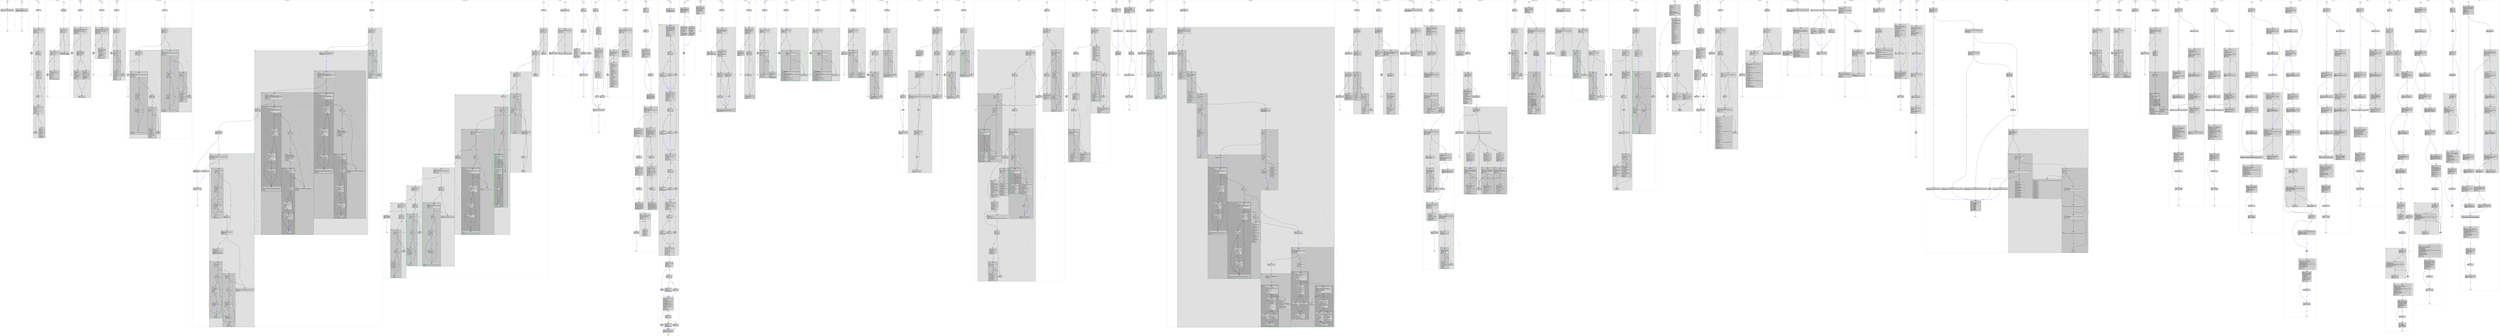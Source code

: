 digraph "nbench1.c.035t.esra" {
overlap=false;
subgraph "cluster_printf" {
	style="dashed";
	color="black";
	label="printf ()";
	fn_15_basic_block_0 [shape=Mdiamond,style=filled,fillcolor=white,label="ENTRY"];

	fn_15_basic_block_1 [shape=Mdiamond,style=filled,fillcolor=white,label="EXIT"];

	fn_15_basic_block_2 [shape=record,style=filled,fillcolor=lightgrey,label="{ FREQ:0 |\<bb\ 2\>:\l\
|_4\ =\ __printf_chk\ (1,\ __fmt_2(D),\ __builtin_va_arg_pack\ ());\l\
|return\ _4;\l\
}"];

	fn_15_basic_block_0:s -> fn_15_basic_block_2:n [style="solid,bold",color=blue,weight=100,constraint=true, label="[0%]"];
	fn_15_basic_block_2:s -> fn_15_basic_block_1:n [style="solid,bold",color=black,weight=10,constraint=true, label="[0%]"];
	fn_15_basic_block_0:s -> fn_15_basic_block_1:n [style="invis",constraint=true];
}
subgraph "cluster_bzero" {
	style="dashed";
	color="black";
	label="bzero ()";
	fn_42_basic_block_0 [shape=Mdiamond,style=filled,fillcolor=white,label="ENTRY"];

	fn_42_basic_block_1 [shape=Mdiamond,style=filled,fillcolor=white,label="EXIT"];

	fn_42_basic_block_2 [shape=record,style=filled,fillcolor=lightgrey,label="{ FREQ:0 |\<bb\ 2\>:\l\
|_1\ =\ __builtin_object_size\ (__dest_3(D),\ 0);\l\
|__builtin___memset_chk\ (__dest_3(D),\ 0,\ __len_4(D),\ _1);\l\
|return;\l\
}"];

	fn_42_basic_block_0:s -> fn_42_basic_block_2:n [style="solid,bold",color=blue,weight=100,constraint=true, label="[0%]"];
	fn_42_basic_block_2:s -> fn_42_basic_block_1:n [style="solid,bold",color=black,weight=10,constraint=true, label="[0%]"];
	fn_42_basic_block_0:s -> fn_42_basic_block_1:n [style="invis",constraint=true];
}
subgraph "cluster_NumSift" {
	style="dashed";
	color="black";
	label="NumSift ()";
	subgraph cluster_56_1 {
	style="filled";
	color="darkgreen";
	fillcolor="grey88";
	label="loop 1";
	labeljust=l;
	penwidth=2;
	fn_56_basic_block_9 [shape=record,style=filled,fillcolor=lightgrey,label="{ FREQ:0 |\<bb\ 9\>:\l\
|#\ i_24\ =\ PHI\ \<i_27(D)(2),\ k_25(7),\ i_33(8)\>\l\
|_23\ =\ i_24\ *\ 2;\l\
|if\ (_23\ \<=\ j_29(D))\l\
\ \ goto\ \<bb\ 3\>;\ [0.00%]\l\
else\l\
\ \ goto\ \<bb\ 10\>;\ [0.00%]\l\
}"];

	fn_56_basic_block_3 [shape=record,style=filled,fillcolor=lightgrey,label="{ FREQ:0 |\<bb\ 3\>:\l\
|k_30\ =\ i_24\ *\ 2;\l\
|if\ (j_29(D)\ \>\ k_30)\l\
\ \ goto\ \<bb\ 4\>;\ [0.00%]\l\
else\l\
\ \ goto\ \<bb\ 6\>;\ [0.00%]\l\
}"];

	fn_56_basic_block_4 [shape=record,style=filled,fillcolor=lightgrey,label="{ FREQ:0 |\<bb\ 4\>:\l\
|_1\ =\ k_30\ *\ 8;\l\
|_2\ =\ array_31(D)\ +\ _1;\l\
|_3\ =\ *_2;\l\
|_4\ =\ k_30\ +\ 1;\l\
|_5\ =\ _4\ *\ 8;\l\
|_6\ =\ array_31(D)\ +\ _5;\l\
|_7\ =\ *_6;\l\
|if\ (_3\ \<\ _7)\l\
\ \ goto\ \<bb\ 5\>;\ [0.00%]\l\
else\l\
\ \ goto\ \<bb\ 6\>;\ [0.00%]\l\
}"];

	fn_56_basic_block_6 [shape=record,style=filled,fillcolor=lightgrey,label="{ FREQ:0 |\<bb\ 6\>:\l\
|#\ k_25\ =\ PHI\ \<k_30(3),\ k_30(4),\ k_32(5)\>\l\
|_8\ =\ i_24\ *\ 8;\l\
|_9\ =\ array_31(D)\ +\ _8;\l\
|_10\ =\ *_9;\l\
|_11\ =\ k_25\ *\ 8;\l\
|_12\ =\ array_31(D)\ +\ _11;\l\
|_13\ =\ *_12;\l\
|if\ (_10\ \<\ _13)\l\
\ \ goto\ \<bb\ 7\>;\ [0.00%]\l\
else\l\
\ \ goto\ \<bb\ 8\>;\ [0.00%]\l\
}"];

	fn_56_basic_block_5 [shape=record,style=filled,fillcolor=lightgrey,label="{ FREQ:0 |\<bb\ 5\>:\l\
|k_32\ =\ k_30\ +\ 1;\l\
}"];

	fn_56_basic_block_7 [shape=record,style=filled,fillcolor=lightgrey,label="{ FREQ:0 |\<bb\ 7\>:\l\
|_14\ =\ k_25\ *\ 8;\l\
|_15\ =\ array_31(D)\ +\ _14;\l\
|temp_34\ =\ *_15;\l\
|_16\ =\ i_24\ *\ 8;\l\
|_17\ =\ array_31(D)\ +\ _16;\l\
|_18\ =\ k_25\ *\ 8;\l\
|_19\ =\ array_31(D)\ +\ _18;\l\
|_20\ =\ *_17;\l\
|*_19\ =\ _20;\l\
|_21\ =\ i_24\ *\ 8;\l\
|_22\ =\ array_31(D)\ +\ _21;\l\
|*_22\ =\ temp_34;\l\
goto\ \<bb\ 9\>;\ [0.00%]\l\
}"];

	fn_56_basic_block_8 [shape=record,style=filled,fillcolor=lightgrey,label="{ FREQ:0 |\<bb\ 8\>:\l\
|i_33\ =\ j_29(D)\ +\ 1;\l\
}"];

	}
	fn_56_basic_block_0 [shape=Mdiamond,style=filled,fillcolor=white,label="ENTRY"];

	fn_56_basic_block_1 [shape=Mdiamond,style=filled,fillcolor=white,label="EXIT"];

	fn_56_basic_block_2 [shape=record,style=filled,fillcolor=lightgrey,label="{ FREQ:0 |\<bb\ 2\>:\l\
goto\ \<bb\ 9\>;\ [0.00%]\l\
}"];

	fn_56_basic_block_10 [shape=record,style=filled,fillcolor=lightgrey,label="{ FREQ:0 |\<bb\ 10\>:\l\
|return;\l\
}"];

	fn_56_basic_block_0:s -> fn_56_basic_block_2:n [style="solid,bold",color=blue,weight=100,constraint=true, label="[0%]"];
	fn_56_basic_block_2:s -> fn_56_basic_block_9:n [style="solid,bold",color=blue,weight=100,constraint=true, label="[0%]"];
	fn_56_basic_block_3:s -> fn_56_basic_block_4:n [style="solid,bold",color=black,weight=10,constraint=true, label="[0%]"];
	fn_56_basic_block_3:s -> fn_56_basic_block_6:n [style="solid,bold",color=black,weight=10,constraint=true, label="[0%]"];
	fn_56_basic_block_4:s -> fn_56_basic_block_5:n [style="solid,bold",color=black,weight=10,constraint=true, label="[0%]"];
	fn_56_basic_block_4:s -> fn_56_basic_block_6:n [style="solid,bold",color=black,weight=10,constraint=true, label="[0%]"];
	fn_56_basic_block_5:s -> fn_56_basic_block_6:n [style="solid,bold",color=blue,weight=100,constraint=true, label="[0%]"];
	fn_56_basic_block_6:s -> fn_56_basic_block_7:n [style="solid,bold",color=black,weight=10,constraint=true, label="[0%]"];
	fn_56_basic_block_6:s -> fn_56_basic_block_8:n [style="solid,bold",color=black,weight=10,constraint=true, label="[0%]"];
	fn_56_basic_block_7:s -> fn_56_basic_block_9:n [style="dotted,bold",color=blue,weight=10,constraint=false, label="[0%]"];
	fn_56_basic_block_8:s -> fn_56_basic_block_9:n [style="dotted,bold",color=blue,weight=10,constraint=false, label="[0%]"];
	fn_56_basic_block_9:s -> fn_56_basic_block_3:n [style="solid,bold",color=black,weight=10,constraint=true, label="[0%]"];
	fn_56_basic_block_9:s -> fn_56_basic_block_10:n [style="solid,bold",color=black,weight=10,constraint=true, label="[0%]"];
	fn_56_basic_block_10:s -> fn_56_basic_block_1:n [style="solid,bold",color=black,weight=10,constraint=true, label="[0%]"];
	fn_56_basic_block_0:s -> fn_56_basic_block_1:n [style="invis",constraint=true];
}
subgraph "cluster_NumHeapSort" {
	style="dashed";
	color="black";
	label="NumHeapSort ()";
	subgraph cluster_55_2 {
	style="filled";
	color="darkgreen";
	fillcolor="grey88";
	label="loop 2";
	labeljust=l;
	penwidth=2;
	fn_55_basic_block_6 [shape=record,style=filled,fillcolor=lightgrey,label="{ FREQ:0 |\<bb\ 6\>:\l\
|#\ i_9\ =\ PHI\ \<top_12(D)(4),\ i_22(5)\>\l\
|if\ (i_9\ !=\ 0)\l\
\ \ goto\ \<bb\ 5\>;\ [0.00%]\l\
else\l\
\ \ goto\ \<bb\ 7\>;\ [0.00%]\l\
}"];

	fn_55_basic_block_5 [shape=record,style=filled,fillcolor=lightgrey,label="{ FREQ:0 |\<bb\ 5\>:\l\
|NumSift\ (array_16(D),\ bottom_17(D),\ i_9);\l\
|_1\ =\ *array_16(D);\l\
|temp_19\ =\ (long\ unsigned\ int)\ _1;\l\
|_2\ =\ i_9\ *\ 8;\l\
|_3\ =\ array_16(D)\ +\ _2;\l\
|_4\ =\ *_3;\l\
|*array_16(D)\ =\ _4;\l\
|_5\ =\ i_9\ *\ 8;\l\
|_6\ =\ array_16(D)\ +\ _5;\l\
|*_6\ =\ _1;\l\
|i_22\ =\ i_9\ +\ 18446744073709551615;\l\
}"];

	}
	subgraph cluster_55_1 {
	style="filled";
	color="darkgreen";
	fillcolor="grey88";
	label="loop 1";
	labeljust=l;
	penwidth=2;
	fn_55_basic_block_4 [shape=record,style=filled,fillcolor=lightgrey,label="{ FREQ:0 |\<bb\ 4\>:\l\
|#\ i_8\ =\ PHI\ \<i_13(2),\ i_24(3)\>\l\
|if\ (i_8\ !=\ 0)\l\
\ \ goto\ \<bb\ 3\>;\ [0.00%]\l\
else\l\
\ \ goto\ \<bb\ 6\>;\ [0.00%]\l\
}"];

	fn_55_basic_block_3 [shape=record,style=filled,fillcolor=lightgrey,label="{ FREQ:0 |\<bb\ 3\>:\l\
|NumSift\ (array_16(D),\ i_8,\ top_12(D));\l\
|i_24\ =\ i_8\ +\ 18446744073709551615;\l\
}"];

	}
	fn_55_basic_block_0 [shape=Mdiamond,style=filled,fillcolor=white,label="ENTRY"];

	fn_55_basic_block_1 [shape=Mdiamond,style=filled,fillcolor=white,label="EXIT"];

	fn_55_basic_block_2 [shape=record,style=filled,fillcolor=lightgrey,label="{ FREQ:0 |\<bb\ 2\>:\l\
|i_13\ =\ top_12(D)\ /\ 2;\l\
goto\ \<bb\ 4\>;\ [0.00%]\l\
}"];

	fn_55_basic_block_7 [shape=record,style=filled,fillcolor=lightgrey,label="{ FREQ:0 |\<bb\ 7\>:\l\
|return;\l\
}"];

	fn_55_basic_block_0:s -> fn_55_basic_block_2:n [style="solid,bold",color=blue,weight=100,constraint=true, label="[0%]"];
	fn_55_basic_block_2:s -> fn_55_basic_block_4:n [style="solid,bold",color=blue,weight=100,constraint=true, label="[0%]"];
	fn_55_basic_block_3:s -> fn_55_basic_block_4:n [style="dotted,bold",color=blue,weight=10,constraint=false, label="[0%]"];
	fn_55_basic_block_4:s -> fn_55_basic_block_3:n [style="solid,bold",color=black,weight=10,constraint=true, label="[0%]"];
	fn_55_basic_block_4:s -> fn_55_basic_block_6:n [style="solid,bold",color=black,weight=10,constraint=true, label="[0%]"];
	fn_55_basic_block_5:s -> fn_55_basic_block_6:n [style="dotted,bold",color=blue,weight=10,constraint=false, label="[0%]"];
	fn_55_basic_block_6:s -> fn_55_basic_block_5:n [style="solid,bold",color=black,weight=10,constraint=true, label="[0%]"];
	fn_55_basic_block_6:s -> fn_55_basic_block_7:n [style="solid,bold",color=black,weight=10,constraint=true, label="[0%]"];
	fn_55_basic_block_7:s -> fn_55_basic_block_1:n [style="solid,bold",color=black,weight=10,constraint=true, label="[0%]"];
	fn_55_basic_block_0:s -> fn_55_basic_block_1:n [style="invis",constraint=true];
}
subgraph "cluster_ToggleBitRun" {
	style="dashed";
	color="black";
	label="ToggleBitRun ()";
	subgraph cluster_66_1 {
	style="filled";
	color="darkgreen";
	fillcolor="grey88";
	label="loop 1";
	labeljust=l;
	penwidth=2;
	fn_66_basic_block_7 [shape=record,style=filled,fillcolor=lightgrey,label="{ FREQ:0 |\<bb\ 7\>:\l\
|#\ bit_addr_21\ =\ PHI\ \<bit_addr_25(D)(2),\ bit_addr_35(6)\>\l\
|#\ nbits_22\ =\ PHI\ \<nbits_26(D)(2),\ nbits_28(6)\>\l\
|nbits.48_20\ =\ nbits_22;\l\
|nbits_28\ =\ nbits_22\ +\ 18446744073709551615;\l\
|if\ (nbits_22\ !=\ 0)\l\
\ \ goto\ \<bb\ 3\>;\ [0.00%]\l\
else\l\
\ \ goto\ \<bb\ 8\>;\ [0.00%]\l\
}"];

	fn_66_basic_block_3 [shape=record,style=filled,fillcolor=lightgrey,label="{ FREQ:0 |\<bb\ 3\>:\l\
|bindex_29\ =\ bit_addr_21\ \>\>\ 6;\l\
|bitnumb_30\ =\ bit_addr_21\ &\ 63;\l\
|if\ (val_31(D)\ !=\ 0)\l\
\ \ goto\ \<bb\ 4\>;\ [0.00%]\l\
else\l\
\ \ goto\ \<bb\ 5\>;\ [0.00%]\l\
}"];

	fn_66_basic_block_4 [shape=record,style=filled,fillcolor=lightgrey,label="{ FREQ:0 |\<bb\ 4\>:\l\
|_1\ =\ bindex_29\ *\ 8;\l\
|_2\ =\ bitmap_32(D)\ +\ _1;\l\
|_3\ =\ *_2;\l\
|_4\ =\ (unsigned\ int)\ bitnumb_30;\l\
|_5\ =\ 1\ \<\<\ _4;\l\
|_6\ =\ (long\ unsigned\ int)\ _5;\l\
|_7\ =\ bindex_29\ *\ 8;\l\
|_8\ =\ bitmap_32(D)\ +\ _7;\l\
|_9\ =\ _3\ \|\ _6;\l\
|*_8\ =\ _9;\l\
goto\ \<bb\ 6\>;\ [0.00%]\l\
}"];

	fn_66_basic_block_5 [shape=record,style=filled,fillcolor=lightgrey,label="{ FREQ:0 |\<bb\ 5\>:\l\
|_10\ =\ bindex_29\ *\ 8;\l\
|_11\ =\ bitmap_32(D)\ +\ _10;\l\
|_12\ =\ *_11;\l\
|_13\ =\ (unsigned\ int)\ bitnumb_30;\l\
|_14\ =\ 1\ \<\<\ _13;\l\
|_15\ =\ ~_14;\l\
|_16\ =\ (long\ unsigned\ int)\ _15;\l\
|_17\ =\ bindex_29\ *\ 8;\l\
|_18\ =\ bitmap_32(D)\ +\ _17;\l\
|_19\ =\ _12\ &\ _16;\l\
|*_18\ =\ _19;\l\
}"];

	fn_66_basic_block_6 [shape=record,style=filled,fillcolor=lightgrey,label="{ FREQ:0 |\<bb\ 6\>:\l\
|bit_addr_35\ =\ bit_addr_21\ +\ 1;\l\
}"];

	}
	fn_66_basic_block_0 [shape=Mdiamond,style=filled,fillcolor=white,label="ENTRY"];

	fn_66_basic_block_1 [shape=Mdiamond,style=filled,fillcolor=white,label="EXIT"];

	fn_66_basic_block_2 [shape=record,style=filled,fillcolor=lightgrey,label="{ FREQ:0 |\<bb\ 2\>:\l\
goto\ \<bb\ 7\>;\ [0.00%]\l\
}"];

	fn_66_basic_block_8 [shape=record,style=filled,fillcolor=lightgrey,label="{ FREQ:0 |\<bb\ 8\>:\l\
|return;\l\
}"];

	fn_66_basic_block_0:s -> fn_66_basic_block_2:n [style="solid,bold",color=blue,weight=100,constraint=true, label="[0%]"];
	fn_66_basic_block_2:s -> fn_66_basic_block_7:n [style="solid,bold",color=blue,weight=100,constraint=true, label="[0%]"];
	fn_66_basic_block_3:s -> fn_66_basic_block_4:n [style="solid,bold",color=black,weight=10,constraint=true, label="[0%]"];
	fn_66_basic_block_3:s -> fn_66_basic_block_5:n [style="solid,bold",color=black,weight=10,constraint=true, label="[0%]"];
	fn_66_basic_block_4:s -> fn_66_basic_block_6:n [style="solid,bold",color=blue,weight=100,constraint=true, label="[0%]"];
	fn_66_basic_block_5:s -> fn_66_basic_block_6:n [style="solid,bold",color=blue,weight=100,constraint=true, label="[0%]"];
	fn_66_basic_block_6:s -> fn_66_basic_block_7:n [style="dotted,bold",color=blue,weight=10,constraint=false, label="[0%]"];
	fn_66_basic_block_7:s -> fn_66_basic_block_3:n [style="solid,bold",color=black,weight=10,constraint=true, label="[0%]"];
	fn_66_basic_block_7:s -> fn_66_basic_block_8:n [style="solid,bold",color=black,weight=10,constraint=true, label="[0%]"];
	fn_66_basic_block_8:s -> fn_66_basic_block_1:n [style="solid,bold",color=black,weight=10,constraint=true, label="[0%]"];
	fn_66_basic_block_0:s -> fn_66_basic_block_1:n [style="invis",constraint=true];
}
subgraph "cluster_FlipBitRun" {
	style="dashed";
	color="black";
	label="FlipBitRun ()";
	subgraph cluster_67_1 {
	style="filled";
	color="darkgreen";
	fillcolor="grey88";
	label="loop 1";
	labeljust=l;
	penwidth=2;
	fn_67_basic_block_4 [shape=record,style=filled,fillcolor=lightgrey,label="{ FREQ:0 |\<bb\ 4\>:\l\
|#\ bit_addr_11\ =\ PHI\ \<bit_addr_14(D)(2),\ bit_addr_22(3)\>\l\
|#\ nbits_12\ =\ PHI\ \<nbits_15(D)(2),\ nbits_17(3)\>\l\
|nbits.49_10\ =\ nbits_12;\l\
|nbits_17\ =\ nbits_12\ +\ 18446744073709551615;\l\
|if\ (nbits_12\ !=\ 0)\l\
\ \ goto\ \<bb\ 3\>;\ [0.00%]\l\
else\l\
\ \ goto\ \<bb\ 5\>;\ [0.00%]\l\
}"];

	fn_67_basic_block_3 [shape=record,style=filled,fillcolor=lightgrey,label="{ FREQ:0 |\<bb\ 3\>:\l\
|bindex_18\ =\ bit_addr_11\ \>\>\ 6;\l\
|bitnumb_19\ =\ bit_addr_11\ &\ 63;\l\
|_1\ =\ bindex_18\ *\ 8;\l\
|_2\ =\ bitmap_20(D)\ +\ _1;\l\
|_3\ =\ *_2;\l\
|_4\ =\ (unsigned\ int)\ bitnumb_19;\l\
|_5\ =\ 1\ \<\<\ _4;\l\
|_6\ =\ (long\ unsigned\ int)\ _5;\l\
|_7\ =\ bindex_18\ *\ 8;\l\
|_8\ =\ bitmap_20(D)\ +\ _7;\l\
|_9\ =\ _3\ ^\ _6;\l\
|*_8\ =\ _9;\l\
|bit_addr_22\ =\ bit_addr_11\ +\ 1;\l\
}"];

	}
	fn_67_basic_block_0 [shape=Mdiamond,style=filled,fillcolor=white,label="ENTRY"];

	fn_67_basic_block_1 [shape=Mdiamond,style=filled,fillcolor=white,label="EXIT"];

	fn_67_basic_block_2 [shape=record,style=filled,fillcolor=lightgrey,label="{ FREQ:0 |\<bb\ 2\>:\l\
goto\ \<bb\ 4\>;\ [0.00%]\l\
}"];

	fn_67_basic_block_5 [shape=record,style=filled,fillcolor=lightgrey,label="{ FREQ:0 |\<bb\ 5\>:\l\
|return;\l\
}"];

	fn_67_basic_block_0:s -> fn_67_basic_block_2:n [style="solid,bold",color=blue,weight=100,constraint=true, label="[0%]"];
	fn_67_basic_block_2:s -> fn_67_basic_block_4:n [style="solid,bold",color=blue,weight=100,constraint=true, label="[0%]"];
	fn_67_basic_block_3:s -> fn_67_basic_block_4:n [style="dotted,bold",color=blue,weight=10,constraint=false, label="[0%]"];
	fn_67_basic_block_4:s -> fn_67_basic_block_3:n [style="solid,bold",color=black,weight=10,constraint=true, label="[0%]"];
	fn_67_basic_block_4:s -> fn_67_basic_block_5:n [style="solid,bold",color=black,weight=10,constraint=true, label="[0%]"];
	fn_67_basic_block_5:s -> fn_67_basic_block_1:n [style="solid,bold",color=black,weight=10,constraint=true, label="[0%]"];
	fn_67_basic_block_0:s -> fn_67_basic_block_1:n [style="invis",constraint=true];
}
subgraph "cluster_CopyToAssign" {
	style="dashed";
	color="black";
	label="CopyToAssign ()";
	subgraph cluster_77_1 {
	style="filled";
	color="darkgreen";
	fillcolor="grey88";
	label="loop 1";
	labeljust=l;
	penwidth=2;
	subgraph cluster_77_2 {
	style="filled";
	color="darkgreen";
	fillcolor="grey77";
	label="loop 2";
	labeljust=l;
	penwidth=2;
	fn_77_basic_block_4 [shape=record,style=filled,fillcolor=lightgrey,label="{ FREQ:0 |\<bb\ 4\>:\l\
|#\ j_13\ =\ PHI\ \<0(6),\ j_23(3)\>\l\
|if\ (j_13\ \<=\ 100)\l\
\ \ goto\ \<bb\ 3\>;\ [0.00%]\l\
else\l\
\ \ goto\ \<bb\ 5\>;\ [0.00%]\l\
}"];

	fn_77_basic_block_3 [shape=record,style=filled,fillcolor=lightgrey,label="{ FREQ:0 |\<bb\ 3\>:\l\
|_1\ =\ (long\ unsigned\ int)\ i_12;\l\
|_2\ =\ _1\ *\ 808;\l\
|_3\ =\ arrayfrom_20(D)\ +\ _2;\l\
|_4\ =\ (int)\ j_13;\l\
|_5\ =\ (long\ unsigned\ int)\ i_12;\l\
|_6\ =\ _5\ *\ 808;\l\
|_7\ =\ arrayto_21(D)\ +\ _6;\l\
|_8\ =\ (int)\ j_13;\l\
|_9\ =\ *_3[_4];\l\
|*_7[_8]\ =\ _9;\l\
|j.73_10\ =\ j_13;\l\
|j_23\ =\ j_13\ +\ 1;\l\
}"];

	}
	fn_77_basic_block_6 [shape=record,style=filled,fillcolor=lightgrey,label="{ FREQ:0 |\<bb\ 6\>:\l\
|#\ i_12\ =\ PHI\ \<0(2),\ i_19(5)\>\l\
|if\ (i_12\ \<=\ 100)\l\
\ \ goto\ \<bb\ 4\>;\ [0.00%]\l\
else\l\
\ \ goto\ \<bb\ 7\>;\ [0.00%]\l\
}"];

	fn_77_basic_block_5 [shape=record,style=filled,fillcolor=lightgrey,label="{ FREQ:0 |\<bb\ 5\>:\l\
|i.74_11\ =\ i_12;\l\
|i_19\ =\ i_12\ +\ 1;\l\
}"];

	}
	fn_77_basic_block_0 [shape=Mdiamond,style=filled,fillcolor=white,label="ENTRY"];

	fn_77_basic_block_1 [shape=Mdiamond,style=filled,fillcolor=white,label="EXIT"];

	fn_77_basic_block_2 [shape=record,style=filled,fillcolor=lightgrey,label="{ FREQ:0 |\<bb\ 2\>:\l\
goto\ \<bb\ 6\>;\ [0.00%]\l\
}"];

	fn_77_basic_block_7 [shape=record,style=filled,fillcolor=lightgrey,label="{ FREQ:0 |\<bb\ 7\>:\l\
|return;\l\
}"];

	fn_77_basic_block_0:s -> fn_77_basic_block_2:n [style="solid,bold",color=blue,weight=100,constraint=true, label="[0%]"];
	fn_77_basic_block_2:s -> fn_77_basic_block_6:n [style="solid,bold",color=blue,weight=100,constraint=true, label="[0%]"];
	fn_77_basic_block_3:s -> fn_77_basic_block_4:n [style="dotted,bold",color=blue,weight=10,constraint=false, label="[0%]"];
	fn_77_basic_block_4:s -> fn_77_basic_block_3:n [style="solid,bold",color=black,weight=10,constraint=true, label="[0%]"];
	fn_77_basic_block_4:s -> fn_77_basic_block_5:n [style="solid,bold",color=black,weight=10,constraint=true, label="[0%]"];
	fn_77_basic_block_5:s -> fn_77_basic_block_6:n [style="dotted,bold",color=blue,weight=10,constraint=false, label="[0%]"];
	fn_77_basic_block_6:s -> fn_77_basic_block_4:n [style="solid,bold",color=black,weight=10,constraint=true, label="[0%]"];
	fn_77_basic_block_6:s -> fn_77_basic_block_7:n [style="solid,bold",color=black,weight=10,constraint=true, label="[0%]"];
	fn_77_basic_block_7:s -> fn_77_basic_block_1:n [style="solid,bold",color=black,weight=10,constraint=true, label="[0%]"];
	fn_77_basic_block_0:s -> fn_77_basic_block_1:n [style="invis",constraint=true];
}
subgraph "cluster_calc_minimum_costs" {
	style="dashed";
	color="black";
	label="calc_minimum_costs ()";
	subgraph cluster_79_2 {
	style="filled";
	color="darkgreen";
	fillcolor="grey88";
	label="loop 2";
	labeljust=l;
	penwidth=2;
	subgraph cluster_79_4 {
	style="filled";
	color="darkgreen";
	fillcolor="grey77";
	label="loop 4";
	labeljust=l;
	penwidth=2;
	fn_79_basic_block_17 [shape=record,style=filled,fillcolor=lightgrey,label="{ FREQ:0 |\<bb\ 17\>:\l\
|#\ i_47\ =\ PHI\ \<0(15),\ i_68(16)\>\l\
|if\ (i_47\ \<=\ 100)\l\
\ \ goto\ \<bb\ 16\>;\ [0.00%]\l\
else\l\
\ \ goto\ \<bb\ 18\>;\ [0.00%]\l\
}"];

	fn_79_basic_block_16 [shape=record,style=filled,fillcolor=lightgrey,label="{ FREQ:0 |\<bb\ 16\>:\l\
|_33\ =\ (long\ unsigned\ int)\ i_47;\l\
|_34\ =\ _33\ *\ 808;\l\
|_35\ =\ tableau_66(D)\ +\ _34;\l\
|_36\ =\ (int)\ j_50;\l\
|_37\ =\ *_35[_36];\l\
|_38\ =\ (long\ unsigned\ int)\ i_47;\l\
|_39\ =\ _38\ *\ 808;\l\
|_40\ =\ tableau_66(D)\ +\ _39;\l\
|_41\ =\ (int)\ j_50;\l\
|_42\ =\ _37\ -\ currentmin_54;\l\
|*_40[_41]\ =\ _42;\l\
|i.79_43\ =\ i_47;\l\
|i_68\ =\ i_47\ +\ 1;\l\
}"];

	}
	subgraph cluster_79_3 {
	style="filled";
	color="darkgreen";
	fillcolor="grey77";
	label="loop 3";
	labeljust=l;
	penwidth=2;
	fn_79_basic_block_14 [shape=record,style=filled,fillcolor=lightgrey,label="{ FREQ:0 |\<bb\ 14\>:\l\
|#\ i_46\ =\ PHI\ \<0(19),\ i_71(13)\>\l\
|#\ currentmin_54\ =\ PHI\ \<9223372036854775807(19),\ currentmin_53(13)\>\l\
|if\ (i_46\ \<=\ 100)\l\
\ \ goto\ \<bb\ 11\>;\ [0.00%]\l\
else\l\
\ \ goto\ \<bb\ 15\>;\ [0.00%]\l\
}"];

	fn_79_basic_block_11 [shape=record,style=filled,fillcolor=lightgrey,label="{ FREQ:0 |\<bb\ 11\>:\l\
|_23\ =\ (long\ unsigned\ int)\ i_46;\l\
|_24\ =\ _23\ *\ 808;\l\
|_25\ =\ tableau_66(D)\ +\ _24;\l\
|_26\ =\ (int)\ j_50;\l\
|_27\ =\ *_25[_26];\l\
|if\ (_27\ \<\ currentmin_54)\l\
\ \ goto\ \<bb\ 12\>;\ [0.00%]\l\
else\l\
\ \ goto\ \<bb\ 13\>;\ [0.00%]\l\
}"];

	fn_79_basic_block_12 [shape=record,style=filled,fillcolor=lightgrey,label="{ FREQ:0 |\<bb\ 12\>:\l\
|_28\ =\ (long\ unsigned\ int)\ i_46;\l\
|_29\ =\ _28\ *\ 808;\l\
|_30\ =\ tableau_66(D)\ +\ _29;\l\
|_31\ =\ (int)\ j_50;\l\
|currentmin_70\ =\ *_30[_31];\l\
}"];

	fn_79_basic_block_13 [shape=record,style=filled,fillcolor=lightgrey,label="{ FREQ:0 |\<bb\ 13\>:\l\
|#\ currentmin_53\ =\ PHI\ \<currentmin_54(11),\ currentmin_70(12)\>\l\
|i.78_32\ =\ i_46;\l\
|i_71\ =\ i_46\ +\ 1;\l\
}"];

	}
	fn_79_basic_block_19 [shape=record,style=filled,fillcolor=lightgrey,label="{ FREQ:0 |\<bb\ 19\>:\l\
|#\ j_50\ =\ PHI\ \<0(10),\ j_69(18)\>\l\
|if\ (j_50\ \<=\ 100)\l\
\ \ goto\ \<bb\ 14\>;\ [0.00%]\l\
else\l\
\ \ goto\ \<bb\ 20\>;\ [0.00%]\l\
}"];

	fn_79_basic_block_15 [shape=record,style=filled,fillcolor=lightgrey,label="{ FREQ:0 |\<bb\ 15\>:\l\
|if\ (currentmin_54\ !=\ 0)\l\
\ \ goto\ \<bb\ 17\>;\ [0.00%]\l\
else\l\
\ \ goto\ \<bb\ 18\>;\ [0.00%]\l\
}"];

	fn_79_basic_block_18 [shape=record,style=filled,fillcolor=lightgrey,label="{ FREQ:0 |\<bb\ 18\>:\l\
|j.80_44\ =\ j_50;\l\
|j_69\ =\ j_50\ +\ 1;\l\
}"];

	}
	subgraph cluster_79_1 {
	style="filled";
	color="darkgreen";
	fillcolor="grey88";
	label="loop 1";
	labeljust=l;
	penwidth=2;
	subgraph cluster_79_6 {
	style="filled";
	color="darkgreen";
	fillcolor="grey77";
	label="loop 6";
	labeljust=l;
	penwidth=2;
	fn_79_basic_block_8 [shape=record,style=filled,fillcolor=lightgrey,label="{ FREQ:0 |\<bb\ 8\>:\l\
|#\ j_49\ =\ PHI\ \<0(6),\ j_77(7)\>\l\
|if\ (j_49\ \<=\ 100)\l\
\ \ goto\ \<bb\ 7\>;\ [0.00%]\l\
else\l\
\ \ goto\ \<bb\ 9\>;\ [0.00%]\l\
}"];

	fn_79_basic_block_7 [shape=record,style=filled,fillcolor=lightgrey,label="{ FREQ:0 |\<bb\ 7\>:\l\
|_11\ =\ (long\ unsigned\ int)\ i_45;\l\
|_12\ =\ _11\ *\ 808;\l\
|_13\ =\ tableau_66(D)\ +\ _12;\l\
|_14\ =\ (int)\ j_49;\l\
|_15\ =\ *_13[_14];\l\
|_16\ =\ (long\ unsigned\ int)\ i_45;\l\
|_17\ =\ _16\ *\ 808;\l\
|_18\ =\ tableau_66(D)\ +\ _17;\l\
|_19\ =\ (int)\ j_49;\l\
|_20\ =\ _15\ -\ currentmin_52;\l\
|*_18[_19]\ =\ _20;\l\
|j.76_21\ =\ j_49;\l\
|j_77\ =\ j_49\ +\ 1;\l\
}"];

	}
	subgraph cluster_79_5 {
	style="filled";
	color="darkgreen";
	fillcolor="grey77";
	label="loop 5";
	labeljust=l;
	penwidth=2;
	fn_79_basic_block_6 [shape=record,style=filled,fillcolor=lightgrey,label="{ FREQ:0 |\<bb\ 6\>:\l\
|#\ j_48\ =\ PHI\ \<0(10),\ j_79(5)\>\l\
|#\ currentmin_52\ =\ PHI\ \<9223372036854775807(10),\ currentmin_51(5)\>\l\
|if\ (j_48\ \<=\ 100)\l\
\ \ goto\ \<bb\ 3\>;\ [0.00%]\l\
else\l\
\ \ goto\ \<bb\ 8\>;\ [0.00%]\l\
}"];

	fn_79_basic_block_3 [shape=record,style=filled,fillcolor=lightgrey,label="{ FREQ:0 |\<bb\ 3\>:\l\
|_1\ =\ (long\ unsigned\ int)\ i_45;\l\
|_2\ =\ _1\ *\ 808;\l\
|_3\ =\ tableau_66(D)\ +\ _2;\l\
|_4\ =\ (int)\ j_48;\l\
|_5\ =\ *_3[_4];\l\
|if\ (_5\ \<\ currentmin_52)\l\
\ \ goto\ \<bb\ 4\>;\ [0.00%]\l\
else\l\
\ \ goto\ \<bb\ 5\>;\ [0.00%]\l\
}"];

	fn_79_basic_block_4 [shape=record,style=filled,fillcolor=lightgrey,label="{ FREQ:0 |\<bb\ 4\>:\l\
|_6\ =\ (long\ unsigned\ int)\ i_45;\l\
|_7\ =\ _6\ *\ 808;\l\
|_8\ =\ tableau_66(D)\ +\ _7;\l\
|_9\ =\ (int)\ j_48;\l\
|currentmin_78\ =\ *_8[_9];\l\
}"];

	fn_79_basic_block_5 [shape=record,style=filled,fillcolor=lightgrey,label="{ FREQ:0 |\<bb\ 5\>:\l\
|#\ currentmin_51\ =\ PHI\ \<currentmin_52(3),\ currentmin_78(4)\>\l\
|j.75_10\ =\ j_48;\l\
|j_79\ =\ j_48\ +\ 1;\l\
}"];

	}
	fn_79_basic_block_10 [shape=record,style=filled,fillcolor=lightgrey,label="{ FREQ:0 |\<bb\ 10\>:\l\
|#\ i_45\ =\ PHI\ \<0(2),\ i_75(9)\>\l\
|if\ (i_45\ \<=\ 100)\l\
\ \ goto\ \<bb\ 6\>;\ [0.00%]\l\
else\l\
\ \ goto\ \<bb\ 19\>;\ [0.00%]\l\
}"];

	fn_79_basic_block_9 [shape=record,style=filled,fillcolor=lightgrey,label="{ FREQ:0 |\<bb\ 9\>:\l\
|i.77_22\ =\ i_45;\l\
|i_75\ =\ i_45\ +\ 1;\l\
}"];

	}
	fn_79_basic_block_0 [shape=Mdiamond,style=filled,fillcolor=white,label="ENTRY"];

	fn_79_basic_block_1 [shape=Mdiamond,style=filled,fillcolor=white,label="EXIT"];

	fn_79_basic_block_2 [shape=record,style=filled,fillcolor=lightgrey,label="{ FREQ:0 |\<bb\ 2\>:\l\
goto\ \<bb\ 10\>;\ [0.00%]\l\
}"];

	fn_79_basic_block_20 [shape=record,style=filled,fillcolor=lightgrey,label="{ FREQ:0 |\<bb\ 20\>:\l\
|return;\l\
}"];

	fn_79_basic_block_0:s -> fn_79_basic_block_2:n [style="solid,bold",color=blue,weight=100,constraint=true, label="[0%]"];
	fn_79_basic_block_2:s -> fn_79_basic_block_10:n [style="solid,bold",color=blue,weight=100,constraint=true, label="[0%]"];
	fn_79_basic_block_3:s -> fn_79_basic_block_4:n [style="solid,bold",color=black,weight=10,constraint=true, label="[0%]"];
	fn_79_basic_block_3:s -> fn_79_basic_block_5:n [style="solid,bold",color=black,weight=10,constraint=true, label="[0%]"];
	fn_79_basic_block_4:s -> fn_79_basic_block_5:n [style="solid,bold",color=blue,weight=100,constraint=true, label="[0%]"];
	fn_79_basic_block_5:s -> fn_79_basic_block_6:n [style="dotted,bold",color=blue,weight=10,constraint=false, label="[0%]"];
	fn_79_basic_block_6:s -> fn_79_basic_block_3:n [style="solid,bold",color=black,weight=10,constraint=true, label="[0%]"];
	fn_79_basic_block_6:s -> fn_79_basic_block_8:n [style="solid,bold",color=black,weight=10,constraint=true, label="[0%]"];
	fn_79_basic_block_7:s -> fn_79_basic_block_8:n [style="dotted,bold",color=blue,weight=10,constraint=false, label="[0%]"];
	fn_79_basic_block_8:s -> fn_79_basic_block_7:n [style="solid,bold",color=black,weight=10,constraint=true, label="[0%]"];
	fn_79_basic_block_8:s -> fn_79_basic_block_9:n [style="solid,bold",color=black,weight=10,constraint=true, label="[0%]"];
	fn_79_basic_block_9:s -> fn_79_basic_block_10:n [style="dotted,bold",color=blue,weight=10,constraint=false, label="[0%]"];
	fn_79_basic_block_10:s -> fn_79_basic_block_6:n [style="solid,bold",color=black,weight=10,constraint=true, label="[0%]"];
	fn_79_basic_block_10:s -> fn_79_basic_block_19:n [style="solid,bold",color=black,weight=10,constraint=true, label="[0%]"];
	fn_79_basic_block_11:s -> fn_79_basic_block_12:n [style="solid,bold",color=black,weight=10,constraint=true, label="[0%]"];
	fn_79_basic_block_11:s -> fn_79_basic_block_13:n [style="solid,bold",color=black,weight=10,constraint=true, label="[0%]"];
	fn_79_basic_block_12:s -> fn_79_basic_block_13:n [style="solid,bold",color=blue,weight=100,constraint=true, label="[0%]"];
	fn_79_basic_block_13:s -> fn_79_basic_block_14:n [style="dotted,bold",color=blue,weight=10,constraint=false, label="[0%]"];
	fn_79_basic_block_14:s -> fn_79_basic_block_11:n [style="solid,bold",color=black,weight=10,constraint=true, label="[0%]"];
	fn_79_basic_block_14:s -> fn_79_basic_block_15:n [style="solid,bold",color=black,weight=10,constraint=true, label="[0%]"];
	fn_79_basic_block_15:s -> fn_79_basic_block_17:n [style="solid,bold",color=black,weight=10,constraint=true, label="[0%]"];
	fn_79_basic_block_15:s -> fn_79_basic_block_18:n [style="solid,bold",color=black,weight=10,constraint=true, label="[0%]"];
	fn_79_basic_block_16:s -> fn_79_basic_block_17:n [style="dotted,bold",color=blue,weight=10,constraint=false, label="[0%]"];
	fn_79_basic_block_17:s -> fn_79_basic_block_16:n [style="solid,bold",color=black,weight=10,constraint=true, label="[0%]"];
	fn_79_basic_block_17:s -> fn_79_basic_block_18:n [style="solid,bold",color=black,weight=10,constraint=true, label="[0%]"];
	fn_79_basic_block_18:s -> fn_79_basic_block_19:n [style="dotted,bold",color=blue,weight=10,constraint=false, label="[0%]"];
	fn_79_basic_block_19:s -> fn_79_basic_block_14:n [style="solid,bold",color=black,weight=10,constraint=true, label="[0%]"];
	fn_79_basic_block_19:s -> fn_79_basic_block_20:n [style="solid,bold",color=black,weight=10,constraint=true, label="[0%]"];
	fn_79_basic_block_20:s -> fn_79_basic_block_1:n [style="solid,bold",color=black,weight=10,constraint=true, label="[0%]"];
	fn_79_basic_block_0:s -> fn_79_basic_block_1:n [style="invis",constraint=true];
}
subgraph "cluster_first_assignments" {
	style="dashed";
	color="black";
	label="first_assignments ()";
	subgraph cluster_80_5 {
	style="filled";
	color="darkgreen";
	fillcolor="grey88";
	label="loop 5";
	labeljust=l;
	penwidth=2;
	subgraph cluster_80_8 {
	style="filled";
	color="darkgreen";
	fillcolor="grey77";
	label="loop 8";
	labeljust=l;
	penwidth=2;
	fn_80_basic_block_55 [shape=record,style=filled,fillcolor=lightgrey,label="{ FREQ:0 |\<bb\ 55\>:\l\
|#\ k_108\ =\ PHI\ \<0(50),\ k_171(54)\>\l\
|if\ (k_108\ \<=\ 100)\l\
\ \ goto\ \<bb\ 51\>;\ [0.00%]\l\
else\l\
\ \ goto\ \<bb\ 56\>;\ [0.00%]\l\
}"];

	fn_80_basic_block_51 [shape=record,style=filled,fillcolor=lightgrey,label="{ FREQ:0 |\<bb\ 51\>:\l\
|if\ (i_100\ !=\ k_108)\l\
\ \ goto\ \<bb\ 52\>;\ [0.00%]\l\
else\l\
\ \ goto\ \<bb\ 54\>;\ [0.00%]\l\
}"];

	fn_80_basic_block_52 [shape=record,style=filled,fillcolor=lightgrey,label="{ FREQ:0 |\<bb\ 52\>:\l\
|_88\ =\ (long\ unsigned\ int)\ k_108;\l\
|_89\ =\ _88\ *\ 808;\l\
|_90\ =\ tableau_162(D)\ +\ _89;\l\
|_91\ =\ *_90[selected_131];\l\
|if\ (_91\ ==\ 0)\l\
\ \ goto\ \<bb\ 53\>;\ [0.00%]\l\
else\l\
\ \ goto\ \<bb\ 54\>;\ [0.00%]\l\
}"];

	fn_80_basic_block_54 [shape=record,style=filled,fillcolor=lightgrey,label="{ FREQ:0 |\<bb\ 54\>:\l\
|k.100_95\ =\ k_108;\l\
|k_171\ =\ k_108\ +\ 1;\l\
}"];

	fn_80_basic_block_53 [shape=record,style=filled,fillcolor=lightgrey,label="{ FREQ:0 |\<bb\ 53\>:\l\
|_92\ =\ (long\ unsigned\ int)\ k_108;\l\
|_93\ =\ _92\ *\ 202;\l\
|_94\ =\ assignedtableau_163(D)\ +\ _93;\l\
|*_94[selected_131]\ =\ 2;\l\
}"];

	}
	subgraph cluster_80_7 {
	style="filled";
	color="darkgreen";
	fillcolor="grey77";
	label="loop 7";
	labeljust=l;
	penwidth=2;
	fn_80_basic_block_50 [shape=record,style=filled,fillcolor=lightgrey,label="{ FREQ:0 |\<bb\ 50\>:\l\
|#\ k_107\ =\ PHI\ \<0(45),\ k_173(49)\>\l\
|if\ (k_107\ \<=\ 100)\l\
\ \ goto\ \<bb\ 46\>;\ [0.00%]\l\
else\l\
\ \ goto\ \<bb\ 55\>;\ [0.00%]\l\
}"];

	fn_80_basic_block_46 [shape=record,style=filled,fillcolor=lightgrey,label="{ FREQ:0 |\<bb\ 46\>:\l\
|_77\ =\ (int)\ k_107;\l\
|if\ (_77\ !=\ selected_131)\l\
\ \ goto\ \<bb\ 47\>;\ [0.00%]\l\
else\l\
\ \ goto\ \<bb\ 49\>;\ [0.00%]\l\
}"];

	fn_80_basic_block_47 [shape=record,style=filled,fillcolor=lightgrey,label="{ FREQ:0 |\<bb\ 47\>:\l\
|_78\ =\ (long\ unsigned\ int)\ i_100;\l\
|_79\ =\ _78\ *\ 808;\l\
|_80\ =\ tableau_162(D)\ +\ _79;\l\
|_81\ =\ (int)\ k_107;\l\
|_82\ =\ *_80[_81];\l\
|if\ (_82\ ==\ 0)\l\
\ \ goto\ \<bb\ 48\>;\ [0.00%]\l\
else\l\
\ \ goto\ \<bb\ 49\>;\ [0.00%]\l\
}"];

	fn_80_basic_block_49 [shape=record,style=filled,fillcolor=lightgrey,label="{ FREQ:0 |\<bb\ 49\>:\l\
|k.99_87\ =\ k_107;\l\
|k_173\ =\ k_107\ +\ 1;\l\
}"];

	fn_80_basic_block_48 [shape=record,style=filled,fillcolor=lightgrey,label="{ FREQ:0 |\<bb\ 48\>:\l\
|_83\ =\ (long\ unsigned\ int)\ i_100;\l\
|_84\ =\ _83\ *\ 202;\l\
|_85\ =\ assignedtableau_163(D)\ +\ _84;\l\
|_86\ =\ (int)\ k_107;\l\
|*_85[_86]\ =\ 2;\l\
}"];

	}
	subgraph cluster_80_6 {
	style="filled";
	color="darkgreen";
	fillcolor="grey77";
	label="loop 6";
	labeljust=l;
	penwidth=2;
	fn_80_basic_block_43 [shape=record,style=filled,fillcolor=lightgrey,label="{ FREQ:0 |\<bb\ 43\>:\l\
|#\ j_104\ =\ PHI\ \<0(57),\ j_165(42)\>\l\
|if\ (j_104\ \<=\ 100)\l\
\ \ goto\ \<bb\ 39\>;\ [0.00%]\l\
else\l\
\ \ goto\ \<bb\ 44\>;\ [0.00%]\l\
}"];

	fn_80_basic_block_39 [shape=record,style=filled,fillcolor=lightgrey,label="{ FREQ:0 |\<bb\ 39\>:\l\
|_62\ =\ (long\ unsigned\ int)\ i_100;\l\
|_63\ =\ _62\ *\ 808;\l\
|_64\ =\ tableau_162(D)\ +\ _63;\l\
|_65\ =\ (int)\ j_104;\l\
|_66\ =\ *_64[_65];\l\
|if\ (_66\ ==\ 0)\l\
\ \ goto\ \<bb\ 40\>;\ [0.00%]\l\
else\l\
\ \ goto\ \<bb\ 42\>;\ [0.00%]\l\
}"];

	fn_80_basic_block_40 [shape=record,style=filled,fillcolor=lightgrey,label="{ FREQ:0 |\<bb\ 40\>:\l\
|_67\ =\ (long\ unsigned\ int)\ i_100;\l\
|_68\ =\ _67\ *\ 202;\l\
|_69\ =\ assignedtableau_163(D)\ +\ _68;\l\
|_70\ =\ (int)\ j_104;\l\
|_71\ =\ *_69[_70];\l\
|if\ (_71\ ==\ 0)\l\
\ \ goto\ \<bb\ 41\>;\ [0.00%]\l\
else\l\
\ \ goto\ \<bb\ 42\>;\ [0.00%]\l\
}"];

	fn_80_basic_block_42 [shape=record,style=filled,fillcolor=lightgrey,label="{ FREQ:0 |\<bb\ 42\>:\l\
|j.97_72\ =\ j_104;\l\
|j_165\ =\ j_104\ +\ 1;\l\
}"];

	}
	fn_80_basic_block_57 [shape=record,style=filled,fillcolor=lightgrey,label="{ FREQ:0 |\<bb\ 57\>:\l\
|#\ i_100\ =\ PHI\ \<0(37),\ i_174(56)\>\l\
|#\ totnumassigns_119\ =\ PHI\ \<totnumassigns_117(37),\ totnumassigns_118(56)\>\l\
|if\ (i_100\ \<=\ 100)\l\
\ \ goto\ \<bb\ 43\>;\ [0.00%]\l\
else\l\
\ \ goto\ \<bb\ 58\>;\ [0.00%]\l\
}"];

	fn_80_basic_block_44 [shape=record,style=filled,fillcolor=lightgrey,label="{ FREQ:0 |\<bb\ 44\>:\l\
|#\ selected_131\ =\ PHI\ \<selected_164(41),\ -1(43)\>\l\
|if\ (selected_131\ !=\ -1)\l\
\ \ goto\ \<bb\ 45\>;\ [0.00%]\l\
else\l\
\ \ goto\ \<bb\ 56\>;\ [0.00%]\l\
}"];

	fn_80_basic_block_45 [shape=record,style=filled,fillcolor=lightgrey,label="{ FREQ:0 |\<bb\ 45\>:\l\
|_73\ =\ (long\ unsigned\ int)\ i_100;\l\
|_74\ =\ _73\ *\ 202;\l\
|_75\ =\ assignedtableau_163(D)\ +\ _74;\l\
|*_75[selected_131]\ =\ 1;\l\
|totnumassigns.98_76\ =\ totnumassigns_119;\l\
|totnumassigns_167\ =\ totnumassigns_119\ +\ 1;\l\
goto\ \<bb\ 50\>;\ [0.00%]\l\
}"];

	fn_80_basic_block_56 [shape=record,style=filled,fillcolor=lightgrey,label="{ FREQ:0 |\<bb\ 56\>:\l\
|#\ totnumassigns_118\ =\ PHI\ \<totnumassigns_119(44),\ totnumassigns_167(55)\>\l\
|i.101_96\ =\ i_100;\l\
|i_174\ =\ i_100\ +\ 1;\l\
}"];

	fn_80_basic_block_41 [shape=record,style=filled,fillcolor=lightgrey,label="{ FREQ:0 |\<bb\ 41\>:\l\
|selected_164\ =\ (int)\ j_104;\l\
goto\ \<bb\ 44\>;\ [0.00%]\l\
}"];

	}
	subgraph cluster_80_2 {
	style="filled";
	color="darkgreen";
	fillcolor="grey88";
	label="loop 2";
	labeljust=l;
	penwidth=2;
	subgraph cluster_80_4 {
	style="filled";
	color="darkgreen";
	fillcolor="grey77";
	label="loop 4";
	labeljust=l;
	penwidth=2;
	subgraph cluster_80_10 {
	style="filled";
	color="darkgreen";
	fillcolor="grey66";
	label="loop 10";
	labeljust=l;
	penwidth=2;
	fn_80_basic_block_33 [shape=record,style=filled,fillcolor=lightgrey,label="{ FREQ:0 |\<bb\ 33\>:\l\
|#\ k_106\ =\ PHI\ \<0(28),\ k_183(32)\>\l\
|if\ (k_106\ \<=\ 100)\l\
\ \ goto\ \<bb\ 29\>;\ [0.00%]\l\
else\l\
\ \ goto\ \<bb\ 34\>;\ [0.00%]\l\
}"];

	fn_80_basic_block_29 [shape=record,style=filled,fillcolor=lightgrey,label="{ FREQ:0 |\<bb\ 29\>:\l\
|if\ (j_103\ !=\ k_106)\l\
\ \ goto\ \<bb\ 30\>;\ [0.00%]\l\
else\l\
\ \ goto\ \<bb\ 32\>;\ [0.00%]\l\
}"];

	fn_80_basic_block_30 [shape=record,style=filled,fillcolor=lightgrey,label="{ FREQ:0 |\<bb\ 30\>:\l\
|_51\ =\ (long\ unsigned\ int)\ selected_129;\l\
|_52\ =\ _51\ *\ 808;\l\
|_53\ =\ tableau_162(D)\ +\ _52;\l\
|_54\ =\ (int)\ k_106;\l\
|_55\ =\ *_53[_54];\l\
|if\ (_55\ ==\ 0)\l\
\ \ goto\ \<bb\ 31\>;\ [0.00%]\l\
else\l\
\ \ goto\ \<bb\ 32\>;\ [0.00%]\l\
}"];

	fn_80_basic_block_32 [shape=record,style=filled,fillcolor=lightgrey,label="{ FREQ:0 |\<bb\ 32\>:\l\
|k.95_60\ =\ k_106;\l\
|k_183\ =\ k_106\ +\ 1;\l\
}"];

	fn_80_basic_block_31 [shape=record,style=filled,fillcolor=lightgrey,label="{ FREQ:0 |\<bb\ 31\>:\l\
|_56\ =\ (long\ unsigned\ int)\ selected_129;\l\
|_57\ =\ _56\ *\ 202;\l\
|_58\ =\ assignedtableau_163(D)\ +\ _57;\l\
|_59\ =\ (int)\ k_106;\l\
|*_58[_59]\ =\ 2;\l\
}"];

	}
	subgraph cluster_80_9 {
	style="filled";
	color="darkgreen";
	fillcolor="grey66";
	label="loop 9";
	labeljust=l;
	penwidth=2;
	fn_80_basic_block_26 [shape=record,style=filled,fillcolor=lightgrey,label="{ FREQ:0 |\<bb\ 26\>:\l\
|#\ i_99\ =\ PHI\ \<0(35),\ i_187(25)\>\l\
|#\ numzeros_123\ =\ PHI\ \<0(35),\ numzeros_122(25)\>\l\
|#\ selected_129\ =\ PHI\ \<selected_130(35),\ selected_128(25)\>\l\
|if\ (i_99\ \<=\ 100)\l\
\ \ goto\ \<bb\ 22\>;\ [0.00%]\l\
else\l\
\ \ goto\ \<bb\ 27\>;\ [0.00%]\l\
}"];

	fn_80_basic_block_22 [shape=record,style=filled,fillcolor=lightgrey,label="{ FREQ:0 |\<bb\ 22\>:\l\
|_33\ =\ (long\ unsigned\ int)\ i_99;\l\
|_34\ =\ _33\ *\ 808;\l\
|_35\ =\ tableau_162(D)\ +\ _34;\l\
|_36\ =\ (int)\ j_103;\l\
|_37\ =\ *_35[_36];\l\
|if\ (_37\ ==\ 0)\l\
\ \ goto\ \<bb\ 23\>;\ [0.00%]\l\
else\l\
\ \ goto\ \<bb\ 25\>;\ [0.00%]\l\
}"];

	fn_80_basic_block_23 [shape=record,style=filled,fillcolor=lightgrey,label="{ FREQ:0 |\<bb\ 23\>:\l\
|_38\ =\ (long\ unsigned\ int)\ i_99;\l\
|_39\ =\ _38\ *\ 202;\l\
|_40\ =\ assignedtableau_163(D)\ +\ _39;\l\
|_41\ =\ (int)\ j_103;\l\
|_42\ =\ *_40[_41];\l\
|if\ (_42\ ==\ 0)\l\
\ \ goto\ \<bb\ 24\>;\ [0.00%]\l\
else\l\
\ \ goto\ \<bb\ 25\>;\ [0.00%]\l\
}"];

	fn_80_basic_block_25 [shape=record,style=filled,fillcolor=lightgrey,label="{ FREQ:0 |\<bb\ 25\>:\l\
|#\ numzeros_122\ =\ PHI\ \<numzeros_123(22),\ numzeros_123(23),\ numzeros_185(24)\>\l\
|#\ selected_128\ =\ PHI\ \<selected_129(22),\ selected_129(23),\ selected_186(24)\>\l\
|i.92_44\ =\ i_99;\l\
|i_187\ =\ i_99\ +\ 1;\l\
}"];

	fn_80_basic_block_24 [shape=record,style=filled,fillcolor=lightgrey,label="{ FREQ:0 |\<bb\ 24\>:\l\
|numzeros.91_43\ =\ numzeros_123;\l\
|numzeros_185\ =\ numzeros_123\ +\ 1;\l\
|selected_186\ =\ (int)\ i_99;\l\
}"];

	}
	fn_80_basic_block_35 [shape=record,style=filled,fillcolor=lightgrey,label="{ FREQ:0 |\<bb\ 35\>:\l\
|#\ j_103\ =\ PHI\ \<0(21),\ j_184(34)\>\l\
|#\ numassigns_112\ =\ PHI\ \<numassigns_110(21),\ numassigns_111(34)\>\l\
|#\ totnumassigns_117\ =\ PHI\ \<totnumassigns_115(21),\ totnumassigns_116(34)\>\l\
|#\ selected_130\ =\ PHI\ \<selected_127(21),\ selected_129(34)\>\l\
|if\ (j_103\ \<=\ 100)\l\
\ \ goto\ \<bb\ 26\>;\ [0.00%]\l\
else\l\
\ \ goto\ \<bb\ 36\>;\ [0.00%]\l\
}"];

	fn_80_basic_block_27 [shape=record,style=filled,fillcolor=lightgrey,label="{ FREQ:0 |\<bb\ 27\>:\l\
|if\ (numzeros_123\ ==\ 1)\l\
\ \ goto\ \<bb\ 28\>;\ [0.00%]\l\
else\l\
\ \ goto\ \<bb\ 34\>;\ [0.00%]\l\
}"];

	fn_80_basic_block_28 [shape=record,style=filled,fillcolor=lightgrey,label="{ FREQ:0 |\<bb\ 28\>:\l\
|numassigns.93_45\ =\ numassigns_112;\l\
|numassigns_178\ =\ numassigns_112\ +\ 1;\l\
|totnumassigns.94_46\ =\ totnumassigns_117;\l\
|totnumassigns_179\ =\ totnumassigns_117\ +\ 1;\l\
|_47\ =\ (long\ unsigned\ int)\ selected_129;\l\
|_48\ =\ _47\ *\ 202;\l\
|_49\ =\ assignedtableau_163(D)\ +\ _48;\l\
|_50\ =\ (int)\ j_103;\l\
|*_49[_50]\ =\ 1;\l\
goto\ \<bb\ 33\>;\ [0.00%]\l\
}"];

	fn_80_basic_block_34 [shape=record,style=filled,fillcolor=lightgrey,label="{ FREQ:0 |\<bb\ 34\>:\l\
|#\ numassigns_111\ =\ PHI\ \<numassigns_112(27),\ numassigns_178(33)\>\l\
|#\ totnumassigns_116\ =\ PHI\ \<totnumassigns_117(27),\ totnumassigns_179(33)\>\l\
|j.96_61\ =\ j_103;\l\
|j_184\ =\ j_103\ +\ 1;\l\
}"];

	}
	subgraph cluster_80_3 {
	style="filled";
	color="darkgreen";
	fillcolor="grey77";
	label="loop 3";
	labeljust=l;
	penwidth=2;
	subgraph cluster_80_12 {
	style="filled";
	color="darkgreen";
	fillcolor="grey66";
	label="loop 12";
	labeljust=l;
	penwidth=2;
	fn_80_basic_block_19 [shape=record,style=filled,fillcolor=lightgrey,label="{ FREQ:0 |\<bb\ 19\>:\l\
|#\ k_105\ =\ PHI\ \<0(14),\ k_195(18)\>\l\
|if\ (k_105\ \<=\ 100)\l\
\ \ goto\ \<bb\ 15\>;\ [0.00%]\l\
else\l\
\ \ goto\ \<bb\ 20\>;\ [0.00%]\l\
}"];

	fn_80_basic_block_15 [shape=record,style=filled,fillcolor=lightgrey,label="{ FREQ:0 |\<bb\ 15\>:\l\
|if\ (i_98\ !=\ k_105)\l\
\ \ goto\ \<bb\ 16\>;\ [0.00%]\l\
else\l\
\ \ goto\ \<bb\ 18\>;\ [0.00%]\l\
}"];

	fn_80_basic_block_16 [shape=record,style=filled,fillcolor=lightgrey,label="{ FREQ:0 |\<bb\ 16\>:\l\
|_24\ =\ (long\ unsigned\ int)\ k_105;\l\
|_25\ =\ _24\ *\ 808;\l\
|_26\ =\ tableau_162(D)\ +\ _25;\l\
|_27\ =\ *_26[selected_126];\l\
|if\ (_27\ ==\ 0)\l\
\ \ goto\ \<bb\ 17\>;\ [0.00%]\l\
else\l\
\ \ goto\ \<bb\ 18\>;\ [0.00%]\l\
}"];

	fn_80_basic_block_18 [shape=record,style=filled,fillcolor=lightgrey,label="{ FREQ:0 |\<bb\ 18\>:\l\
|k.89_31\ =\ k_105;\l\
|k_195\ =\ k_105\ +\ 1;\l\
}"];

	fn_80_basic_block_17 [shape=record,style=filled,fillcolor=lightgrey,label="{ FREQ:0 |\<bb\ 17\>:\l\
|_28\ =\ (long\ unsigned\ int)\ k_105;\l\
|_29\ =\ _28\ *\ 202;\l\
|_30\ =\ assignedtableau_163(D)\ +\ _29;\l\
|*_30[selected_126]\ =\ 2;\l\
}"];

	}
	subgraph cluster_80_11 {
	style="filled";
	color="darkgreen";
	fillcolor="grey66";
	label="loop 11";
	labeljust=l;
	penwidth=2;
	fn_80_basic_block_12 [shape=record,style=filled,fillcolor=lightgrey,label="{ FREQ:0 |\<bb\ 12\>:\l\
|#\ j_102\ =\ PHI\ \<0(21),\ j_199(11)\>\l\
|#\ numzeros_121\ =\ PHI\ \<0(21),\ numzeros_120(11)\>\l\
|#\ selected_126\ =\ PHI\ \<selected_127(21),\ selected_125(11)\>\l\
|if\ (j_102\ \<=\ 100)\l\
\ \ goto\ \<bb\ 8\>;\ [0.00%]\l\
else\l\
\ \ goto\ \<bb\ 13\>;\ [0.00%]\l\
}"];

	fn_80_basic_block_8 [shape=record,style=filled,fillcolor=lightgrey,label="{ FREQ:0 |\<bb\ 8\>:\l\
|_7\ =\ (long\ unsigned\ int)\ i_98;\l\
|_8\ =\ _7\ *\ 808;\l\
|_9\ =\ tableau_162(D)\ +\ _8;\l\
|_10\ =\ (int)\ j_102;\l\
|_11\ =\ *_9[_10];\l\
|if\ (_11\ ==\ 0)\l\
\ \ goto\ \<bb\ 9\>;\ [0.00%]\l\
else\l\
\ \ goto\ \<bb\ 11\>;\ [0.00%]\l\
}"];

	fn_80_basic_block_9 [shape=record,style=filled,fillcolor=lightgrey,label="{ FREQ:0 |\<bb\ 9\>:\l\
|_12\ =\ (long\ unsigned\ int)\ i_98;\l\
|_13\ =\ _12\ *\ 202;\l\
|_14\ =\ assignedtableau_163(D)\ +\ _13;\l\
|_15\ =\ (int)\ j_102;\l\
|_16\ =\ *_14[_15];\l\
|if\ (_16\ ==\ 0)\l\
\ \ goto\ \<bb\ 10\>;\ [0.00%]\l\
else\l\
\ \ goto\ \<bb\ 11\>;\ [0.00%]\l\
}"];

	fn_80_basic_block_11 [shape=record,style=filled,fillcolor=lightgrey,label="{ FREQ:0 |\<bb\ 11\>:\l\
|#\ numzeros_120\ =\ PHI\ \<numzeros_121(8),\ numzeros_121(9),\ numzeros_197(10)\>\l\
|#\ selected_125\ =\ PHI\ \<selected_126(8),\ selected_126(9),\ selected_198(10)\>\l\
|j.86_18\ =\ j_102;\l\
|j_199\ =\ j_102\ +\ 1;\l\
}"];

	fn_80_basic_block_10 [shape=record,style=filled,fillcolor=lightgrey,label="{ FREQ:0 |\<bb\ 10\>:\l\
|numzeros.85_17\ =\ numzeros_121;\l\
|numzeros_197\ =\ numzeros_121\ +\ 1;\l\
|selected_198\ =\ (int)\ j_102;\l\
}"];

	}
	fn_80_basic_block_21 [shape=record,style=filled,fillcolor=lightgrey,label="{ FREQ:0 |\<bb\ 21\>:\l\
|#\ i_98\ =\ PHI\ \<0(7),\ i_196(20)\>\l\
|#\ numassigns_110\ =\ PHI\ \<0(7),\ numassigns_109(20)\>\l\
|#\ totnumassigns_115\ =\ PHI\ \<totnumassigns_113(7),\ totnumassigns_114(20)\>\l\
|#\ selected_127\ =\ PHI\ \<selected_124(7),\ selected_126(20)\>\l\
|if\ (i_98\ \<=\ 100)\l\
\ \ goto\ \<bb\ 12\>;\ [0.00%]\l\
else\l\
\ \ goto\ \<bb\ 35\>;\ [0.00%]\l\
}"];

	fn_80_basic_block_13 [shape=record,style=filled,fillcolor=lightgrey,label="{ FREQ:0 |\<bb\ 13\>:\l\
|if\ (numzeros_121\ ==\ 1)\l\
\ \ goto\ \<bb\ 14\>;\ [0.00%]\l\
else\l\
\ \ goto\ \<bb\ 20\>;\ [0.00%]\l\
}"];

	fn_80_basic_block_14 [shape=record,style=filled,fillcolor=lightgrey,label="{ FREQ:0 |\<bb\ 14\>:\l\
|numassigns.87_19\ =\ numassigns_110;\l\
|numassigns_190\ =\ numassigns_110\ +\ 1;\l\
|totnumassigns.88_20\ =\ totnumassigns_115;\l\
|totnumassigns_191\ =\ totnumassigns_115\ +\ 1;\l\
|_21\ =\ (long\ unsigned\ int)\ i_98;\l\
|_22\ =\ _21\ *\ 202;\l\
|_23\ =\ assignedtableau_163(D)\ +\ _22;\l\
|*_23[selected_126]\ =\ 1;\l\
goto\ \<bb\ 19\>;\ [0.00%]\l\
}"];

	fn_80_basic_block_20 [shape=record,style=filled,fillcolor=lightgrey,label="{ FREQ:0 |\<bb\ 20\>:\l\
|#\ numassigns_109\ =\ PHI\ \<numassigns_110(13),\ numassigns_190(19)\>\l\
|#\ totnumassigns_114\ =\ PHI\ \<totnumassigns_115(13),\ totnumassigns_191(19)\>\l\
|i.90_32\ =\ i_98;\l\
|i_196\ =\ i_98\ +\ 1;\l\
}"];

	}
	fn_80_basic_block_7 [shape=record,style=filled,fillcolor=lightgrey,label="{ FREQ:0 |\<bb\ 7\>:\l\
|#\ totnumassigns_113\ =\ PHI\ \<0(6),\ totnumassigns_117(36)\>\l\
|#\ selected_124\ =\ PHI\ \<0(6),\ selected_130(36)\>\l\
goto\ \<bb\ 21\>;\ [0.00%]\l\
}"];

	fn_80_basic_block_36 [shape=record,style=filled,fillcolor=lightgrey,label="{ FREQ:0 |\<bb\ 36\>:\l\
|if\ (numassigns_112\ !=\ 0)\l\
\ \ goto\ \<bb\ 7\>;\ [0.00%]\l\
else\l\
\ \ goto\ \<bb\ 37\>;\ [0.00%]\l\
}"];

	}
	subgraph cluster_80_1 {
	style="filled";
	color="darkgreen";
	fillcolor="grey88";
	label="loop 1";
	labeljust=l;
	penwidth=2;
	subgraph cluster_80_13 {
	style="filled";
	color="darkgreen";
	fillcolor="grey77";
	label="loop 13";
	labeljust=l;
	penwidth=2;
	fn_80_basic_block_4 [shape=record,style=filled,fillcolor=lightgrey,label="{ FREQ:0 |\<bb\ 4\>:\l\
|#\ j_101\ =\ PHI\ \<0(6),\ j_203(3)\>\l\
|if\ (j_101\ \<=\ 100)\l\
\ \ goto\ \<bb\ 3\>;\ [0.00%]\l\
else\l\
\ \ goto\ \<bb\ 5\>;\ [0.00%]\l\
}"];

	fn_80_basic_block_3 [shape=record,style=filled,fillcolor=lightgrey,label="{ FREQ:0 |\<bb\ 3\>:\l\
|_1\ =\ (long\ unsigned\ int)\ i_97;\l\
|_2\ =\ _1\ *\ 202;\l\
|_3\ =\ assignedtableau_163(D)\ +\ _2;\l\
|_4\ =\ (int)\ j_101;\l\
|*_3[_4]\ =\ 0;\l\
|j.83_5\ =\ j_101;\l\
|j_203\ =\ j_101\ +\ 1;\l\
}"];

	}
	fn_80_basic_block_6 [shape=record,style=filled,fillcolor=lightgrey,label="{ FREQ:0 |\<bb\ 6\>:\l\
|#\ i_97\ =\ PHI\ \<0(2),\ i_201(5)\>\l\
|if\ (i_97\ \<=\ 100)\l\
\ \ goto\ \<bb\ 4\>;\ [0.00%]\l\
else\l\
\ \ goto\ \<bb\ 7\>;\ [0.00%]\l\
}"];

	fn_80_basic_block_5 [shape=record,style=filled,fillcolor=lightgrey,label="{ FREQ:0 |\<bb\ 5\>:\l\
|i.84_6\ =\ i_97;\l\
|i_201\ =\ i_97\ +\ 1;\l\
}"];

	}
	fn_80_basic_block_0 [shape=Mdiamond,style=filled,fillcolor=white,label="ENTRY"];

	fn_80_basic_block_1 [shape=Mdiamond,style=filled,fillcolor=white,label="EXIT"];

	fn_80_basic_block_2 [shape=record,style=filled,fillcolor=lightgrey,label="{ FREQ:0 |\<bb\ 2\>:\l\
goto\ \<bb\ 6\>;\ [0.00%]\l\
}"];

	fn_80_basic_block_37 [shape=record,style=filled,fillcolor=lightgrey,label="{ FREQ:0 |\<bb\ 37\>:\l\
|if\ (totnumassigns_117\ ==\ 101)\l\
\ \ goto\ \<bb\ 38\>;\ [0.00%]\l\
else\l\
\ \ goto\ \<bb\ 57\>;\ [0.00%]\l\
}"];

	fn_80_basic_block_38 [shape=record,style=filled,fillcolor=lightgrey,label="{ FREQ:0 |\<bb\ 38\>:\l\
|_175\ =\ (int)\ totnumassigns_117;\l\
goto\ \<bb\ 59\>;\ [0.00%]\l\
}"];

	fn_80_basic_block_58 [shape=record,style=filled,fillcolor=lightgrey,label="{ FREQ:0 |\<bb\ 58\>:\l\
|_159\ =\ (int)\ totnumassigns_119;\l\
}"];

	fn_80_basic_block_59 [shape=record,style=filled,fillcolor=lightgrey,label="{ FREQ:0 |\<bb\ 59\>:\l\
|#\ _132\ =\ PHI\ \<_175(38),\ _159(58)\>\l\
|return\ _132;\l\
}"];

	fn_80_basic_block_0:s -> fn_80_basic_block_2:n [style="solid,bold",color=blue,weight=100,constraint=true, label="[0%]"];
	fn_80_basic_block_2:s -> fn_80_basic_block_6:n [style="solid,bold",color=blue,weight=100,constraint=true, label="[0%]"];
	fn_80_basic_block_3:s -> fn_80_basic_block_4:n [style="dotted,bold",color=blue,weight=10,constraint=false, label="[0%]"];
	fn_80_basic_block_4:s -> fn_80_basic_block_3:n [style="solid,bold",color=black,weight=10,constraint=true, label="[0%]"];
	fn_80_basic_block_4:s -> fn_80_basic_block_5:n [style="solid,bold",color=black,weight=10,constraint=true, label="[0%]"];
	fn_80_basic_block_5:s -> fn_80_basic_block_6:n [style="dotted,bold",color=blue,weight=10,constraint=false, label="[0%]"];
	fn_80_basic_block_6:s -> fn_80_basic_block_4:n [style="solid,bold",color=black,weight=10,constraint=true, label="[0%]"];
	fn_80_basic_block_6:s -> fn_80_basic_block_7:n [style="solid,bold",color=black,weight=10,constraint=true, label="[0%]"];
	fn_80_basic_block_7:s -> fn_80_basic_block_21:n [style="solid,bold",color=blue,weight=100,constraint=true, label="[0%]"];
	fn_80_basic_block_8:s -> fn_80_basic_block_9:n [style="solid,bold",color=black,weight=10,constraint=true, label="[0%]"];
	fn_80_basic_block_8:s -> fn_80_basic_block_11:n [style="solid,bold",color=black,weight=10,constraint=true, label="[0%]"];
	fn_80_basic_block_9:s -> fn_80_basic_block_10:n [style="solid,bold",color=black,weight=10,constraint=true, label="[0%]"];
	fn_80_basic_block_9:s -> fn_80_basic_block_11:n [style="solid,bold",color=black,weight=10,constraint=true, label="[0%]"];
	fn_80_basic_block_10:s -> fn_80_basic_block_11:n [style="solid,bold",color=blue,weight=100,constraint=true, label="[0%]"];
	fn_80_basic_block_11:s -> fn_80_basic_block_12:n [style="dotted,bold",color=blue,weight=10,constraint=false, label="[0%]"];
	fn_80_basic_block_12:s -> fn_80_basic_block_8:n [style="solid,bold",color=black,weight=10,constraint=true, label="[0%]"];
	fn_80_basic_block_12:s -> fn_80_basic_block_13:n [style="solid,bold",color=black,weight=10,constraint=true, label="[0%]"];
	fn_80_basic_block_13:s -> fn_80_basic_block_14:n [style="solid,bold",color=black,weight=10,constraint=true, label="[0%]"];
	fn_80_basic_block_13:s -> fn_80_basic_block_20:n [style="solid,bold",color=black,weight=10,constraint=true, label="[0%]"];
	fn_80_basic_block_14:s -> fn_80_basic_block_19:n [style="solid,bold",color=blue,weight=100,constraint=true, label="[0%]"];
	fn_80_basic_block_15:s -> fn_80_basic_block_16:n [style="solid,bold",color=black,weight=10,constraint=true, label="[0%]"];
	fn_80_basic_block_15:s -> fn_80_basic_block_18:n [style="solid,bold",color=black,weight=10,constraint=true, label="[0%]"];
	fn_80_basic_block_16:s -> fn_80_basic_block_17:n [style="solid,bold",color=black,weight=10,constraint=true, label="[0%]"];
	fn_80_basic_block_16:s -> fn_80_basic_block_18:n [style="solid,bold",color=black,weight=10,constraint=true, label="[0%]"];
	fn_80_basic_block_17:s -> fn_80_basic_block_18:n [style="solid,bold",color=blue,weight=100,constraint=true, label="[0%]"];
	fn_80_basic_block_18:s -> fn_80_basic_block_19:n [style="dotted,bold",color=blue,weight=10,constraint=false, label="[0%]"];
	fn_80_basic_block_19:s -> fn_80_basic_block_15:n [style="solid,bold",color=black,weight=10,constraint=true, label="[0%]"];
	fn_80_basic_block_19:s -> fn_80_basic_block_20:n [style="solid,bold",color=black,weight=10,constraint=true, label="[0%]"];
	fn_80_basic_block_20:s -> fn_80_basic_block_21:n [style="dotted,bold",color=blue,weight=10,constraint=false, label="[0%]"];
	fn_80_basic_block_21:s -> fn_80_basic_block_12:n [style="solid,bold",color=black,weight=10,constraint=true, label="[0%]"];
	fn_80_basic_block_21:s -> fn_80_basic_block_35:n [style="solid,bold",color=black,weight=10,constraint=true, label="[0%]"];
	fn_80_basic_block_22:s -> fn_80_basic_block_23:n [style="solid,bold",color=black,weight=10,constraint=true, label="[0%]"];
	fn_80_basic_block_22:s -> fn_80_basic_block_25:n [style="solid,bold",color=black,weight=10,constraint=true, label="[0%]"];
	fn_80_basic_block_23:s -> fn_80_basic_block_24:n [style="solid,bold",color=black,weight=10,constraint=true, label="[0%]"];
	fn_80_basic_block_23:s -> fn_80_basic_block_25:n [style="solid,bold",color=black,weight=10,constraint=true, label="[0%]"];
	fn_80_basic_block_24:s -> fn_80_basic_block_25:n [style="solid,bold",color=blue,weight=100,constraint=true, label="[0%]"];
	fn_80_basic_block_25:s -> fn_80_basic_block_26:n [style="dotted,bold",color=blue,weight=10,constraint=false, label="[0%]"];
	fn_80_basic_block_26:s -> fn_80_basic_block_22:n [style="solid,bold",color=black,weight=10,constraint=true, label="[0%]"];
	fn_80_basic_block_26:s -> fn_80_basic_block_27:n [style="solid,bold",color=black,weight=10,constraint=true, label="[0%]"];
	fn_80_basic_block_27:s -> fn_80_basic_block_28:n [style="solid,bold",color=black,weight=10,constraint=true, label="[0%]"];
	fn_80_basic_block_27:s -> fn_80_basic_block_34:n [style="solid,bold",color=black,weight=10,constraint=true, label="[0%]"];
	fn_80_basic_block_28:s -> fn_80_basic_block_33:n [style="solid,bold",color=blue,weight=100,constraint=true, label="[0%]"];
	fn_80_basic_block_29:s -> fn_80_basic_block_30:n [style="solid,bold",color=black,weight=10,constraint=true, label="[0%]"];
	fn_80_basic_block_29:s -> fn_80_basic_block_32:n [style="solid,bold",color=black,weight=10,constraint=true, label="[0%]"];
	fn_80_basic_block_30:s -> fn_80_basic_block_31:n [style="solid,bold",color=black,weight=10,constraint=true, label="[0%]"];
	fn_80_basic_block_30:s -> fn_80_basic_block_32:n [style="solid,bold",color=black,weight=10,constraint=true, label="[0%]"];
	fn_80_basic_block_31:s -> fn_80_basic_block_32:n [style="solid,bold",color=blue,weight=100,constraint=true, label="[0%]"];
	fn_80_basic_block_32:s -> fn_80_basic_block_33:n [style="dotted,bold",color=blue,weight=10,constraint=false, label="[0%]"];
	fn_80_basic_block_33:s -> fn_80_basic_block_29:n [style="solid,bold",color=black,weight=10,constraint=true, label="[0%]"];
	fn_80_basic_block_33:s -> fn_80_basic_block_34:n [style="solid,bold",color=black,weight=10,constraint=true, label="[0%]"];
	fn_80_basic_block_34:s -> fn_80_basic_block_35:n [style="dotted,bold",color=blue,weight=10,constraint=false, label="[0%]"];
	fn_80_basic_block_35:s -> fn_80_basic_block_26:n [style="solid,bold",color=black,weight=10,constraint=true, label="[0%]"];
	fn_80_basic_block_35:s -> fn_80_basic_block_36:n [style="solid,bold",color=black,weight=10,constraint=true, label="[0%]"];
	fn_80_basic_block_36:s -> fn_80_basic_block_7:n [style="dotted,bold",color=blue,weight=10,constraint=false, label="[0%]"];
	fn_80_basic_block_36:s -> fn_80_basic_block_37:n [style="solid,bold",color=black,weight=10,constraint=true, label="[0%]"];
	fn_80_basic_block_37:s -> fn_80_basic_block_38:n [style="solid,bold",color=black,weight=10,constraint=true, label="[0%]"];
	fn_80_basic_block_37:s -> fn_80_basic_block_57:n [style="solid,bold",color=black,weight=10,constraint=true, label="[0%]"];
	fn_80_basic_block_38:s -> fn_80_basic_block_59:n [style="solid,bold",color=blue,weight=100,constraint=true, label="[0%]"];
	fn_80_basic_block_39:s -> fn_80_basic_block_40:n [style="solid,bold",color=black,weight=10,constraint=true, label="[0%]"];
	fn_80_basic_block_39:s -> fn_80_basic_block_42:n [style="solid,bold",color=black,weight=10,constraint=true, label="[0%]"];
	fn_80_basic_block_40:s -> fn_80_basic_block_41:n [style="solid,bold",color=black,weight=10,constraint=true, label="[0%]"];
	fn_80_basic_block_40:s -> fn_80_basic_block_42:n [style="solid,bold",color=black,weight=10,constraint=true, label="[0%]"];
	fn_80_basic_block_41:s -> fn_80_basic_block_44:n [style="solid,bold",color=blue,weight=100,constraint=true, label="[0%]"];
	fn_80_basic_block_42:s -> fn_80_basic_block_43:n [style="dotted,bold",color=blue,weight=10,constraint=false, label="[0%]"];
	fn_80_basic_block_43:s -> fn_80_basic_block_39:n [style="solid,bold",color=black,weight=10,constraint=true, label="[0%]"];
	fn_80_basic_block_43:s -> fn_80_basic_block_44:n [style="solid,bold",color=black,weight=10,constraint=true, label="[0%]"];
	fn_80_basic_block_44:s -> fn_80_basic_block_45:n [style="solid,bold",color=black,weight=10,constraint=true, label="[0%]"];
	fn_80_basic_block_44:s -> fn_80_basic_block_56:n [style="solid,bold",color=black,weight=10,constraint=true, label="[0%]"];
	fn_80_basic_block_45:s -> fn_80_basic_block_50:n [style="solid,bold",color=blue,weight=100,constraint=true, label="[0%]"];
	fn_80_basic_block_46:s -> fn_80_basic_block_47:n [style="solid,bold",color=black,weight=10,constraint=true, label="[0%]"];
	fn_80_basic_block_46:s -> fn_80_basic_block_49:n [style="solid,bold",color=black,weight=10,constraint=true, label="[0%]"];
	fn_80_basic_block_47:s -> fn_80_basic_block_48:n [style="solid,bold",color=black,weight=10,constraint=true, label="[0%]"];
	fn_80_basic_block_47:s -> fn_80_basic_block_49:n [style="solid,bold",color=black,weight=10,constraint=true, label="[0%]"];
	fn_80_basic_block_48:s -> fn_80_basic_block_49:n [style="solid,bold",color=blue,weight=100,constraint=true, label="[0%]"];
	fn_80_basic_block_49:s -> fn_80_basic_block_50:n [style="dotted,bold",color=blue,weight=10,constraint=false, label="[0%]"];
	fn_80_basic_block_50:s -> fn_80_basic_block_46:n [style="solid,bold",color=black,weight=10,constraint=true, label="[0%]"];
	fn_80_basic_block_50:s -> fn_80_basic_block_55:n [style="solid,bold",color=black,weight=10,constraint=true, label="[0%]"];
	fn_80_basic_block_51:s -> fn_80_basic_block_52:n [style="solid,bold",color=black,weight=10,constraint=true, label="[0%]"];
	fn_80_basic_block_51:s -> fn_80_basic_block_54:n [style="solid,bold",color=black,weight=10,constraint=true, label="[0%]"];
	fn_80_basic_block_52:s -> fn_80_basic_block_53:n [style="solid,bold",color=black,weight=10,constraint=true, label="[0%]"];
	fn_80_basic_block_52:s -> fn_80_basic_block_54:n [style="solid,bold",color=black,weight=10,constraint=true, label="[0%]"];
	fn_80_basic_block_53:s -> fn_80_basic_block_54:n [style="solid,bold",color=blue,weight=100,constraint=true, label="[0%]"];
	fn_80_basic_block_54:s -> fn_80_basic_block_55:n [style="dotted,bold",color=blue,weight=10,constraint=false, label="[0%]"];
	fn_80_basic_block_55:s -> fn_80_basic_block_51:n [style="solid,bold",color=black,weight=10,constraint=true, label="[0%]"];
	fn_80_basic_block_55:s -> fn_80_basic_block_56:n [style="solid,bold",color=black,weight=10,constraint=true, label="[0%]"];
	fn_80_basic_block_56:s -> fn_80_basic_block_57:n [style="dotted,bold",color=blue,weight=10,constraint=false, label="[0%]"];
	fn_80_basic_block_57:s -> fn_80_basic_block_43:n [style="solid,bold",color=black,weight=10,constraint=true, label="[0%]"];
	fn_80_basic_block_57:s -> fn_80_basic_block_58:n [style="solid,bold",color=black,weight=10,constraint=true, label="[0%]"];
	fn_80_basic_block_58:s -> fn_80_basic_block_59:n [style="solid,bold",color=blue,weight=100,constraint=true, label="[0%]"];
	fn_80_basic_block_59:s -> fn_80_basic_block_1:n [style="solid,bold",color=black,weight=10,constraint=true, label="[0%]"];
	fn_80_basic_block_0:s -> fn_80_basic_block_1:n [style="invis",constraint=true];
}
subgraph "cluster_second_assignments" {
	style="dashed";
	color="black";
	label="second_assignments ()";
	subgraph cluster_81_9 {
	style="filled";
	color="darkgreen";
	fillcolor="grey88";
	label="loop 9";
	labeljust=l;
	penwidth=2;
	subgraph cluster_81_10 {
	style="filled";
	color="darkgreen";
	fillcolor="grey77";
	label="loop 10";
	labeljust=l;
	penwidth=2;
	fn_81_basic_block_50 [shape=record,style=filled,fillcolor=lightgrey,label="{ FREQ:0 |\<bb\ 50\>:\l\
|#\ j_60\ =\ PHI\ \<0(46),\ j_107(49)\>\l\
|if\ (j_60\ \<=\ 100)\l\
\ \ goto\ \<bb\ 47\>;\ [0.00%]\l\
else\l\
\ \ goto\ \<bb\ 51\>;\ [0.00%]\l\
}"];

	fn_81_basic_block_47 [shape=record,style=filled,fillcolor=lightgrey,label="{ FREQ:0 |\<bb\ 47\>:\l\
|_38\ =\ linescol[j_60];\l\
|if\ (_38\ ==\ 1)\l\
\ \ goto\ \<bb\ 48\>;\ [0.00%]\l\
else\l\
\ \ goto\ \<bb\ 49\>;\ [0.00%]\l\
}"];

	fn_81_basic_block_48 [shape=record,style=filled,fillcolor=lightgrey,label="{ FREQ:0 |\<bb\ 48\>:\l\
|_39\ =\ (long\ unsigned\ int)\ i_54;\l\
|_40\ =\ _39\ *\ 808;\l\
|_41\ =\ tableau_105(D)\ +\ _40;\l\
|_42\ =\ *_41[j_60];\l\
|_43\ =\ (long\ unsigned\ int)\ i_54;\l\
|_44\ =\ _43\ *\ 808;\l\
|_45\ =\ tableau_105(D)\ +\ _44;\l\
|_46\ =\ _42\ +\ smallest_64;\l\
|*_45[j_60]\ =\ _46;\l\
}"];

	fn_81_basic_block_49 [shape=record,style=filled,fillcolor=lightgrey,label="{ FREQ:0 |\<bb\ 49\>:\l\
|j_107\ =\ j_60\ +\ 1;\l\
}"];

	}
	fn_81_basic_block_52 [shape=record,style=filled,fillcolor=lightgrey,label="{ FREQ:0 |\<bb\ 52\>:\l\
|#\ i_54\ =\ PHI\ \<0(45),\ i_108(51)\>\l\
|if\ (i_54\ \<=\ 100)\l\
\ \ goto\ \<bb\ 46\>;\ [0.00%]\l\
else\l\
\ \ goto\ \<bb\ 53\>;\ [0.00%]\l\
}"];

	fn_81_basic_block_46 [shape=record,style=filled,fillcolor=lightgrey,label="{ FREQ:0 |\<bb\ 46\>:\l\
|_37\ =\ linesrow[i_54];\l\
|if\ (_37\ ==\ 0)\l\
\ \ goto\ \<bb\ 50\>;\ [0.00%]\l\
else\l\
\ \ goto\ \<bb\ 51\>;\ [0.00%]\l\
}"];

	fn_81_basic_block_51 [shape=record,style=filled,fillcolor=lightgrey,label="{ FREQ:0 |\<bb\ 51\>:\l\
|i_108\ =\ i_54\ +\ 1;\l\
}"];

	}
	subgraph cluster_81_8 {
	style="filled";
	color="darkgreen";
	fillcolor="grey88";
	label="loop 8";
	labeljust=l;
	penwidth=2;
	subgraph cluster_81_11 {
	style="filled";
	color="darkgreen";
	fillcolor="grey77";
	label="loop 11";
	labeljust=l;
	penwidth=2;
	fn_81_basic_block_43 [shape=record,style=filled,fillcolor=lightgrey,label="{ FREQ:0 |\<bb\ 43\>:\l\
|#\ j_59\ =\ PHI\ \<0(39),\ j_111(42)\>\l\
|if\ (j_59\ \<=\ 100)\l\
\ \ goto\ \<bb\ 40\>;\ [0.00%]\l\
else\l\
\ \ goto\ \<bb\ 44\>;\ [0.00%]\l\
}"];

	fn_81_basic_block_40 [shape=record,style=filled,fillcolor=lightgrey,label="{ FREQ:0 |\<bb\ 40\>:\l\
|_28\ =\ linescol[j_59];\l\
|if\ (_28\ !=\ 1)\l\
\ \ goto\ \<bb\ 41\>;\ [0.00%]\l\
else\l\
\ \ goto\ \<bb\ 42\>;\ [0.00%]\l\
}"];

	fn_81_basic_block_41 [shape=record,style=filled,fillcolor=lightgrey,label="{ FREQ:0 |\<bb\ 41\>:\l\
|_29\ =\ (long\ unsigned\ int)\ i_53;\l\
|_30\ =\ _29\ *\ 808;\l\
|_31\ =\ tableau_105(D)\ +\ _30;\l\
|_32\ =\ *_31[j_59];\l\
|_33\ =\ (long\ unsigned\ int)\ i_53;\l\
|_34\ =\ _33\ *\ 808;\l\
|_35\ =\ tableau_105(D)\ +\ _34;\l\
|_36\ =\ _32\ -\ smallest_64;\l\
|*_35[j_59]\ =\ _36;\l\
}"];

	fn_81_basic_block_42 [shape=record,style=filled,fillcolor=lightgrey,label="{ FREQ:0 |\<bb\ 42\>:\l\
|j_111\ =\ j_59\ +\ 1;\l\
}"];

	}
	fn_81_basic_block_45 [shape=record,style=filled,fillcolor=lightgrey,label="{ FREQ:0 |\<bb\ 45\>:\l\
|#\ i_53\ =\ PHI\ \<0(38),\ i_112(44)\>\l\
|if\ (i_53\ \<=\ 100)\l\
\ \ goto\ \<bb\ 39\>;\ [0.00%]\l\
else\l\
\ \ goto\ \<bb\ 52\>;\ [0.00%]\l\
}"];

	fn_81_basic_block_39 [shape=record,style=filled,fillcolor=lightgrey,label="{ FREQ:0 |\<bb\ 39\>:\l\
|_27\ =\ linesrow[i_53];\l\
|if\ (_27\ !=\ 0)\l\
\ \ goto\ \<bb\ 43\>;\ [0.00%]\l\
else\l\
\ \ goto\ \<bb\ 44\>;\ [0.00%]\l\
}"];

	fn_81_basic_block_44 [shape=record,style=filled,fillcolor=lightgrey,label="{ FREQ:0 |\<bb\ 44\>:\l\
|i_112\ =\ i_53\ +\ 1;\l\
}"];

	}
	subgraph cluster_81_7 {
	style="filled";
	color="darkgreen";
	fillcolor="grey88";
	label="loop 7";
	labeljust=l;
	penwidth=2;
	subgraph cluster_81_12 {
	style="filled";
	color="darkgreen";
	fillcolor="grey77";
	label="loop 12";
	labeljust=l;
	penwidth=2;
	fn_81_basic_block_36 [shape=record,style=filled,fillcolor=lightgrey,label="{ FREQ:0 |\<bb\ 36\>:\l\
|#\ j_58\ =\ PHI\ \<0(31),\ j_115(35)\>\l\
|#\ smallest_62\ =\ PHI\ \<smallest_64(31),\ smallest_61(35)\>\l\
|if\ (j_58\ \<=\ 100)\l\
\ \ goto\ \<bb\ 32\>;\ [0.00%]\l\
else\l\
\ \ goto\ \<bb\ 37\>;\ [0.00%]\l\
}"];

	fn_81_basic_block_32 [shape=record,style=filled,fillcolor=lightgrey,label="{ FREQ:0 |\<bb\ 32\>:\l\
|_19\ =\ linescol[j_58];\l\
|if\ (_19\ !=\ 1)\l\
\ \ goto\ \<bb\ 33\>;\ [0.00%]\l\
else\l\
\ \ goto\ \<bb\ 35\>;\ [0.00%]\l\
}"];

	fn_81_basic_block_33 [shape=record,style=filled,fillcolor=lightgrey,label="{ FREQ:0 |\<bb\ 33\>:\l\
|_20\ =\ (long\ unsigned\ int)\ i_52;\l\
|_21\ =\ _20\ *\ 808;\l\
|_22\ =\ tableau_105(D)\ +\ _21;\l\
|_23\ =\ *_22[j_58];\l\
|if\ (_23\ \<\ smallest_62)\l\
\ \ goto\ \<bb\ 34\>;\ [0.00%]\l\
else\l\
\ \ goto\ \<bb\ 35\>;\ [0.00%]\l\
}"];

	fn_81_basic_block_35 [shape=record,style=filled,fillcolor=lightgrey,label="{ FREQ:0 |\<bb\ 35\>:\l\
|#\ smallest_61\ =\ PHI\ \<smallest_62(32),\ smallest_62(33),\ smallest_114(34)\>\l\
|j_115\ =\ j_58\ +\ 1;\l\
}"];

	fn_81_basic_block_34 [shape=record,style=filled,fillcolor=lightgrey,label="{ FREQ:0 |\<bb\ 34\>:\l\
|_24\ =\ (long\ unsigned\ int)\ i_52;\l\
|_25\ =\ _24\ *\ 808;\l\
|_26\ =\ tableau_105(D)\ +\ _25;\l\
|smallest_114\ =\ *_26[j_58];\l\
}"];

	}
	fn_81_basic_block_38 [shape=record,style=filled,fillcolor=lightgrey,label="{ FREQ:0 |\<bb\ 38\>:\l\
|#\ i_52\ =\ PHI\ \<0(30),\ i_116(37)\>\l\
|#\ smallest_64\ =\ PHI\ \<9223372036854775807(30),\ smallest_63(37)\>\l\
|if\ (i_52\ \<=\ 100)\l\
\ \ goto\ \<bb\ 31\>;\ [0.00%]\l\
else\l\
\ \ goto\ \<bb\ 45\>;\ [0.00%]\l\
}"];

	fn_81_basic_block_31 [shape=record,style=filled,fillcolor=lightgrey,label="{ FREQ:0 |\<bb\ 31\>:\l\
|_18\ =\ linesrow[i_52];\l\
|if\ (_18\ !=\ 0)\l\
\ \ goto\ \<bb\ 36\>;\ [0.00%]\l\
else\l\
\ \ goto\ \<bb\ 37\>;\ [0.00%]\l\
}"];

	fn_81_basic_block_37 [shape=record,style=filled,fillcolor=lightgrey,label="{ FREQ:0 |\<bb\ 37\>:\l\
|#\ smallest_63\ =\ PHI\ \<smallest_64(31),\ smallest_62(36)\>\l\
|i_116\ =\ i_52\ +\ 1;\l\
}"];

	}
	subgraph cluster_81_4 {
	style="filled";
	color="darkgreen";
	fillcolor="grey88";
	label="loop 4";
	labeljust=l;
	penwidth=2;
	subgraph cluster_81_6 {
	style="filled";
	color="darkgreen";
	fillcolor="grey77";
	label="loop 6";
	labeljust=l;
	penwidth=2;
	subgraph cluster_81_13 {
	style="filled";
	color="darkgreen";
	fillcolor="grey66";
	label="loop 13";
	labeljust=l;
	penwidth=2;
	fn_81_basic_block_27 [shape=record,style=filled,fillcolor=lightgrey,label="{ FREQ:0 |\<bb\ 27\>:\l\
|#\ i_51\ =\ PHI\ \<0(22),\ i_121(26)\>\l\
|#\ newrows_67\ =\ PHI\ \<newrows_69(22),\ newrows_66(26)\>\l\
|if\ (i_51\ \<=\ 100)\l\
\ \ goto\ \<bb\ 23\>;\ [0.00%]\l\
else\l\
\ \ goto\ \<bb\ 28\>;\ [0.00%]\l\
}"];

	fn_81_basic_block_23 [shape=record,style=filled,fillcolor=lightgrey,label="{ FREQ:0 |\<bb\ 23\>:\l\
|_12\ =\ (long\ unsigned\ int)\ i_51;\l\
|_13\ =\ _12\ *\ 202;\l\
|_14\ =\ assignedtableau_118(D)\ +\ _13;\l\
|_15\ =\ *_14[j_57];\l\
|if\ (_15\ ==\ 1)\l\
\ \ goto\ \<bb\ 24\>;\ [0.00%]\l\
else\l\
\ \ goto\ \<bb\ 26\>;\ [0.00%]\l\
}"];

	fn_81_basic_block_24 [shape=record,style=filled,fillcolor=lightgrey,label="{ FREQ:0 |\<bb\ 24\>:\l\
|_16\ =\ linesrow[i_51];\l\
|if\ (_16\ !=\ 1)\l\
\ \ goto\ \<bb\ 25\>;\ [0.00%]\l\
else\l\
\ \ goto\ \<bb\ 26\>;\ [0.00%]\l\
}"];

	fn_81_basic_block_26 [shape=record,style=filled,fillcolor=lightgrey,label="{ FREQ:0 |\<bb\ 26\>:\l\
|#\ newrows_66\ =\ PHI\ \<newrows_67(23),\ newrows_67(24),\ newrows_120(25)\>\l\
|i_121\ =\ i_51\ +\ 1;\l\
}"];

	fn_81_basic_block_25 [shape=record,style=filled,fillcolor=lightgrey,label="{ FREQ:0 |\<bb\ 25\>:\l\
|linesrow[i_51]\ =\ 1;\l\
|newrows.82_17\ =\ newrows_67;\l\
|newrows_120\ =\ newrows_67\ +\ 1;\l\
}"];

	}
	fn_81_basic_block_29 [shape=record,style=filled,fillcolor=lightgrey,label="{ FREQ:0 |\<bb\ 29\>:\l\
|#\ j_57\ =\ PHI\ \<0(21),\ j_122(28)\>\l\
|#\ newrows_69\ =\ PHI\ \<0(21),\ newrows_68(28)\>\l\
|if\ (j_57\ \<=\ 100)\l\
\ \ goto\ \<bb\ 22\>;\ [0.00%]\l\
else\l\
\ \ goto\ \<bb\ 30\>;\ [0.00%]\l\
}"];

	fn_81_basic_block_22 [shape=record,style=filled,fillcolor=lightgrey,label="{ FREQ:0 |\<bb\ 22\>:\l\
|_11\ =\ linescol[j_57];\l\
|if\ (_11\ ==\ 1)\l\
\ \ goto\ \<bb\ 27\>;\ [0.00%]\l\
else\l\
\ \ goto\ \<bb\ 28\>;\ [0.00%]\l\
}"];

	fn_81_basic_block_28 [shape=record,style=filled,fillcolor=lightgrey,label="{ FREQ:0 |\<bb\ 28\>:\l\
|#\ newrows_68\ =\ PHI\ \<newrows_69(22),\ newrows_67(27)\>\l\
|j_122\ =\ j_57\ +\ 1;\l\
}"];

	}
	subgraph cluster_81_5 {
	style="filled";
	color="darkgreen";
	fillcolor="grey77";
	label="loop 5";
	labeljust=l;
	penwidth=2;
	subgraph cluster_81_14 {
	style="filled";
	color="darkgreen";
	fillcolor="grey66";
	label="loop 14";
	labeljust=l;
	penwidth=2;
	fn_81_basic_block_19 [shape=record,style=filled,fillcolor=lightgrey,label="{ FREQ:0 |\<bb\ 19\>:\l\
|#\ j_56\ =\ PHI\ \<0(15),\ j_125(18)\>\l\
|if\ (j_56\ \<=\ 100)\l\
\ \ goto\ \<bb\ 16\>;\ [0.00%]\l\
else\l\
\ \ goto\ \<bb\ 20\>;\ [0.00%]\l\
}"];

	fn_81_basic_block_16 [shape=record,style=filled,fillcolor=lightgrey,label="{ FREQ:0 |\<bb\ 16\>:\l\
|_7\ =\ (long\ unsigned\ int)\ i_50;\l\
|_8\ =\ _7\ *\ 808;\l\
|_9\ =\ tableau_105(D)\ +\ _8;\l\
|_10\ =\ *_9[j_56];\l\
|if\ (_10\ ==\ 0)\l\
\ \ goto\ \<bb\ 17\>;\ [0.00%]\l\
else\l\
\ \ goto\ \<bb\ 18\>;\ [0.00%]\l\
}"];

	fn_81_basic_block_17 [shape=record,style=filled,fillcolor=lightgrey,label="{ FREQ:0 |\<bb\ 17\>:\l\
|linescol[j_56]\ =\ 1;\l\
}"];

	fn_81_basic_block_18 [shape=record,style=filled,fillcolor=lightgrey,label="{ FREQ:0 |\<bb\ 18\>:\l\
|j_125\ =\ j_56\ +\ 1;\l\
}"];

	}
	fn_81_basic_block_21 [shape=record,style=filled,fillcolor=lightgrey,label="{ FREQ:0 |\<bb\ 21\>:\l\
|#\ i_50\ =\ PHI\ \<0(14),\ i_126(20)\>\l\
|if\ (i_50\ \<=\ 100)\l\
\ \ goto\ \<bb\ 15\>;\ [0.00%]\l\
else\l\
\ \ goto\ \<bb\ 29\>;\ [0.00%]\l\
}"];

	fn_81_basic_block_15 [shape=record,style=filled,fillcolor=lightgrey,label="{ FREQ:0 |\<bb\ 15\>:\l\
|_6\ =\ linesrow[i_50];\l\
|if\ (_6\ ==\ 1)\l\
\ \ goto\ \<bb\ 19\>;\ [0.00%]\l\
else\l\
\ \ goto\ \<bb\ 20\>;\ [0.00%]\l\
}"];

	fn_81_basic_block_20 [shape=record,style=filled,fillcolor=lightgrey,label="{ FREQ:0 |\<bb\ 20\>:\l\
|i_126\ =\ i_50\ +\ 1;\l\
}"];

	}
	fn_81_basic_block_14 [shape=record,style=filled,fillcolor=lightgrey,label="{ FREQ:0 |\<bb\ 14\>:\l\
goto\ \<bb\ 21\>;\ [0.00%]\l\
}"];

	fn_81_basic_block_30 [shape=record,style=filled,fillcolor=lightgrey,label="{ FREQ:0 |\<bb\ 30\>:\l\
|if\ (newrows_69\ !=\ 0)\l\
\ \ goto\ \<bb\ 14\>;\ [0.00%]\l\
else\l\
\ \ goto\ \<bb\ 38\>;\ [0.00%]\l\
}"];

	}
	subgraph cluster_81_3 {
	style="filled";
	color="darkgreen";
	fillcolor="grey88";
	label="loop 3";
	labeljust=l;
	penwidth=2;
	subgraph cluster_81_15 {
	style="filled";
	color="darkgreen";
	fillcolor="grey77";
	label="loop 15";
	labeljust=l;
	penwidth=2;
	fn_81_basic_block_9 [shape=record,style=filled,fillcolor=lightgrey,label="{ FREQ:0 |\<bb\ 9\>:\l\
|#\ j_55\ =\ PHI\ \<0(13),\ j_129(8)\>\l\
|if\ (j_55\ \<=\ 100)\l\
\ \ goto\ \<bb\ 7\>;\ [0.00%]\l\
else\l\
\ \ goto\ \<bb\ 10\>;\ [0.00%]\l\
}"];

	fn_81_basic_block_7 [shape=record,style=filled,fillcolor=lightgrey,label="{ FREQ:0 |\<bb\ 7\>:\l\
|_1\ =\ (long\ unsigned\ int)\ i_49;\l\
|_2\ =\ _1\ *\ 202;\l\
|_3\ =\ assignedtableau_118(D)\ +\ _2;\l\
|_4\ =\ *_3[j_55];\l\
|if\ (_4\ ==\ 1)\l\
\ \ goto\ \<bb\ 10\>;\ [0.00%]\l\
else\l\
\ \ goto\ \<bb\ 8\>;\ [0.00%]\l\
}"];

	fn_81_basic_block_8 [shape=record,style=filled,fillcolor=lightgrey,label="{ FREQ:0 |\<bb\ 8\>:\l\
|j_129\ =\ j_55\ +\ 1;\l\
}"];

	}
	fn_81_basic_block_13 [shape=record,style=filled,fillcolor=lightgrey,label="{ FREQ:0 |\<bb\ 13\>:\l\
|#\ i_49\ =\ PHI\ \<0(6),\ i_132(12)\>\l\
|if\ (i_49\ \<=\ 100)\l\
\ \ goto\ \<bb\ 9\>;\ [0.00%]\l\
else\l\
\ \ goto\ \<bb\ 14\>;\ [0.00%]\l\
}"];

	fn_81_basic_block_10 [shape=record,style=filled,fillcolor=lightgrey,label="{ FREQ:0 |\<bb\ 10\>:\l\
|#\ numassigns_65\ =\ PHI\ \<1(7),\ 0(9)\>\l\
|if\ (numassigns_65\ ==\ 0)\l\
\ \ goto\ \<bb\ 11\>;\ [0.00%]\l\
else\l\
\ \ goto\ \<bb\ 12\>;\ [0.00%]\l\
}"];

	fn_81_basic_block_11 [shape=record,style=filled,fillcolor=lightgrey,label="{ FREQ:0 |\<bb\ 11\>:\l\
|linesrow[i_49]\ =\ 1;\l\
}"];

	fn_81_basic_block_12 [shape=record,style=filled,fillcolor=lightgrey,label="{ FREQ:0 |\<bb\ 12\>:\l\
|i_132\ =\ i_49\ +\ 1;\l\
}"];

	}
	subgraph cluster_81_2 {
	style="filled";
	color="darkgreen";
	fillcolor="grey88";
	label="loop 2";
	labeljust=l;
	penwidth=2;
	fn_81_basic_block_6 [shape=record,style=filled,fillcolor=lightgrey,label="{ FREQ:0 |\<bb\ 6\>:\l\
|#\ i_48\ =\ PHI\ \<0(4),\ i_134(5)\>\l\
|if\ (i_48\ \<=\ 100)\l\
\ \ goto\ \<bb\ 5\>;\ [0.00%]\l\
else\l\
\ \ goto\ \<bb\ 13\>;\ [0.00%]\l\
}"];

	fn_81_basic_block_5 [shape=record,style=filled,fillcolor=lightgrey,label="{ FREQ:0 |\<bb\ 5\>:\l\
|linescol[i_48]\ =\ 0;\l\
|i_134\ =\ i_48\ +\ 1;\l\
}"];

	}
	subgraph cluster_81_1 {
	style="filled";
	color="darkgreen";
	fillcolor="grey88";
	label="loop 1";
	labeljust=l;
	penwidth=2;
	fn_81_basic_block_4 [shape=record,style=filled,fillcolor=lightgrey,label="{ FREQ:0 |\<bb\ 4\>:\l\
|#\ i_47\ =\ PHI\ \<0(2),\ i_136(3)\>\l\
|if\ (i_47\ \<=\ 100)\l\
\ \ goto\ \<bb\ 3\>;\ [0.00%]\l\
else\l\
\ \ goto\ \<bb\ 6\>;\ [0.00%]\l\
}"];

	fn_81_basic_block_3 [shape=record,style=filled,fillcolor=lightgrey,label="{ FREQ:0 |\<bb\ 3\>:\l\
|linesrow[i_47]\ =\ 0;\l\
|i_136\ =\ i_47\ +\ 1;\l\
}"];

	}
	fn_81_basic_block_0 [shape=Mdiamond,style=filled,fillcolor=white,label="ENTRY"];

	fn_81_basic_block_1 [shape=Mdiamond,style=filled,fillcolor=white,label="EXIT"];

	fn_81_basic_block_2 [shape=record,style=filled,fillcolor=lightgrey,label="{ FREQ:0 |\<bb\ 2\>:\l\
goto\ \<bb\ 4\>;\ [0.00%]\l\
}"];

	fn_81_basic_block_53 [shape=record,style=filled,fillcolor=lightgrey,label="{ FREQ:0 |\<bb\ 53\>:\l\
|linesrow\ =\{v\}\ \{CLOBBER\};\l\
|linescol\ =\{v\}\ \{CLOBBER\};\l\
|return;\l\
}"];

	fn_81_basic_block_0:s -> fn_81_basic_block_2:n [style="solid,bold",color=blue,weight=100,constraint=true, label="[0%]"];
	fn_81_basic_block_2:s -> fn_81_basic_block_4:n [style="solid,bold",color=blue,weight=100,constraint=true, label="[0%]"];
	fn_81_basic_block_3:s -> fn_81_basic_block_4:n [style="dotted,bold",color=blue,weight=10,constraint=false, label="[0%]"];
	fn_81_basic_block_4:s -> fn_81_basic_block_3:n [style="solid,bold",color=black,weight=10,constraint=true, label="[0%]"];
	fn_81_basic_block_4:s -> fn_81_basic_block_6:n [style="solid,bold",color=black,weight=10,constraint=true, label="[0%]"];
	fn_81_basic_block_5:s -> fn_81_basic_block_6:n [style="dotted,bold",color=blue,weight=10,constraint=false, label="[0%]"];
	fn_81_basic_block_6:s -> fn_81_basic_block_5:n [style="solid,bold",color=black,weight=10,constraint=true, label="[0%]"];
	fn_81_basic_block_6:s -> fn_81_basic_block_13:n [style="solid,bold",color=black,weight=10,constraint=true, label="[0%]"];
	fn_81_basic_block_7:s -> fn_81_basic_block_10:n [style="solid,bold",color=black,weight=10,constraint=true, label="[0%]"];
	fn_81_basic_block_7:s -> fn_81_basic_block_8:n [style="solid,bold",color=black,weight=10,constraint=true, label="[0%]"];
	fn_81_basic_block_8:s -> fn_81_basic_block_9:n [style="dotted,bold",color=blue,weight=10,constraint=false, label="[0%]"];
	fn_81_basic_block_9:s -> fn_81_basic_block_7:n [style="solid,bold",color=black,weight=10,constraint=true, label="[0%]"];
	fn_81_basic_block_9:s -> fn_81_basic_block_10:n [style="solid,bold",color=black,weight=10,constraint=true, label="[0%]"];
	fn_81_basic_block_10:s -> fn_81_basic_block_11:n [style="solid,bold",color=black,weight=10,constraint=true, label="[0%]"];
	fn_81_basic_block_10:s -> fn_81_basic_block_12:n [style="solid,bold",color=black,weight=10,constraint=true, label="[0%]"];
	fn_81_basic_block_11:s -> fn_81_basic_block_12:n [style="solid,bold",color=blue,weight=100,constraint=true, label="[0%]"];
	fn_81_basic_block_12:s -> fn_81_basic_block_13:n [style="dotted,bold",color=blue,weight=10,constraint=false, label="[0%]"];
	fn_81_basic_block_13:s -> fn_81_basic_block_9:n [style="solid,bold",color=black,weight=10,constraint=true, label="[0%]"];
	fn_81_basic_block_13:s -> fn_81_basic_block_14:n [style="solid,bold",color=black,weight=10,constraint=true, label="[0%]"];
	fn_81_basic_block_14:s -> fn_81_basic_block_21:n [style="solid,bold",color=blue,weight=100,constraint=true, label="[0%]"];
	fn_81_basic_block_15:s -> fn_81_basic_block_19:n [style="solid,bold",color=black,weight=10,constraint=true, label="[0%]"];
	fn_81_basic_block_15:s -> fn_81_basic_block_20:n [style="solid,bold",color=black,weight=10,constraint=true, label="[0%]"];
	fn_81_basic_block_16:s -> fn_81_basic_block_17:n [style="solid,bold",color=black,weight=10,constraint=true, label="[0%]"];
	fn_81_basic_block_16:s -> fn_81_basic_block_18:n [style="solid,bold",color=black,weight=10,constraint=true, label="[0%]"];
	fn_81_basic_block_17:s -> fn_81_basic_block_18:n [style="solid,bold",color=blue,weight=100,constraint=true, label="[0%]"];
	fn_81_basic_block_18:s -> fn_81_basic_block_19:n [style="dotted,bold",color=blue,weight=10,constraint=false, label="[0%]"];
	fn_81_basic_block_19:s -> fn_81_basic_block_16:n [style="solid,bold",color=black,weight=10,constraint=true, label="[0%]"];
	fn_81_basic_block_19:s -> fn_81_basic_block_20:n [style="solid,bold",color=black,weight=10,constraint=true, label="[0%]"];
	fn_81_basic_block_20:s -> fn_81_basic_block_21:n [style="dotted,bold",color=blue,weight=10,constraint=false, label="[0%]"];
	fn_81_basic_block_21:s -> fn_81_basic_block_15:n [style="solid,bold",color=black,weight=10,constraint=true, label="[0%]"];
	fn_81_basic_block_21:s -> fn_81_basic_block_29:n [style="solid,bold",color=black,weight=10,constraint=true, label="[0%]"];
	fn_81_basic_block_22:s -> fn_81_basic_block_27:n [style="solid,bold",color=black,weight=10,constraint=true, label="[0%]"];
	fn_81_basic_block_22:s -> fn_81_basic_block_28:n [style="solid,bold",color=black,weight=10,constraint=true, label="[0%]"];
	fn_81_basic_block_23:s -> fn_81_basic_block_24:n [style="solid,bold",color=black,weight=10,constraint=true, label="[0%]"];
	fn_81_basic_block_23:s -> fn_81_basic_block_26:n [style="solid,bold",color=black,weight=10,constraint=true, label="[0%]"];
	fn_81_basic_block_24:s -> fn_81_basic_block_25:n [style="solid,bold",color=black,weight=10,constraint=true, label="[0%]"];
	fn_81_basic_block_24:s -> fn_81_basic_block_26:n [style="solid,bold",color=black,weight=10,constraint=true, label="[0%]"];
	fn_81_basic_block_25:s -> fn_81_basic_block_26:n [style="solid,bold",color=blue,weight=100,constraint=true, label="[0%]"];
	fn_81_basic_block_26:s -> fn_81_basic_block_27:n [style="dotted,bold",color=blue,weight=10,constraint=false, label="[0%]"];
	fn_81_basic_block_27:s -> fn_81_basic_block_23:n [style="solid,bold",color=black,weight=10,constraint=true, label="[0%]"];
	fn_81_basic_block_27:s -> fn_81_basic_block_28:n [style="solid,bold",color=black,weight=10,constraint=true, label="[0%]"];
	fn_81_basic_block_28:s -> fn_81_basic_block_29:n [style="dotted,bold",color=blue,weight=10,constraint=false, label="[0%]"];
	fn_81_basic_block_29:s -> fn_81_basic_block_22:n [style="solid,bold",color=black,weight=10,constraint=true, label="[0%]"];
	fn_81_basic_block_29:s -> fn_81_basic_block_30:n [style="solid,bold",color=black,weight=10,constraint=true, label="[0%]"];
	fn_81_basic_block_30:s -> fn_81_basic_block_14:n [style="dotted,bold",color=blue,weight=10,constraint=false, label="[0%]"];
	fn_81_basic_block_30:s -> fn_81_basic_block_38:n [style="solid,bold",color=black,weight=10,constraint=true, label="[0%]"];
	fn_81_basic_block_31:s -> fn_81_basic_block_36:n [style="solid,bold",color=black,weight=10,constraint=true, label="[0%]"];
	fn_81_basic_block_31:s -> fn_81_basic_block_37:n [style="solid,bold",color=black,weight=10,constraint=true, label="[0%]"];
	fn_81_basic_block_32:s -> fn_81_basic_block_33:n [style="solid,bold",color=black,weight=10,constraint=true, label="[0%]"];
	fn_81_basic_block_32:s -> fn_81_basic_block_35:n [style="solid,bold",color=black,weight=10,constraint=true, label="[0%]"];
	fn_81_basic_block_33:s -> fn_81_basic_block_34:n [style="solid,bold",color=black,weight=10,constraint=true, label="[0%]"];
	fn_81_basic_block_33:s -> fn_81_basic_block_35:n [style="solid,bold",color=black,weight=10,constraint=true, label="[0%]"];
	fn_81_basic_block_34:s -> fn_81_basic_block_35:n [style="solid,bold",color=blue,weight=100,constraint=true, label="[0%]"];
	fn_81_basic_block_35:s -> fn_81_basic_block_36:n [style="dotted,bold",color=blue,weight=10,constraint=false, label="[0%]"];
	fn_81_basic_block_36:s -> fn_81_basic_block_32:n [style="solid,bold",color=black,weight=10,constraint=true, label="[0%]"];
	fn_81_basic_block_36:s -> fn_81_basic_block_37:n [style="solid,bold",color=black,weight=10,constraint=true, label="[0%]"];
	fn_81_basic_block_37:s -> fn_81_basic_block_38:n [style="dotted,bold",color=blue,weight=10,constraint=false, label="[0%]"];
	fn_81_basic_block_38:s -> fn_81_basic_block_31:n [style="solid,bold",color=black,weight=10,constraint=true, label="[0%]"];
	fn_81_basic_block_38:s -> fn_81_basic_block_45:n [style="solid,bold",color=black,weight=10,constraint=true, label="[0%]"];
	fn_81_basic_block_39:s -> fn_81_basic_block_43:n [style="solid,bold",color=black,weight=10,constraint=true, label="[0%]"];
	fn_81_basic_block_39:s -> fn_81_basic_block_44:n [style="solid,bold",color=black,weight=10,constraint=true, label="[0%]"];
	fn_81_basic_block_40:s -> fn_81_basic_block_41:n [style="solid,bold",color=black,weight=10,constraint=true, label="[0%]"];
	fn_81_basic_block_40:s -> fn_81_basic_block_42:n [style="solid,bold",color=black,weight=10,constraint=true, label="[0%]"];
	fn_81_basic_block_41:s -> fn_81_basic_block_42:n [style="solid,bold",color=blue,weight=100,constraint=true, label="[0%]"];
	fn_81_basic_block_42:s -> fn_81_basic_block_43:n [style="dotted,bold",color=blue,weight=10,constraint=false, label="[0%]"];
	fn_81_basic_block_43:s -> fn_81_basic_block_40:n [style="solid,bold",color=black,weight=10,constraint=true, label="[0%]"];
	fn_81_basic_block_43:s -> fn_81_basic_block_44:n [style="solid,bold",color=black,weight=10,constraint=true, label="[0%]"];
	fn_81_basic_block_44:s -> fn_81_basic_block_45:n [style="dotted,bold",color=blue,weight=10,constraint=false, label="[0%]"];
	fn_81_basic_block_45:s -> fn_81_basic_block_39:n [style="solid,bold",color=black,weight=10,constraint=true, label="[0%]"];
	fn_81_basic_block_45:s -> fn_81_basic_block_52:n [style="solid,bold",color=black,weight=10,constraint=true, label="[0%]"];
	fn_81_basic_block_46:s -> fn_81_basic_block_50:n [style="solid,bold",color=black,weight=10,constraint=true, label="[0%]"];
	fn_81_basic_block_46:s -> fn_81_basic_block_51:n [style="solid,bold",color=black,weight=10,constraint=true, label="[0%]"];
	fn_81_basic_block_47:s -> fn_81_basic_block_48:n [style="solid,bold",color=black,weight=10,constraint=true, label="[0%]"];
	fn_81_basic_block_47:s -> fn_81_basic_block_49:n [style="solid,bold",color=black,weight=10,constraint=true, label="[0%]"];
	fn_81_basic_block_48:s -> fn_81_basic_block_49:n [style="solid,bold",color=blue,weight=100,constraint=true, label="[0%]"];
	fn_81_basic_block_49:s -> fn_81_basic_block_50:n [style="dotted,bold",color=blue,weight=10,constraint=false, label="[0%]"];
	fn_81_basic_block_50:s -> fn_81_basic_block_47:n [style="solid,bold",color=black,weight=10,constraint=true, label="[0%]"];
	fn_81_basic_block_50:s -> fn_81_basic_block_51:n [style="solid,bold",color=black,weight=10,constraint=true, label="[0%]"];
	fn_81_basic_block_51:s -> fn_81_basic_block_52:n [style="dotted,bold",color=blue,weight=10,constraint=false, label="[0%]"];
	fn_81_basic_block_52:s -> fn_81_basic_block_46:n [style="solid,bold",color=black,weight=10,constraint=true, label="[0%]"];
	fn_81_basic_block_52:s -> fn_81_basic_block_53:n [style="solid,bold",color=black,weight=10,constraint=true, label="[0%]"];
	fn_81_basic_block_53:s -> fn_81_basic_block_1:n [style="solid,bold",color=black,weight=10,constraint=true, label="[0%]"];
	fn_81_basic_block_0:s -> fn_81_basic_block_1:n [style="invis",constraint=true];
}
subgraph "cluster_Assignment" {
	style="dashed";
	color="black";
	label="Assignment ()";
	subgraph cluster_78_1 {
	style="filled";
	color="darkgreen";
	fillcolor="grey88";
	label="loop 1";
	labeljust=l;
	penwidth=2;
	fn_78_basic_block_4 [shape=record,style=filled,fillcolor=lightgrey,label="{ FREQ:0 |\<bb\ 4\>:\l\
|_1\ =\ first_assignments\ (arraybase_4(D),\ &assignedtableau);\l\
|if\ (_1\ !=\ 101)\l\
\ \ goto\ \<bb\ 3\>;\ [0.00%]\l\
else\l\
\ \ goto\ \<bb\ 5\>;\ [0.00%]\l\
}"];

	fn_78_basic_block_3 [shape=record,style=filled,fillcolor=lightgrey,label="{ FREQ:0 |\<bb\ 3\>:\l\
|second_assignments\ (arraybase_4(D),\ &assignedtableau);\l\
}"];

	}
	fn_78_basic_block_0 [shape=Mdiamond,style=filled,fillcolor=white,label="ENTRY"];

	fn_78_basic_block_1 [shape=Mdiamond,style=filled,fillcolor=white,label="EXIT"];

	fn_78_basic_block_2 [shape=record,style=filled,fillcolor=lightgrey,label="{ FREQ:0 |\<bb\ 2\>:\l\
|calc_minimum_costs\ (arraybase_4(D));\l\
goto\ \<bb\ 4\>;\ [0.00%]\l\
}"];

	fn_78_basic_block_5 [shape=record,style=filled,fillcolor=lightgrey,label="{ FREQ:0 |\<bb\ 5\>:\l\
|assignedtableau\ =\{v\}\ \{CLOBBER\};\l\
|return;\l\
}"];

	fn_78_basic_block_0:s -> fn_78_basic_block_2:n [style="solid,bold",color=blue,weight=100,constraint=true, label="[0%]"];
	fn_78_basic_block_2:s -> fn_78_basic_block_4:n [style="solid,bold",color=blue,weight=100,constraint=true, label="[0%]"];
	fn_78_basic_block_3:s -> fn_78_basic_block_4:n [style="dotted,bold",color=blue,weight=10,constraint=false, label="[0%]"];
	fn_78_basic_block_4:s -> fn_78_basic_block_3:n [style="solid,bold",color=black,weight=10,constraint=true, label="[0%]"];
	fn_78_basic_block_4:s -> fn_78_basic_block_5:n [style="solid,bold",color=black,weight=10,constraint=true, label="[0%]"];
	fn_78_basic_block_5:s -> fn_78_basic_block_1:n [style="solid,bold",color=black,weight=10,constraint=true, label="[0%]"];
	fn_78_basic_block_0:s -> fn_78_basic_block_1:n [style="invis",constraint=true];
}
subgraph "cluster_mul" {
	style="dashed";
	color="black";
	label="mul ()";
	fn_84_basic_block_0 [shape=Mdiamond,style=filled,fillcolor=white,label="ENTRY"];

	fn_84_basic_block_1 [shape=Mdiamond,style=filled,fillcolor=white,label="EXIT"];

	fn_84_basic_block_2 [shape=record,style=filled,fillcolor=lightgrey,label="{ FREQ:0 |\<bb\ 2\>:\l\
|if\ (a_9(D)\ !=\ 0)\l\
\ \ goto\ \<bb\ 3\>;\ [0.00%]\l\
else\l\
\ \ goto\ \<bb\ 6\>;\ [0.00%]\l\
}"];

	fn_84_basic_block_3 [shape=record,style=filled,fillcolor=lightgrey,label="{ FREQ:0 |\<bb\ 3\>:\l\
|if\ (b_10(D)\ !=\ 0)\l\
\ \ goto\ \<bb\ 4\>;\ [0.00%]\l\
else\l\
\ \ goto\ \<bb\ 5\>;\ [0.00%]\l\
}"];

	fn_84_basic_block_4 [shape=record,style=filled,fillcolor=lightgrey,label="{ FREQ:0 |\<bb\ 4\>:\l\
|_1\ =\ (int)\ a_9(D);\l\
|_2\ =\ (int)\ b_10(D);\l\
|_3\ =\ _1\ *\ _2;\l\
|p_13\ =\ (u32)\ _3;\l\
|b_14\ =\ (u16)\ _3;\l\
|_4\ =\ p_13\ \>\>\ 16;\l\
|a_15\ =\ (u16)\ _4;\l\
|_5\ =\ b_14\ -\ a_15;\l\
|_6\ =\ b_14\ \<\ a_15;\l\
|_7\ =\ (short\ unsigned\ int)\ _6;\l\
|_16\ =\ _5\ +\ _7;\l\
goto\ \<bb\ 7\>;\ [0.00%]\l\
}"];

	fn_84_basic_block_5 [shape=record,style=filled,fillcolor=lightgrey,label="{ FREQ:0 |\<bb\ 5\>:\l\
|_12\ =\ 1\ -\ a_9(D);\l\
goto\ \<bb\ 7\>;\ [0.00%]\l\
}"];

	fn_84_basic_block_6 [shape=record,style=filled,fillcolor=lightgrey,label="{ FREQ:0 |\<bb\ 6\>:\l\
|_11\ =\ 1\ -\ b_10(D);\l\
}"];

	fn_84_basic_block_7 [shape=record,style=filled,fillcolor=lightgrey,label="{ FREQ:0 |\<bb\ 7\>:\l\
|#\ _8\ =\ PHI\ \<_16(4),\ _12(5),\ _11(6)\>\l\
|return\ _8;\l\
}"];

	fn_84_basic_block_0:s -> fn_84_basic_block_2:n [style="solid,bold",color=blue,weight=100,constraint=true, label="[0%]"];
	fn_84_basic_block_2:s -> fn_84_basic_block_3:n [style="solid,bold",color=black,weight=10,constraint=true, label="[0%]"];
	fn_84_basic_block_2:s -> fn_84_basic_block_6:n [style="solid,bold",color=black,weight=10,constraint=true, label="[0%]"];
	fn_84_basic_block_3:s -> fn_84_basic_block_4:n [style="solid,bold",color=black,weight=10,constraint=true, label="[0%]"];
	fn_84_basic_block_3:s -> fn_84_basic_block_5:n [style="solid,bold",color=black,weight=10,constraint=true, label="[0%]"];
	fn_84_basic_block_4:s -> fn_84_basic_block_7:n [style="solid,bold",color=blue,weight=100,constraint=true, label="[0%]"];
	fn_84_basic_block_5:s -> fn_84_basic_block_7:n [style="solid,bold",color=blue,weight=100,constraint=true, label="[0%]"];
	fn_84_basic_block_6:s -> fn_84_basic_block_7:n [style="solid,bold",color=blue,weight=100,constraint=true, label="[0%]"];
	fn_84_basic_block_7:s -> fn_84_basic_block_1:n [style="solid,bold",color=black,weight=10,constraint=true, label="[0%]"];
	fn_84_basic_block_0:s -> fn_84_basic_block_1:n [style="invis",constraint=true];
}
subgraph "cluster_inv" {
	style="dashed";
	color="black";
	label="inv ()";
	subgraph cluster_85_1 {
	style="filled";
	color="darkgreen";
	fillcolor="grey88";
	label="loop 1";
	labeljust=l;
	penwidth=2;
	fn_85_basic_block_5 [shape=record,style=filled,fillcolor=lightgrey,label="{ FREQ:0 |\<bb\ 5\>:\l\
|#\ x_7\ =\ PHI\ \<x_12(D)(3),\ x_17(6)\>\l\
|#\ t0_8\ =\ PHI\ \<1(3),\ t0_18(6)\>\l\
|#\ t1_9\ =\ PHI\ \<t1_13(3),\ t1_21(6)\>\l\
|#\ y_10\ =\ PHI\ \<y_14(3),\ y_20(6)\>\l\
|q_16\ =\ x_7\ /\ y_10;\l\
|x_17\ =\ x_7\ %\ y_10;\l\
|_5\ =\ t1_9\ *\ q_16;\l\
|t0_18\ =\ _5\ +\ t0_8;\l\
|if\ (x_17\ ==\ 1)\l\
\ \ goto\ \<bb\ 8\>;\ [0.00%]\l\
else\l\
\ \ goto\ \<bb\ 6\>;\ [0.00%]\l\
}"];

	fn_85_basic_block_6 [shape=record,style=filled,fillcolor=lightgrey,label="{ FREQ:0 |\<bb\ 6\>:\l\
|q_19\ =\ y_10\ /\ x_17;\l\
|y_20\ =\ y_10\ %\ x_17;\l\
|_6\ =\ t0_18\ *\ q_19;\l\
|t1_21\ =\ _6\ +\ t1_9;\l\
|if\ (y_20\ !=\ 1)\l\
\ \ goto\ \<bb\ 5\>;\ [0.00%]\l\
else\l\
\ \ goto\ \<bb\ 7\>;\ [0.00%]\l\
}"];

	}
	fn_85_basic_block_0 [shape=Mdiamond,style=filled,fillcolor=white,label="ENTRY"];

	fn_85_basic_block_1 [shape=Mdiamond,style=filled,fillcolor=white,label="EXIT"];

	fn_85_basic_block_2 [shape=record,style=filled,fillcolor=lightgrey,label="{ FREQ:0 |\<bb\ 2\>:\l\
|if\ (x_12(D)\ \<=\ 1)\l\
\ \ goto\ \<bb\ 8\>;\ [0.00%]\l\
else\l\
\ \ goto\ \<bb\ 3\>;\ [0.00%]\l\
}"];

	fn_85_basic_block_3 [shape=record,style=filled,fillcolor=lightgrey,label="{ FREQ:0 |\<bb\ 3\>:\l\
|_1\ =\ (int)\ x_12(D);\l\
|_2\ =\ 65537\ /\ _1;\l\
|t1_13\ =\ (u16)\ _2;\l\
|_3\ =\ (int)\ x_12(D);\l\
|_4\ =\ 65537\ %\ _3;\l\
|y_14\ =\ (u16)\ _4;\l\
|if\ (y_14\ ==\ 1)\l\
\ \ goto\ \<bb\ 4\>;\ [0.00%]\l\
else\l\
\ \ goto\ \<bb\ 5\>;\ [0.00%]\l\
}"];

	fn_85_basic_block_4 [shape=record,style=filled,fillcolor=lightgrey,label="{ FREQ:0 |\<bb\ 4\>:\l\
|_24\ =\ 1\ -\ t1_13;\l\
goto\ \<bb\ 8\>;\ [0.00%]\l\
}"];

	fn_85_basic_block_7 [shape=record,style=filled,fillcolor=lightgrey,label="{ FREQ:0 |\<bb\ 7\>:\l\
|_22\ =\ 1\ -\ t1_21;\l\
}"];

	fn_85_basic_block_8 [shape=record,style=filled,fillcolor=lightgrey,label="{ FREQ:0 |\<bb\ 8\>:\l\
|#\ _11\ =\ PHI\ \<x_12(D)(2),\ _24(4),\ t0_18(5),\ _22(7)\>\l\
|return\ _11;\l\
}"];

	fn_85_basic_block_0:s -> fn_85_basic_block_2:n [style="solid,bold",color=blue,weight=100,constraint=true, label="[0%]"];
	fn_85_basic_block_2:s -> fn_85_basic_block_8:n [style="solid,bold",color=black,weight=10,constraint=true, label="[0%]"];
	fn_85_basic_block_2:s -> fn_85_basic_block_3:n [style="solid,bold",color=black,weight=10,constraint=true, label="[0%]"];
	fn_85_basic_block_3:s -> fn_85_basic_block_4:n [style="solid,bold",color=black,weight=10,constraint=true, label="[0%]"];
	fn_85_basic_block_3:s -> fn_85_basic_block_5:n [style="solid,bold",color=black,weight=10,constraint=true, label="[0%]"];
	fn_85_basic_block_4:s -> fn_85_basic_block_8:n [style="solid,bold",color=blue,weight=100,constraint=true, label="[0%]"];
	fn_85_basic_block_5:s -> fn_85_basic_block_8:n [style="solid,bold",color=black,weight=10,constraint=true, label="[0%]"];
	fn_85_basic_block_5:s -> fn_85_basic_block_6:n [style="solid,bold",color=black,weight=10,constraint=true, label="[0%]"];
	fn_85_basic_block_6:s -> fn_85_basic_block_5:n [style="dotted,bold",color=blue,weight=10,constraint=false, label="[0%]"];
	fn_85_basic_block_6:s -> fn_85_basic_block_7:n [style="solid,bold",color=black,weight=10,constraint=true, label="[0%]"];
	fn_85_basic_block_7:s -> fn_85_basic_block_8:n [style="solid,bold",color=blue,weight=100,constraint=true, label="[0%]"];
	fn_85_basic_block_8:s -> fn_85_basic_block_1:n [style="solid,bold",color=black,weight=10,constraint=true, label="[0%]"];
	fn_85_basic_block_0:s -> fn_85_basic_block_1:n [style="invis",constraint=true];
}
subgraph "cluster_en_key_idea" {
	style="dashed";
	color="black";
	label="en_key_idea ()";
	subgraph cluster_86_2 {
	style="filled";
	color="darkgreen";
	fillcolor="grey88";
	label="loop 2";
	labeljust=l;
	penwidth=2;
	fn_86_basic_block_6 [shape=record,style=filled,fillcolor=lightgrey,label="{ FREQ:0 |\<bb\ 6\>:\l\
|#\ Z_32\ =\ PHI\ \<Z_42(D)(4),\ Z_45(5)\>\l\
|#\ i_33\ =\ PHI\ \<0(4),\ i_46(5)\>\l\
|#\ j_35\ =\ PHI\ \<j_34(4),\ j_47(5)\>\l\
|if\ (j_35\ \<=\ 51)\l\
\ \ goto\ \<bb\ 5\>;\ [0.00%]\l\
else\l\
\ \ goto\ \<bb\ 7\>;\ [0.00%]\l\
}"];

	fn_86_basic_block_5 [shape=record,style=filled,fillcolor=lightgrey,label="{ FREQ:0 |\<bb\ 5\>:\l\
|i_43\ =\ i_33\ +\ 1;\l\
|_6\ =\ (long\ unsigned\ int)\ i_43;\l\
|_38\ =\ i_43\ &\ 7;\l\
|_7\ =\ (long\ unsigned\ int)\ _38;\l\
|_8\ =\ _7\ *\ 2;\l\
|_9\ =\ Z_32\ +\ _8;\l\
|_10\ =\ *_9;\l\
|_11\ =\ (int)\ _10;\l\
|_12\ =\ _11\ \<\<\ 9;\l\
|_13\ =\ (signed\ short)\ _12;\l\
|_14\ =\ i_33\ +\ 2;\l\
|_15\ =\ (long\ unsigned\ int)\ _14;\l\
|_41\ =\ _14\ &\ 7;\l\
|_16\ =\ (long\ unsigned\ int)\ _41;\l\
|_17\ =\ _16\ *\ 2;\l\
|_18\ =\ Z_32\ +\ _17;\l\
|_19\ =\ *_18;\l\
|_20\ =\ _19\ \>\>\ 7;\l\
|_21\ =\ (signed\ short)\ _20;\l\
|_22\ =\ _13\ \|\ _21;\l\
|_23\ =\ (sizetype)\ i_43;\l\
|_24\ =\ _23\ +\ 7;\l\
|_25\ =\ _24\ *\ 2;\l\
|_26\ =\ Z_32\ +\ _25;\l\
|_27\ =\ (short\ unsigned\ int)\ _22;\l\
|*_26\ =\ _27;\l\
|_28\ =\ (long\ unsigned\ int)\ i_43;\l\
|_51\ =\ i_43\ &\ 8;\l\
|_29\ =\ (long\ unsigned\ int)\ _51;\l\
|_30\ =\ _29\ *\ 2;\l\
|Z_45\ =\ Z_32\ +\ _30;\l\
|i_46\ =\ i_43\ &\ 7;\l\
|j_47\ =\ j_35\ +\ 1;\l\
}"];

	}
	subgraph cluster_86_1 {
	style="filled";
	color="darkgreen";
	fillcolor="grey88";
	label="loop 1";
	labeljust=l;
	penwidth=2;
	fn_86_basic_block_4 [shape=record,style=filled,fillcolor=lightgrey,label="{ FREQ:0 |\<bb\ 4\>:\l\
|#\ userkey_31\ =\ PHI\ \<userkey_39(D)(2),\ userkey_48(3)\>\l\
|#\ j_34\ =\ PHI\ \<0(2),\ j_50(3)\>\l\
|if\ (j_34\ \<=\ 7)\l\
\ \ goto\ \<bb\ 3\>;\ [0.00%]\l\
else\l\
\ \ goto\ \<bb\ 6\>;\ [0.00%]\l\
}"];

	fn_86_basic_block_3 [shape=record,style=filled,fillcolor=lightgrey,label="{ FREQ:0 |\<bb\ 3\>:\l\
|userkey.109_1\ =\ userkey_31;\l\
|userkey_48\ =\ userkey_31\ +\ 2;\l\
|_2\ =\ (long\ unsigned\ int)\ j_34;\l\
|_3\ =\ _2\ *\ 2;\l\
|_4\ =\ Z_42(D)\ +\ _3;\l\
|_5\ =\ *userkey.109_1;\l\
|*_4\ =\ _5;\l\
|j_50\ =\ j_34\ +\ 1;\l\
}"];

	}
	fn_86_basic_block_0 [shape=Mdiamond,style=filled,fillcolor=white,label="ENTRY"];

	fn_86_basic_block_1 [shape=Mdiamond,style=filled,fillcolor=white,label="EXIT"];

	fn_86_basic_block_2 [shape=record,style=filled,fillcolor=lightgrey,label="{ FREQ:0 |\<bb\ 2\>:\l\
goto\ \<bb\ 4\>;\ [0.00%]\l\
}"];

	fn_86_basic_block_7 [shape=record,style=filled,fillcolor=lightgrey,label="{ FREQ:0 |\<bb\ 7\>:\l\
|return;\l\
}"];

	fn_86_basic_block_0:s -> fn_86_basic_block_2:n [style="solid,bold",color=blue,weight=100,constraint=true, label="[0%]"];
	fn_86_basic_block_2:s -> fn_86_basic_block_4:n [style="solid,bold",color=blue,weight=100,constraint=true, label="[0%]"];
	fn_86_basic_block_3:s -> fn_86_basic_block_4:n [style="dotted,bold",color=blue,weight=10,constraint=false, label="[0%]"];
	fn_86_basic_block_4:s -> fn_86_basic_block_3:n [style="solid,bold",color=black,weight=10,constraint=true, label="[0%]"];
	fn_86_basic_block_4:s -> fn_86_basic_block_6:n [style="solid,bold",color=black,weight=10,constraint=true, label="[0%]"];
	fn_86_basic_block_5:s -> fn_86_basic_block_6:n [style="dotted,bold",color=blue,weight=10,constraint=false, label="[0%]"];
	fn_86_basic_block_6:s -> fn_86_basic_block_5:n [style="solid,bold",color=black,weight=10,constraint=true, label="[0%]"];
	fn_86_basic_block_6:s -> fn_86_basic_block_7:n [style="solid,bold",color=black,weight=10,constraint=true, label="[0%]"];
	fn_86_basic_block_7:s -> fn_86_basic_block_1:n [style="solid,bold",color=black,weight=10,constraint=true, label="[0%]"];
	fn_86_basic_block_0:s -> fn_86_basic_block_1:n [style="invis",constraint=true];
}
subgraph "cluster_de_key_idea" {
	style="dashed";
	color="black";
	label="de_key_idea ()";
	subgraph cluster_87_2 {
	style="filled";
	color="darkgreen";
	fillcolor="grey88";
	label="loop 2";
	labeljust=l;
	penwidth=2;
	fn_87_basic_block_19 [shape=record,style=filled,fillcolor=lightgrey,label="{ FREQ:0 |\<bb\ 19\>:\l\
|#\ DK_44\ =\ PHI\ \<DK_98(D)(17),\ DK_100(18)\>\l\
|#\ j_46\ =\ PHI\ \<0(17),\ j_104(18)\>\l\
|#\ p_48\ =\ PHI\ \<&TT(17),\ p_102(18)\>\l\
|if\ (j_46\ \<=\ 51)\l\
\ \ goto\ \<bb\ 18\>;\ [0.00%]\l\
else\l\
\ \ goto\ \<bb\ 20\>;\ [0.00%]\l\
}"];

	fn_87_basic_block_18 [shape=record,style=filled,fillcolor=lightgrey,label="{ FREQ:0 |\<bb\ 18\>:\l\
|DK.126_40\ =\ DK_44;\l\
|DK_100\ =\ DK_44\ +\ 2;\l\
|_41\ =\ *p_48;\l\
|*DK.126_40\ =\ _41;\l\
|p.127_42\ =\ p_48;\l\
|p_102\ =\ p_48\ +\ 2;\l\
|*p.127_42\ =\ 0;\l\
|j_104\ =\ j_46\ +\ 1;\l\
}"];

	}
	subgraph cluster_87_1 {
	style="filled";
	color="darkgreen";
	fillcolor="grey88";
	label="loop 1";
	labeljust=l;
	penwidth=2;
	fn_87_basic_block_12 [shape=record,style=filled,fillcolor=lightgrey,label="{ FREQ:0 |\<bb\ 12\>:\l\
|#\ Z_43\ =\ PHI\ \<Z_61(6),\ Z_119(11)\>\l\
|#\ j_45\ =\ PHI\ \<1(6),\ j_129(11)\>\l\
|#\ p_47\ =\ PHI\ \<&MEM[(void\ *)&TT\ +\ 96B](6),\ p_127(11)\>\l\
|if\ (j_45\ \<=\ 7)\l\
\ \ goto\ \<bb\ 7\>;\ [0.00%]\l\
else\l\
\ \ goto\ \<bb\ 13\>;\ [0.00%]\l\
}"];

	fn_87_basic_block_7 [shape=record,style=filled,fillcolor=lightgrey,label="{ FREQ:3073 |\<bb\ 7\>:\l\
|Z.114_12\ =\ Z_43;\l\
|t1_106\ =\ *Z.114_12;\l\
|p_108\ =\ p_47\ +\ 18446744073709551614;\l\
|_14\ =\ MEM[(u16\ *)Z.114_12\ +\ 2B];\l\
|MEM[(u16\ *)p_47\ +\ -2B]\ =\ _14;\l\
|p_110\ =\ &MEM[(void\ *)p_47\ +\ -4B];\l\
|MEM[(u16\ *)p_47\ +\ -4B]\ =\ t1_106;\l\
|_16\ =\ MEM[(u16\ *)Z.114_12\ +\ 4B];\l\
|_17\ =\ (int)\ _16;\l\
|if\ (_16\ \<=\ 1)\l\
\ \ goto\ \<bb\ 9\>;\ [32.39%]\l\
else\l\
\ \ goto\ \<bb\ 8\>;\ [67.61%]\l\
}"];

	fn_87_basic_block_9 [shape=record,style=filled,fillcolor=lightgrey,label="{ FREQ:3073 |\<bb\ 9\>:\l\
|#\ _139\ =\ PHI\ \<_16(7),\ _138(8)\>\l\
|_19\ =\ MEM[(u16\ *)Z.114_12\ +\ 6B];\l\
|t2_116\ =\ -_19;\l\
|_21\ =\ MEM[(u16\ *)Z.114_12\ +\ 8B];\l\
|t3_118\ =\ -_21;\l\
|Z_119\ =\ &MEM[(void\ *)Z.114_12\ +\ 12B];\l\
|_23\ =\ MEM[(u16\ *)Z.114_12\ +\ 10B];\l\
|_24\ =\ (int)\ _23;\l\
|p_120\ =\ &MEM[(void\ *)p_47\ +\ -6B];\l\
|if\ (_23\ \<=\ 1)\l\
\ \ goto\ \<bb\ 11\>;\ [32.39%]\l\
else\l\
\ \ goto\ \<bb\ 10\>;\ [67.61%]\l\
}"];

	fn_87_basic_block_8 [shape=record,style=filled,fillcolor=lightgrey,label="{ FREQ:2077 |\<bb\ 8\>:\l\
|_137\ =\ (int)\ _16;\l\
|_138\ =\ inv.part.1\ (_137);\l\
}"];

	fn_87_basic_block_11 [shape=record,style=filled,fillcolor=lightgrey,label="{ FREQ:3073 |\<bb\ 11\>:\l\
|#\ _135\ =\ PHI\ \<_23(9),\ _134(10)\>\l\
|MEM[(u16\ *)p_47\ +\ -6B]\ =\ _135;\l\
|p_123\ =\ &MEM[(void\ *)p_47\ +\ -8B];\l\
|MEM[(u16\ *)p_47\ +\ -8B]\ =\ t2_116;\l\
|p_125\ =\ &MEM[(void\ *)p_47\ +\ -10B];\l\
|MEM[(u16\ *)p_47\ +\ -10B]\ =\ t3_118;\l\
|p_127\ =\ &MEM[(void\ *)p_47\ +\ -12B];\l\
|MEM[(u16\ *)p_47\ +\ -12B]\ =\ _139;\l\
|j_129\ =\ j_45\ +\ 1;\l\
}"];

	fn_87_basic_block_10 [shape=record,style=filled,fillcolor=lightgrey,label="{ FREQ:2077 |\<bb\ 10\>:\l\
|_133\ =\ (int)\ _23;\l\
|_134\ =\ inv.part.1\ (_133);\l\
}"];

	}
	fn_87_basic_block_0 [shape=Mdiamond,style=filled,fillcolor=white,label="ENTRY"];

	fn_87_basic_block_1 [shape=Mdiamond,style=filled,fillcolor=white,label="EXIT"];

	fn_87_basic_block_2 [shape=record,style=filled,fillcolor=lightgrey,label="{ FREQ:3073 |\<bb\ 2\>:\l\
|_2\ =\ *Z_52(D);\l\
|_3\ =\ (int)\ _2;\l\
|if\ (_2\ \<=\ 1)\l\
\ \ goto\ \<bb\ 4\>;\ [32.39%]\l\
else\l\
\ \ goto\ \<bb\ 3\>;\ [67.61%]\l\
}"];

	fn_87_basic_block_3 [shape=record,style=filled,fillcolor=lightgrey,label="{ FREQ:2077 |\<bb\ 3\>:\l\
|_55\ =\ (int)\ _2;\l\
|_130\ =\ inv.part.1\ (_55);\l\
}"];

	fn_87_basic_block_4 [shape=record,style=filled,fillcolor=lightgrey,label="{ FREQ:3073 |\<bb\ 4\>:\l\
|#\ _131\ =\ PHI\ \<_2(2),\ _130(3)\>\l\
|_5\ =\ MEM[(u16\ *)Z_52(D)\ +\ 2B];\l\
|t2_58\ =\ -_5;\l\
|_7\ =\ MEM[(u16\ *)Z_52(D)\ +\ 4B];\l\
|t3_60\ =\ -_7;\l\
|Z_61\ =\ &MEM[(void\ *)Z_52(D)\ +\ 8B];\l\
|_9\ =\ MEM[(u16\ *)Z_52(D)\ +\ 6B];\l\
|_10\ =\ (int)\ _9;\l\
|if\ (_9\ \<=\ 1)\l\
\ \ goto\ \<bb\ 6\>;\ [32.39%]\l\
else\l\
\ \ goto\ \<bb\ 5\>;\ [67.61%]\l\
}"];

	fn_87_basic_block_5 [shape=record,style=filled,fillcolor=lightgrey,label="{ FREQ:2077 |\<bb\ 5\>:\l\
|_80\ =\ (int)\ _9;\l\
|_121\ =\ inv.part.1\ (_80);\l\
}"];

	fn_87_basic_block_6 [shape=record,style=filled,fillcolor=lightgrey,label="{ FREQ:3073 |\<bb\ 6\>:\l\
|#\ _113\ =\ PHI\ \<_9(4),\ _121(5)\>\l\
|MEM[(u16\ *)&TT\ +\ 102B]\ =\ _113;\l\
|MEM[(u16\ *)&TT\ +\ 100B]\ =\ t3_60;\l\
|MEM[(u16\ *)&TT\ +\ 98B]\ =\ t2_58;\l\
|MEM[(u16\ *)&TT\ +\ 96B]\ =\ _131;\l\
goto\ \<bb\ 12\>;\ [0.00%]\l\
}"];

	fn_87_basic_block_13 [shape=record,style=filled,fillcolor=lightgrey,label="{ FREQ:3073 |\<bb\ 13\>:\l\
|t1_73\ =\ *Z_43;\l\
|p_75\ =\ p_47\ +\ 18446744073709551614;\l\
|_28\ =\ MEM[(u16\ *)Z_43\ +\ 2B];\l\
|MEM[(u16\ *)p_47\ +\ -2B]\ =\ _28;\l\
|p_77\ =\ &MEM[(void\ *)p_47\ +\ -4B];\l\
|MEM[(u16\ *)p_47\ +\ -4B]\ =\ t1_73;\l\
|_30\ =\ MEM[(u16\ *)Z_43\ +\ 4B];\l\
|_31\ =\ (int)\ _30;\l\
|if\ (_30\ \<=\ 1)\l\
\ \ goto\ \<bb\ 15\>;\ [32.39%]\l\
else\l\
\ \ goto\ \<bb\ 14\>;\ [67.61%]\l\
}"];

	fn_87_basic_block_14 [shape=record,style=filled,fillcolor=lightgrey,label="{ FREQ:2077 |\<bb\ 14\>:\l\
|_145\ =\ (int)\ _30;\l\
|_146\ =\ inv.part.1\ (_145);\l\
}"];

	fn_87_basic_block_15 [shape=record,style=filled,fillcolor=lightgrey,label="{ FREQ:3073 |\<bb\ 15\>:\l\
|#\ _147\ =\ PHI\ \<_30(13),\ _146(14)\>\l\
|_33\ =\ MEM[(u16\ *)Z_43\ +\ 6B];\l\
|t2_83\ =\ -_33;\l\
|_35\ =\ MEM[(u16\ *)Z_43\ +\ 8B];\l\
|t3_85\ =\ -_35;\l\
|_37\ =\ MEM[(u16\ *)Z_43\ +\ 10B];\l\
|_38\ =\ (int)\ _37;\l\
|p_87\ =\ &MEM[(void\ *)p_47\ +\ -6B];\l\
|if\ (_37\ \<=\ 1)\l\
\ \ goto\ \<bb\ 17\>;\ [32.39%]\l\
else\l\
\ \ goto\ \<bb\ 16\>;\ [67.61%]\l\
}"];

	fn_87_basic_block_16 [shape=record,style=filled,fillcolor=lightgrey,label="{ FREQ:2077 |\<bb\ 16\>:\l\
|_141\ =\ (int)\ _37;\l\
|_142\ =\ inv.part.1\ (_141);\l\
}"];

	fn_87_basic_block_17 [shape=record,style=filled,fillcolor=lightgrey,label="{ FREQ:3073 |\<bb\ 17\>:\l\
|#\ _143\ =\ PHI\ \<_37(15),\ _142(16)\>\l\
|MEM[(u16\ *)p_47\ +\ -6B]\ =\ _143;\l\
|p_90\ =\ &MEM[(void\ *)p_47\ +\ -8B];\l\
|MEM[(u16\ *)p_47\ +\ -8B]\ =\ t3_85;\l\
|p_92\ =\ &MEM[(void\ *)p_47\ +\ -10B];\l\
|MEM[(u16\ *)p_47\ +\ -10B]\ =\ t2_83;\l\
|p_94\ =\ &MEM[(void\ *)p_47\ +\ -12B];\l\
|MEM[(u16\ *)p_47\ +\ -12B]\ =\ _147;\l\
goto\ \<bb\ 19\>;\ [0.00%]\l\
}"];

	fn_87_basic_block_20 [shape=record,style=filled,fillcolor=lightgrey,label="{ FREQ:0 |\<bb\ 20\>:\l\
|TT\ =\{v\}\ \{CLOBBER\};\l\
|return;\l\
}"];

	fn_87_basic_block_0:s -> fn_87_basic_block_2:n [style="solid,bold",color=blue,weight=100,constraint=true, label="[0%]"];
	fn_87_basic_block_2:s -> fn_87_basic_block_4:n [style="solid,bold",color=black,weight=10,constraint=true, label="[32%]"];
	fn_87_basic_block_2:s -> fn_87_basic_block_3:n [style="solid,bold",color=black,weight=10,constraint=true, label="[67%]"];
	fn_87_basic_block_3:s -> fn_87_basic_block_4:n [style="solid,bold",color=blue,weight=100,constraint=true, label="[100%]"];
	fn_87_basic_block_4:s -> fn_87_basic_block_6:n [style="solid,bold",color=black,weight=10,constraint=true, label="[32%]"];
	fn_87_basic_block_4:s -> fn_87_basic_block_5:n [style="solid,bold",color=black,weight=10,constraint=true, label="[67%]"];
	fn_87_basic_block_5:s -> fn_87_basic_block_6:n [style="solid,bold",color=blue,weight=100,constraint=true, label="[100%]"];
	fn_87_basic_block_6:s -> fn_87_basic_block_12:n [style="solid,bold",color=blue,weight=100,constraint=true, label="[0%]"];
	fn_87_basic_block_7:s -> fn_87_basic_block_9:n [style="solid,bold",color=black,weight=10,constraint=true, label="[32%]"];
	fn_87_basic_block_7:s -> fn_87_basic_block_8:n [style="solid,bold",color=black,weight=10,constraint=true, label="[67%]"];
	fn_87_basic_block_8:s -> fn_87_basic_block_9:n [style="solid,bold",color=blue,weight=100,constraint=true, label="[100%]"];
	fn_87_basic_block_9:s -> fn_87_basic_block_11:n [style="solid,bold",color=black,weight=10,constraint=true, label="[32%]"];
	fn_87_basic_block_9:s -> fn_87_basic_block_10:n [style="solid,bold",color=black,weight=10,constraint=true, label="[67%]"];
	fn_87_basic_block_10:s -> fn_87_basic_block_11:n [style="solid,bold",color=blue,weight=100,constraint=true, label="[100%]"];
	fn_87_basic_block_11:s -> fn_87_basic_block_12:n [style="dotted,bold",color=blue,weight=10,constraint=false, label="[0%]"];
	fn_87_basic_block_12:s -> fn_87_basic_block_7:n [style="solid,bold",color=black,weight=10,constraint=true, label="[0%]"];
	fn_87_basic_block_12:s -> fn_87_basic_block_13:n [style="solid,bold",color=black,weight=10,constraint=true, label="[0%]"];
	fn_87_basic_block_13:s -> fn_87_basic_block_15:n [style="solid,bold",color=black,weight=10,constraint=true, label="[32%]"];
	fn_87_basic_block_13:s -> fn_87_basic_block_14:n [style="solid,bold",color=black,weight=10,constraint=true, label="[67%]"];
	fn_87_basic_block_14:s -> fn_87_basic_block_15:n [style="solid,bold",color=blue,weight=100,constraint=true, label="[100%]"];
	fn_87_basic_block_15:s -> fn_87_basic_block_17:n [style="solid,bold",color=black,weight=10,constraint=true, label="[32%]"];
	fn_87_basic_block_15:s -> fn_87_basic_block_16:n [style="solid,bold",color=black,weight=10,constraint=true, label="[67%]"];
	fn_87_basic_block_16:s -> fn_87_basic_block_17:n [style="solid,bold",color=blue,weight=100,constraint=true, label="[100%]"];
	fn_87_basic_block_17:s -> fn_87_basic_block_19:n [style="solid,bold",color=blue,weight=100,constraint=true, label="[0%]"];
	fn_87_basic_block_18:s -> fn_87_basic_block_19:n [style="dotted,bold",color=blue,weight=10,constraint=false, label="[0%]"];
	fn_87_basic_block_19:s -> fn_87_basic_block_18:n [style="solid,bold",color=black,weight=10,constraint=true, label="[0%]"];
	fn_87_basic_block_19:s -> fn_87_basic_block_20:n [style="solid,bold",color=black,weight=10,constraint=true, label="[0%]"];
	fn_87_basic_block_20:s -> fn_87_basic_block_1:n [style="solid,bold",color=black,weight=10,constraint=true, label="[0%]"];
	fn_87_basic_block_0:s -> fn_87_basic_block_1:n [style="invis",constraint=true];
}
subgraph "cluster_cipher_idea" {
	style="dashed";
	color="black";
	label="cipher_idea ()";
	subgraph cluster_88_1 {
	style="filled";
	color="darkgreen";
	fillcolor="grey88";
	label="loop 1";
	labeljust=l;
	penwidth=2;
	fn_88_basic_block_3 [shape=record,style=filled,fillcolor=lightgrey,label="{ FREQ:10000 |\<bb\ 3\>:\l\
|#\ Z_39\ =\ PHI\ \<Z_56(D)(2),\ Z_74(23)\>\l\
|#\ x1_40\ =\ PHI\ \<x1_50(2),\ x1_78(23)\>\l\
|#\ x2_41\ =\ PHI\ \<x2_52(2),\ x2_81(23)\>\l\
|#\ x3_42\ =\ PHI\ \<x3_54(2),\ t2_80(23)\>\l\
|#\ x4_43\ =\ PHI\ \<x4_55(2),\ x4_79(23)\>\l\
|#\ r_44\ =\ PHI\ \<8(2),\ r_83(23)\>\l\
|Z.131_4\ =\ Z_39;\l\
|_5\ =\ *Z.131_4;\l\
|_6\ =\ (int)\ _5;\l\
|_7\ =\ (int)\ x1_40;\l\
|a_117\ =\ x1_40;\l\
|if\ (x1_40\ !=\ 0)\l\
\ \ goto\ \<bb\ 4\>;\ [50.00%]\l\
else\l\
\ \ goto\ \<bb\ 7\>;\ [50.00%]\l\
}"];

	fn_88_basic_block_4 [shape=record,style=filled,fillcolor=lightgrey,label="{ FREQ:5000 |\<bb\ 4\>:\l\
|if\ (_5\ !=\ 0)\l\
\ \ goto\ \<bb\ 5\>;\ [50.00%]\l\
else\l\
\ \ goto\ \<bb\ 6\>;\ [50.00%]\l\
}"];

	fn_88_basic_block_7 [shape=record,style=filled,fillcolor=lightgrey,label="{ FREQ:5000 |\<bb\ 7\>:\l\
|_123\ =\ 1\ -\ _5;\l\
}"];

	fn_88_basic_block_5 [shape=record,style=filled,fillcolor=lightgrey,label="{ FREQ:2500 |\<bb\ 5\>:\l\
|_119\ =\ (int)\ x1_40;\l\
|_120\ =\ (int)\ _5;\l\
|_121\ =\ mul.part.0\ (_119,\ _120);\l\
goto\ \<bb\ 8\>;\ [100.00%]\l\
}"];

	fn_88_basic_block_6 [shape=record,style=filled,fillcolor=lightgrey,label="{ FREQ:2500 |\<bb\ 6\>:\l\
|_122\ =\ 1\ -\ x1_40;\l\
goto\ \<bb\ 8\>;\ [100.00%]\l\
}"];

	fn_88_basic_block_8 [shape=record,style=filled,fillcolor=lightgrey,label="{ FREQ:10000 |\<bb\ 8\>:\l\
|#\ _124\ =\ PHI\ \<_121(5),\ _122(6),\ _123(7)\>\l\
|_61\ =\ MEM[(u16\ *)Z.131_4\ +\ 2B];\l\
|x2_62\ =\ x2_41\ +\ _61;\l\
|_64\ =\ MEM[(u16\ *)Z.131_4\ +\ 4B];\l\
|x3_65\ =\ x3_42\ +\ _64;\l\
|_11\ =\ MEM[(u16\ *)Z.131_4\ +\ 6B];\l\
|_12\ =\ (int)\ _11;\l\
|_13\ =\ (int)\ x4_43;\l\
|a_109\ =\ x4_43;\l\
|if\ (x4_43\ !=\ 0)\l\
\ \ goto\ \<bb\ 9\>;\ [50.00%]\l\
else\l\
\ \ goto\ \<bb\ 12\>;\ [50.00%]\l\
}"];

	fn_88_basic_block_9 [shape=record,style=filled,fillcolor=lightgrey,label="{ FREQ:5000 |\<bb\ 9\>:\l\
|if\ (_11\ !=\ 0)\l\
\ \ goto\ \<bb\ 10\>;\ [50.00%]\l\
else\l\
\ \ goto\ \<bb\ 11\>;\ [50.00%]\l\
}"];

	fn_88_basic_block_12 [shape=record,style=filled,fillcolor=lightgrey,label="{ FREQ:5000 |\<bb\ 12\>:\l\
|_115\ =\ 1\ -\ _11;\l\
}"];

	fn_88_basic_block_10 [shape=record,style=filled,fillcolor=lightgrey,label="{ FREQ:2500 |\<bb\ 10\>:\l\
|_111\ =\ (int)\ x4_43;\l\
|_112\ =\ (int)\ _11;\l\
|_113\ =\ mul.part.0\ (_111,\ _112);\l\
goto\ \<bb\ 13\>;\ [100.00%]\l\
}"];

	fn_88_basic_block_11 [shape=record,style=filled,fillcolor=lightgrey,label="{ FREQ:2500 |\<bb\ 11\>:\l\
|_114\ =\ 1\ -\ x4_43;\l\
goto\ \<bb\ 13\>;\ [100.00%]\l\
}"];

	fn_88_basic_block_13 [shape=record,style=filled,fillcolor=lightgrey,label="{ FREQ:10000 |\<bb\ 13\>:\l\
|#\ _116\ =\ PHI\ \<_113(10),\ _114(11),\ _115(12)\>\l\
|t2_69\ =\ x3_65\ ^\ _124;\l\
|_15\ =\ MEM[(u16\ *)Z.131_4\ +\ 8B];\l\
|_16\ =\ (int)\ _15;\l\
|_17\ =\ (int)\ t2_69;\l\
|if\ (x3_65\ !=\ _124)\l\
\ \ goto\ \<bb\ 14\>;\ [50.00%]\l\
else\l\
\ \ goto\ \<bb\ 17\>;\ [50.00%]\l\
}"];

	fn_88_basic_block_14 [shape=record,style=filled,fillcolor=lightgrey,label="{ FREQ:5000 |\<bb\ 14\>:\l\
|if\ (_15\ !=\ 0)\l\
\ \ goto\ \<bb\ 15\>;\ [50.00%]\l\
else\l\
\ \ goto\ \<bb\ 16\>;\ [50.00%]\l\
}"];

	fn_88_basic_block_17 [shape=record,style=filled,fillcolor=lightgrey,label="{ FREQ:5000 |\<bb\ 17\>:\l\
|_107\ =\ 1\ -\ _15;\l\
}"];

	fn_88_basic_block_15 [shape=record,style=filled,fillcolor=lightgrey,label="{ FREQ:2500 |\<bb\ 15\>:\l\
|_103\ =\ (int)\ t2_69;\l\
|_104\ =\ (int)\ _15;\l\
|_105\ =\ mul.part.0\ (_103,\ _104);\l\
goto\ \<bb\ 18\>;\ [100.00%]\l\
}"];

	fn_88_basic_block_16 [shape=record,style=filled,fillcolor=lightgrey,label="{ FREQ:2500 |\<bb\ 16\>:\l\
|_106\ =\ 1\ -\ t2_69;\l\
goto\ \<bb\ 18\>;\ [100.00%]\l\
}"];

	fn_88_basic_block_18 [shape=record,style=filled,fillcolor=lightgrey,label="{ FREQ:10000 |\<bb\ 18\>:\l\
|#\ _108\ =\ PHI\ \<_105(15),\ _106(16),\ _107(17)\>\l\
|_18\ =\ x2_62\ ^\ _116;\l\
|t1_73\ =\ _18\ +\ _108;\l\
|Z_74\ =\ &MEM[(void\ *)Z.131_4\ +\ 12B];\l\
|_20\ =\ MEM[(u16\ *)Z.131_4\ +\ 10B];\l\
|_21\ =\ (int)\ _20;\l\
|_22\ =\ (int)\ t1_73;\l\
|if\ (t1_73\ !=\ 0)\l\
\ \ goto\ \<bb\ 19\>;\ [50.00%]\l\
else\l\
\ \ goto\ \<bb\ 22\>;\ [50.00%]\l\
}"];

	fn_88_basic_block_19 [shape=record,style=filled,fillcolor=lightgrey,label="{ FREQ:5000 |\<bb\ 19\>:\l\
|if\ (_20\ !=\ 0)\l\
\ \ goto\ \<bb\ 20\>;\ [50.00%]\l\
else\l\
\ \ goto\ \<bb\ 21\>;\ [50.00%]\l\
}"];

	fn_88_basic_block_22 [shape=record,style=filled,fillcolor=lightgrey,label="{ FREQ:5000 |\<bb\ 22\>:\l\
|_99\ =\ 1\ -\ _20;\l\
}"];

	fn_88_basic_block_20 [shape=record,style=filled,fillcolor=lightgrey,label="{ FREQ:2500 |\<bb\ 20\>:\l\
|_75\ =\ (int)\ t1_73;\l\
|_71\ =\ (int)\ _20;\l\
|_67\ =\ mul.part.0\ (_75,\ _71);\l\
goto\ \<bb\ 23\>;\ [100.00%]\l\
}"];

	fn_88_basic_block_21 [shape=record,style=filled,fillcolor=lightgrey,label="{ FREQ:2500 |\<bb\ 21\>:\l\
|_58\ =\ 1\ -\ t1_73;\l\
goto\ \<bb\ 23\>;\ [100.00%]\l\
}"];

	fn_88_basic_block_23 [shape=record,style=filled,fillcolor=lightgrey,label="{ FREQ:10000 |\<bb\ 23\>:\l\
|#\ _100\ =\ PHI\ \<_67(20),\ _58(21),\ _99(22)\>\l\
|t2_77\ =\ _100\ +\ _108;\l\
|x1_78\ =\ _100\ ^\ _124;\l\
|x4_79\ =\ t2_77\ ^\ _116;\l\
|t2_80\ =\ x2_62\ ^\ t2_77;\l\
|x2_81\ =\ x3_65\ ^\ _100;\l\
|r_83\ =\ r_44\ +\ -1;\l\
|if\ (r_83\ !=\ 0)\l\
\ \ goto\ \<bb\ 3\>;\ [0.00%]\l\
else\l\
\ \ goto\ \<bb\ 24\>;\ [0.00%]\l\
}"];

	}
	fn_88_basic_block_0 [shape=Mdiamond,style=filled,fillcolor=white,label="ENTRY"];

	fn_88_basic_block_1 [shape=Mdiamond,style=filled,fillcolor=white,label="EXIT"];

	fn_88_basic_block_2 [shape=record,style=filled,fillcolor=lightgrey,label="{ FREQ:0 |\<bb\ 2\>:\l\
|x1_50\ =\ *in_47(D);\l\
|x2_52\ =\ MEM[(u16\ *)in_47(D)\ +\ 2B];\l\
|x3_54\ =\ MEM[(u16\ *)in_47(D)\ +\ 4B];\l\
|x4_55\ =\ MEM[(u16\ *)in_47(D)\ +\ 6B];\l\
}"];

	fn_88_basic_block_24 [shape=record,style=filled,fillcolor=lightgrey,label="{ FREQ:10000 |\<bb\ 24\>:\l\
|_24\ =\ MEM[(u16\ *)Z.131_4\ +\ 12B];\l\
|_25\ =\ (int)\ _24;\l\
|_26\ =\ (int)\ x1_78;\l\
|if\ (_100\ !=\ _124)\l\
\ \ goto\ \<bb\ 25\>;\ [50.00%]\l\
else\l\
\ \ goto\ \<bb\ 28\>;\ [50.00%]\l\
}"];

	fn_88_basic_block_25 [shape=record,style=filled,fillcolor=lightgrey,label="{ FREQ:5000 |\<bb\ 25\>:\l\
|if\ (_24\ !=\ 0)\l\
\ \ goto\ \<bb\ 26\>;\ [50.00%]\l\
else\l\
\ \ goto\ \<bb\ 27\>;\ [50.00%]\l\
}"];

	fn_88_basic_block_26 [shape=record,style=filled,fillcolor=lightgrey,label="{ FREQ:2500 |\<bb\ 26\>:\l\
|_135\ =\ (int)\ x1_78;\l\
|_136\ =\ (int)\ _24;\l\
|_137\ =\ mul.part.0\ (_135,\ _136);\l\
goto\ \<bb\ 29\>;\ [100.00%]\l\
}"];

	fn_88_basic_block_27 [shape=record,style=filled,fillcolor=lightgrey,label="{ FREQ:2500 |\<bb\ 27\>:\l\
|_138\ =\ 1\ -\ x1_78;\l\
goto\ \<bb\ 29\>;\ [100.00%]\l\
}"];

	fn_88_basic_block_28 [shape=record,style=filled,fillcolor=lightgrey,label="{ FREQ:5000 |\<bb\ 28\>:\l\
|_139\ =\ 1\ -\ _24;\l\
}"];

	fn_88_basic_block_29 [shape=record,style=filled,fillcolor=lightgrey,label="{ FREQ:10000 |\<bb\ 29\>:\l\
|#\ _140\ =\ PHI\ \<_137(26),\ _138(27),\ _139(28)\>\l\
|out_88\ =\ out_87(D)\ +\ 2;\l\
|*out_87(D)\ =\ _140;\l\
|_29\ =\ MEM[(u16\ *)Z.131_4\ +\ 14B];\l\
|out_91\ =\ &MEM[(void\ *)out_87(D)\ +\ 4B];\l\
|_31\ =\ _29\ +\ t2_80;\l\
|MEM[(u16\ *)out_87(D)\ +\ 2B]\ =\ _31;\l\
|_33\ =\ MEM[(u16\ *)Z.131_4\ +\ 16B];\l\
|out_94\ =\ &MEM[(void\ *)out_87(D)\ +\ 6B];\l\
|_35\ =\ _33\ +\ x2_81;\l\
|MEM[(u16\ *)out_87(D)\ +\ 4B]\ =\ _35;\l\
|_36\ =\ MEM[(u16\ *)Z.131_4\ +\ 18B];\l\
|_37\ =\ (int)\ _36;\l\
|_38\ =\ (int)\ x4_79;\l\
|if\ (t2_77\ !=\ _116)\l\
\ \ goto\ \<bb\ 30\>;\ [50.00%]\l\
else\l\
\ \ goto\ \<bb\ 33\>;\ [50.00%]\l\
}"];

	fn_88_basic_block_30 [shape=record,style=filled,fillcolor=lightgrey,label="{ FREQ:5000 |\<bb\ 30\>:\l\
|if\ (_36\ !=\ 0)\l\
\ \ goto\ \<bb\ 31\>;\ [50.00%]\l\
else\l\
\ \ goto\ \<bb\ 32\>;\ [50.00%]\l\
}"];

	fn_88_basic_block_31 [shape=record,style=filled,fillcolor=lightgrey,label="{ FREQ:2500 |\<bb\ 31\>:\l\
|_127\ =\ (int)\ x4_79;\l\
|_128\ =\ (int)\ _36;\l\
|_129\ =\ mul.part.0\ (_127,\ _128);\l\
goto\ \<bb\ 34\>;\ [100.00%]\l\
}"];

	fn_88_basic_block_32 [shape=record,style=filled,fillcolor=lightgrey,label="{ FREQ:2500 |\<bb\ 32\>:\l\
|_130\ =\ 1\ -\ x4_79;\l\
goto\ \<bb\ 34\>;\ [100.00%]\l\
}"];

	fn_88_basic_block_33 [shape=record,style=filled,fillcolor=lightgrey,label="{ FREQ:5000 |\<bb\ 33\>:\l\
|_131\ =\ 1\ -\ _36;\l\
}"];

	fn_88_basic_block_34 [shape=record,style=filled,fillcolor=lightgrey,label="{ FREQ:10000 |\<bb\ 34\>:\l\
|#\ _132\ =\ PHI\ \<_129(31),\ _130(32),\ _131(33)\>\l\
|MEM[(u16\ *)out_87(D)\ +\ 6B]\ =\ _132;\l\
|return;\l\
}"];

	fn_88_basic_block_0:s -> fn_88_basic_block_2:n [style="solid,bold",color=blue,weight=100,constraint=true, label="[0%]"];
	fn_88_basic_block_2:s -> fn_88_basic_block_3:n [style="solid,bold",color=blue,weight=100,constraint=true, label="[0%]"];
	fn_88_basic_block_3:s -> fn_88_basic_block_4:n [style="solid,bold",color=black,weight=10,constraint=true, label="[50%]"];
	fn_88_basic_block_3:s -> fn_88_basic_block_7:n [style="solid,bold",color=black,weight=10,constraint=true, label="[50%]"];
	fn_88_basic_block_4:s -> fn_88_basic_block_5:n [style="solid,bold",color=black,weight=10,constraint=true, label="[50%]"];
	fn_88_basic_block_4:s -> fn_88_basic_block_6:n [style="solid,bold",color=black,weight=10,constraint=true, label="[50%]"];
	fn_88_basic_block_5:s -> fn_88_basic_block_8:n [style="solid,bold",color=blue,weight=100,constraint=true, label="[100%]"];
	fn_88_basic_block_6:s -> fn_88_basic_block_8:n [style="solid,bold",color=blue,weight=100,constraint=true, label="[100%]"];
	fn_88_basic_block_7:s -> fn_88_basic_block_8:n [style="solid,bold",color=blue,weight=100,constraint=true, label="[100%]"];
	fn_88_basic_block_8:s -> fn_88_basic_block_9:n [style="solid,bold",color=black,weight=10,constraint=true, label="[50%]"];
	fn_88_basic_block_8:s -> fn_88_basic_block_12:n [style="solid,bold",color=black,weight=10,constraint=true, label="[50%]"];
	fn_88_basic_block_9:s -> fn_88_basic_block_10:n [style="solid,bold",color=black,weight=10,constraint=true, label="[50%]"];
	fn_88_basic_block_9:s -> fn_88_basic_block_11:n [style="solid,bold",color=black,weight=10,constraint=true, label="[50%]"];
	fn_88_basic_block_10:s -> fn_88_basic_block_13:n [style="solid,bold",color=blue,weight=100,constraint=true, label="[100%]"];
	fn_88_basic_block_11:s -> fn_88_basic_block_13:n [style="solid,bold",color=blue,weight=100,constraint=true, label="[100%]"];
	fn_88_basic_block_12:s -> fn_88_basic_block_13:n [style="solid,bold",color=blue,weight=100,constraint=true, label="[100%]"];
	fn_88_basic_block_13:s -> fn_88_basic_block_14:n [style="solid,bold",color=black,weight=10,constraint=true, label="[50%]"];
	fn_88_basic_block_13:s -> fn_88_basic_block_17:n [style="solid,bold",color=black,weight=10,constraint=true, label="[50%]"];
	fn_88_basic_block_14:s -> fn_88_basic_block_15:n [style="solid,bold",color=black,weight=10,constraint=true, label="[50%]"];
	fn_88_basic_block_14:s -> fn_88_basic_block_16:n [style="solid,bold",color=black,weight=10,constraint=true, label="[50%]"];
	fn_88_basic_block_15:s -> fn_88_basic_block_18:n [style="solid,bold",color=blue,weight=100,constraint=true, label="[100%]"];
	fn_88_basic_block_16:s -> fn_88_basic_block_18:n [style="solid,bold",color=blue,weight=100,constraint=true, label="[100%]"];
	fn_88_basic_block_17:s -> fn_88_basic_block_18:n [style="solid,bold",color=blue,weight=100,constraint=true, label="[100%]"];
	fn_88_basic_block_18:s -> fn_88_basic_block_19:n [style="solid,bold",color=black,weight=10,constraint=true, label="[50%]"];
	fn_88_basic_block_18:s -> fn_88_basic_block_22:n [style="solid,bold",color=black,weight=10,constraint=true, label="[50%]"];
	fn_88_basic_block_19:s -> fn_88_basic_block_20:n [style="solid,bold",color=black,weight=10,constraint=true, label="[50%]"];
	fn_88_basic_block_19:s -> fn_88_basic_block_21:n [style="solid,bold",color=black,weight=10,constraint=true, label="[50%]"];
	fn_88_basic_block_20:s -> fn_88_basic_block_23:n [style="solid,bold",color=blue,weight=100,constraint=true, label="[100%]"];
	fn_88_basic_block_21:s -> fn_88_basic_block_23:n [style="solid,bold",color=blue,weight=100,constraint=true, label="[100%]"];
	fn_88_basic_block_22:s -> fn_88_basic_block_23:n [style="solid,bold",color=blue,weight=100,constraint=true, label="[100%]"];
	fn_88_basic_block_23:s -> fn_88_basic_block_3:n [style="dotted,bold",color=blue,weight=10,constraint=false, label="[0%]"];
	fn_88_basic_block_23:s -> fn_88_basic_block_24:n [style="solid,bold",color=black,weight=10,constraint=true, label="[0%]"];
	fn_88_basic_block_24:s -> fn_88_basic_block_25:n [style="solid,bold",color=black,weight=10,constraint=true, label="[50%]"];
	fn_88_basic_block_24:s -> fn_88_basic_block_28:n [style="solid,bold",color=black,weight=10,constraint=true, label="[50%]"];
	fn_88_basic_block_25:s -> fn_88_basic_block_26:n [style="solid,bold",color=black,weight=10,constraint=true, label="[50%]"];
	fn_88_basic_block_25:s -> fn_88_basic_block_27:n [style="solid,bold",color=black,weight=10,constraint=true, label="[50%]"];
	fn_88_basic_block_26:s -> fn_88_basic_block_29:n [style="solid,bold",color=blue,weight=100,constraint=true, label="[100%]"];
	fn_88_basic_block_27:s -> fn_88_basic_block_29:n [style="solid,bold",color=blue,weight=100,constraint=true, label="[100%]"];
	fn_88_basic_block_28:s -> fn_88_basic_block_29:n [style="solid,bold",color=blue,weight=100,constraint=true, label="[100%]"];
	fn_88_basic_block_29:s -> fn_88_basic_block_30:n [style="solid,bold",color=black,weight=10,constraint=true, label="[50%]"];
	fn_88_basic_block_29:s -> fn_88_basic_block_33:n [style="solid,bold",color=black,weight=10,constraint=true, label="[50%]"];
	fn_88_basic_block_30:s -> fn_88_basic_block_31:n [style="solid,bold",color=black,weight=10,constraint=true, label="[50%]"];
	fn_88_basic_block_30:s -> fn_88_basic_block_32:n [style="solid,bold",color=black,weight=10,constraint=true, label="[50%]"];
	fn_88_basic_block_31:s -> fn_88_basic_block_34:n [style="solid,bold",color=blue,weight=100,constraint=true, label="[100%]"];
	fn_88_basic_block_32:s -> fn_88_basic_block_34:n [style="solid,bold",color=blue,weight=100,constraint=true, label="[100%]"];
	fn_88_basic_block_33:s -> fn_88_basic_block_34:n [style="solid,bold",color=blue,weight=100,constraint=true, label="[100%]"];
	fn_88_basic_block_34:s -> fn_88_basic_block_1:n [style="solid,bold",color=black,weight=10,constraint=true, label="[0%]"];
	fn_88_basic_block_0:s -> fn_88_basic_block_1:n [style="invis",constraint=true];
}
subgraph "cluster_SetCompBit" {
	style="dashed";
	color="black";
	label="SetCompBit ()";
	fn_93_basic_block_0 [shape=Mdiamond,style=filled,fillcolor=white,label="ENTRY"];

	fn_93_basic_block_1 [shape=Mdiamond,style=filled,fillcolor=white,label="EXIT"];

	fn_93_basic_block_2 [shape=record,style=filled,fillcolor=lightgrey,label="{ FREQ:0 |\<bb\ 2\>:\l\
|byteoffset_25\ =\ bitoffset_24(D)\ \>\>\ 3;\l\
|bitoffset.165_1\ =\ (int)\ bitoffset_24(D);\l\
|bitnumb_26\ =\ bitoffset.165_1\ &\ 7;\l\
|if\ (bitchar_27(D)\ ==\ 49)\l\
\ \ goto\ \<bb\ 3\>;\ [0.00%]\l\
else\l\
\ \ goto\ \<bb\ 4\>;\ [0.00%]\l\
}"];

	fn_93_basic_block_3 [shape=record,style=filled,fillcolor=lightgrey,label="{ FREQ:0 |\<bb\ 3\>:\l\
|_2\ =\ (sizetype)\ byteoffset_25;\l\
|_3\ =\ comparray_28(D)\ +\ _2;\l\
|_4\ =\ *_3;\l\
|_5\ =\ (signed\ char)\ _4;\l\
|_6\ =\ 1\ \<\<\ bitnumb_26;\l\
|_7\ =\ (signed\ char)\ _6;\l\
|_8\ =\ _5\ \|\ _7;\l\
|_9\ =\ (sizetype)\ byteoffset_25;\l\
|_10\ =\ comparray_28(D)\ +\ _9;\l\
|_11\ =\ (unsigned\ char)\ _8;\l\
|*_10\ =\ _11;\l\
goto\ \<bb\ 5\>;\ [0.00%]\l\
}"];

	fn_93_basic_block_4 [shape=record,style=filled,fillcolor=lightgrey,label="{ FREQ:0 |\<bb\ 4\>:\l\
|_12\ =\ (sizetype)\ byteoffset_25;\l\
|_13\ =\ comparray_28(D)\ +\ _12;\l\
|_14\ =\ *_13;\l\
|_15\ =\ (signed\ char)\ _14;\l\
|_16\ =\ 1\ \<\<\ bitnumb_26;\l\
|_17\ =\ (signed\ char)\ _16;\l\
|_18\ =\ ~_17;\l\
|_19\ =\ _15\ &\ _18;\l\
|_20\ =\ (sizetype)\ byteoffset_25;\l\
|_21\ =\ comparray_28(D)\ +\ _20;\l\
|_22\ =\ (unsigned\ char)\ _19;\l\
|*_21\ =\ _22;\l\
}"];

	fn_93_basic_block_5 [shape=record,style=filled,fillcolor=lightgrey,label="{ FREQ:0 |\<bb\ 5\>:\l\
|return;\l\
}"];

	fn_93_basic_block_0:s -> fn_93_basic_block_2:n [style="solid,bold",color=blue,weight=100,constraint=true, label="[0%]"];
	fn_93_basic_block_2:s -> fn_93_basic_block_3:n [style="solid,bold",color=black,weight=10,constraint=true, label="[0%]"];
	fn_93_basic_block_2:s -> fn_93_basic_block_4:n [style="solid,bold",color=black,weight=10,constraint=true, label="[0%]"];
	fn_93_basic_block_3:s -> fn_93_basic_block_5:n [style="solid,bold",color=blue,weight=100,constraint=true, label="[0%]"];
	fn_93_basic_block_4:s -> fn_93_basic_block_5:n [style="solid,bold",color=blue,weight=100,constraint=true, label="[0%]"];
	fn_93_basic_block_5:s -> fn_93_basic_block_1:n [style="solid,bold",color=black,weight=10,constraint=true, label="[0%]"];
	fn_93_basic_block_0:s -> fn_93_basic_block_1:n [style="invis",constraint=true];
}
subgraph "cluster_GetCompBit" {
	style="dashed";
	color="black";
	label="GetCompBit ()";
	fn_94_basic_block_0 [shape=Mdiamond,style=filled,fillcolor=white,label="ENTRY"];

	fn_94_basic_block_1 [shape=Mdiamond,style=filled,fillcolor=white,label="EXIT"];

	fn_94_basic_block_2 [shape=record,style=filled,fillcolor=lightgrey,label="{ FREQ:0 |\<bb\ 2\>:\l\
|byteoffset_8\ =\ bitoffset_7(D)\ \>\>\ 3;\l\
|bitoffset.166_1\ =\ (int)\ bitoffset_7(D);\l\
|bitnumb_9\ =\ bitoffset.166_1\ &\ 7;\l\
|_2\ =\ 1\ \<\<\ bitnumb_9;\l\
|_3\ =\ (sizetype)\ byteoffset_8;\l\
|_4\ =\ comparray_10(D)\ +\ _3;\l\
|_5\ =\ *_4;\l\
|_6\ =\ (int)\ _5;\l\
|_12\ =\ _2\ &\ _6;\l\
|return\ _12;\l\
}"];

	fn_94_basic_block_0:s -> fn_94_basic_block_2:n [style="solid,bold",color=blue,weight=100,constraint=true, label="[0%]"];
	fn_94_basic_block_2:s -> fn_94_basic_block_1:n [style="solid,bold",color=black,weight=10,constraint=true, label="[0%]"];
	fn_94_basic_block_0:s -> fn_94_basic_block_1:n [style="invis",constraint=true];
}
subgraph "cluster_do_out_error" {
	style="dashed";
	color="black";
	label="do_out_error ()";
	subgraph cluster_100_1 {
	style="filled";
	color="darkgreen";
	fillcolor="grey88";
	label="loop 1";
	labeljust=l;
	penwidth=2;
	fn_100_basic_block_9 [shape=record,style=filled,fillcolor=lightgrey,label="{ FREQ:0 |\<bb\ 9\>:\l\
|#\ neurode_6\ =\ PHI\ \<0(2),\ neurode_25(8)\>\l\
|#\ tot_error_8\ =\ PHI\ \<0.0(2),\ tot_error_7(8)\>\l\
|#\ sum_10\ =\ PHI\ \<0.0(2),\ sum_9(8)\>\l\
|if\ (neurode_6\ \<=\ 7)\l\
\ \ goto\ \<bb\ 3\>;\ [0.00%]\l\
else\l\
\ \ goto\ \<bb\ 10\>;\ [0.00%]\l\
}"];

	fn_100_basic_block_3 [shape=record,style=filled,fillcolor=lightgrey,label="{ FREQ:0 |\<bb\ 3\>:\l\
|_1\ =\ out_pats[patt_16(D)][neurode_6];\l\
|_2\ =\ out_out[neurode_6];\l\
|_3\ =\ _1\ -\ _2;\l\
|out_error[neurode_6]\ =\ _3;\l\
|error_20\ =\ out_error[neurode_6];\l\
|if\ (error_20\ \<\ 0.0)\l\
\ \ goto\ \<bb\ 4\>;\ [0.00%]\l\
else\l\
\ \ goto\ \<bb\ 6\>;\ [0.00%]\l\
}"];

	fn_100_basic_block_4 [shape=record,style=filled,fillcolor=lightgrey,label="{ FREQ:0 |\<bb\ 4\>:\l\
|sum_23\ =\ sum_10\ -\ error_20;\l\
|_4\ =\ -error_20;\l\
|if\ (_4\ \>\ tot_error_8)\l\
\ \ goto\ \<bb\ 5\>;\ [0.00%]\l\
else\l\
\ \ goto\ \<bb\ 8\>;\ [0.00%]\l\
}"];

	fn_100_basic_block_6 [shape=record,style=filled,fillcolor=lightgrey,label="{ FREQ:0 |\<bb\ 6\>:\l\
|sum_21\ =\ sum_10\ +\ error_20;\l\
|if\ (tot_error_8\ \<\ error_20)\l\
\ \ goto\ \<bb\ 7\>;\ [0.00%]\l\
else\l\
\ \ goto\ \<bb\ 8\>;\ [0.00%]\l\
}"];

	fn_100_basic_block_5 [shape=record,style=filled,fillcolor=lightgrey,label="{ FREQ:0 |\<bb\ 5\>:\l\
|tot_error_24\ =\ -error_20;\l\
goto\ \<bb\ 8\>;\ [0.00%]\l\
}"];

	fn_100_basic_block_8 [shape=record,style=filled,fillcolor=lightgrey,label="{ FREQ:0 |\<bb\ 8\>:\l\
|#\ tot_error_7\ =\ PHI\ \<tot_error_24(5),\ tot_error_8(6),\ error_20(7),\ tot_error_8(4)\>\l\
|#\ sum_9\ =\ PHI\ \<sum_23(5),\ sum_21(6),\ sum_21(7),\ sum_23(4)\>\l\
|neurode_25\ =\ neurode_6\ +\ 1;\l\
}"];

	fn_100_basic_block_7 [shape=record,style=filled,fillcolor=lightgrey,label="{ FREQ:0 |\<bb\ 7\>:\l\
}"];

	}
	fn_100_basic_block_0 [shape=Mdiamond,style=filled,fillcolor=white,label="ENTRY"];

	fn_100_basic_block_1 [shape=Mdiamond,style=filled,fillcolor=white,label="EXIT"];

	fn_100_basic_block_2 [shape=record,style=filled,fillcolor=lightgrey,label="{ FREQ:0 |\<bb\ 2\>:\l\
goto\ \<bb\ 9\>;\ [0.00%]\l\
}"];

	fn_100_basic_block_10 [shape=record,style=filled,fillcolor=lightgrey,label="{ FREQ:0 |\<bb\ 10\>:\l\
|_5\ =\ sum_10\ *\ 1.25e-1;\l\
|avg_out_error[patt_16(D)]\ =\ _5;\l\
|tot_out_error[patt_16(D)]\ =\ tot_error_8;\l\
|return;\l\
}"];

	fn_100_basic_block_0:s -> fn_100_basic_block_2:n [style="solid,bold",color=blue,weight=100,constraint=true, label="[0%]"];
	fn_100_basic_block_2:s -> fn_100_basic_block_9:n [style="solid,bold",color=blue,weight=100,constraint=true, label="[0%]"];
	fn_100_basic_block_3:s -> fn_100_basic_block_4:n [style="solid,bold",color=black,weight=10,constraint=true, label="[0%]"];
	fn_100_basic_block_3:s -> fn_100_basic_block_6:n [style="solid,bold",color=black,weight=10,constraint=true, label="[0%]"];
	fn_100_basic_block_4:s -> fn_100_basic_block_5:n [style="solid,bold",color=black,weight=10,constraint=true, label="[0%]"];
	fn_100_basic_block_4:s -> fn_100_basic_block_8:n [style="solid,bold",color=black,weight=10,constraint=true, label="[0%]"];
	fn_100_basic_block_5:s -> fn_100_basic_block_8:n [style="solid,bold",color=blue,weight=100,constraint=true, label="[0%]"];
	fn_100_basic_block_6:s -> fn_100_basic_block_7:n [style="solid,bold",color=black,weight=10,constraint=true, label="[0%]"];
	fn_100_basic_block_6:s -> fn_100_basic_block_8:n [style="solid,bold",color=black,weight=10,constraint=true, label="[0%]"];
	fn_100_basic_block_7:s -> fn_100_basic_block_8:n [style="solid,bold",color=blue,weight=100,constraint=true, label="[0%]"];
	fn_100_basic_block_8:s -> fn_100_basic_block_9:n [style="dotted,bold",color=blue,weight=10,constraint=false, label="[0%]"];
	fn_100_basic_block_9:s -> fn_100_basic_block_3:n [style="solid,bold",color=black,weight=10,constraint=true, label="[0%]"];
	fn_100_basic_block_9:s -> fn_100_basic_block_10:n [style="solid,bold",color=black,weight=10,constraint=true, label="[0%]"];
	fn_100_basic_block_10:s -> fn_100_basic_block_1:n [style="solid,bold",color=black,weight=10,constraint=true, label="[0%]"];
	fn_100_basic_block_0:s -> fn_100_basic_block_1:n [style="invis",constraint=true];
}
subgraph "cluster_worst_pass_error" {
	style="dashed";
	color="black";
	label="worst_pass_error ()";
	subgraph cluster_101_1 {
	style="filled";
	color="darkgreen";
	fillcolor="grey88";
	label="loop 1";
	labeljust=l;
	penwidth=2;
	fn_101_basic_block_6 [shape=record,style=filled,fillcolor=lightgrey,label="{ FREQ:0 |\<bb\ 6\>:\l\
|#\ error_8\ =\ PHI\ \<0.0(2),\ error_7(5)\>\l\
|#\ sum_9\ =\ PHI\ \<0.0(2),\ sum_18(5)\>\l\
|#\ i_10\ =\ PHI\ \<0(2),\ i_19(5)\>\l\
|numpats.193_3\ =\ numpats;\l\
|if\ (numpats.193_3\ \>\ i_10)\l\
\ \ goto\ \<bb\ 3\>;\ [0.00%]\l\
else\l\
\ \ goto\ \<bb\ 7\>;\ [0.00%]\l\
}"];

	fn_101_basic_block_3 [shape=record,style=filled,fillcolor=lightgrey,label="{ FREQ:0 |\<bb\ 3\>:\l\
|_1\ =\ tot_out_error[i_10];\l\
|if\ (_1\ \>\ error_8)\l\
\ \ goto\ \<bb\ 4\>;\ [0.00%]\l\
else\l\
\ \ goto\ \<bb\ 5\>;\ [0.00%]\l\
}"];

	fn_101_basic_block_4 [shape=record,style=filled,fillcolor=lightgrey,label="{ FREQ:0 |\<bb\ 4\>:\l\
|error_17\ =\ tot_out_error[i_10];\l\
}"];

	fn_101_basic_block_5 [shape=record,style=filled,fillcolor=lightgrey,label="{ FREQ:0 |\<bb\ 5\>:\l\
|#\ error_7\ =\ PHI\ \<error_8(3),\ error_17(4)\>\l\
|_2\ =\ avg_out_error[i_10];\l\
|sum_18\ =\ _2\ +\ sum_9;\l\
|i_19\ =\ i_10\ +\ 1;\l\
}"];

	}
	fn_101_basic_block_0 [shape=Mdiamond,style=filled,fillcolor=white,label="ENTRY"];

	fn_101_basic_block_1 [shape=Mdiamond,style=filled,fillcolor=white,label="EXIT"];

	fn_101_basic_block_2 [shape=record,style=filled,fillcolor=lightgrey,label="{ FREQ:0 |\<bb\ 2\>:\l\
goto\ \<bb\ 6\>;\ [0.00%]\l\
}"];

	fn_101_basic_block_7 [shape=record,style=filled,fillcolor=lightgrey,label="{ FREQ:0 |\<bb\ 7\>:\l\
|worst_error\ =\ error_8;\l\
|numpats.194_4\ =\ numpats;\l\
|_5\ =\ (double)\ numpats.194_4;\l\
|_6\ =\ sum_9\ /\ _5;\l\
|average_error\ =\ _6;\l\
|return;\l\
}"];

	fn_101_basic_block_0:s -> fn_101_basic_block_2:n [style="solid,bold",color=blue,weight=100,constraint=true, label="[0%]"];
	fn_101_basic_block_2:s -> fn_101_basic_block_6:n [style="solid,bold",color=blue,weight=100,constraint=true, label="[0%]"];
	fn_101_basic_block_3:s -> fn_101_basic_block_4:n [style="solid,bold",color=black,weight=10,constraint=true, label="[0%]"];
	fn_101_basic_block_3:s -> fn_101_basic_block_5:n [style="solid,bold",color=black,weight=10,constraint=true, label="[0%]"];
	fn_101_basic_block_4:s -> fn_101_basic_block_5:n [style="solid,bold",color=blue,weight=100,constraint=true, label="[0%]"];
	fn_101_basic_block_5:s -> fn_101_basic_block_6:n [style="dotted,bold",color=blue,weight=10,constraint=false, label="[0%]"];
	fn_101_basic_block_6:s -> fn_101_basic_block_3:n [style="solid,bold",color=black,weight=10,constraint=true, label="[0%]"];
	fn_101_basic_block_6:s -> fn_101_basic_block_7:n [style="solid,bold",color=black,weight=10,constraint=true, label="[0%]"];
	fn_101_basic_block_7:s -> fn_101_basic_block_1:n [style="solid,bold",color=black,weight=10,constraint=true, label="[0%]"];
	fn_101_basic_block_0:s -> fn_101_basic_block_1:n [style="invis",constraint=true];
}
subgraph "cluster_do_mid_error" {
	style="dashed";
	color="black";
	label="do_mid_error ()";
	subgraph cluster_102_1 {
	style="filled";
	color="darkgreen";
	fillcolor="grey88";
	label="loop 1";
	labeljust=l;
	penwidth=2;
	subgraph cluster_102_2 {
	style="filled";
	color="darkgreen";
	fillcolor="grey77";
	label="loop 2";
	labeljust=l;
	penwidth=2;
	fn_102_basic_block_4 [shape=record,style=filled,fillcolor=lightgrey,label="{ FREQ:0 |\<bb\ 4\>:\l\
|#\ sum_9\ =\ PHI\ \<0.0(6),\ sum_19(3)\>\l\
|#\ i_11\ =\ PHI\ \<0(6),\ i_20(3)\>\l\
|if\ (i_11\ \<=\ 7)\l\
\ \ goto\ \<bb\ 3\>;\ [0.00%]\l\
else\l\
\ \ goto\ \<bb\ 5\>;\ [0.00%]\l\
}"];

	fn_102_basic_block_3 [shape=record,style=filled,fillcolor=lightgrey,label="{ FREQ:0 |\<bb\ 3\>:\l\
|_1\ =\ out_wts[i_11][neurode_10];\l\
|_2\ =\ out_error[i_11];\l\
|_3\ =\ _1\ *\ _2;\l\
|sum_19\ =\ _3\ +\ sum_9;\l\
|i_20\ =\ i_11\ +\ 1;\l\
}"];

	}
	fn_102_basic_block_6 [shape=record,style=filled,fillcolor=lightgrey,label="{ FREQ:0 |\<bb\ 6\>:\l\
|#\ neurode_10\ =\ PHI\ \<0(2),\ neurode_18(5)\>\l\
|if\ (neurode_10\ \<=\ 7)\l\
\ \ goto\ \<bb\ 4\>;\ [0.00%]\l\
else\l\
\ \ goto\ \<bb\ 7\>;\ [0.00%]\l\
}"];

	fn_102_basic_block_5 [shape=record,style=filled,fillcolor=lightgrey,label="{ FREQ:0 |\<bb\ 5\>:\l\
|_4\ =\ mid_out[neurode_10];\l\
|_5\ =\ mid_out[neurode_10];\l\
|_6\ =\ 1.0e+0\ -\ _5;\l\
|_7\ =\ _4\ *\ _6;\l\
|_8\ =\ _7\ *\ sum_9;\l\
|mid_error[neurode_10]\ =\ _8;\l\
|neurode_18\ =\ neurode_10\ +\ 1;\l\
}"];

	}
	fn_102_basic_block_0 [shape=Mdiamond,style=filled,fillcolor=white,label="ENTRY"];

	fn_102_basic_block_1 [shape=Mdiamond,style=filled,fillcolor=white,label="EXIT"];

	fn_102_basic_block_2 [shape=record,style=filled,fillcolor=lightgrey,label="{ FREQ:0 |\<bb\ 2\>:\l\
goto\ \<bb\ 6\>;\ [0.00%]\l\
}"];

	fn_102_basic_block_7 [shape=record,style=filled,fillcolor=lightgrey,label="{ FREQ:0 |\<bb\ 7\>:\l\
|return;\l\
}"];

	fn_102_basic_block_0:s -> fn_102_basic_block_2:n [style="solid,bold",color=blue,weight=100,constraint=true, label="[0%]"];
	fn_102_basic_block_2:s -> fn_102_basic_block_6:n [style="solid,bold",color=blue,weight=100,constraint=true, label="[0%]"];
	fn_102_basic_block_3:s -> fn_102_basic_block_4:n [style="dotted,bold",color=blue,weight=10,constraint=false, label="[0%]"];
	fn_102_basic_block_4:s -> fn_102_basic_block_3:n [style="solid,bold",color=black,weight=10,constraint=true, label="[0%]"];
	fn_102_basic_block_4:s -> fn_102_basic_block_5:n [style="solid,bold",color=black,weight=10,constraint=true, label="[0%]"];
	fn_102_basic_block_5:s -> fn_102_basic_block_6:n [style="dotted,bold",color=blue,weight=10,constraint=false, label="[0%]"];
	fn_102_basic_block_6:s -> fn_102_basic_block_4:n [style="solid,bold",color=black,weight=10,constraint=true, label="[0%]"];
	fn_102_basic_block_6:s -> fn_102_basic_block_7:n [style="solid,bold",color=black,weight=10,constraint=true, label="[0%]"];
	fn_102_basic_block_7:s -> fn_102_basic_block_1:n [style="solid,bold",color=black,weight=10,constraint=true, label="[0%]"];
	fn_102_basic_block_0:s -> fn_102_basic_block_1:n [style="invis",constraint=true];
}
subgraph "cluster_adjust_out_wts" {
	style="dashed";
	color="black";
	label="adjust_out_wts ()";
	subgraph cluster_103_1 {
	style="filled";
	color="darkgreen";
	fillcolor="grey88";
	label="loop 1";
	labeljust=l;
	penwidth=2;
	subgraph cluster_103_2 {
	style="filled";
	color="darkgreen";
	fillcolor="grey77";
	label="loop 2";
	labeljust=l;
	penwidth=2;
	fn_103_basic_block_4 [shape=record,style=filled,fillcolor=lightgrey,label="{ FREQ:0 |\<bb\ 4\>:\l\
|#\ weight_10\ =\ PHI\ \<0(6),\ weight_24(3)\>\l\
|if\ (weight_10\ \<=\ 7)\l\
\ \ goto\ \<bb\ 3\>;\ [0.00%]\l\
else\l\
\ \ goto\ \<bb\ 5\>;\ [0.00%]\l\
}"];

	fn_103_basic_block_3 [shape=record,style=filled,fillcolor=lightgrey,label="{ FREQ:0 |\<bb\ 3\>:\l\
|_1\ =\ out_error[neurode_11];\l\
|_2\ =\ _1\ *\ 8.99999999999999966693309261245303787291049957275390625e-2;\l\
|_3\ =\ mid_out[weight_10];\l\
|delta_20\ =\ _2\ *\ _3;\l\
|_4\ =\ out_wt_change[neurode_11][weight_10];\l\
|_5\ =\ _4\ *\ 8.99999999999999966693309261245303787291049957275390625e-2;\l\
|delta_21\ =\ _5\ +\ delta_20;\l\
|_6\ =\ out_wts[neurode_11][weight_10];\l\
|_7\ =\ _6\ +\ delta_21;\l\
|out_wts[neurode_11][weight_10]\ =\ _7;\l\
|_8\ =\ out_wt_cum_change[neurode_11][weight_10];\l\
|_9\ =\ _8\ +\ delta_21;\l\
|out_wt_cum_change[neurode_11][weight_10]\ =\ _9;\l\
|weight_24\ =\ weight_10\ +\ 1;\l\
}"];

	}
	fn_103_basic_block_6 [shape=record,style=filled,fillcolor=lightgrey,label="{ FREQ:0 |\<bb\ 6\>:\l\
|#\ neurode_11\ =\ PHI\ \<0(2),\ neurode_19(5)\>\l\
|if\ (neurode_11\ \<=\ 7)\l\
\ \ goto\ \<bb\ 4\>;\ [0.00%]\l\
else\l\
\ \ goto\ \<bb\ 7\>;\ [0.00%]\l\
}"];

	fn_103_basic_block_5 [shape=record,style=filled,fillcolor=lightgrey,label="{ FREQ:0 |\<bb\ 5\>:\l\
|neurode_19\ =\ neurode_11\ +\ 1;\l\
}"];

	}
	fn_103_basic_block_0 [shape=Mdiamond,style=filled,fillcolor=white,label="ENTRY"];

	fn_103_basic_block_1 [shape=Mdiamond,style=filled,fillcolor=white,label="EXIT"];

	fn_103_basic_block_2 [shape=record,style=filled,fillcolor=lightgrey,label="{ FREQ:0 |\<bb\ 2\>:\l\
goto\ \<bb\ 6\>;\ [0.00%]\l\
}"];

	fn_103_basic_block_7 [shape=record,style=filled,fillcolor=lightgrey,label="{ FREQ:0 |\<bb\ 7\>:\l\
|return;\l\
}"];

	fn_103_basic_block_0:s -> fn_103_basic_block_2:n [style="solid,bold",color=blue,weight=100,constraint=true, label="[0%]"];
	fn_103_basic_block_2:s -> fn_103_basic_block_6:n [style="solid,bold",color=blue,weight=100,constraint=true, label="[0%]"];
	fn_103_basic_block_3:s -> fn_103_basic_block_4:n [style="dotted,bold",color=blue,weight=10,constraint=false, label="[0%]"];
	fn_103_basic_block_4:s -> fn_103_basic_block_3:n [style="solid,bold",color=black,weight=10,constraint=true, label="[0%]"];
	fn_103_basic_block_4:s -> fn_103_basic_block_5:n [style="solid,bold",color=black,weight=10,constraint=true, label="[0%]"];
	fn_103_basic_block_5:s -> fn_103_basic_block_6:n [style="dotted,bold",color=blue,weight=10,constraint=false, label="[0%]"];
	fn_103_basic_block_6:s -> fn_103_basic_block_4:n [style="solid,bold",color=black,weight=10,constraint=true, label="[0%]"];
	fn_103_basic_block_6:s -> fn_103_basic_block_7:n [style="solid,bold",color=black,weight=10,constraint=true, label="[0%]"];
	fn_103_basic_block_7:s -> fn_103_basic_block_1:n [style="solid,bold",color=black,weight=10,constraint=true, label="[0%]"];
	fn_103_basic_block_0:s -> fn_103_basic_block_1:n [style="invis",constraint=true];
}
subgraph "cluster_adjust_mid_wts" {
	style="dashed";
	color="black";
	label="adjust_mid_wts ()";
	subgraph cluster_104_1 {
	style="filled";
	color="darkgreen";
	fillcolor="grey88";
	label="loop 1";
	labeljust=l;
	penwidth=2;
	subgraph cluster_104_2 {
	style="filled";
	color="darkgreen";
	fillcolor="grey77";
	label="loop 2";
	labeljust=l;
	penwidth=2;
	fn_104_basic_block_4 [shape=record,style=filled,fillcolor=lightgrey,label="{ FREQ:0 |\<bb\ 4\>:\l\
|#\ weight_10\ =\ PHI\ \<0(6),\ weight_25(3)\>\l\
|if\ (weight_10\ \<=\ 34)\l\
\ \ goto\ \<bb\ 3\>;\ [0.00%]\l\
else\l\
\ \ goto\ \<bb\ 5\>;\ [0.00%]\l\
}"];

	fn_104_basic_block_3 [shape=record,style=filled,fillcolor=lightgrey,label="{ FREQ:0 |\<bb\ 3\>:\l\
|_1\ =\ mid_error[neurode_11];\l\
|_2\ =\ _1\ *\ 8.99999999999999966693309261245303787291049957275390625e-2;\l\
|_3\ =\ in_pats[patt_20(D)][weight_10];\l\
|delta_21\ =\ _2\ *\ _3;\l\
|_4\ =\ mid_wt_change[neurode_11][weight_10];\l\
|_5\ =\ _4\ *\ 8.99999999999999966693309261245303787291049957275390625e-2;\l\
|delta_22\ =\ _5\ +\ delta_21;\l\
|_6\ =\ mid_wts[neurode_11][weight_10];\l\
|_7\ =\ _6\ +\ delta_22;\l\
|mid_wts[neurode_11][weight_10]\ =\ _7;\l\
|_8\ =\ mid_wt_cum_change[neurode_11][weight_10];\l\
|_9\ =\ _8\ +\ delta_22;\l\
|mid_wt_cum_change[neurode_11][weight_10]\ =\ _9;\l\
|weight_25\ =\ weight_10\ +\ 1;\l\
}"];

	}
	fn_104_basic_block_6 [shape=record,style=filled,fillcolor=lightgrey,label="{ FREQ:0 |\<bb\ 6\>:\l\
|#\ neurode_11\ =\ PHI\ \<0(2),\ neurode_19(5)\>\l\
|if\ (neurode_11\ \<=\ 7)\l\
\ \ goto\ \<bb\ 4\>;\ [0.00%]\l\
else\l\
\ \ goto\ \<bb\ 7\>;\ [0.00%]\l\
}"];

	fn_104_basic_block_5 [shape=record,style=filled,fillcolor=lightgrey,label="{ FREQ:0 |\<bb\ 5\>:\l\
|neurode_19\ =\ neurode_11\ +\ 1;\l\
}"];

	}
	fn_104_basic_block_0 [shape=Mdiamond,style=filled,fillcolor=white,label="ENTRY"];

	fn_104_basic_block_1 [shape=Mdiamond,style=filled,fillcolor=white,label="EXIT"];

	fn_104_basic_block_2 [shape=record,style=filled,fillcolor=lightgrey,label="{ FREQ:0 |\<bb\ 2\>:\l\
goto\ \<bb\ 6\>;\ [0.00%]\l\
}"];

	fn_104_basic_block_7 [shape=record,style=filled,fillcolor=lightgrey,label="{ FREQ:0 |\<bb\ 7\>:\l\
|return;\l\
}"];

	fn_104_basic_block_0:s -> fn_104_basic_block_2:n [style="solid,bold",color=blue,weight=100,constraint=true, label="[0%]"];
	fn_104_basic_block_2:s -> fn_104_basic_block_6:n [style="solid,bold",color=blue,weight=100,constraint=true, label="[0%]"];
	fn_104_basic_block_3:s -> fn_104_basic_block_4:n [style="dotted,bold",color=blue,weight=10,constraint=false, label="[0%]"];
	fn_104_basic_block_4:s -> fn_104_basic_block_3:n [style="solid,bold",color=black,weight=10,constraint=true, label="[0%]"];
	fn_104_basic_block_4:s -> fn_104_basic_block_5:n [style="solid,bold",color=black,weight=10,constraint=true, label="[0%]"];
	fn_104_basic_block_5:s -> fn_104_basic_block_6:n [style="dotted,bold",color=blue,weight=10,constraint=false, label="[0%]"];
	fn_104_basic_block_6:s -> fn_104_basic_block_4:n [style="solid,bold",color=black,weight=10,constraint=true, label="[0%]"];
	fn_104_basic_block_6:s -> fn_104_basic_block_7:n [style="solid,bold",color=black,weight=10,constraint=true, label="[0%]"];
	fn_104_basic_block_7:s -> fn_104_basic_block_1:n [style="solid,bold",color=black,weight=10,constraint=true, label="[0%]"];
	fn_104_basic_block_0:s -> fn_104_basic_block_1:n [style="invis",constraint=true];
}
subgraph "cluster_do_back_pass" {
	style="dashed";
	color="black";
	label="do_back_pass ()";
	subgraph cluster_105_1 {
	style="filled";
	color="darkgreen";
	fillcolor="grey88";
	label="loop 1";
	labeljust=l;
	penwidth=2;
	subgraph cluster_105_2 {
	style="filled";
	color="darkgreen";
	fillcolor="grey77";
	label="loop 2";
	labeljust=l;
	penwidth=2;
	fn_105_basic_block_4 [shape=record,style=filled,fillcolor=lightgrey,label="{ FREQ:10000 |\<bb\ 4\>:\l\
|#\ sum_12\ =\ PHI\ \<sum_13(3),\ 0.0(6)\>\l\
|#\ i_7\ =\ PHI\ \<i_14(3),\ 0(6)\>\l\
|if\ (i_7\ \<=\ 7)\l\
\ \ goto\ \<bb\ 3\>;\ [88.89%]\l\
else\l\
\ \ goto\ \<bb\ 5\>;\ [11.11%]\l\
}"];

	fn_105_basic_block_3 [shape=record,style=filled,fillcolor=lightgrey,label="{ FREQ:8889 |\<bb\ 3\>:\l\
|_9\ =\ out_wts[i_7][neurode_8];\l\
|_10\ =\ out_error[i_7];\l\
|_11\ =\ _9\ *\ _10;\l\
|sum_13\ =\ _11\ +\ sum_12;\l\
|i_14\ =\ i_7\ +\ 1;\l\
}"];

	}
	fn_105_basic_block_6 [shape=record,style=filled,fillcolor=lightgrey,label="{ FREQ:1250 |\<bb\ 6\>:\l\
|#\ neurode_8\ =\ PHI\ \<0(2),\ neurode_20(5)\>\l\
|if\ (neurode_8\ \<=\ 7)\l\
\ \ goto\ \<bb\ 4\>;\ [88.89%]\l\
else\l\
\ \ goto\ \<bb\ 7\>;\ [11.11%]\l\
}"];

	fn_105_basic_block_5 [shape=record,style=filled,fillcolor=lightgrey,label="{ FREQ:1111 |\<bb\ 5\>:\l\
|_15\ =\ mid_out[neurode_8];\l\
|_16\ =\ 1.0e+0\ -\ _15;\l\
|_17\ =\ _15\ *\ _16;\l\
|_19\ =\ sum_12\ *\ _17;\l\
|mid_error[neurode_8]\ =\ _19;\l\
|neurode_20\ =\ neurode_8\ +\ 1;\l\
}"];

	}
	fn_105_basic_block_0 [shape=Mdiamond,style=filled,fillcolor=white,label="ENTRY"];

	fn_105_basic_block_1 [shape=Mdiamond,style=filled,fillcolor=white,label="EXIT"];

	fn_105_basic_block_2 [shape=record,style=filled,fillcolor=lightgrey,label="{ FREQ:139 |\<bb\ 2\>:\l\
|do_out_error\ (patt_2(D));\l\
goto\ \<bb\ 6\>;\ [100.00%]\l\
}"];

	fn_105_basic_block_7 [shape=record,style=filled,fillcolor=lightgrey,label="{ FREQ:0 |\<bb\ 7\>:\l\
|adjust_out_wts\ ();\l\
|adjust_mid_wts\ (patt_2(D));\l\
|return;\l\
}"];

	fn_105_basic_block_0:s -> fn_105_basic_block_2:n [style="solid,bold",color=blue,weight=100,constraint=true, label="[0%]"];
	fn_105_basic_block_2:s -> fn_105_basic_block_6:n [style="solid,bold",color=blue,weight=100,constraint=true, label="[100%]"];
	fn_105_basic_block_3:s -> fn_105_basic_block_4:n [style="dotted,bold",color=blue,weight=10,constraint=false, label="[100%]"];
	fn_105_basic_block_4:s -> fn_105_basic_block_3:n [style="solid,bold",color=black,weight=10,constraint=true, label="[88%]"];
	fn_105_basic_block_4:s -> fn_105_basic_block_5:n [style="solid,bold",color=black,weight=10,constraint=true, label="[11%]"];
	fn_105_basic_block_5:s -> fn_105_basic_block_6:n [style="dotted,bold",color=blue,weight=10,constraint=false, label="[100%]"];
	fn_105_basic_block_6:s -> fn_105_basic_block_4:n [style="solid,bold",color=black,weight=10,constraint=true, label="[88%]"];
	fn_105_basic_block_6:s -> fn_105_basic_block_7:n [style="solid,bold",color=black,weight=10,constraint=true, label="[11%]"];
	fn_105_basic_block_7:s -> fn_105_basic_block_1:n [style="solid,bold",color=black,weight=10,constraint=true, label="[0%]"];
	fn_105_basic_block_0:s -> fn_105_basic_block_1:n [style="invis",constraint=true];
}
subgraph "cluster_move_wt_changes" {
	style="dashed";
	color="black";
	label="move_wt_changes ()";
	subgraph cluster_106_2 {
	style="filled";
	color="darkgreen";
	fillcolor="grey88";
	label="loop 2";
	labeljust=l;
	penwidth=2;
	subgraph cluster_106_3 {
	style="filled";
	color="darkgreen";
	fillcolor="grey77";
	label="loop 3";
	labeljust=l;
	penwidth=2;
	fn_106_basic_block_8 [shape=record,style=filled,fillcolor=lightgrey,label="{ FREQ:0 |\<bb\ 8\>:\l\
|#\ j_6\ =\ PHI\ \<0(10),\ j_18(7)\>\l\
|if\ (j_6\ \<=\ 7)\l\
\ \ goto\ \<bb\ 7\>;\ [0.00%]\l\
else\l\
\ \ goto\ \<bb\ 9\>;\ [0.00%]\l\
}"];

	fn_106_basic_block_7 [shape=record,style=filled,fillcolor=lightgrey,label="{ FREQ:0 |\<bb\ 7\>:\l\
|_2\ =\ out_wt_cum_change[i_4][j_6];\l\
|out_wt_change[i_4][j_6]\ =\ _2;\l\
|out_wt_cum_change[i_4][j_6]\ =\ 0.0;\l\
|j_18\ =\ j_6\ +\ 1;\l\
}"];

	}
	fn_106_basic_block_10 [shape=record,style=filled,fillcolor=lightgrey,label="{ FREQ:0 |\<bb\ 10\>:\l\
|#\ i_4\ =\ PHI\ \<0(6),\ i_15(9)\>\l\
|if\ (i_4\ \<=\ 7)\l\
\ \ goto\ \<bb\ 8\>;\ [0.00%]\l\
else\l\
\ \ goto\ \<bb\ 11\>;\ [0.00%]\l\
}"];

	fn_106_basic_block_9 [shape=record,style=filled,fillcolor=lightgrey,label="{ FREQ:0 |\<bb\ 9\>:\l\
|i_15\ =\ i_4\ +\ 1;\l\
}"];

	}
	subgraph cluster_106_1 {
	style="filled";
	color="darkgreen";
	fillcolor="grey88";
	label="loop 1";
	labeljust=l;
	penwidth=2;
	subgraph cluster_106_4 {
	style="filled";
	color="darkgreen";
	fillcolor="grey77";
	label="loop 4";
	labeljust=l;
	penwidth=2;
	fn_106_basic_block_4 [shape=record,style=filled,fillcolor=lightgrey,label="{ FREQ:0 |\<bb\ 4\>:\l\
|#\ j_5\ =\ PHI\ \<0(6),\ j_23(3)\>\l\
|if\ (j_5\ \<=\ 34)\l\
\ \ goto\ \<bb\ 3\>;\ [0.00%]\l\
else\l\
\ \ goto\ \<bb\ 5\>;\ [0.00%]\l\
}"];

	fn_106_basic_block_3 [shape=record,style=filled,fillcolor=lightgrey,label="{ FREQ:0 |\<bb\ 3\>:\l\
|_1\ =\ mid_wt_cum_change[i_3][j_5];\l\
|mid_wt_change[i_3][j_5]\ =\ _1;\l\
|mid_wt_cum_change[i_3][j_5]\ =\ 0.0;\l\
|j_23\ =\ j_5\ +\ 1;\l\
}"];

	}
	fn_106_basic_block_6 [shape=record,style=filled,fillcolor=lightgrey,label="{ FREQ:0 |\<bb\ 6\>:\l\
|#\ i_3\ =\ PHI\ \<0(2),\ i_20(5)\>\l\
|if\ (i_3\ \<=\ 7)\l\
\ \ goto\ \<bb\ 4\>;\ [0.00%]\l\
else\l\
\ \ goto\ \<bb\ 10\>;\ [0.00%]\l\
}"];

	fn_106_basic_block_5 [shape=record,style=filled,fillcolor=lightgrey,label="{ FREQ:0 |\<bb\ 5\>:\l\
|i_20\ =\ i_3\ +\ 1;\l\
}"];

	}
	fn_106_basic_block_0 [shape=Mdiamond,style=filled,fillcolor=white,label="ENTRY"];

	fn_106_basic_block_1 [shape=Mdiamond,style=filled,fillcolor=white,label="EXIT"];

	fn_106_basic_block_2 [shape=record,style=filled,fillcolor=lightgrey,label="{ FREQ:0 |\<bb\ 2\>:\l\
goto\ \<bb\ 6\>;\ [0.00%]\l\
}"];

	fn_106_basic_block_11 [shape=record,style=filled,fillcolor=lightgrey,label="{ FREQ:0 |\<bb\ 11\>:\l\
|return;\l\
}"];

	fn_106_basic_block_0:s -> fn_106_basic_block_2:n [style="solid,bold",color=blue,weight=100,constraint=true, label="[0%]"];
	fn_106_basic_block_2:s -> fn_106_basic_block_6:n [style="solid,bold",color=blue,weight=100,constraint=true, label="[0%]"];
	fn_106_basic_block_3:s -> fn_106_basic_block_4:n [style="dotted,bold",color=blue,weight=10,constraint=false, label="[0%]"];
	fn_106_basic_block_4:s -> fn_106_basic_block_3:n [style="solid,bold",color=black,weight=10,constraint=true, label="[0%]"];
	fn_106_basic_block_4:s -> fn_106_basic_block_5:n [style="solid,bold",color=black,weight=10,constraint=true, label="[0%]"];
	fn_106_basic_block_5:s -> fn_106_basic_block_6:n [style="dotted,bold",color=blue,weight=10,constraint=false, label="[0%]"];
	fn_106_basic_block_6:s -> fn_106_basic_block_4:n [style="solid,bold",color=black,weight=10,constraint=true, label="[0%]"];
	fn_106_basic_block_6:s -> fn_106_basic_block_10:n [style="solid,bold",color=black,weight=10,constraint=true, label="[0%]"];
	fn_106_basic_block_7:s -> fn_106_basic_block_8:n [style="dotted,bold",color=blue,weight=10,constraint=false, label="[0%]"];
	fn_106_basic_block_8:s -> fn_106_basic_block_7:n [style="solid,bold",color=black,weight=10,constraint=true, label="[0%]"];
	fn_106_basic_block_8:s -> fn_106_basic_block_9:n [style="solid,bold",color=black,weight=10,constraint=true, label="[0%]"];
	fn_106_basic_block_9:s -> fn_106_basic_block_10:n [style="dotted,bold",color=blue,weight=10,constraint=false, label="[0%]"];
	fn_106_basic_block_10:s -> fn_106_basic_block_8:n [style="solid,bold",color=black,weight=10,constraint=true, label="[0%]"];
	fn_106_basic_block_10:s -> fn_106_basic_block_11:n [style="solid,bold",color=black,weight=10,constraint=true, label="[0%]"];
	fn_106_basic_block_11:s -> fn_106_basic_block_1:n [style="solid,bold",color=black,weight=10,constraint=true, label="[0%]"];
	fn_106_basic_block_0:s -> fn_106_basic_block_1:n [style="invis",constraint=true];
}
subgraph "cluster_check_out_error" {
	style="dashed";
	color="black";
	label="check_out_error ()";
	subgraph cluster_107_1 {
	style="filled";
	color="darkgreen";
	fillcolor="grey88";
	label="loop 1";
	labeljust=l;
	penwidth=2;
	fn_107_basic_block_13 [shape=record,style=filled,fillcolor=lightgrey,label="{ FREQ:0 |\<bb\ 13\>:\l\
|#\ result_5\ =\ PHI\ \<1(7),\ result_4(12)\>\l\
|#\ i_7\ =\ PHI\ \<0(7),\ i_19(12)\>\l\
|#\ error_9\ =\ PHI\ \<0(7),\ error_8(12)\>\l\
|numpats.192_3\ =\ numpats;\l\
|if\ (numpats.192_3\ \>\ i_7)\l\
\ \ goto\ \<bb\ 8\>;\ [0.00%]\l\
else\l\
\ \ goto\ \<bb\ 14\>;\ [0.00%]\l\
}"];

	fn_107_basic_block_8 [shape=record,style=filled,fillcolor=lightgrey,label="{ FREQ:0 |\<bb\ 8\>:\l\
|worst_error.191_1\ =\ worst_error;\l\
|if\ (worst_error.191_1\ \>=\ 1.000000000000000055511151231257827021181583404541015625e-1)\l\
\ \ goto\ \<bb\ 9\>;\ [0.00%]\l\
else\l\
\ \ goto\ \<bb\ 10\>;\ [0.00%]\l\
}"];

	fn_107_basic_block_9 [shape=record,style=filled,fillcolor=lightgrey,label="{ FREQ:0 |\<bb\ 9\>:\l\
}"];

	fn_107_basic_block_10 [shape=record,style=filled,fillcolor=lightgrey,label="{ FREQ:0 |\<bb\ 10\>:\l\
|#\ result_4\ =\ PHI\ \<result_5(8),\ 0(9)\>\l\
|_2\ =\ tot_out_error[i_7];\l\
|if\ (_2\ \>=\ 1.6e+1)\l\
\ \ goto\ \<bb\ 11\>;\ [0.00%]\l\
else\l\
\ \ goto\ \<bb\ 12\>;\ [0.00%]\l\
}"];

	fn_107_basic_block_11 [shape=record,style=filled,fillcolor=lightgrey,label="{ FREQ:0 |\<bb\ 11\>:\l\
}"];

	fn_107_basic_block_12 [shape=record,style=filled,fillcolor=lightgrey,label="{ FREQ:0 |\<bb\ 12\>:\l\
|#\ error_8\ =\ PHI\ \<error_9(10),\ 1(11)\>\l\
|i_19\ =\ i_7\ +\ 1;\l\
}"];

	}
	subgraph cluster_107_2 {
	style="filled";
	color="darkgreen";
	fillcolor="grey88";
	label="loop 2";
	labeljust=l;
	penwidth=2;
	fn_107_basic_block_6 [shape=record,style=filled,fillcolor=lightgrey,label="{ FREQ:10000 |\<bb\ 6\>:\l\
|#\ error_22\ =\ PHI\ \<0.0(2),\ error_33(5)\>\l\
|#\ sum_24\ =\ PHI\ \<0.0(2),\ sum_25(5)\>\l\
|#\ i_20\ =\ PHI\ \<0(2),\ i_26(5)\>\l\
|numpats.193_27\ =\ numpats;\l\
|if\ (i_20\ \<\ numpats.193_27)\l\
\ \ goto\ \<bb\ 3\>;\ [85.00%]\l\
else\l\
\ \ goto\ \<bb\ 7\>;\ [15.00%]\l\
}"];

	fn_107_basic_block_3 [shape=record,style=filled,fillcolor=lightgrey,label="{ FREQ:8500 |\<bb\ 3\>:\l\
|_21\ =\ tot_out_error[i_20];\l\
|if\ (_21\ \>\ error_22)\l\
\ \ goto\ \<bb\ 4\>;\ [50.00%]\l\
else\l\
\ \ goto\ \<bb\ 5\>;\ [50.00%]\l\
}"];

	fn_107_basic_block_4 [shape=record,style=filled,fillcolor=lightgrey,label="{ FREQ:4250 |\<bb\ 4\>:\l\
}"];

	fn_107_basic_block_5 [shape=record,style=filled,fillcolor=lightgrey,label="{ FREQ:8500 |\<bb\ 5\>:\l\
|#\ error_33\ =\ PHI\ \<error_22(3),\ _21(4)\>\l\
|_23\ =\ avg_out_error[i_20];\l\
|sum_25\ =\ _23\ +\ sum_24;\l\
|i_26\ =\ i_20\ +\ 1;\l\
}"];

	}
	fn_107_basic_block_0 [shape=Mdiamond,style=filled,fillcolor=white,label="ENTRY"];

	fn_107_basic_block_1 [shape=Mdiamond,style=filled,fillcolor=white,label="EXIT"];

	fn_107_basic_block_2 [shape=record,style=filled,fillcolor=lightgrey,label="{ FREQ:1500 |\<bb\ 2\>:\l\
goto\ \<bb\ 6\>;\ [100.00%]\l\
}"];

	fn_107_basic_block_7 [shape=record,style=filled,fillcolor=lightgrey,label="{ FREQ:1500 |\<bb\ 7\>:\l\
|#\ error_28\ =\ PHI\ \<error_22(6)\>\l\
|#\ sum_31\ =\ PHI\ \<sum_24(6)\>\l\
|worst_error\ =\ error_22;\l\
|_30\ =\ (double)\ numpats.193_27;\l\
|_32\ =\ sum_24\ /\ _30;\l\
|average_error\ =\ _32;\l\
goto\ \<bb\ 13\>;\ [0.00%]\l\
}"];

	fn_107_basic_block_14 [shape=record,style=filled,fillcolor=lightgrey,label="{ FREQ:0 |\<bb\ 14\>:\l\
|if\ (error_9\ ==\ 1)\l\
\ \ goto\ \<bb\ 15\>;\ [0.00%]\l\
else\l\
\ \ goto\ \<bb\ 16\>;\ [0.00%]\l\
}"];

	fn_107_basic_block_15 [shape=record,style=filled,fillcolor=lightgrey,label="{ FREQ:0 |\<bb\ 15\>:\l\
}"];

	fn_107_basic_block_16 [shape=record,style=filled,fillcolor=lightgrey,label="{ FREQ:0 |\<bb\ 16\>:\l\
|#\ result_6\ =\ PHI\ \<result_5(14),\ -1(15)\>\l\
|_16\ =\ result_6;\l\
|return\ result_6;\l\
}"];

	fn_107_basic_block_0:s -> fn_107_basic_block_2:n [style="solid,bold",color=blue,weight=100,constraint=true, label="[0%]"];
	fn_107_basic_block_2:s -> fn_107_basic_block_6:n [style="solid,bold",color=blue,weight=100,constraint=true, label="[100%]"];
	fn_107_basic_block_3:s -> fn_107_basic_block_4:n [style="solid,bold",color=black,weight=10,constraint=true, label="[50%]"];
	fn_107_basic_block_3:s -> fn_107_basic_block_5:n [style="solid,bold",color=black,weight=10,constraint=true, label="[50%]"];
	fn_107_basic_block_4:s -> fn_107_basic_block_5:n [style="solid,bold",color=blue,weight=100,constraint=true, label="[100%]"];
	fn_107_basic_block_5:s -> fn_107_basic_block_6:n [style="dotted,bold",color=blue,weight=10,constraint=false, label="[100%]"];
	fn_107_basic_block_6:s -> fn_107_basic_block_3:n [style="solid,bold",color=black,weight=10,constraint=true, label="[85%]"];
	fn_107_basic_block_6:s -> fn_107_basic_block_7:n [style="solid,bold",color=black,weight=10,constraint=true, label="[15%]"];
	fn_107_basic_block_7:s -> fn_107_basic_block_13:n [style="solid,bold",color=blue,weight=100,constraint=true, label="[0%]"];
	fn_107_basic_block_8:s -> fn_107_basic_block_9:n [style="solid,bold",color=black,weight=10,constraint=true, label="[0%]"];
	fn_107_basic_block_8:s -> fn_107_basic_block_10:n [style="solid,bold",color=black,weight=10,constraint=true, label="[0%]"];
	fn_107_basic_block_9:s -> fn_107_basic_block_10:n [style="solid,bold",color=blue,weight=100,constraint=true, label="[0%]"];
	fn_107_basic_block_10:s -> fn_107_basic_block_11:n [style="solid,bold",color=black,weight=10,constraint=true, label="[0%]"];
	fn_107_basic_block_10:s -> fn_107_basic_block_12:n [style="solid,bold",color=black,weight=10,constraint=true, label="[0%]"];
	fn_107_basic_block_11:s -> fn_107_basic_block_12:n [style="solid,bold",color=blue,weight=100,constraint=true, label="[0%]"];
	fn_107_basic_block_12:s -> fn_107_basic_block_13:n [style="dotted,bold",color=blue,weight=10,constraint=false, label="[0%]"];
	fn_107_basic_block_13:s -> fn_107_basic_block_8:n [style="solid,bold",color=black,weight=10,constraint=true, label="[0%]"];
	fn_107_basic_block_13:s -> fn_107_basic_block_14:n [style="solid,bold",color=black,weight=10,constraint=true, label="[0%]"];
	fn_107_basic_block_14:s -> fn_107_basic_block_15:n [style="solid,bold",color=black,weight=10,constraint=true, label="[0%]"];
	fn_107_basic_block_14:s -> fn_107_basic_block_16:n [style="solid,bold",color=black,weight=10,constraint=true, label="[0%]"];
	fn_107_basic_block_15:s -> fn_107_basic_block_16:n [style="solid,bold",color=blue,weight=100,constraint=true, label="[0%]"];
	fn_107_basic_block_16:s -> fn_107_basic_block_1:n [style="solid,bold",color=black,weight=10,constraint=true, label="[0%]"];
	fn_107_basic_block_0:s -> fn_107_basic_block_1:n [style="invis",constraint=true];
}
subgraph "cluster_zero_changes" {
	style="dashed";
	color="black";
	label="zero_changes ()";
	subgraph cluster_108_2 {
	style="filled";
	color="darkgreen";
	fillcolor="grey88";
	label="loop 2";
	labeljust=l;
	penwidth=2;
	subgraph cluster_108_3 {
	style="filled";
	color="darkgreen";
	fillcolor="grey77";
	label="loop 3";
	labeljust=l;
	penwidth=2;
	fn_108_basic_block_8 [shape=record,style=filled,fillcolor=lightgrey,label="{ FREQ:0 |\<bb\ 8\>:\l\
|#\ j_4\ =\ PHI\ \<0(10),\ j_16(7)\>\l\
|if\ (j_4\ \<=\ 7)\l\
\ \ goto\ \<bb\ 7\>;\ [0.00%]\l\
else\l\
\ \ goto\ \<bb\ 9\>;\ [0.00%]\l\
}"];

	fn_108_basic_block_7 [shape=record,style=filled,fillcolor=lightgrey,label="{ FREQ:0 |\<bb\ 7\>:\l\
|out_wt_change[i_2][j_4]\ =\ 0.0;\l\
|out_wt_cum_change[i_2][j_4]\ =\ 0.0;\l\
|j_16\ =\ j_4\ +\ 1;\l\
}"];

	}
	fn_108_basic_block_10 [shape=record,style=filled,fillcolor=lightgrey,label="{ FREQ:0 |\<bb\ 10\>:\l\
|#\ i_2\ =\ PHI\ \<0(6),\ i_13(9)\>\l\
|if\ (i_2\ \<=\ 7)\l\
\ \ goto\ \<bb\ 8\>;\ [0.00%]\l\
else\l\
\ \ goto\ \<bb\ 11\>;\ [0.00%]\l\
}"];

	fn_108_basic_block_9 [shape=record,style=filled,fillcolor=lightgrey,label="{ FREQ:0 |\<bb\ 9\>:\l\
|i_13\ =\ i_2\ +\ 1;\l\
}"];

	}
	subgraph cluster_108_1 {
	style="filled";
	color="darkgreen";
	fillcolor="grey88";
	label="loop 1";
	labeljust=l;
	penwidth=2;
	subgraph cluster_108_4 {
	style="filled";
	color="darkgreen";
	fillcolor="grey77";
	label="loop 4";
	labeljust=l;
	penwidth=2;
	fn_108_basic_block_4 [shape=record,style=filled,fillcolor=lightgrey,label="{ FREQ:0 |\<bb\ 4\>:\l\
|#\ j_3\ =\ PHI\ \<0(6),\ j_21(3)\>\l\
|if\ (j_3\ \<=\ 34)\l\
\ \ goto\ \<bb\ 3\>;\ [0.00%]\l\
else\l\
\ \ goto\ \<bb\ 5\>;\ [0.00%]\l\
}"];

	fn_108_basic_block_3 [shape=record,style=filled,fillcolor=lightgrey,label="{ FREQ:0 |\<bb\ 3\>:\l\
|mid_wt_change[i_1][j_3]\ =\ 0.0;\l\
|mid_wt_cum_change[i_1][j_3]\ =\ 0.0;\l\
|j_21\ =\ j_3\ +\ 1;\l\
}"];

	}
	fn_108_basic_block_6 [shape=record,style=filled,fillcolor=lightgrey,label="{ FREQ:0 |\<bb\ 6\>:\l\
|#\ i_1\ =\ PHI\ \<0(2),\ i_18(5)\>\l\
|if\ (i_1\ \<=\ 7)\l\
\ \ goto\ \<bb\ 4\>;\ [0.00%]\l\
else\l\
\ \ goto\ \<bb\ 10\>;\ [0.00%]\l\
}"];

	fn_108_basic_block_5 [shape=record,style=filled,fillcolor=lightgrey,label="{ FREQ:0 |\<bb\ 5\>:\l\
|i_18\ =\ i_1\ +\ 1;\l\
}"];

	}
	fn_108_basic_block_0 [shape=Mdiamond,style=filled,fillcolor=white,label="ENTRY"];

	fn_108_basic_block_1 [shape=Mdiamond,style=filled,fillcolor=white,label="EXIT"];

	fn_108_basic_block_2 [shape=record,style=filled,fillcolor=lightgrey,label="{ FREQ:0 |\<bb\ 2\>:\l\
goto\ \<bb\ 6\>;\ [0.00%]\l\
}"];

	fn_108_basic_block_11 [shape=record,style=filled,fillcolor=lightgrey,label="{ FREQ:0 |\<bb\ 11\>:\l\
|return;\l\
}"];

	fn_108_basic_block_0:s -> fn_108_basic_block_2:n [style="solid,bold",color=blue,weight=100,constraint=true, label="[0%]"];
	fn_108_basic_block_2:s -> fn_108_basic_block_6:n [style="solid,bold",color=blue,weight=100,constraint=true, label="[0%]"];
	fn_108_basic_block_3:s -> fn_108_basic_block_4:n [style="dotted,bold",color=blue,weight=10,constraint=false, label="[0%]"];
	fn_108_basic_block_4:s -> fn_108_basic_block_3:n [style="solid,bold",color=black,weight=10,constraint=true, label="[0%]"];
	fn_108_basic_block_4:s -> fn_108_basic_block_5:n [style="solid,bold",color=black,weight=10,constraint=true, label="[0%]"];
	fn_108_basic_block_5:s -> fn_108_basic_block_6:n [style="dotted,bold",color=blue,weight=10,constraint=false, label="[0%]"];
	fn_108_basic_block_6:s -> fn_108_basic_block_4:n [style="solid,bold",color=black,weight=10,constraint=true, label="[0%]"];
	fn_108_basic_block_6:s -> fn_108_basic_block_10:n [style="solid,bold",color=black,weight=10,constraint=true, label="[0%]"];
	fn_108_basic_block_7:s -> fn_108_basic_block_8:n [style="dotted,bold",color=blue,weight=10,constraint=false, label="[0%]"];
	fn_108_basic_block_8:s -> fn_108_basic_block_7:n [style="solid,bold",color=black,weight=10,constraint=true, label="[0%]"];
	fn_108_basic_block_8:s -> fn_108_basic_block_9:n [style="solid,bold",color=black,weight=10,constraint=true, label="[0%]"];
	fn_108_basic_block_9:s -> fn_108_basic_block_10:n [style="dotted,bold",color=blue,weight=10,constraint=false, label="[0%]"];
	fn_108_basic_block_10:s -> fn_108_basic_block_8:n [style="solid,bold",color=black,weight=10,constraint=true, label="[0%]"];
	fn_108_basic_block_10:s -> fn_108_basic_block_11:n [style="solid,bold",color=black,weight=10,constraint=true, label="[0%]"];
	fn_108_basic_block_11:s -> fn_108_basic_block_1:n [style="solid,bold",color=black,weight=10,constraint=true, label="[0%]"];
	fn_108_basic_block_0:s -> fn_108_basic_block_1:n [style="invis",constraint=true];
}
subgraph "cluster_ludcmp" {
	style="dashed";
	color="black";
	label="ludcmp ()";
	subgraph cluster_115_2 {
	style="filled";
	color="darkgreen";
	fillcolor="grey88";
	label="loop 2";
	labeljust=l;
	penwidth=2;
	subgraph cluster_115_6 {
	style="filled";
	color="darkgreen";
	fillcolor="grey77";
	label="loop 6";
	labeljust=l;
	penwidth=2;
	fn_115_basic_block_33 [shape=record,style=filled,fillcolor=lightgrey,label="{ FREQ:0 |\<bb\ 33\>:\l\
|#\ i_117\ =\ PHI\ \<i_170(31),\ i_172(32)\>\l\
|if\ (i_117\ \<\ n_144(D))\l\
\ \ goto\ \<bb\ 32\>;\ [0.00%]\l\
else\l\
\ \ goto\ \<bb\ 34\>;\ [0.00%]\l\
}"];

	fn_115_basic_block_32 [shape=record,style=filled,fillcolor=lightgrey,label="{ FREQ:0 |\<bb\ 32\>:\l\
|_98\ =\ (long\ unsigned\ int)\ i_117;\l\
|_99\ =\ _98\ *\ 808;\l\
|_100\ =\ a_148(D)\ +\ _99;\l\
|_101\ =\ *_100[j_119];\l\
|_102\ =\ (long\ unsigned\ int)\ i_117;\l\
|_103\ =\ _102\ *\ 808;\l\
|_104\ =\ a_148(D)\ +\ _103;\l\
|_105\ =\ _101\ *\ dum_169;\l\
|*_104[j_119]\ =\ _105;\l\
|i_172\ =\ i_117\ +\ 1;\l\
}"];

	}
	subgraph cluster_115_5 {
	style="filled";
	color="darkgreen";
	fillcolor="grey77";
	label="loop 5";
	labeljust=l;
	penwidth=2;
	fn_115_basic_block_26 [shape=record,style=filled,fillcolor=lightgrey,label="{ FREQ:0 |\<bb\ 26\>:\l\
|#\ k_122\ =\ PHI\ \<0(24),\ k_165(25)\>\l\
|if\ (k_122\ \<\ n_144(D))\l\
\ \ goto\ \<bb\ 25\>;\ [0.00%]\l\
else\l\
\ \ goto\ \<bb\ 27\>;\ [0.00%]\l\
}"];

	fn_115_basic_block_25 [shape=record,style=filled,fillcolor=lightgrey,label="{ FREQ:0 |\<bb\ 25\>:\l\
|_51\ =\ (long\ unsigned\ int)\ imax_124;\l\
|_52\ =\ _51\ *\ 808;\l\
|_53\ =\ a_148(D)\ +\ _52;\l\
|dum_162\ =\ *_53[k_122];\l\
|_54\ =\ (long\ unsigned\ int)\ j_119;\l\
|_55\ =\ _54\ *\ 808;\l\
|_56\ =\ a_148(D)\ +\ _55;\l\
|_57\ =\ (long\ unsigned\ int)\ imax_124;\l\
|_58\ =\ _57\ *\ 808;\l\
|_59\ =\ a_148(D)\ +\ _58;\l\
|_60\ =\ *_56[k_122];\l\
|*_59[k_122]\ =\ _60;\l\
|_61\ =\ (long\ unsigned\ int)\ j_119;\l\
|_62\ =\ _61\ *\ 808;\l\
|_63\ =\ a_148(D)\ +\ _62;\l\
|*_63[k_122]\ =\ dum_162;\l\
|k_165\ =\ k_122\ +\ 1;\l\
}"];

	}
	subgraph cluster_115_4 {
	style="filled";
	color="darkgreen";
	fillcolor="grey77";
	label="loop 4";
	labeljust=l;
	penwidth=2;
	subgraph cluster_115_7 {
	style="filled";
	color="darkgreen";
	fillcolor="grey66";
	label="loop 7";
	labeljust=l;
	penwidth=2;
	fn_115_basic_block_19 [shape=record,style=filled,fillcolor=lightgrey,label="{ FREQ:0 |\<bb\ 19\>:\l\
|#\ sum_112\ =\ PHI\ \<sum_174(17),\ sum_176(18)\>\l\
|#\ k_121\ =\ PHI\ \<0(17),\ k_177(18)\>\l\
|if\ (j_119\ \>\ k_121)\l\
\ \ goto\ \<bb\ 18\>;\ [0.00%]\l\
else\l\
\ \ goto\ \<bb\ 20\>;\ [0.00%]\l\
}"];

	fn_115_basic_block_18 [shape=record,style=filled,fillcolor=lightgrey,label="{ FREQ:0 |\<bb\ 18\>:\l\
|_33\ =\ (long\ unsigned\ int)\ i_116;\l\
|_34\ =\ _33\ *\ 808;\l\
|_35\ =\ a_148(D)\ +\ _34;\l\
|_36\ =\ *_35[k_121];\l\
|_37\ =\ (long\ unsigned\ int)\ k_121;\l\
|_38\ =\ _37\ *\ 808;\l\
|_39\ =\ a_148(D)\ +\ _38;\l\
|_40\ =\ *_39[j_119];\l\
|_41\ =\ _36\ *\ _40;\l\
|sum_176\ =\ sum_112\ -\ _41;\l\
|k_177\ =\ k_121\ +\ 1;\l\
}"];

	}
	fn_115_basic_block_23 [shape=record,style=filled,fillcolor=lightgrey,label="{ FREQ:0 |\<bb\ 23\>:\l\
|#\ big_109\ =\ PHI\ \<0.0(16),\ big_108(22)\>\l\
|#\ i_116\ =\ PHI\ \<j_119(16),\ i_182(22)\>\l\
|#\ imax_124\ =\ PHI\ \<imax_125(16),\ imax_123(22)\>\l\
|if\ (i_116\ \<\ n_144(D))\l\
\ \ goto\ \<bb\ 17\>;\ [0.00%]\l\
else\l\
\ \ goto\ \<bb\ 24\>;\ [0.00%]\l\
}"];

	fn_115_basic_block_17 [shape=record,style=filled,fillcolor=lightgrey,label="{ FREQ:0 |\<bb\ 17\>:\l\
|_30\ =\ (long\ unsigned\ int)\ i_116;\l\
|_31\ =\ _30\ *\ 808;\l\
|_32\ =\ a_148(D)\ +\ _31;\l\
|sum_174\ =\ *_32[j_119];\l\
|if\ (j_119\ !=\ 0)\l\
\ \ goto\ \<bb\ 19\>;\ [0.00%]\l\
else\l\
\ \ goto\ \<bb\ 20\>;\ [0.00%]\l\
}"];

	fn_115_basic_block_20 [shape=record,style=filled,fillcolor=lightgrey,label="{ FREQ:0 |\<bb\ 20\>:\l\
|#\ sum_113\ =\ PHI\ \<sum_174(17),\ sum_112(19)\>\l\
|_42\ =\ (long\ unsigned\ int)\ i_116;\l\
|_43\ =\ _42\ *\ 808;\l\
|_44\ =\ a_148(D)\ +\ _43;\l\
|*_44[j_119]\ =\ sum_113;\l\
|LUtempvv.216_45\ =\ LUtempvv;\l\
|_46\ =\ (long\ unsigned\ int)\ i_116;\l\
|_47\ =\ _46\ *\ 8;\l\
|_48\ =\ LUtempvv.216_45\ +\ _47;\l\
|_49\ =\ *_48;\l\
|_50\ =\ ABS_EXPR\ \<sum_113\>;\l\
|dum_179\ =\ _49\ *\ _50;\l\
|if\ (big_109\ \<=\ dum_179)\l\
\ \ goto\ \<bb\ 21\>;\ [0.00%]\l\
else\l\
\ \ goto\ \<bb\ 22\>;\ [0.00%]\l\
}"];

	fn_115_basic_block_21 [shape=record,style=filled,fillcolor=lightgrey,label="{ FREQ:0 |\<bb\ 21\>:\l\
|imax_181\ =\ i_116;\l\
}"];

	fn_115_basic_block_22 [shape=record,style=filled,fillcolor=lightgrey,label="{ FREQ:0 |\<bb\ 22\>:\l\
|#\ big_108\ =\ PHI\ \<big_109(20),\ dum_179(21)\>\l\
|#\ imax_123\ =\ PHI\ \<imax_124(20),\ i_116(21)\>\l\
|i_182\ =\ i_116\ +\ 1;\l\
}"];

	}
	subgraph cluster_115_3 {
	style="filled";
	color="darkgreen";
	fillcolor="grey77";
	label="loop 3";
	labeljust=l;
	penwidth=2;
	subgraph cluster_115_8 {
	style="filled";
	color="darkgreen";
	fillcolor="grey66";
	label="loop 8";
	labeljust=l;
	penwidth=2;
	fn_115_basic_block_13 [shape=record,style=filled,fillcolor=lightgrey,label="{ FREQ:0 |\<bb\ 13\>:\l\
|#\ sum_110\ =\ PHI\ \<sum_149(11),\ sum_151(12)\>\l\
|#\ k_120\ =\ PHI\ \<0(11),\ k_152(12)\>\l\
|if\ (i_115\ \>\ k_120)\l\
\ \ goto\ \<bb\ 12\>;\ [0.00%]\l\
else\l\
\ \ goto\ \<bb\ 14\>;\ [0.00%]\l\
}"];

	fn_115_basic_block_12 [shape=record,style=filled,fillcolor=lightgrey,label="{ FREQ:0 |\<bb\ 12\>:\l\
|_18\ =\ (long\ unsigned\ int)\ i_115;\l\
|_19\ =\ _18\ *\ 808;\l\
|_20\ =\ a_148(D)\ +\ _19;\l\
|_21\ =\ *_20[k_120];\l\
|_22\ =\ (long\ unsigned\ int)\ k_120;\l\
|_23\ =\ _22\ *\ 808;\l\
|_24\ =\ a_148(D)\ +\ _23;\l\
|_25\ =\ *_24[j_119];\l\
|_26\ =\ _21\ *\ _25;\l\
|sum_151\ =\ sum_110\ -\ _26;\l\
|k_152\ =\ k_120\ +\ 1;\l\
}"];

	}
	fn_115_basic_block_15 [shape=record,style=filled,fillcolor=lightgrey,label="{ FREQ:0 |\<bb\ 15\>:\l\
|#\ i_115\ =\ PHI\ \<0(10),\ i_154(14)\>\l\
|if\ (i_115\ \<\ j_119)\l\
\ \ goto\ \<bb\ 11\>;\ [0.00%]\l\
else\l\
\ \ goto\ \<bb\ 16\>;\ [0.00%]\l\
}"];

	fn_115_basic_block_11 [shape=record,style=filled,fillcolor=lightgrey,label="{ FREQ:0 |\<bb\ 11\>:\l\
|_15\ =\ (long\ unsigned\ int)\ i_115;\l\
|_16\ =\ _15\ *\ 808;\l\
|_17\ =\ a_148(D)\ +\ _16;\l\
|sum_149\ =\ *_17[j_119];\l\
|if\ (i_115\ !=\ 0)\l\
\ \ goto\ \<bb\ 13\>;\ [0.00%]\l\
else\l\
\ \ goto\ \<bb\ 14\>;\ [0.00%]\l\
}"];

	fn_115_basic_block_14 [shape=record,style=filled,fillcolor=lightgrey,label="{ FREQ:0 |\<bb\ 14\>:\l\
|#\ sum_111\ =\ PHI\ \<sum_149(11),\ sum_110(13)\>\l\
|_27\ =\ (long\ unsigned\ int)\ i_115;\l\
|_28\ =\ _27\ *\ 808;\l\
|_29\ =\ a_148(D)\ +\ _28;\l\
|*_29[j_119]\ =\ sum_111;\l\
|i_154\ =\ i_115\ +\ 1;\l\
}"];

	}
	fn_115_basic_block_35 [shape=record,style=filled,fillcolor=lightgrey,label="{ FREQ:0 |\<bb\ 35\>:\l\
|#\ j_119\ =\ PHI\ \<0(9),\ j_173(34)\>\l\
|#\ imax_125\ =\ PHI\ \<0(9),\ imax_124(34)\>\l\
|if\ (j_119\ \<\ n_144(D))\l\
\ \ goto\ \<bb\ 10\>;\ [0.00%]\l\
else\l\
\ \ goto\ \<bb\ 36\>;\ [0.00%]\l\
}"];

	fn_115_basic_block_10 [shape=record,style=filled,fillcolor=lightgrey,label="{ FREQ:0 |\<bb\ 10\>:\l\
|if\ (j_119\ !=\ 0)\l\
\ \ goto\ \<bb\ 15\>;\ [0.00%]\l\
else\l\
\ \ goto\ \<bb\ 16\>;\ [0.00%]\l\
}"];

	fn_115_basic_block_16 [shape=record,style=filled,fillcolor=lightgrey,label="{ FREQ:0 |\<bb\ 16\>:\l\
|i_156\ =\ j_119;\l\
goto\ \<bb\ 23\>;\ [0.00%]\l\
}"];

	fn_115_basic_block_24 [shape=record,style=filled,fillcolor=lightgrey,label="{ FREQ:0 |\<bb\ 24\>:\l\
|if\ (j_119\ !=\ imax_124)\l\
\ \ goto\ \<bb\ 26\>;\ [0.00%]\l\
else\l\
\ \ goto\ \<bb\ 28\>;\ [0.00%]\l\
}"];

	fn_115_basic_block_28 [shape=record,style=filled,fillcolor=lightgrey,label="{ FREQ:0 |\<bb\ 28\>:\l\
|_83\ =\ (long\ unsigned\ int)\ j_119;\l\
|_84\ =\ _83\ *\ 4;\l\
|_85\ =\ indx_166(D)\ +\ _84;\l\
|*_85\ =\ imax_124;\l\
|_86\ =\ (long\ unsigned\ int)\ j_119;\l\
|_87\ =\ _86\ *\ 808;\l\
|_88\ =\ a_148(D)\ +\ _87;\l\
|_89\ =\ *_88[j_119];\l\
|if\ (_89\ ==\ 0.0)\l\
\ \ goto\ \<bb\ 29\>;\ [0.00%]\l\
else\l\
\ \ goto\ \<bb\ 30\>;\ [0.00%]\l\
}"];

	fn_115_basic_block_27 [shape=record,style=filled,fillcolor=lightgrey,label="{ FREQ:0 |\<bb\ 27\>:\l\
|_64\ =\ *d_141(D);\l\
|_65\ =\ -_64;\l\
|*d_141(D)\ =\ _65;\l\
|LUtempvv.217_66\ =\ LUtempvv;\l\
|_67\ =\ (long\ unsigned\ int)\ imax_124;\l\
|_68\ =\ _67\ *\ 8;\l\
|_69\ =\ LUtempvv.217_66\ +\ _68;\l\
|dum_159\ =\ *_69;\l\
|LUtempvv.218_70\ =\ LUtempvv;\l\
|_71\ =\ (long\ unsigned\ int)\ j_119;\l\
|_72\ =\ _71\ *\ 8;\l\
|_73\ =\ LUtempvv.218_70\ +\ _72;\l\
|LUtempvv.219_74\ =\ LUtempvv;\l\
|_75\ =\ (long\ unsigned\ int)\ imax_124;\l\
|_76\ =\ _75\ *\ 8;\l\
|_77\ =\ LUtempvv.219_74\ +\ _76;\l\
|_78\ =\ *_73;\l\
|*_77\ =\ _78;\l\
|LUtempvv.220_79\ =\ LUtempvv;\l\
|_80\ =\ (long\ unsigned\ int)\ j_119;\l\
|_81\ =\ _80\ *\ 8;\l\
|_82\ =\ LUtempvv.220_79\ +\ _81;\l\
|*_82\ =\ dum_159;\l\
}"];

	fn_115_basic_block_29 [shape=record,style=filled,fillcolor=lightgrey,label="{ FREQ:0 |\<bb\ 29\>:\l\
|_90\ =\ (long\ unsigned\ int)\ j_119;\l\
|_91\ =\ _90\ *\ 808;\l\
|_92\ =\ a_148(D)\ +\ _91;\l\
|*_92[j_119]\ =\ 9.99999999999999945153271454209571651729503702787392447108e-21;\l\
}"];

	fn_115_basic_block_30 [shape=record,style=filled,fillcolor=lightgrey,label="{ FREQ:0 |\<bb\ 30\>:\l\
|_93\ =\ n_144(D)\ +\ -1;\l\
|if\ (_93\ !=\ j_119)\l\
\ \ goto\ \<bb\ 31\>;\ [0.00%]\l\
else\l\
\ \ goto\ \<bb\ 34\>;\ [0.00%]\l\
}"];

	fn_115_basic_block_31 [shape=record,style=filled,fillcolor=lightgrey,label="{ FREQ:0 |\<bb\ 31\>:\l\
|_94\ =\ (long\ unsigned\ int)\ j_119;\l\
|_95\ =\ _94\ *\ 808;\l\
|_96\ =\ a_148(D)\ +\ _95;\l\
|_97\ =\ *_96[j_119];\l\
|dum_169\ =\ 1.0e+0\ /\ _97;\l\
|i_170\ =\ j_119\ +\ 1;\l\
goto\ \<bb\ 33\>;\ [0.00%]\l\
}"];

	fn_115_basic_block_34 [shape=record,style=filled,fillcolor=lightgrey,label="{ FREQ:0 |\<bb\ 34\>:\l\
|j_173\ =\ j_119\ +\ 1;\l\
}"];

	}
	subgraph cluster_115_1 {
	style="filled";
	color="darkgreen";
	fillcolor="grey88";
	label="loop 1";
	labeljust=l;
	penwidth=2;
	subgraph cluster_115_9 {
	style="filled";
	color="darkgreen";
	fillcolor="grey77";
	label="loop 9";
	labeljust=l;
	penwidth=2;
	fn_115_basic_block_6 [shape=record,style=filled,fillcolor=lightgrey,label="{ FREQ:0 |\<bb\ 6\>:\l\
|#\ big_107\ =\ PHI\ \<0.0(9),\ big_106(5)\>\l\
|#\ j_118\ =\ PHI\ \<0(9),\ j_189(5)\>\l\
|if\ (j_118\ \<\ n_144(D))\l\
\ \ goto\ \<bb\ 3\>;\ [0.00%]\l\
else\l\
\ \ goto\ \<bb\ 7\>;\ [0.00%]\l\
}"];

	fn_115_basic_block_3 [shape=record,style=filled,fillcolor=lightgrey,label="{ FREQ:0 |\<bb\ 3\>:\l\
|_1\ =\ (long\ unsigned\ int)\ i_114;\l\
|_2\ =\ _1\ *\ 808;\l\
|_3\ =\ a_148(D)\ +\ _2;\l\
|_4\ =\ *_3[j_118];\l\
|_5\ =\ ABS_EXPR\ \<_4\>;\l\
|if\ (_5\ \>\ big_107)\l\
\ \ goto\ \<bb\ 4\>;\ [0.00%]\l\
else\l\
\ \ goto\ \<bb\ 5\>;\ [0.00%]\l\
}"];

	fn_115_basic_block_4 [shape=record,style=filled,fillcolor=lightgrey,label="{ FREQ:0 |\<bb\ 4\>:\l\
|_6\ =\ (long\ unsigned\ int)\ i_114;\l\
|_7\ =\ _6\ *\ 808;\l\
|_8\ =\ a_148(D)\ +\ _7;\l\
|_9\ =\ *_8[j_118];\l\
|big_188\ =\ ABS_EXPR\ \<_9\>;\l\
}"];

	fn_115_basic_block_5 [shape=record,style=filled,fillcolor=lightgrey,label="{ FREQ:0 |\<bb\ 5\>:\l\
|#\ big_106\ =\ PHI\ \<big_107(3),\ big_188(4)\>\l\
|j_189\ =\ j_118\ +\ 1;\l\
}"];

	}
	fn_115_basic_block_9 [shape=record,style=filled,fillcolor=lightgrey,label="{ FREQ:0 |\<bb\ 9\>:\l\
|#\ i_114\ =\ PHI\ \<0(2),\ i_186(8)\>\l\
|if\ (i_114\ \<\ n_144(D))\l\
\ \ goto\ \<bb\ 6\>;\ [0.00%]\l\
else\l\
\ \ goto\ \<bb\ 35\>;\ [0.00%]\l\
}"];

	fn_115_basic_block_7 [shape=record,style=filled,fillcolor=lightgrey,label="{ FREQ:0 |\<bb\ 7\>:\l\
|if\ (big_107\ ==\ 0.0)\l\
\ \ goto\ \<bb\ 36\>;\ [0.00%]\l\
else\l\
\ \ goto\ \<bb\ 8\>;\ [0.00%]\l\
}"];

	fn_115_basic_block_8 [shape=record,style=filled,fillcolor=lightgrey,label="{ FREQ:0 |\<bb\ 8\>:\l\
|LUtempvv.215_10\ =\ LUtempvv;\l\
|_11\ =\ (long\ unsigned\ int)\ i_114;\l\
|_12\ =\ _11\ *\ 8;\l\
|_13\ =\ LUtempvv.215_10\ +\ _12;\l\
|_14\ =\ 1.0e+0\ /\ big_107;\l\
|*_13\ =\ _14;\l\
|i_186\ =\ i_114\ +\ 1;\l\
}"];

	}
	fn_115_basic_block_0 [shape=Mdiamond,style=filled,fillcolor=white,label="ENTRY"];

	fn_115_basic_block_1 [shape=Mdiamond,style=filled,fillcolor=white,label="EXIT"];

	fn_115_basic_block_2 [shape=record,style=filled,fillcolor=lightgrey,label="{ FREQ:0 |\<bb\ 2\>:\l\
|*d_141(D)\ =\ 1;\l\
goto\ \<bb\ 9\>;\ [0.00%]\l\
}"];

	fn_115_basic_block_36 [shape=record,style=filled,fillcolor=lightgrey,label="{ FREQ:0 |\<bb\ 36\>:\l\
|#\ _126\ =\ PHI\ \<0(7),\ 1(35)\>\l\
|return\ _126;\l\
}"];

	fn_115_basic_block_0:s -> fn_115_basic_block_2:n [style="solid,bold",color=blue,weight=100,constraint=true, label="[0%]"];
	fn_115_basic_block_2:s -> fn_115_basic_block_9:n [style="solid,bold",color=blue,weight=100,constraint=true, label="[0%]"];
	fn_115_basic_block_3:s -> fn_115_basic_block_4:n [style="solid,bold",color=black,weight=10,constraint=true, label="[0%]"];
	fn_115_basic_block_3:s -> fn_115_basic_block_5:n [style="solid,bold",color=black,weight=10,constraint=true, label="[0%]"];
	fn_115_basic_block_4:s -> fn_115_basic_block_5:n [style="solid,bold",color=blue,weight=100,constraint=true, label="[0%]"];
	fn_115_basic_block_5:s -> fn_115_basic_block_6:n [style="dotted,bold",color=blue,weight=10,constraint=false, label="[0%]"];
	fn_115_basic_block_6:s -> fn_115_basic_block_3:n [style="solid,bold",color=black,weight=10,constraint=true, label="[0%]"];
	fn_115_basic_block_6:s -> fn_115_basic_block_7:n [style="solid,bold",color=black,weight=10,constraint=true, label="[0%]"];
	fn_115_basic_block_7:s -> fn_115_basic_block_36:n [style="solid,bold",color=black,weight=10,constraint=true, label="[0%]"];
	fn_115_basic_block_7:s -> fn_115_basic_block_8:n [style="solid,bold",color=black,weight=10,constraint=true, label="[0%]"];
	fn_115_basic_block_8:s -> fn_115_basic_block_9:n [style="dotted,bold",color=blue,weight=10,constraint=false, label="[0%]"];
	fn_115_basic_block_9:s -> fn_115_basic_block_6:n [style="solid,bold",color=black,weight=10,constraint=true, label="[0%]"];
	fn_115_basic_block_9:s -> fn_115_basic_block_35:n [style="solid,bold",color=black,weight=10,constraint=true, label="[0%]"];
	fn_115_basic_block_10:s -> fn_115_basic_block_15:n [style="solid,bold",color=black,weight=10,constraint=true, label="[0%]"];
	fn_115_basic_block_10:s -> fn_115_basic_block_16:n [style="solid,bold",color=black,weight=10,constraint=true, label="[0%]"];
	fn_115_basic_block_11:s -> fn_115_basic_block_13:n [style="solid,bold",color=black,weight=10,constraint=true, label="[0%]"];
	fn_115_basic_block_11:s -> fn_115_basic_block_14:n [style="solid,bold",color=black,weight=10,constraint=true, label="[0%]"];
	fn_115_basic_block_12:s -> fn_115_basic_block_13:n [style="dotted,bold",color=blue,weight=10,constraint=false, label="[0%]"];
	fn_115_basic_block_13:s -> fn_115_basic_block_12:n [style="solid,bold",color=black,weight=10,constraint=true, label="[0%]"];
	fn_115_basic_block_13:s -> fn_115_basic_block_14:n [style="solid,bold",color=black,weight=10,constraint=true, label="[0%]"];
	fn_115_basic_block_14:s -> fn_115_basic_block_15:n [style="dotted,bold",color=blue,weight=10,constraint=false, label="[0%]"];
	fn_115_basic_block_15:s -> fn_115_basic_block_11:n [style="solid,bold",color=black,weight=10,constraint=true, label="[0%]"];
	fn_115_basic_block_15:s -> fn_115_basic_block_16:n [style="solid,bold",color=black,weight=10,constraint=true, label="[0%]"];
	fn_115_basic_block_16:s -> fn_115_basic_block_23:n [style="solid,bold",color=blue,weight=100,constraint=true, label="[0%]"];
	fn_115_basic_block_17:s -> fn_115_basic_block_19:n [style="solid,bold",color=black,weight=10,constraint=true, label="[0%]"];
	fn_115_basic_block_17:s -> fn_115_basic_block_20:n [style="solid,bold",color=black,weight=10,constraint=true, label="[0%]"];
	fn_115_basic_block_18:s -> fn_115_basic_block_19:n [style="dotted,bold",color=blue,weight=10,constraint=false, label="[0%]"];
	fn_115_basic_block_19:s -> fn_115_basic_block_18:n [style="solid,bold",color=black,weight=10,constraint=true, label="[0%]"];
	fn_115_basic_block_19:s -> fn_115_basic_block_20:n [style="solid,bold",color=black,weight=10,constraint=true, label="[0%]"];
	fn_115_basic_block_20:s -> fn_115_basic_block_21:n [style="solid,bold",color=black,weight=10,constraint=true, label="[0%]"];
	fn_115_basic_block_20:s -> fn_115_basic_block_22:n [style="solid,bold",color=black,weight=10,constraint=true, label="[0%]"];
	fn_115_basic_block_21:s -> fn_115_basic_block_22:n [style="solid,bold",color=blue,weight=100,constraint=true, label="[0%]"];
	fn_115_basic_block_22:s -> fn_115_basic_block_23:n [style="dotted,bold",color=blue,weight=10,constraint=false, label="[0%]"];
	fn_115_basic_block_23:s -> fn_115_basic_block_17:n [style="solid,bold",color=black,weight=10,constraint=true, label="[0%]"];
	fn_115_basic_block_23:s -> fn_115_basic_block_24:n [style="solid,bold",color=black,weight=10,constraint=true, label="[0%]"];
	fn_115_basic_block_24:s -> fn_115_basic_block_26:n [style="solid,bold",color=black,weight=10,constraint=true, label="[0%]"];
	fn_115_basic_block_24:s -> fn_115_basic_block_28:n [style="solid,bold",color=black,weight=10,constraint=true, label="[0%]"];
	fn_115_basic_block_25:s -> fn_115_basic_block_26:n [style="dotted,bold",color=blue,weight=10,constraint=false, label="[0%]"];
	fn_115_basic_block_26:s -> fn_115_basic_block_25:n [style="solid,bold",color=black,weight=10,constraint=true, label="[0%]"];
	fn_115_basic_block_26:s -> fn_115_basic_block_27:n [style="solid,bold",color=black,weight=10,constraint=true, label="[0%]"];
	fn_115_basic_block_27:s -> fn_115_basic_block_28:n [style="solid,bold",color=blue,weight=100,constraint=true, label="[0%]"];
	fn_115_basic_block_28:s -> fn_115_basic_block_29:n [style="solid,bold",color=black,weight=10,constraint=true, label="[0%]"];
	fn_115_basic_block_28:s -> fn_115_basic_block_30:n [style="solid,bold",color=black,weight=10,constraint=true, label="[0%]"];
	fn_115_basic_block_29:s -> fn_115_basic_block_30:n [style="solid,bold",color=blue,weight=100,constraint=true, label="[0%]"];
	fn_115_basic_block_30:s -> fn_115_basic_block_31:n [style="solid,bold",color=black,weight=10,constraint=true, label="[0%]"];
	fn_115_basic_block_30:s -> fn_115_basic_block_34:n [style="solid,bold",color=black,weight=10,constraint=true, label="[0%]"];
	fn_115_basic_block_31:s -> fn_115_basic_block_33:n [style="solid,bold",color=blue,weight=100,constraint=true, label="[0%]"];
	fn_115_basic_block_32:s -> fn_115_basic_block_33:n [style="dotted,bold",color=blue,weight=10,constraint=false, label="[0%]"];
	fn_115_basic_block_33:s -> fn_115_basic_block_32:n [style="solid,bold",color=black,weight=10,constraint=true, label="[0%]"];
	fn_115_basic_block_33:s -> fn_115_basic_block_34:n [style="solid,bold",color=black,weight=10,constraint=true, label="[0%]"];
	fn_115_basic_block_34:s -> fn_115_basic_block_35:n [style="dotted,bold",color=blue,weight=10,constraint=false, label="[0%]"];
	fn_115_basic_block_35:s -> fn_115_basic_block_10:n [style="solid,bold",color=black,weight=10,constraint=true, label="[0%]"];
	fn_115_basic_block_35:s -> fn_115_basic_block_36:n [style="solid,bold",color=black,weight=10,constraint=true, label="[0%]"];
	fn_115_basic_block_36:s -> fn_115_basic_block_1:n [style="solid,bold",color=black,weight=10,constraint=true, label="[0%]"];
	fn_115_basic_block_0:s -> fn_115_basic_block_1:n [style="invis",constraint=true];
}
subgraph "cluster_lubksb" {
	style="dashed";
	color="black";
	label="lubksb ()";
	subgraph cluster_116_2 {
	style="filled";
	color="darkgreen";
	fillcolor="grey88";
	label="loop 2";
	labeljust=l;
	penwidth=2;
	subgraph cluster_116_3 {
	style="filled";
	color="darkgreen";
	fillcolor="grey77";
	label="loop 3";
	labeljust=l;
	penwidth=2;
	fn_116_basic_block_14 [shape=record,style=filled,fillcolor=lightgrey,label="{ FREQ:0 |\<bb\ 14\>:\l\
|#\ j_50\ =\ PHI\ \<j_66(12),\ j_69(13)\>\l\
|#\ sum_55\ =\ PHI\ \<sum_65(12),\ sum_68(13)\>\l\
|if\ (j_50\ \<\ n_62(D))\l\
\ \ goto\ \<bb\ 13\>;\ [0.00%]\l\
else\l\
\ \ goto\ \<bb\ 15\>;\ [0.00%]\l\
}"];

	fn_116_basic_block_13 [shape=record,style=filled,fillcolor=lightgrey,label="{ FREQ:0 |\<bb\ 13\>:\l\
|_30\ =\ (long\ unsigned\ int)\ i_48;\l\
|_31\ =\ _30\ *\ 808;\l\
|_32\ =\ a_67(D)\ +\ _31;\l\
|_33\ =\ *_32[j_50];\l\
|_34\ =\ (long\ unsigned\ int)\ j_50;\l\
|_35\ =\ _34\ *\ 8;\l\
|_36\ =\ b_64(D)\ +\ _35;\l\
|_37\ =\ *_36;\l\
|_38\ =\ _33\ *\ _37;\l\
|sum_68\ =\ sum_55\ -\ _38;\l\
|j_69\ =\ j_50\ +\ 1;\l\
}"];

	}
	fn_116_basic_block_16 [shape=record,style=filled,fillcolor=lightgrey,label="{ FREQ:0 |\<bb\ 16\>:\l\
|#\ i_48\ =\ PHI\ \<i_63(10),\ i_71(15)\>\l\
|if\ (i_48\ \>=\ 0)\l\
\ \ goto\ \<bb\ 11\>;\ [0.00%]\l\
else\l\
\ \ goto\ \<bb\ 17\>;\ [0.00%]\l\
}"];

	fn_116_basic_block_11 [shape=record,style=filled,fillcolor=lightgrey,label="{ FREQ:0 |\<bb\ 11\>:\l\
|_26\ =\ (long\ unsigned\ int)\ i_48;\l\
|_27\ =\ _26\ *\ 8;\l\
|_28\ =\ b_64(D)\ +\ _27;\l\
|sum_65\ =\ *_28;\l\
|_29\ =\ n_62(D)\ +\ -1;\l\
|if\ (_29\ !=\ i_48)\l\
\ \ goto\ \<bb\ 12\>;\ [0.00%]\l\
else\l\
\ \ goto\ \<bb\ 15\>;\ [0.00%]\l\
}"];

	fn_116_basic_block_12 [shape=record,style=filled,fillcolor=lightgrey,label="{ FREQ:0 |\<bb\ 12\>:\l\
|j_66\ =\ i_48\ +\ 1;\l\
goto\ \<bb\ 14\>;\ [0.00%]\l\
}"];

	fn_116_basic_block_15 [shape=record,style=filled,fillcolor=lightgrey,label="{ FREQ:0 |\<bb\ 15\>:\l\
|#\ sum_56\ =\ PHI\ \<sum_65(11),\ sum_55(14)\>\l\
|_39\ =\ (long\ unsigned\ int)\ i_48;\l\
|_40\ =\ _39\ *\ 808;\l\
|_41\ =\ a_67(D)\ +\ _40;\l\
|_42\ =\ *_41[i_48];\l\
|_43\ =\ (long\ unsigned\ int)\ i_48;\l\
|_44\ =\ _43\ *\ 8;\l\
|_45\ =\ b_64(D)\ +\ _44;\l\
|_46\ =\ sum_56\ /\ _42;\l\
|*_45\ =\ _46;\l\
|i_71\ =\ i_48\ +\ -1;\l\
}"];

	}
	subgraph cluster_116_1 {
	style="filled";
	color="darkgreen";
	fillcolor="grey88";
	label="loop 1";
	labeljust=l;
	penwidth=2;
	subgraph cluster_116_4 {
	style="filled";
	color="darkgreen";
	fillcolor="grey77";
	label="loop 4";
	labeljust=l;
	penwidth=2;
	fn_116_basic_block_5 [shape=record,style=filled,fillcolor=lightgrey,label="{ FREQ:0 |\<bb\ 5\>:\l\
|#\ j_49\ =\ PHI\ \<ii_52(3),\ j_79(4)\>\l\
|#\ sum_53\ =\ PHI\ \<sum_74(3),\ sum_78(4)\>\l\
|if\ (i_47\ \>\ j_49)\l\
\ \ goto\ \<bb\ 4\>;\ [0.00%]\l\
else\l\
\ \ goto\ \<bb\ 8\>;\ [0.00%]\l\
}"];

	fn_116_basic_block_4 [shape=record,style=filled,fillcolor=lightgrey,label="{ FREQ:0 |\<bb\ 4\>:\l\
|_14\ =\ (long\ unsigned\ int)\ i_47;\l\
|_15\ =\ _14\ *\ 808;\l\
|_16\ =\ a_67(D)\ +\ _15;\l\
|_17\ =\ *_16[j_49];\l\
|_18\ =\ (long\ unsigned\ int)\ j_49;\l\
|_19\ =\ _18\ *\ 8;\l\
|_20\ =\ b_64(D)\ +\ _19;\l\
|_21\ =\ *_20;\l\
|_22\ =\ _17\ *\ _21;\l\
|sum_78\ =\ sum_53\ -\ _22;\l\
|j_79\ =\ j_49\ +\ 1;\l\
}"];

	}
	fn_116_basic_block_9 [shape=record,style=filled,fillcolor=lightgrey,label="{ FREQ:0 |\<bb\ 9\>:\l\
|#\ i_47\ =\ PHI\ \<0(2),\ i_81(8)\>\l\
|#\ ii_52\ =\ PHI\ \<-1(2),\ ii_51(8)\>\l\
|if\ (i_47\ \<\ n_62(D))\l\
\ \ goto\ \<bb\ 3\>;\ [0.00%]\l\
else\l\
\ \ goto\ \<bb\ 10\>;\ [0.00%]\l\
}"];

	fn_116_basic_block_3 [shape=record,style=filled,fillcolor=lightgrey,label="{ FREQ:0 |\<bb\ 3\>:\l\
|_1\ =\ (long\ unsigned\ int)\ i_47;\l\
|_2\ =\ _1\ *\ 4;\l\
|_3\ =\ indx_72(D)\ +\ _2;\l\
|ip_73\ =\ *_3;\l\
|_4\ =\ (long\ unsigned\ int)\ ip_73;\l\
|_5\ =\ _4\ *\ 8;\l\
|_6\ =\ b_64(D)\ +\ _5;\l\
|sum_74\ =\ *_6;\l\
|_7\ =\ (long\ unsigned\ int)\ i_47;\l\
|_8\ =\ _7\ *\ 8;\l\
|_9\ =\ b_64(D)\ +\ _8;\l\
|_10\ =\ (long\ unsigned\ int)\ ip_73;\l\
|_11\ =\ _10\ *\ 8;\l\
|_12\ =\ b_64(D)\ +\ _11;\l\
|_13\ =\ *_9;\l\
|*_12\ =\ _13;\l\
|if\ (ii_52\ !=\ -1)\l\
\ \ goto\ \<bb\ 5\>;\ [0.00%]\l\
else\l\
\ \ goto\ \<bb\ 6\>;\ [0.00%]\l\
}"];

	fn_116_basic_block_6 [shape=record,style=filled,fillcolor=lightgrey,label="{ FREQ:0 |\<bb\ 6\>:\l\
|if\ (sum_74\ !=\ 0.0)\l\
\ \ goto\ \<bb\ 7\>;\ [0.00%]\l\
else\l\
\ \ goto\ \<bb\ 8\>;\ [0.00%]\l\
}"];

	fn_116_basic_block_8 [shape=record,style=filled,fillcolor=lightgrey,label="{ FREQ:0 |\<bb\ 8\>:\l\
|#\ ii_51\ =\ PHI\ \<ii_52(5),\ ii_52(6),\ i_47(7)\>\l\
|#\ sum_54\ =\ PHI\ \<sum_53(5),\ sum_74(6),\ sum_74(7)\>\l\
|_23\ =\ (long\ unsigned\ int)\ i_47;\l\
|_24\ =\ _23\ *\ 8;\l\
|_25\ =\ b_64(D)\ +\ _24;\l\
|*_25\ =\ sum_54;\l\
|i_81\ =\ i_47\ +\ 1;\l\
}"];

	fn_116_basic_block_7 [shape=record,style=filled,fillcolor=lightgrey,label="{ FREQ:0 |\<bb\ 7\>:\l\
|ii_76\ =\ i_47;\l\
}"];

	}
	fn_116_basic_block_0 [shape=Mdiamond,style=filled,fillcolor=white,label="ENTRY"];

	fn_116_basic_block_1 [shape=Mdiamond,style=filled,fillcolor=white,label="EXIT"];

	fn_116_basic_block_2 [shape=record,style=filled,fillcolor=lightgrey,label="{ FREQ:0 |\<bb\ 2\>:\l\
goto\ \<bb\ 9\>;\ [0.00%]\l\
}"];

	fn_116_basic_block_10 [shape=record,style=filled,fillcolor=lightgrey,label="{ FREQ:0 |\<bb\ 10\>:\l\
|i_63\ =\ n_62(D)\ +\ -1;\l\
goto\ \<bb\ 16\>;\ [0.00%]\l\
}"];

	fn_116_basic_block_17 [shape=record,style=filled,fillcolor=lightgrey,label="{ FREQ:0 |\<bb\ 17\>:\l\
|return;\l\
}"];

	fn_116_basic_block_0:s -> fn_116_basic_block_2:n [style="solid,bold",color=blue,weight=100,constraint=true, label="[0%]"];
	fn_116_basic_block_2:s -> fn_116_basic_block_9:n [style="solid,bold",color=blue,weight=100,constraint=true, label="[0%]"];
	fn_116_basic_block_3:s -> fn_116_basic_block_5:n [style="solid,bold",color=black,weight=10,constraint=true, label="[0%]"];
	fn_116_basic_block_3:s -> fn_116_basic_block_6:n [style="solid,bold",color=black,weight=10,constraint=true, label="[0%]"];
	fn_116_basic_block_4:s -> fn_116_basic_block_5:n [style="dotted,bold",color=blue,weight=10,constraint=false, label="[0%]"];
	fn_116_basic_block_5:s -> fn_116_basic_block_4:n [style="solid,bold",color=black,weight=10,constraint=true, label="[0%]"];
	fn_116_basic_block_5:s -> fn_116_basic_block_8:n [style="solid,bold",color=black,weight=10,constraint=true, label="[0%]"];
	fn_116_basic_block_6:s -> fn_116_basic_block_7:n [style="solid,bold",color=black,weight=10,constraint=true, label="[0%]"];
	fn_116_basic_block_6:s -> fn_116_basic_block_8:n [style="solid,bold",color=black,weight=10,constraint=true, label="[0%]"];
	fn_116_basic_block_7:s -> fn_116_basic_block_8:n [style="solid,bold",color=blue,weight=100,constraint=true, label="[0%]"];
	fn_116_basic_block_8:s -> fn_116_basic_block_9:n [style="dotted,bold",color=blue,weight=10,constraint=false, label="[0%]"];
	fn_116_basic_block_9:s -> fn_116_basic_block_3:n [style="solid,bold",color=black,weight=10,constraint=true, label="[0%]"];
	fn_116_basic_block_9:s -> fn_116_basic_block_10:n [style="solid,bold",color=black,weight=10,constraint=true, label="[0%]"];
	fn_116_basic_block_10:s -> fn_116_basic_block_16:n [style="solid,bold",color=blue,weight=100,constraint=true, label="[0%]"];
	fn_116_basic_block_11:s -> fn_116_basic_block_12:n [style="solid,bold",color=black,weight=10,constraint=true, label="[0%]"];
	fn_116_basic_block_11:s -> fn_116_basic_block_15:n [style="solid,bold",color=black,weight=10,constraint=true, label="[0%]"];
	fn_116_basic_block_12:s -> fn_116_basic_block_14:n [style="solid,bold",color=blue,weight=100,constraint=true, label="[0%]"];
	fn_116_basic_block_13:s -> fn_116_basic_block_14:n [style="dotted,bold",color=blue,weight=10,constraint=false, label="[0%]"];
	fn_116_basic_block_14:s -> fn_116_basic_block_13:n [style="solid,bold",color=black,weight=10,constraint=true, label="[0%]"];
	fn_116_basic_block_14:s -> fn_116_basic_block_15:n [style="solid,bold",color=black,weight=10,constraint=true, label="[0%]"];
	fn_116_basic_block_15:s -> fn_116_basic_block_16:n [style="dotted,bold",color=blue,weight=10,constraint=false, label="[0%]"];
	fn_116_basic_block_16:s -> fn_116_basic_block_11:n [style="solid,bold",color=black,weight=10,constraint=true, label="[0%]"];
	fn_116_basic_block_16:s -> fn_116_basic_block_17:n [style="solid,bold",color=black,weight=10,constraint=true, label="[0%]"];
	fn_116_basic_block_17:s -> fn_116_basic_block_1:n [style="solid,bold",color=black,weight=10,constraint=true, label="[0%]"];
	fn_116_basic_block_0:s -> fn_116_basic_block_1:n [style="invis",constraint=true];
}
subgraph "cluster_lusolve" {
	style="dashed";
	color="black";
	label="lusolve ()";
	fn_117_basic_block_0 [shape=Mdiamond,style=filled,fillcolor=white,label="ENTRY"];

	fn_117_basic_block_1 [shape=Mdiamond,style=filled,fillcolor=white,label="EXIT"];

	fn_117_basic_block_2 [shape=record,style=filled,fillcolor=lightgrey,label="{ FREQ:0 |\<bb\ 2\>:\l\
|_1\ =\ ludcmp\ (a_5(D),\ n_6(D),\ &indx,\ &d);\l\
|if\ (_1\ ==\ 0)\l\
\ \ goto\ \<bb\ 4\>;\ [0.00%]\l\
else\l\
\ \ goto\ \<bb\ 3\>;\ [0.00%]\l\
}"];

	fn_117_basic_block_3 [shape=record,style=filled,fillcolor=lightgrey,label="{ FREQ:0 |\<bb\ 3\>:\l\
|lubksb\ (a_5(D),\ n_6(D),\ &indx,\ b_8(D));\l\
}"];

	fn_117_basic_block_4 [shape=record,style=filled,fillcolor=lightgrey,label="{ FREQ:0 |\<bb\ 4\>:\l\
|#\ _2\ =\ PHI\ \<0(2),\ 1(3)\>\l\
|indx\ =\{v\}\ \{CLOBBER\};\l\
|d\ =\{v\}\ \{CLOBBER\};\l\
|return\ _2;\l\
}"];

	fn_117_basic_block_0:s -> fn_117_basic_block_2:n [style="solid,bold",color=blue,weight=100,constraint=true, label="[0%]"];
	fn_117_basic_block_2:s -> fn_117_basic_block_4:n [style="solid,bold",color=black,weight=10,constraint=true, label="[0%]"];
	fn_117_basic_block_2:s -> fn_117_basic_block_3:n [style="solid,bold",color=black,weight=10,constraint=true, label="[0%]"];
	fn_117_basic_block_3:s -> fn_117_basic_block_4:n [style="solid,bold",color=blue,weight=100,constraint=true, label="[0%]"];
	fn_117_basic_block_4:s -> fn_117_basic_block_1:n [style="solid,bold",color=black,weight=10,constraint=true, label="[0%]"];
	fn_117_basic_block_0:s -> fn_117_basic_block_1:n [style="invis",constraint=true];
}
subgraph "cluster_LUFreeMem" {
	style="dashed";
	color="black";
	label="LUFreeMem ()";
	fn_112_basic_block_0 [shape=Mdiamond,style=filled,fillcolor=white,label="ENTRY"];

	fn_112_basic_block_1 [shape=Mdiamond,style=filled,fillcolor=white,label="EXIT"];

	fn_112_basic_block_2 [shape=record,style=filled,fillcolor=lightgrey,label="{ FREQ:0 |\<bb\ 2\>:\l\
|FreeMemory\ (a_5(D),\ &systemerror);\l\
|FreeMemory\ (b_7(D),\ &systemerror);\l\
|LUtempvv.221_1\ =\ LUtempvv;\l\
|FreeMemory\ (LUtempvv.221_1,\ &systemerror);\l\
|if\ (abase_10(D)\ !=\ 0B)\l\
\ \ goto\ \<bb\ 3\>;\ [0.00%]\l\
else\l\
\ \ goto\ \<bb\ 4\>;\ [0.00%]\l\
}"];

	fn_112_basic_block_3 [shape=record,style=filled,fillcolor=lightgrey,label="{ FREQ:0 |\<bb\ 3\>:\l\
|FreeMemory\ (abase_10(D),\ &systemerror);\l\
}"];

	fn_112_basic_block_4 [shape=record,style=filled,fillcolor=lightgrey,label="{ FREQ:0 |\<bb\ 4\>:\l\
|if\ (bbase_12(D)\ !=\ 0B)\l\
\ \ goto\ \<bb\ 5\>;\ [0.00%]\l\
else\l\
\ \ goto\ \<bb\ 6\>;\ [0.00%]\l\
}"];

	fn_112_basic_block_5 [shape=record,style=filled,fillcolor=lightgrey,label="{ FREQ:0 |\<bb\ 5\>:\l\
|FreeMemory\ (bbase_12(D),\ &systemerror);\l\
}"];

	fn_112_basic_block_6 [shape=record,style=filled,fillcolor=lightgrey,label="{ FREQ:0 |\<bb\ 6\>:\l\
|systemerror\ =\{v\}\ \{CLOBBER\};\l\
|return;\l\
}"];

	fn_112_basic_block_0:s -> fn_112_basic_block_2:n [style="solid,bold",color=blue,weight=100,constraint=true, label="[0%]"];
	fn_112_basic_block_2:s -> fn_112_basic_block_3:n [style="solid,bold",color=black,weight=10,constraint=true, label="[0%]"];
	fn_112_basic_block_2:s -> fn_112_basic_block_4:n [style="solid,bold",color=black,weight=10,constraint=true, label="[0%]"];
	fn_112_basic_block_3:s -> fn_112_basic_block_4:n [style="solid,bold",color=blue,weight=100,constraint=true, label="[0%]"];
	fn_112_basic_block_4:s -> fn_112_basic_block_5:n [style="solid,bold",color=black,weight=10,constraint=true, label="[0%]"];
	fn_112_basic_block_4:s -> fn_112_basic_block_6:n [style="solid,bold",color=black,weight=10,constraint=true, label="[0%]"];
	fn_112_basic_block_5:s -> fn_112_basic_block_6:n [style="solid,bold",color=blue,weight=100,constraint=true, label="[0%]"];
	fn_112_basic_block_6:s -> fn_112_basic_block_1:n [style="solid,bold",color=black,weight=10,constraint=true, label="[0%]"];
	fn_112_basic_block_0:s -> fn_112_basic_block_1:n [style="invis",constraint=true];
}
subgraph "cluster_DoIDEAIteration" {
	style="dashed";
	color="black";
	label="DoIDEAIteration ()";
	subgraph cluster_83_1 {
	style="filled";
	color="darkgreen";
	fillcolor="grey88";
	label="loop 1";
	labeljust=l;
	penwidth=2;
	subgraph cluster_83_3 {
	style="filled";
	color="darkgreen";
	fillcolor="grey77";
	label="loop 3";
	labeljust=l;
	penwidth=2;
	fn_83_basic_block_6 [shape=record,style=filled,fillcolor=lightgrey,label="{ FREQ:0 |\<bb\ 6\>:\l\
|#\ j_7\ =\ PHI\ \<0(4),\ j_26(5)\>\l\
|if\ (j_7\ \<\ arraysize_19(D))\l\
\ \ goto\ \<bb\ 5\>;\ [0.00%]\l\
else\l\
\ \ goto\ \<bb\ 7\>;\ [0.00%]\l\
}"];

	fn_83_basic_block_5 [shape=record,style=filled,fillcolor=lightgrey,label="{ FREQ:0 |\<bb\ 5\>:\l\
|_3\ =\ plain2_22(D)\ +\ j_7;\l\
|_4\ =\ crypt1_23(D)\ +\ j_7;\l\
|cipher_idea\ (_4,\ _3,\ DK_24(D));\l\
|j_26\ =\ j_7\ +\ 8;\l\
}"];

	}
	subgraph cluster_83_2 {
	style="filled";
	color="darkgreen";
	fillcolor="grey77";
	label="loop 2";
	labeljust=l;
	penwidth=2;
	fn_83_basic_block_4 [shape=record,style=filled,fillcolor=lightgrey,label="{ FREQ:0 |\<bb\ 4\>:\l\
|#\ j_6\ =\ PHI\ \<0(8),\ j_30(3)\>\l\
|if\ (j_6\ \<\ arraysize_19(D))\l\
\ \ goto\ \<bb\ 3\>;\ [0.00%]\l\
else\l\
\ \ goto\ \<bb\ 6\>;\ [0.00%]\l\
}"];

	fn_83_basic_block_3 [shape=record,style=filled,fillcolor=lightgrey,label="{ FREQ:0 |\<bb\ 3\>:\l\
|_1\ =\ crypt1_23(D)\ +\ j_6;\l\
|_2\ =\ plain1_27(D)\ +\ j_6;\l\
|cipher_idea\ (_2,\ _1,\ Z_28(D));\l\
|j_30\ =\ j_6\ +\ 8;\l\
}"];

	}
	fn_83_basic_block_8 [shape=record,style=filled,fillcolor=lightgrey,label="{ FREQ:0 |\<bb\ 8\>:\l\
|#\ i_5\ =\ PHI\ \<0(2),\ i_21(7)\>\l\
|if\ (i_5\ \<\ nloops_15(D))\l\
\ \ goto\ \<bb\ 4\>;\ [0.00%]\l\
else\l\
\ \ goto\ \<bb\ 9\>;\ [0.00%]\l\
}"];

	fn_83_basic_block_7 [shape=record,style=filled,fillcolor=lightgrey,label="{ FREQ:0 |\<bb\ 7\>:\l\
|i_21\ =\ i_5\ +\ 1;\l\
}"];

	}
	fn_83_basic_block_0 [shape=Mdiamond,style=filled,fillcolor=white,label="ENTRY"];

	fn_83_basic_block_1 [shape=Mdiamond,style=filled,fillcolor=white,label="EXIT"];

	fn_83_basic_block_2 [shape=record,style=filled,fillcolor=lightgrey,label="{ FREQ:0 |\<bb\ 2\>:\l\
|elapsed_13\ =\ StartStopwatch\ ();\l\
goto\ \<bb\ 8\>;\ [0.00%]\l\
}"];

	fn_83_basic_block_9 [shape=record,style=filled,fillcolor=lightgrey,label="{ FREQ:0 |\<bb\ 9\>:\l\
|_17\ =\ StopStopwatch\ (elapsed_13);\l\
|return\ _17;\l\
}"];

	fn_83_basic_block_0:s -> fn_83_basic_block_2:n [style="solid,bold",color=blue,weight=100,constraint=true, label="[0%]"];
	fn_83_basic_block_2:s -> fn_83_basic_block_8:n [style="solid,bold",color=blue,weight=100,constraint=true, label="[0%]"];
	fn_83_basic_block_3:s -> fn_83_basic_block_4:n [style="dotted,bold",color=blue,weight=10,constraint=false, label="[0%]"];
	fn_83_basic_block_4:s -> fn_83_basic_block_3:n [style="solid,bold",color=black,weight=10,constraint=true, label="[0%]"];
	fn_83_basic_block_4:s -> fn_83_basic_block_6:n [style="solid,bold",color=black,weight=10,constraint=true, label="[0%]"];
	fn_83_basic_block_5:s -> fn_83_basic_block_6:n [style="dotted,bold",color=blue,weight=10,constraint=false, label="[0%]"];
	fn_83_basic_block_6:s -> fn_83_basic_block_5:n [style="solid,bold",color=black,weight=10,constraint=true, label="[0%]"];
	fn_83_basic_block_6:s -> fn_83_basic_block_7:n [style="solid,bold",color=black,weight=10,constraint=true, label="[0%]"];
	fn_83_basic_block_7:s -> fn_83_basic_block_8:n [style="dotted,bold",color=blue,weight=10,constraint=false, label="[0%]"];
	fn_83_basic_block_8:s -> fn_83_basic_block_4:n [style="solid,bold",color=black,weight=10,constraint=true, label="[0%]"];
	fn_83_basic_block_8:s -> fn_83_basic_block_9:n [style="solid,bold",color=black,weight=10,constraint=true, label="[0%]"];
	fn_83_basic_block_9:s -> fn_83_basic_block_1:n [style="solid,bold",color=black,weight=10,constraint=true, label="[0%]"];
	fn_83_basic_block_0:s -> fn_83_basic_block_1:n [style="invis",constraint=true];
}
subgraph "cluster_DoHuffIteration" {
	style="dashed";
	color="black";
	label="DoHuffIteration ()";
	subgraph cluster_92_1 {
	style="filled";
	color="darkgreen";
	fillcolor="grey88";
	label="loop 1";
	labeljust=l;
	penwidth=2;
	subgraph cluster_92_10 {
	style="filled";
	color="darkgreen";
	fillcolor="grey77";
	label="loop 10";
	labeljust=l;
	penwidth=2;
	subgraph cluster_92_11 {
	style="filled";
	color="darkgreen";
	fillcolor="grey66";
	label="loop 11";
	labeljust=l;
	penwidth=2;
	fn_92_basic_block_52 [shape=record,style=filled,fillcolor=lightgrey,label="{ FREQ:0 |\<bb\ 52\>:\l\
|#\ i_147\ =\ PHI\ \<root_149(47),\ i_146(51)\>\l\
|#\ bitoffset_161\ =\ PHI\ \<bitoffset_160(47),\ bitoffset_225(51)\>\l\
|_127\ =\ (long\ unsigned\ int)\ i_147;\l\
|_128\ =\ _127\ *\ 20;\l\
|_129\ =\ hufftree_192(D)\ +\ _128;\l\
|_130\ =\ _129-\>left;\l\
|if\ (_130\ !=\ -1)\l\
\ \ goto\ \<bb\ 48\>;\ [0.00%]\l\
else\l\
\ \ goto\ \<bb\ 53\>;\ [0.00%]\l\
}"];

	fn_92_basic_block_48 [shape=record,style=filled,fillcolor=lightgrey,label="{ FREQ:10000 |\<bb\ 48\>:\l\
|_119\ =\ (unsigned\ int)\ bitoffset_161;\l\
|byteoffset_273\ =\ _119\ \>\>\ 3;\l\
|bitoffset.166_274\ =\ (int)\ bitoffset_161;\l\
|bitnumb_275\ =\ bitoffset.166_274\ &\ 7;\l\
|_276\ =\ 1\ \<\<\ bitnumb_275;\l\
|_277\ =\ (sizetype)\ byteoffset_273;\l\
|_278\ =\ comparray_221(D)\ +\ _277;\l\
|_279\ =\ *_278;\l\
|_280\ =\ (int)\ _279;\l\
|_281\ =\ _276\ &\ _280;\l\
|_284\ =\ _281;\l\
|_120\ =\ _281;\l\
|if\ (_281\ ==\ 0)\l\
\ \ goto\ \<bb\ 49\>;\ [0.00%]\l\
else\l\
\ \ goto\ \<bb\ 50\>;\ [0.00%]\l\
}"];

	fn_92_basic_block_49 [shape=record,style=filled,fillcolor=lightgrey,label="{ FREQ:0 |\<bb\ 49\>:\l\
|_121\ =\ (long\ unsigned\ int)\ i_147;\l\
|_122\ =\ _121\ *\ 20;\l\
|_123\ =\ hufftree_192(D)\ +\ _122;\l\
|i_224\ =\ _123-\>left;\l\
goto\ \<bb\ 51\>;\ [0.00%]\l\
}"];

	fn_92_basic_block_50 [shape=record,style=filled,fillcolor=lightgrey,label="{ FREQ:0 |\<bb\ 50\>:\l\
|_124\ =\ (long\ unsigned\ int)\ i_147;\l\
|_125\ =\ _124\ *\ 20;\l\
|_126\ =\ hufftree_192(D)\ +\ _125;\l\
|i_223\ =\ _126-\>right;\l\
}"];

	fn_92_basic_block_51 [shape=record,style=filled,fillcolor=lightgrey,label="{ FREQ:0 |\<bb\ 51\>:\l\
|#\ i_146\ =\ PHI\ \<i_224(49),\ i_223(50)\>\l\
|bitoffset_225\ =\ bitoffset_161\ +\ 1;\l\
}"];

	}
	fn_92_basic_block_47 [shape=record,style=filled,fillcolor=lightgrey,label="{ FREQ:0 |\<bb\ 47\>:\l\
|#\ bitoffset_160\ =\ PHI\ \<0(46),\ bitoffset_161(53)\>\l\
|#\ textoffset_162\ =\ PHI\ \<0(46),\ textoffset_220(53)\>\l\
|i_217\ =\ root_149;\l\
goto\ \<bb\ 52\>;\ [0.00%]\l\
}"];

	fn_92_basic_block_53 [shape=record,style=filled,fillcolor=lightgrey,label="{ FREQ:0 |\<bb\ 53\>:\l\
|_131\ =\ (long\ unsigned\ int)\ i_147;\l\
|_132\ =\ _131\ *\ 20;\l\
|_133\ =\ hufftree_192(D)\ +\ _132;\l\
|_134\ =\ _133-\>c;\l\
|textoffset.163_135\ =\ (sizetype)\ textoffset_162;\l\
|_136\ =\ decomparray_218(D)\ +\ textoffset.163_135;\l\
|_137\ =\ (char)\ _134;\l\
|*_136\ =\ _137;\l\
|textoffset_220\ =\ textoffset_162\ +\ 1;\l\
|if\ (bitoffset_159\ \>\ bitoffset_161)\l\
\ \ goto\ \<bb\ 47\>;\ [0.00%]\l\
else\l\
\ \ goto\ \<bb\ 54\>;\ [0.00%]\l\
}"];

	}
	subgraph cluster_92_9 {
	style="filled";
	color="darkgreen";
	fillcolor="grey77";
	label="loop 9";
	labeljust=l;
	penwidth=2;
	subgraph cluster_92_13 {
	style="filled";
	color="darkgreen";
	fillcolor="grey66";
	label="loop 13";
	labeljust=l;
	penwidth=2;
	fn_92_basic_block_42 [shape=record,style=filled,fillcolor=lightgrey,label="{ FREQ:0 |\<bb\ 42\>:\l\
|#\ bitoffset_158\ =\ PHI\ \<bitoffset_159(37),\ bitoffset_232(41)\>\l\
|#\ bitstringlen_164\ =\ PHI\ \<bitstringlen_163(37),\ bitstringlen_229(41)\>\l\
|bitstringlen.162_117\ =\ bitstringlen_164;\l\
|bitstringlen_229\ =\ bitstringlen_164\ +\ -1;\l\
|if\ (bitstringlen_164\ !=\ 0)\l\
\ \ goto\ \<bb\ 38\>;\ [0.00%]\l\
else\l\
\ \ goto\ \<bb\ 43\>;\ [0.00%]\l\
}"];

	fn_92_basic_block_38 [shape=record,style=filled,fillcolor=lightgrey,label="{ FREQ:10000 |\<bb\ 38\>:\l\
|_114\ =\ bitstring[bitstringlen_229];\l\
|_115\ =\ (int)\ _114;\l\
|_116\ =\ (unsigned\ int)\ bitoffset_158;\l\
|byteoffset_253\ =\ _116\ \>\>\ 3;\l\
|bitoffset.165_254\ =\ (int)\ bitoffset_158;\l\
|bitnumb_255\ =\ bitoffset.165_254\ &\ 7;\l\
|if\ (_114\ ==\ 49)\l\
\ \ goto\ \<bb\ 39\>;\ [30.50%]\l\
else\l\
\ \ goto\ \<bb\ 40\>;\ [69.50%]\l\
}"];

	fn_92_basic_block_39 [shape=record,style=filled,fillcolor=lightgrey,label="{ FREQ:3050 |\<bb\ 39\>:\l\
|_256\ =\ (sizetype)\ byteoffset_253;\l\
|_257\ =\ comparray_221(D)\ +\ _256;\l\
|_258\ =\ *_257;\l\
|_259\ =\ (signed\ char)\ _258;\l\
|_260\ =\ 1\ \<\<\ bitnumb_255;\l\
|_261\ =\ (signed\ char)\ _260;\l\
|_262\ =\ _259\ \|\ _261;\l\
|_263\ =\ (unsigned\ char)\ _262;\l\
|*_257\ =\ _263;\l\
goto\ \<bb\ 41\>;\ [100.00%]\l\
}"];

	fn_92_basic_block_40 [shape=record,style=filled,fillcolor=lightgrey,label="{ FREQ:6950 |\<bb\ 40\>:\l\
|_264\ =\ (sizetype)\ byteoffset_253;\l\
|_265\ =\ comparray_221(D)\ +\ _264;\l\
|_266\ =\ *_265;\l\
|_267\ =\ (signed\ char)\ _266;\l\
|_268\ =\ 1\ \<\<\ bitnumb_255;\l\
|_269\ =\ (signed\ char)\ _268;\l\
|_270\ =\ ~_269;\l\
|_271\ =\ _267\ &\ _270;\l\
|_272\ =\ (unsigned\ char)\ _271;\l\
|*_265\ =\ _272;\l\
}"];

	fn_92_basic_block_41 [shape=record,style=filled,fillcolor=lightgrey,label="{ FREQ:0 |\<bb\ 41\>:\l\
|bitoffset_232\ =\ bitoffset_158\ +\ 1;\l\
}"];

	}
	subgraph cluster_92_12 {
	style="filled";
	color="darkgreen";
	fillcolor="grey66";
	label="loop 12";
	labeljust=l;
	penwidth=2;
	fn_92_basic_block_37 [shape=record,style=filled,fillcolor=lightgrey,label="{ FREQ:0 |\<bb\ 37\>:\l\
|#\ bitstringlen_163\ =\ PHI\ \<0(32),\ bitstringlen_236(36)\>\l\
|#\ c_165\ =\ PHI\ \<c_227(32),\ c_235(36)\>\l\
|_110\ =\ (long\ unsigned\ int)\ c_165;\l\
|_111\ =\ _110\ *\ 20;\l\
|_112\ =\ hufftree_192(D)\ +\ _111;\l\
|_113\ =\ _112-\>parent;\l\
|if\ (_113\ !=\ -2)\l\
\ \ goto\ \<bb\ 33\>;\ [0.00%]\l\
else\l\
\ \ goto\ \<bb\ 42\>;\ [0.00%]\l\
}"];

	fn_92_basic_block_33 [shape=record,style=filled,fillcolor=lightgrey,label="{ FREQ:0 |\<bb\ 33\>:\l\
|_99\ =\ (long\ unsigned\ int)\ c_165;\l\
|_100\ =\ _99\ *\ 20;\l\
|_101\ =\ hufftree_192(D)\ +\ _100;\l\
|_102\ =\ _101-\>parent;\l\
|_103\ =\ (long\ unsigned\ int)\ _102;\l\
|_104\ =\ _103\ *\ 20;\l\
|_105\ =\ hufftree_192(D)\ +\ _104;\l\
|_106\ =\ _105-\>left;\l\
|if\ (_106\ ==\ c_165)\l\
\ \ goto\ \<bb\ 34\>;\ [0.00%]\l\
else\l\
\ \ goto\ \<bb\ 35\>;\ [0.00%]\l\
}"];

	fn_92_basic_block_34 [shape=record,style=filled,fillcolor=lightgrey,label="{ FREQ:0 |\<bb\ 34\>:\l\
|bitstring[bitstringlen_163]\ =\ 48;\l\
goto\ \<bb\ 36\>;\ [0.00%]\l\
}"];

	fn_92_basic_block_35 [shape=record,style=filled,fillcolor=lightgrey,label="{ FREQ:0 |\<bb\ 35\>:\l\
|bitstring[bitstringlen_163]\ =\ 49;\l\
}"];

	fn_92_basic_block_36 [shape=record,style=filled,fillcolor=lightgrey,label="{ FREQ:0 |\<bb\ 36\>:\l\
|_107\ =\ (long\ unsigned\ int)\ c_165;\l\
|_108\ =\ _107\ *\ 20;\l\
|_109\ =\ hufftree_192(D)\ +\ _108;\l\
|c_235\ =\ _109-\>parent;\l\
|bitstringlen_236\ =\ bitstringlen_163\ +\ 1;\l\
}"];

	}
	fn_92_basic_block_45 [shape=record,style=filled,fillcolor=lightgrey,label="{ FREQ:0 |\<bb\ 45\>:\l\
|#\ i_145\ =\ PHI\ \<i_188(44),\ i_230(43)\>\l\
|#\ bitoffset_159\ =\ PHI\ \<bitoffset_189(44),\ bitoffset_158(43)\>\l\
|_118\ =\ (long\ unsigned\ int)\ i_145;\l\
|if\ (_118\ \<\ arraysize_190(D))\l\
\ \ goto\ \<bb\ 32\>;\ [0.00%]\l\
else\l\
\ \ goto\ \<bb\ 46\>;\ [0.00%]\l\
}"];

	fn_92_basic_block_32 [shape=record,style=filled,fillcolor=lightgrey,label="{ FREQ:0 |\<bb\ 32\>:\l\
|_96\ =\ (sizetype)\ i_145;\l\
|_97\ =\ plaintext_226(D)\ +\ _96;\l\
|_98\ =\ *_97;\l\
|c_227\ =\ (int)\ _98;\l\
goto\ \<bb\ 37\>;\ [0.00%]\l\
}"];

	fn_92_basic_block_43 [shape=record,style=filled,fillcolor=lightgrey,label="{ FREQ:0 |\<bb\ 43\>:\l\
|i_230\ =\ i_145\ +\ 1;\l\
goto\ \<bb\ 45\>;\ [0.00%]\l\
}"];

	}
	subgraph cluster_92_6 {
	style="filled";
	color="darkgreen";
	fillcolor="grey77";
	label="loop 6";
	labeljust=l;
	penwidth=2;
	subgraph cluster_92_8 {
	style="filled";
	color="darkgreen";
	fillcolor="grey66";
	label="loop 8";
	labeljust=l;
	penwidth=2;
	fn_92_basic_block_29 [shape=record,style=filled,fillcolor=lightgrey,label="{ FREQ:0 |\<bb\ 29\>:\l\
|#\ i_144\ =\ PHI\ \<0(23),\ i_211(28)\>\l\
|#\ lowfreq2_153\ =\ PHI\ \<2.0e+0(23),\ lowfreq2_152(28)\>\l\
|#\ lowidx2_157\ =\ PHI\ \<-1(23),\ lowidx2_156(28)\>\l\
|if\ (i_144\ \<=\ root_149)\l\
\ \ goto\ \<bb\ 24\>;\ [0.00%]\l\
else\l\
\ \ goto\ \<bb\ 30\>;\ [0.00%]\l\
}"];

	fn_92_basic_block_24 [shape=record,style=filled,fillcolor=lightgrey,label="{ FREQ:0 |\<bb\ 24\>:\l\
|_66\ =\ (long\ unsigned\ int)\ i_144;\l\
|_67\ =\ _66\ *\ 20;\l\
|_68\ =\ hufftree_192(D)\ +\ _67;\l\
|_69\ =\ _68-\>parent;\l\
|if\ (_69\ \<\ 0)\l\
\ \ goto\ \<bb\ 25\>;\ [0.00%]\l\
else\l\
\ \ goto\ \<bb\ 28\>;\ [0.00%]\l\
}"];

	fn_92_basic_block_25 [shape=record,style=filled,fillcolor=lightgrey,label="{ FREQ:0 |\<bb\ 25\>:\l\
|if\ (i_144\ !=\ lowidx1_155)\l\
\ \ goto\ \<bb\ 26\>;\ [0.00%]\l\
else\l\
\ \ goto\ \<bb\ 28\>;\ [0.00%]\l\
}"];

	fn_92_basic_block_28 [shape=record,style=filled,fillcolor=lightgrey,label="{ FREQ:0 |\<bb\ 28\>:\l\
|#\ lowfreq2_152\ =\ PHI\ \<lowfreq2_153(24),\ lowfreq2_153(25),\ lowfreq2_153(26),\ lowfreq2_209(27)\>\l\
|#\ lowidx2_156\ =\ PHI\ \<lowidx2_157(24),\ lowidx2_157(25),\ lowidx2_157(26),\ i_144(27)\>\l\
|i_211\ =\ i_144\ +\ 1;\l\
}"];

	fn_92_basic_block_26 [shape=record,style=filled,fillcolor=lightgrey,label="{ FREQ:0 |\<bb\ 26\>:\l\
|_70\ =\ (long\ unsigned\ int)\ i_144;\l\
|_71\ =\ _70\ *\ 20;\l\
|_72\ =\ hufftree_192(D)\ +\ _71;\l\
|_73\ =\ _72-\>freq;\l\
|if\ (_73\ \<\ lowfreq2_153)\l\
\ \ goto\ \<bb\ 27\>;\ [0.00%]\l\
else\l\
\ \ goto\ \<bb\ 28\>;\ [0.00%]\l\
}"];

	fn_92_basic_block_27 [shape=record,style=filled,fillcolor=lightgrey,label="{ FREQ:0 |\<bb\ 27\>:\l\
|_74\ =\ (long\ unsigned\ int)\ i_144;\l\
|_75\ =\ _74\ *\ 20;\l\
|_76\ =\ hufftree_192(D)\ +\ _75;\l\
|lowfreq2_209\ =\ _76-\>freq;\l\
|lowidx2_210\ =\ i_144;\l\
}"];

	}
	subgraph cluster_92_7 {
	style="filled";
	color="darkgreen";
	fillcolor="grey66";
	label="loop 7";
	labeljust=l;
	penwidth=2;
	fn_92_basic_block_22 [shape=record,style=filled,fillcolor=lightgrey,label="{ FREQ:0 |\<bb\ 22\>:\l\
|#\ i_143\ =\ PHI\ \<0(17),\ i_239(21)\>\l\
|#\ lowfreq1_151\ =\ PHI\ \<2.0e+0(17),\ lowfreq1_150(21)\>\l\
|#\ lowidx1_155\ =\ PHI\ \<-1(17),\ lowidx1_154(21)\>\l\
|if\ (i_143\ \<=\ root_149)\l\
\ \ goto\ \<bb\ 18\>;\ [0.00%]\l\
else\l\
\ \ goto\ \<bb\ 23\>;\ [0.00%]\l\
}"];

	fn_92_basic_block_18 [shape=record,style=filled,fillcolor=lightgrey,label="{ FREQ:0 |\<bb\ 18\>:\l\
|_55\ =\ (long\ unsigned\ int)\ i_143;\l\
|_56\ =\ _55\ *\ 20;\l\
|_57\ =\ hufftree_192(D)\ +\ _56;\l\
|_58\ =\ _57-\>parent;\l\
|if\ (_58\ \<\ 0)\l\
\ \ goto\ \<bb\ 19\>;\ [0.00%]\l\
else\l\
\ \ goto\ \<bb\ 21\>;\ [0.00%]\l\
}"];

	fn_92_basic_block_19 [shape=record,style=filled,fillcolor=lightgrey,label="{ FREQ:0 |\<bb\ 19\>:\l\
|_59\ =\ (long\ unsigned\ int)\ i_143;\l\
|_60\ =\ _59\ *\ 20;\l\
|_61\ =\ hufftree_192(D)\ +\ _60;\l\
|_62\ =\ _61-\>freq;\l\
|if\ (_62\ \<\ lowfreq1_151)\l\
\ \ goto\ \<bb\ 20\>;\ [0.00%]\l\
else\l\
\ \ goto\ \<bb\ 21\>;\ [0.00%]\l\
}"];

	fn_92_basic_block_21 [shape=record,style=filled,fillcolor=lightgrey,label="{ FREQ:0 |\<bb\ 21\>:\l\
|#\ lowfreq1_150\ =\ PHI\ \<lowfreq1_151(18),\ lowfreq1_151(19),\ lowfreq1_237(20)\>\l\
|#\ lowidx1_154\ =\ PHI\ \<lowidx1_155(18),\ lowidx1_155(19),\ i_143(20)\>\l\
|i_239\ =\ i_143\ +\ 1;\l\
}"];

	fn_92_basic_block_20 [shape=record,style=filled,fillcolor=lightgrey,label="{ FREQ:0 |\<bb\ 20\>:\l\
|_63\ =\ (long\ unsigned\ int)\ i_143;\l\
|_64\ =\ _63\ *\ 20;\l\
|_65\ =\ hufftree_192(D)\ +\ _64;\l\
|lowfreq1_237\ =\ _65-\>freq;\l\
|lowidx1_238\ =\ i_143;\l\
}"];

	}
	fn_92_basic_block_17 [shape=record,style=filled,fillcolor=lightgrey,label="{ FREQ:0 |\<bb\ 17\>:\l\
|#\ root_149\ =\ PHI\ \<255(16),\ root_202(31)\>\l\
goto\ \<bb\ 22\>;\ [0.00%]\l\
}"];

	fn_92_basic_block_23 [shape=record,style=filled,fillcolor=lightgrey,label="{ FREQ:0 |\<bb\ 23\>:\l\
|if\ (lowidx1_155\ ==\ -1)\l\
\ \ goto\ \<bb\ 44\>;\ [0.00%]\l\
else\l\
\ \ goto\ \<bb\ 29\>;\ [0.00%]\l\
}"];

	fn_92_basic_block_30 [shape=record,style=filled,fillcolor=lightgrey,label="{ FREQ:0 |\<bb\ 30\>:\l\
|if\ (lowidx2_157\ ==\ -1)\l\
\ \ goto\ \<bb\ 44\>;\ [0.00%]\l\
else\l\
\ \ goto\ \<bb\ 31\>;\ [0.00%]\l\
}"];

	fn_92_basic_block_31 [shape=record,style=filled,fillcolor=lightgrey,label="{ FREQ:0 |\<bb\ 31\>:\l\
|root_202\ =\ root_149\ +\ 1;\l\
|_77\ =\ (long\ unsigned\ int)\ lowidx1_155;\l\
|_78\ =\ _77\ *\ 20;\l\
|_79\ =\ hufftree_192(D)\ +\ _78;\l\
|_79-\>parent\ =\ root_202;\l\
|_80\ =\ (long\ unsigned\ int)\ lowidx2_157;\l\
|_81\ =\ _80\ *\ 20;\l\
|_82\ =\ hufftree_192(D)\ +\ _81;\l\
|_82-\>parent\ =\ root_202;\l\
|_83\ =\ (long\ unsigned\ int)\ root_202;\l\
|_84\ =\ _83\ *\ 20;\l\
|_85\ =\ hufftree_192(D)\ +\ _84;\l\
|_86\ =\ lowfreq1_151\ +\ lowfreq2_153;\l\
|_85-\>freq\ =\ _86;\l\
|_87\ =\ (long\ unsigned\ int)\ root_202;\l\
|_88\ =\ _87\ *\ 20;\l\
|_89\ =\ hufftree_192(D)\ +\ _88;\l\
|_89-\>left\ =\ lowidx1_155;\l\
|_90\ =\ (long\ unsigned\ int)\ root_202;\l\
|_91\ =\ _90\ *\ 20;\l\
|_92\ =\ hufftree_192(D)\ +\ _91;\l\
|_92-\>right\ =\ lowidx2_157;\l\
|_93\ =\ (long\ unsigned\ int)\ root_202;\l\
|_94\ =\ _93\ *\ 20;\l\
|_95\ =\ hufftree_192(D)\ +\ _94;\l\
|_95-\>parent\ =\ -2;\l\
goto\ \<bb\ 17\>;\ [0.00%]\l\
}"];

	}
	subgraph cluster_92_5 {
	style="filled";
	color="darkgreen";
	fillcolor="grey77";
	label="loop 5";
	labeljust=l;
	penwidth=2;
	fn_92_basic_block_16 [shape=record,style=filled,fillcolor=lightgrey,label="{ FREQ:0 |\<bb\ 16\>:\l\
|#\ i_142\ =\ PHI\ \<0(11),\ i_244(15)\>\l\
|if\ (i_142\ \<=\ 511)\l\
\ \ goto\ \<bb\ 12\>;\ [0.00%]\l\
else\l\
\ \ goto\ \<bb\ 17\>;\ [0.00%]\l\
}"];

	fn_92_basic_block_12 [shape=record,style=filled,fillcolor=lightgrey,label="{ FREQ:0 |\<bb\ 12\>:\l\
|_37\ =\ (long\ unsigned\ int)\ i_142;\l\
|_38\ =\ _37\ *\ 20;\l\
|_39\ =\ hufftree_192(D)\ +\ _38;\l\
|_40\ =\ _39-\>freq;\l\
|if\ (_40\ ==\ 0.0)\l\
\ \ goto\ \<bb\ 13\>;\ [0.00%]\l\
else\l\
\ \ goto\ \<bb\ 14\>;\ [0.00%]\l\
}"];

	fn_92_basic_block_13 [shape=record,style=filled,fillcolor=lightgrey,label="{ FREQ:0 |\<bb\ 13\>:\l\
|_41\ =\ (long\ unsigned\ int)\ i_142;\l\
|_42\ =\ _41\ *\ 20;\l\
|_43\ =\ hufftree_192(D)\ +\ _42;\l\
|_43-\>parent\ =\ 32000;\l\
goto\ \<bb\ 15\>;\ [0.00%]\l\
}"];

	fn_92_basic_block_14 [shape=record,style=filled,fillcolor=lightgrey,label="{ FREQ:0 |\<bb\ 14\>:\l\
|_44\ =\ (long\ unsigned\ int)\ i_142;\l\
|_45\ =\ _44\ *\ 20;\l\
|_46\ =\ hufftree_192(D)\ +\ _45;\l\
|_46-\>right\ =\ -1;\l\
|_47\ =\ (long\ unsigned\ int)\ i_142;\l\
|_48\ =\ _47\ *\ 20;\l\
|_49\ =\ hufftree_192(D)\ +\ _48;\l\
|_50\ =\ _46-\>right;\l\
|_49-\>left\ =\ _50;\l\
|_51\ =\ (long\ unsigned\ int)\ i_142;\l\
|_52\ =\ _51\ *\ 20;\l\
|_53\ =\ hufftree_192(D)\ +\ _52;\l\
|_54\ =\ _49-\>left;\l\
|_53-\>parent\ =\ _54;\l\
}"];

	fn_92_basic_block_15 [shape=record,style=filled,fillcolor=lightgrey,label="{ FREQ:0 |\<bb\ 15\>:\l\
|i_244\ =\ i_142\ +\ 1;\l\
}"];

	}
	subgraph cluster_92_4 {
	style="filled";
	color="darkgreen";
	fillcolor="grey77";
	label="loop 4";
	labeljust=l;
	penwidth=2;
	fn_92_basic_block_10 [shape=record,style=filled,fillcolor=lightgrey,label="{ FREQ:0 |\<bb\ 10\>:\l\
|#\ i_141\ =\ PHI\ \<0(6),\ i_246(9)\>\l\
|if\ (i_141\ \<=\ 255)\l\
\ \ goto\ \<bb\ 7\>;\ [0.00%]\l\
else\l\
\ \ goto\ \<bb\ 11\>;\ [0.00%]\l\
}"];

	fn_92_basic_block_7 [shape=record,style=filled,fillcolor=lightgrey,label="{ FREQ:0 |\<bb\ 7\>:\l\
|_23\ =\ (long\ unsigned\ int)\ i_141;\l\
|_24\ =\ _23\ *\ 20;\l\
|_25\ =\ hufftree_192(D)\ +\ _24;\l\
|_26\ =\ _25-\>freq;\l\
|if\ (_26\ !=\ 0.0)\l\
\ \ goto\ \<bb\ 8\>;\ [0.00%]\l\
else\l\
\ \ goto\ \<bb\ 9\>;\ [0.00%]\l\
}"];

	fn_92_basic_block_8 [shape=record,style=filled,fillcolor=lightgrey,label="{ FREQ:0 |\<bb\ 8\>:\l\
|_27\ =\ (long\ unsigned\ int)\ i_141;\l\
|_28\ =\ _27\ *\ 20;\l\
|_29\ =\ hufftree_192(D)\ +\ _28;\l\
|_30\ =\ _29-\>freq;\l\
|_31\ =\ (float)\ arraysize_190(D);\l\
|_32\ =\ (long\ unsigned\ int)\ i_141;\l\
|_33\ =\ _32\ *\ 20;\l\
|_34\ =\ hufftree_192(D)\ +\ _33;\l\
|_35\ =\ _30\ /\ _31;\l\
|_34-\>freq\ =\ _35;\l\
}"];

	fn_92_basic_block_9 [shape=record,style=filled,fillcolor=lightgrey,label="{ FREQ:0 |\<bb\ 9\>:\l\
|i_246\ =\ i_141\ +\ 1;\l\
}"];

	}
	subgraph cluster_92_3 {
	style="filled";
	color="darkgreen";
	fillcolor="grey77";
	label="loop 3";
	labeljust=l;
	penwidth=2;
	fn_92_basic_block_6 [shape=record,style=filled,fillcolor=lightgrey,label="{ FREQ:0 |\<bb\ 6\>:\l\
|#\ j_148\ =\ PHI\ \<0(4),\ j_248(5)\>\l\
|j.161_22\ =\ (long\ unsigned\ int)\ j_148;\l\
|if\ (j.161_22\ \<\ arraysize_190(D))\l\
\ \ goto\ \<bb\ 5\>;\ [0.00%]\l\
else\l\
\ \ goto\ \<bb\ 10\>;\ [0.00%]\l\
}"];

	fn_92_basic_block_5 [shape=record,style=filled,fillcolor=lightgrey,label="{ FREQ:0 |\<bb\ 5\>:\l\
|j.159_8\ =\ (sizetype)\ j_148;\l\
|_9\ =\ plaintext_226(D)\ +\ j.159_8;\l\
|_10\ =\ *_9;\l\
|_11\ =\ (long\ unsigned\ int)\ _10;\l\
|_12\ =\ _11\ *\ 20;\l\
|_13\ =\ hufftree_192(D)\ +\ _12;\l\
|_14\ =\ _13-\>freq;\l\
|j.160_15\ =\ (sizetype)\ j_148;\l\
|_16\ =\ plaintext_226(D)\ +\ j.160_15;\l\
|_17\ =\ *_16;\l\
|_18\ =\ (long\ unsigned\ int)\ _17;\l\
|_19\ =\ _18\ *\ 20;\l\
|_20\ =\ hufftree_192(D)\ +\ _19;\l\
|_21\ =\ _14\ +\ 1.0e+0;\l\
|_20-\>freq\ =\ _21;\l\
|j_248\ =\ j_148\ +\ 1;\l\
}"];

	}
	subgraph cluster_92_2 {
	style="filled";
	color="darkgreen";
	fillcolor="grey77";
	label="loop 2";
	labeljust=l;
	penwidth=2;
	fn_92_basic_block_4 [shape=record,style=filled,fillcolor=lightgrey,label="{ FREQ:0 |\<bb\ 4\>:\l\
|#\ i_140\ =\ PHI\ \<0(54),\ i_251(3)\>\l\
|if\ (i_140\ \<=\ 255)\l\
\ \ goto\ \<bb\ 3\>;\ [0.00%]\l\
else\l\
\ \ goto\ \<bb\ 6\>;\ [0.00%]\l\
}"];

	fn_92_basic_block_3 [shape=record,style=filled,fillcolor=lightgrey,label="{ FREQ:0 |\<bb\ 3\>:\l\
|_1\ =\ (long\ unsigned\ int)\ i_140;\l\
|_2\ =\ _1\ *\ 20;\l\
|_3\ =\ hufftree_192(D)\ +\ _2;\l\
|_3-\>freq\ =\ 0.0;\l\
|_4\ =\ (long\ unsigned\ int)\ i_140;\l\
|_5\ =\ _4\ *\ 20;\l\
|_6\ =\ hufftree_192(D)\ +\ _5;\l\
|_7\ =\ (unsigned\ char)\ i_140;\l\
|_6-\>c\ =\ _7;\l\
|i_251\ =\ i_140\ +\ 1;\l\
}"];

	}
	fn_92_basic_block_54 [shape=record,style=filled,fillcolor=lightgrey,label="{ FREQ:0 |\<bb\ 54\>:\l\
|#\ nloops_139\ =\ PHI\ \<nloops_183(D)(2),\ nloops_184(53)\>\l\
|nloops.164_138\ =\ nloops_139;\l\
|nloops_184\ =\ nloops_139\ +\ 18446744073709551615;\l\
|if\ (nloops_139\ !=\ 0)\l\
\ \ goto\ \<bb\ 4\>;\ [0.00%]\l\
else\l\
\ \ goto\ \<bb\ 55\>;\ [0.00%]\l\
}"];

	fn_92_basic_block_11 [shape=record,style=filled,fillcolor=lightgrey,label="{ FREQ:10000 |\<bb\ 11\>:\l\
|_36\ =\ hufftree_192(D)\ +\ 5120;\l\
|_222\ =\ __builtin_object_size\ (_36,\ 0);\l\
|__builtin___memset_chk\ (_36,\ 0,\ 5120,\ _222);\l\
goto\ \<bb\ 16\>;\ [0.00%]\l\
}"];

	fn_92_basic_block_44 [shape=record,style=filled,fillcolor=lightgrey,label="{ FREQ:0 |\<bb\ 44\>:\l\
|#\ i_188\ =\ PHI\ \<0(30),\ 0(23)\>\l\
|#\ bitoffset_189\ =\ PHI\ \<0(30),\ 0(23)\>\l\
}"];

	fn_92_basic_block_46 [shape=record,style=filled,fillcolor=lightgrey,label="{ FREQ:0 |\<bb\ 46\>:\l\
|maxbitoffset_214\ =\ bitoffset_159;\l\
}"];

	}
	fn_92_basic_block_0 [shape=Mdiamond,style=filled,fillcolor=white,label="ENTRY"];

	fn_92_basic_block_1 [shape=Mdiamond,style=filled,fillcolor=white,label="EXIT"];

	fn_92_basic_block_2 [shape=record,style=filled,fillcolor=lightgrey,label="{ FREQ:0 |\<bb\ 2\>:\l\
|elapsed_182\ =\ StartStopwatch\ ();\l\
goto\ \<bb\ 54\>;\ [0.00%]\l\
}"];

	fn_92_basic_block_55 [shape=record,style=filled,fillcolor=lightgrey,label="{ FREQ:0 |\<bb\ 55\>:\l\
|_186\ =\ StopStopwatch\ (elapsed_182);\l\
|bitstring\ =\{v\}\ \{CLOBBER\};\l\
|return\ _186;\l\
}"];

	fn_92_basic_block_0:s -> fn_92_basic_block_2:n [style="solid,bold",color=blue,weight=100,constraint=true, label="[0%]"];
	fn_92_basic_block_2:s -> fn_92_basic_block_54:n [style="solid,bold",color=blue,weight=100,constraint=true, label="[0%]"];
	fn_92_basic_block_3:s -> fn_92_basic_block_4:n [style="dotted,bold",color=blue,weight=10,constraint=false, label="[0%]"];
	fn_92_basic_block_4:s -> fn_92_basic_block_3:n [style="solid,bold",color=black,weight=10,constraint=true, label="[0%]"];
	fn_92_basic_block_4:s -> fn_92_basic_block_6:n [style="solid,bold",color=black,weight=10,constraint=true, label="[0%]"];
	fn_92_basic_block_5:s -> fn_92_basic_block_6:n [style="dotted,bold",color=blue,weight=10,constraint=false, label="[0%]"];
	fn_92_basic_block_6:s -> fn_92_basic_block_5:n [style="solid,bold",color=black,weight=10,constraint=true, label="[0%]"];
	fn_92_basic_block_6:s -> fn_92_basic_block_10:n [style="solid,bold",color=black,weight=10,constraint=true, label="[0%]"];
	fn_92_basic_block_7:s -> fn_92_basic_block_8:n [style="solid,bold",color=black,weight=10,constraint=true, label="[0%]"];
	fn_92_basic_block_7:s -> fn_92_basic_block_9:n [style="solid,bold",color=black,weight=10,constraint=true, label="[0%]"];
	fn_92_basic_block_8:s -> fn_92_basic_block_9:n [style="solid,bold",color=blue,weight=100,constraint=true, label="[0%]"];
	fn_92_basic_block_9:s -> fn_92_basic_block_10:n [style="dotted,bold",color=blue,weight=10,constraint=false, label="[0%]"];
	fn_92_basic_block_10:s -> fn_92_basic_block_7:n [style="solid,bold",color=black,weight=10,constraint=true, label="[0%]"];
	fn_92_basic_block_10:s -> fn_92_basic_block_11:n [style="solid,bold",color=black,weight=10,constraint=true, label="[0%]"];
	fn_92_basic_block_11:s -> fn_92_basic_block_16:n [style="solid,bold",color=blue,weight=100,constraint=true, label="[0%]"];
	fn_92_basic_block_12:s -> fn_92_basic_block_13:n [style="solid,bold",color=black,weight=10,constraint=true, label="[0%]"];
	fn_92_basic_block_12:s -> fn_92_basic_block_14:n [style="solid,bold",color=black,weight=10,constraint=true, label="[0%]"];
	fn_92_basic_block_13:s -> fn_92_basic_block_15:n [style="solid,bold",color=blue,weight=100,constraint=true, label="[0%]"];
	fn_92_basic_block_14:s -> fn_92_basic_block_15:n [style="solid,bold",color=blue,weight=100,constraint=true, label="[0%]"];
	fn_92_basic_block_15:s -> fn_92_basic_block_16:n [style="dotted,bold",color=blue,weight=10,constraint=false, label="[0%]"];
	fn_92_basic_block_16:s -> fn_92_basic_block_12:n [style="solid,bold",color=black,weight=10,constraint=true, label="[0%]"];
	fn_92_basic_block_16:s -> fn_92_basic_block_17:n [style="solid,bold",color=black,weight=10,constraint=true, label="[0%]"];
	fn_92_basic_block_17:s -> fn_92_basic_block_22:n [style="solid,bold",color=blue,weight=100,constraint=true, label="[0%]"];
	fn_92_basic_block_18:s -> fn_92_basic_block_19:n [style="solid,bold",color=black,weight=10,constraint=true, label="[0%]"];
	fn_92_basic_block_18:s -> fn_92_basic_block_21:n [style="solid,bold",color=black,weight=10,constraint=true, label="[0%]"];
	fn_92_basic_block_19:s -> fn_92_basic_block_20:n [style="solid,bold",color=black,weight=10,constraint=true, label="[0%]"];
	fn_92_basic_block_19:s -> fn_92_basic_block_21:n [style="solid,bold",color=black,weight=10,constraint=true, label="[0%]"];
	fn_92_basic_block_20:s -> fn_92_basic_block_21:n [style="solid,bold",color=blue,weight=100,constraint=true, label="[0%]"];
	fn_92_basic_block_21:s -> fn_92_basic_block_22:n [style="dotted,bold",color=blue,weight=10,constraint=false, label="[0%]"];
	fn_92_basic_block_22:s -> fn_92_basic_block_18:n [style="solid,bold",color=black,weight=10,constraint=true, label="[0%]"];
	fn_92_basic_block_22:s -> fn_92_basic_block_23:n [style="solid,bold",color=black,weight=10,constraint=true, label="[0%]"];
	fn_92_basic_block_23:s -> fn_92_basic_block_44:n [style="solid,bold",color=black,weight=10,constraint=true, label="[0%]"];
	fn_92_basic_block_23:s -> fn_92_basic_block_29:n [style="solid,bold",color=black,weight=10,constraint=true, label="[0%]"];
	fn_92_basic_block_24:s -> fn_92_basic_block_25:n [style="solid,bold",color=black,weight=10,constraint=true, label="[0%]"];
	fn_92_basic_block_24:s -> fn_92_basic_block_28:n [style="solid,bold",color=black,weight=10,constraint=true, label="[0%]"];
	fn_92_basic_block_25:s -> fn_92_basic_block_26:n [style="solid,bold",color=black,weight=10,constraint=true, label="[0%]"];
	fn_92_basic_block_25:s -> fn_92_basic_block_28:n [style="solid,bold",color=black,weight=10,constraint=true, label="[0%]"];
	fn_92_basic_block_26:s -> fn_92_basic_block_27:n [style="solid,bold",color=black,weight=10,constraint=true, label="[0%]"];
	fn_92_basic_block_26:s -> fn_92_basic_block_28:n [style="solid,bold",color=black,weight=10,constraint=true, label="[0%]"];
	fn_92_basic_block_27:s -> fn_92_basic_block_28:n [style="solid,bold",color=blue,weight=100,constraint=true, label="[0%]"];
	fn_92_basic_block_28:s -> fn_92_basic_block_29:n [style="dotted,bold",color=blue,weight=10,constraint=false, label="[0%]"];
	fn_92_basic_block_29:s -> fn_92_basic_block_24:n [style="solid,bold",color=black,weight=10,constraint=true, label="[0%]"];
	fn_92_basic_block_29:s -> fn_92_basic_block_30:n [style="solid,bold",color=black,weight=10,constraint=true, label="[0%]"];
	fn_92_basic_block_30:s -> fn_92_basic_block_44:n [style="solid,bold",color=black,weight=10,constraint=true, label="[0%]"];
	fn_92_basic_block_30:s -> fn_92_basic_block_31:n [style="solid,bold",color=black,weight=10,constraint=true, label="[0%]"];
	fn_92_basic_block_31:s -> fn_92_basic_block_17:n [style="dotted,bold",color=blue,weight=10,constraint=false, label="[0%]"];
	fn_92_basic_block_32:s -> fn_92_basic_block_37:n [style="solid,bold",color=blue,weight=100,constraint=true, label="[0%]"];
	fn_92_basic_block_33:s -> fn_92_basic_block_34:n [style="solid,bold",color=black,weight=10,constraint=true, label="[0%]"];
	fn_92_basic_block_33:s -> fn_92_basic_block_35:n [style="solid,bold",color=black,weight=10,constraint=true, label="[0%]"];
	fn_92_basic_block_34:s -> fn_92_basic_block_36:n [style="solid,bold",color=blue,weight=100,constraint=true, label="[0%]"];
	fn_92_basic_block_35:s -> fn_92_basic_block_36:n [style="solid,bold",color=blue,weight=100,constraint=true, label="[0%]"];
	fn_92_basic_block_36:s -> fn_92_basic_block_37:n [style="dotted,bold",color=blue,weight=10,constraint=false, label="[0%]"];
	fn_92_basic_block_37:s -> fn_92_basic_block_33:n [style="solid,bold",color=black,weight=10,constraint=true, label="[0%]"];
	fn_92_basic_block_37:s -> fn_92_basic_block_42:n [style="solid,bold",color=black,weight=10,constraint=true, label="[0%]"];
	fn_92_basic_block_38:s -> fn_92_basic_block_39:n [style="solid,bold",color=black,weight=10,constraint=true, label="[30%]"];
	fn_92_basic_block_38:s -> fn_92_basic_block_40:n [style="solid,bold",color=black,weight=10,constraint=true, label="[69%]"];
	fn_92_basic_block_39:s -> fn_92_basic_block_41:n [style="solid,bold",color=blue,weight=100,constraint=true, label="[100%]"];
	fn_92_basic_block_40:s -> fn_92_basic_block_41:n [style="solid,bold",color=blue,weight=100,constraint=true, label="[100%]"];
	fn_92_basic_block_41:s -> fn_92_basic_block_42:n [style="dotted,bold",color=blue,weight=10,constraint=false, label="[0%]"];
	fn_92_basic_block_42:s -> fn_92_basic_block_38:n [style="solid,bold",color=black,weight=10,constraint=true, label="[0%]"];
	fn_92_basic_block_42:s -> fn_92_basic_block_43:n [style="solid,bold",color=black,weight=10,constraint=true, label="[0%]"];
	fn_92_basic_block_43:s -> fn_92_basic_block_45:n [style="dotted,bold",color=blue,weight=10,constraint=false, label="[0%]"];
	fn_92_basic_block_44:s -> fn_92_basic_block_45:n [style="solid,bold",color=blue,weight=100,constraint=true, label="[100%]"];
	fn_92_basic_block_45:s -> fn_92_basic_block_32:n [style="solid,bold",color=black,weight=10,constraint=true, label="[0%]"];
	fn_92_basic_block_45:s -> fn_92_basic_block_46:n [style="solid,bold",color=black,weight=10,constraint=true, label="[0%]"];
	fn_92_basic_block_46:s -> fn_92_basic_block_47:n [style="solid,bold",color=blue,weight=100,constraint=true, label="[0%]"];
	fn_92_basic_block_47:s -> fn_92_basic_block_52:n [style="solid,bold",color=blue,weight=100,constraint=true, label="[0%]"];
	fn_92_basic_block_48:s -> fn_92_basic_block_49:n [style="solid,bold",color=black,weight=10,constraint=true, label="[0%]"];
	fn_92_basic_block_48:s -> fn_92_basic_block_50:n [style="solid,bold",color=black,weight=10,constraint=true, label="[0%]"];
	fn_92_basic_block_49:s -> fn_92_basic_block_51:n [style="solid,bold",color=blue,weight=100,constraint=true, label="[0%]"];
	fn_92_basic_block_50:s -> fn_92_basic_block_51:n [style="solid,bold",color=blue,weight=100,constraint=true, label="[0%]"];
	fn_92_basic_block_51:s -> fn_92_basic_block_52:n [style="dotted,bold",color=blue,weight=10,constraint=false, label="[0%]"];
	fn_92_basic_block_52:s -> fn_92_basic_block_48:n [style="solid,bold",color=black,weight=10,constraint=true, label="[0%]"];
	fn_92_basic_block_52:s -> fn_92_basic_block_53:n [style="solid,bold",color=black,weight=10,constraint=true, label="[0%]"];
	fn_92_basic_block_53:s -> fn_92_basic_block_47:n [style="dotted,bold",color=blue,weight=10,constraint=false, label="[0%]"];
	fn_92_basic_block_53:s -> fn_92_basic_block_54:n [style="dotted,bold",color=blue,weight=10,constraint=false, label="[0%]"];
	fn_92_basic_block_54:s -> fn_92_basic_block_4:n [style="solid,bold",color=black,weight=10,constraint=true, label="[0%]"];
	fn_92_basic_block_54:s -> fn_92_basic_block_55:n [style="solid,bold",color=black,weight=10,constraint=true, label="[0%]"];
	fn_92_basic_block_55:s -> fn_92_basic_block_1:n [style="solid,bold",color=black,weight=10,constraint=true, label="[0%]"];
	fn_92_basic_block_0:s -> fn_92_basic_block_1:n [style="invis",constraint=true];
}
subgraph "cluster_DoLUIteration" {
	style="dashed";
	color="black";
	label="DoLUIteration ()";
	subgraph cluster_113_2 {
	style="filled";
	color="darkgreen";
	fillcolor="grey88";
	label="loop 2";
	labeljust=l;
	penwidth=2;
	fn_113_basic_block_12 [shape=record,style=filled,fillcolor=lightgrey,label="{ FREQ:0 |\<bb\ 12\>:\l\
|#\ i_19\ =\ PHI\ \<0(10),\ i_39(11)\>\l\
|if\ (i_19\ \<\ numarrays_26(D))\l\
\ \ goto\ \<bb\ 11\>;\ [0.00%]\l\
else\l\
\ \ goto\ \<bb\ 13\>;\ [0.00%]\l\
}"];

	fn_113_basic_block_11 [shape=record,style=filled,fillcolor=lightgrey,label="{ FREQ:0 |\<bb\ 11\>:\l\
|_13\ =\ i_19\ *\ 81608;\l\
|locabase_34\ =\ abase_33(D)\ +\ _13;\l\
|_14\ =\ i_19\ *\ 808;\l\
|locbbase_36\ =\ bbase_35(D)\ +\ _14;\l\
|ptra$ptrs$p_43\ =\ locabase_34;\l\
|_15\ =\ ptra$ptrs$p_43;\l\
|lusolve\ (_15,\ 101,\ locbbase_36);\l\
|i_39\ =\ i_19\ +\ 1;\l\
}"];

	}
	subgraph cluster_113_1 {
	style="filled";
	color="darkgreen";
	fillcolor="grey88";
	label="loop 1";
	labeljust=l;
	penwidth=2;
	subgraph cluster_113_4 {
	style="filled";
	color="darkgreen";
	fillcolor="grey77";
	label="loop 4";
	labeljust=l;
	penwidth=2;
	fn_113_basic_block_7 [shape=record,style=filled,fillcolor=lightgrey,label="{ FREQ:0 |\<bb\ 7\>:\l\
|#\ i_18\ =\ PHI\ \<0(5),\ i_47(6)\>\l\
|if\ (i_18\ \<=\ 100)\l\
\ \ goto\ \<bb\ 6\>;\ [0.00%]\l\
else\l\
\ \ goto\ \<bb\ 8\>;\ [0.00%]\l\
}"];

	fn_113_basic_block_6 [shape=record,style=filled,fillcolor=lightgrey,label="{ FREQ:0 |\<bb\ 6\>:\l\
|_8\ =\ i_18\ *\ 8;\l\
|_9\ =\ b_45(D)\ +\ _8;\l\
|_10\ =\ i_18\ *\ 8;\l\
|_24\ =\ _2\ +\ _10;\l\
|_11\ =\ bbase_35(D)\ +\ _24;\l\
|_12\ =\ *_9;\l\
|*_11\ =\ _12;\l\
|i_47\ =\ i_18\ +\ 1;\l\
}"];

	}
	subgraph cluster_113_3 {
	style="filled";
	color="darkgreen";
	fillcolor="grey77";
	label="loop 3";
	labeljust=l;
	penwidth=2;
	fn_113_basic_block_5 [shape=record,style=filled,fillcolor=lightgrey,label="{ FREQ:0 |\<bb\ 5\>:\l\
|#\ i_17\ =\ PHI\ \<0(3),\ i_50(4)\>\l\
|if\ (i_17\ \<=\ 10200)\l\
\ \ goto\ \<bb\ 4\>;\ [0.00%]\l\
else\l\
\ \ goto\ \<bb\ 7\>;\ [0.00%]\l\
}"];

	fn_113_basic_block_4 [shape=record,style=filled,fillcolor=lightgrey,label="{ FREQ:0 |\<bb\ 4\>:\l\
|_3\ =\ i_17\ *\ 8;\l\
|_4\ =\ a_48(D)\ +\ _3;\l\
|_5\ =\ i_17\ *\ 8;\l\
|_29\ =\ _1\ +\ _5;\l\
|_6\ =\ abase_33(D)\ +\ _29;\l\
|_7\ =\ *_4;\l\
|*_6\ =\ _7;\l\
|i_50\ =\ i_17\ +\ 1;\l\
}"];

	}
	fn_113_basic_block_9 [shape=record,style=filled,fillcolor=lightgrey,label="{ FREQ:0 |\<bb\ 9\>:\l\
|#\ j_16\ =\ PHI\ \<0(2),\ j_44(8)\>\l\
|if\ (j_16\ \<\ numarrays_26(D))\l\
\ \ goto\ \<bb\ 3\>;\ [0.00%]\l\
else\l\
\ \ goto\ \<bb\ 10\>;\ [0.00%]\l\
}"];

	fn_113_basic_block_3 [shape=record,style=filled,fillcolor=lightgrey,label="{ FREQ:0 |\<bb\ 3\>:\l\
|_1\ =\ j_16\ *\ 81608;\l\
|locabase_40\ =\ abase_33(D)\ +\ _1;\l\
|_2\ =\ j_16\ *\ 808;\l\
|locbbase_41\ =\ bbase_35(D)\ +\ _2;\l\
goto\ \<bb\ 5\>;\ [0.00%]\l\
}"];

	fn_113_basic_block_8 [shape=record,style=filled,fillcolor=lightgrey,label="{ FREQ:0 |\<bb\ 8\>:\l\
|j_44\ =\ j_16\ +\ 1;\l\
}"];

	}
	fn_113_basic_block_0 [shape=Mdiamond,style=filled,fillcolor=white,label="ENTRY"];

	fn_113_basic_block_1 [shape=Mdiamond,style=filled,fillcolor=white,label="EXIT"];

	fn_113_basic_block_2 [shape=record,style=filled,fillcolor=lightgrey,label="{ FREQ:0 |\<bb\ 2\>:\l\
goto\ \<bb\ 9\>;\ [0.00%]\l\
}"];

	fn_113_basic_block_10 [shape=record,style=filled,fillcolor=lightgrey,label="{ FREQ:0 |\<bb\ 10\>:\l\
|elapsed_28\ =\ StartStopwatch\ ();\l\
goto\ \<bb\ 12\>;\ [0.00%]\l\
}"];

	fn_113_basic_block_13 [shape=record,style=filled,fillcolor=lightgrey,label="{ FREQ:0 |\<bb\ 13\>:\l\
|_31\ =\ StopStopwatch\ (elapsed_28);\l\
|return\ _31;\l\
}"];

	fn_113_basic_block_0:s -> fn_113_basic_block_2:n [style="solid,bold",color=blue,weight=100,constraint=true, label="[0%]"];
	fn_113_basic_block_2:s -> fn_113_basic_block_9:n [style="solid,bold",color=blue,weight=100,constraint=true, label="[0%]"];
	fn_113_basic_block_3:s -> fn_113_basic_block_5:n [style="solid,bold",color=blue,weight=100,constraint=true, label="[0%]"];
	fn_113_basic_block_4:s -> fn_113_basic_block_5:n [style="dotted,bold",color=blue,weight=10,constraint=false, label="[0%]"];
	fn_113_basic_block_5:s -> fn_113_basic_block_4:n [style="solid,bold",color=black,weight=10,constraint=true, label="[0%]"];
	fn_113_basic_block_5:s -> fn_113_basic_block_7:n [style="solid,bold",color=black,weight=10,constraint=true, label="[0%]"];
	fn_113_basic_block_6:s -> fn_113_basic_block_7:n [style="dotted,bold",color=blue,weight=10,constraint=false, label="[0%]"];
	fn_113_basic_block_7:s -> fn_113_basic_block_6:n [style="solid,bold",color=black,weight=10,constraint=true, label="[0%]"];
	fn_113_basic_block_7:s -> fn_113_basic_block_8:n [style="solid,bold",color=black,weight=10,constraint=true, label="[0%]"];
	fn_113_basic_block_8:s -> fn_113_basic_block_9:n [style="dotted,bold",color=blue,weight=10,constraint=false, label="[0%]"];
	fn_113_basic_block_9:s -> fn_113_basic_block_3:n [style="solid,bold",color=black,weight=10,constraint=true, label="[0%]"];
	fn_113_basic_block_9:s -> fn_113_basic_block_10:n [style="solid,bold",color=black,weight=10,constraint=true, label="[0%]"];
	fn_113_basic_block_10:s -> fn_113_basic_block_12:n [style="solid,bold",color=blue,weight=100,constraint=true, label="[0%]"];
	fn_113_basic_block_11:s -> fn_113_basic_block_12:n [style="dotted,bold",color=blue,weight=10,constraint=false, label="[0%]"];
	fn_113_basic_block_12:s -> fn_113_basic_block_11:n [style="solid,bold",color=black,weight=10,constraint=true, label="[0%]"];
	fn_113_basic_block_12:s -> fn_113_basic_block_13:n [style="solid,bold",color=black,weight=10,constraint=true, label="[0%]"];
	fn_113_basic_block_13:s -> fn_113_basic_block_1:n [style="solid,bold",color=black,weight=10,constraint=true, label="[0%]"];
	fn_113_basic_block_0:s -> fn_113_basic_block_1:n [style="invis",constraint=true];
}
subgraph "cluster_LoadNumArrayWithRand" {
	style="dashed";
	color="black";
	label="LoadNumArrayWithRand ()";
	subgraph cluster_54_2 {
	style="filled";
	color="darkgreen";
	fillcolor="grey88";
	label="loop 2";
	labeljust=l;
	penwidth=2;
	subgraph cluster_54_3 {
	style="filled";
	color="darkgreen";
	fillcolor="grey77";
	label="loop 3";
	labeljust=l;
	penwidth=2;
	fn_54_basic_block_7 [shape=record,style=filled,fillcolor=lightgrey,label="{ FREQ:0 |\<bb\ 7\>:\l\
|#\ i_18\ =\ PHI\ \<0(5),\ i_34(6)\>\l\
|i.12_15\ =\ (long\ unsigned\ int)\ i_18;\l\
|if\ (i.12_15\ \<\ arraysize_26(D))\l\
\ \ goto\ \<bb\ 6\>;\ [0.00%]\l\
else\l\
\ \ goto\ \<bb\ 8\>;\ [0.00%]\l\
}"];

	fn_54_basic_block_6 [shape=record,style=filled,fillcolor=lightgrey,label="{ FREQ:0 |\<bb\ 6\>:\l\
|i.10_8\ =\ (long\ unsigned\ int)\ i_18;\l\
|_9\ =\ i.10_8\ *\ 8;\l\
|_10\ =\ array_27(D)\ +\ _9;\l\
|i.11_11\ =\ (long\ unsigned\ int)\ i_18;\l\
|_12\ =\ i.11_11\ *\ 8;\l\
|_13\ =\ darray_31\ +\ _12;\l\
|_14\ =\ *_10;\l\
|*_13\ =\ _14;\l\
|i_34\ =\ i_18\ +\ 1;\l\
}"];

	}
	fn_54_basic_block_8 [shape=record,style=filled,fillcolor=lightgrey,label="{ FREQ:0 |\<bb\ 8\>:\l\
|#\ numarrays_16\ =\ PHI\ \<numarrays_29(D)(4),\ numarrays_30(7)\>\l\
|#\ darray_19\ =\ PHI\ \<array_27(D)(4),\ darray_31(7)\>\l\
|numarrays_30\ =\ numarrays_16\ +\ 4294967295;\l\
|if\ (numarrays_30\ !=\ 0)\l\
\ \ goto\ \<bb\ 5\>;\ [0.00%]\l\
else\l\
\ \ goto\ \<bb\ 9\>;\ [0.00%]\l\
}"];

	fn_54_basic_block_5 [shape=record,style=filled,fillcolor=lightgrey,label="{ FREQ:0 |\<bb\ 5\>:\l\
|_7\ =\ arraysize_26(D)\ *\ 8;\l\
|darray_31\ =\ darray_19\ +\ _7;\l\
goto\ \<bb\ 7\>;\ [0.00%]\l\
}"];

	}
	subgraph cluster_54_1 {
	style="filled";
	color="darkgreen";
	fillcolor="grey88";
	label="loop 1";
	labeljust=l;
	penwidth=2;
	fn_54_basic_block_4 [shape=record,style=filled,fillcolor=lightgrey,label="{ FREQ:0 |\<bb\ 4\>:\l\
|#\ i_17\ =\ PHI\ \<0(2),\ i_37(3)\>\l\
|i.9_6\ =\ (long\ unsigned\ int)\ i_17;\l\
|if\ (i.9_6\ \<\ arraysize_26(D))\l\
\ \ goto\ \<bb\ 3\>;\ [0.00%]\l\
else\l\
\ \ goto\ \<bb\ 8\>;\ [0.00%]\l\
}"];

	fn_54_basic_block_3 [shape=record,style=filled,fillcolor=lightgrey,label="{ FREQ:0 |\<bb\ 3\>:\l\
|_1\ =\ randnum\ (0);\l\
|i.8_2\ =\ (long\ unsigned\ int)\ i_17;\l\
|_3\ =\ i.8_2\ *\ 8;\l\
|_4\ =\ array_27(D)\ +\ _3;\l\
|_5\ =\ (long\ int)\ _1;\l\
|*_4\ =\ _5;\l\
|i_37\ =\ i_17\ +\ 1;\l\
}"];

	}
	fn_54_basic_block_0 [shape=Mdiamond,style=filled,fillcolor=white,label="ENTRY"];

	fn_54_basic_block_1 [shape=Mdiamond,style=filled,fillcolor=white,label="EXIT"];

	fn_54_basic_block_2 [shape=record,style=filled,fillcolor=lightgrey,label="{ FREQ:0 |\<bb\ 2\>:\l\
|randnum\ (13);\l\
goto\ \<bb\ 4\>;\ [0.00%]\l\
}"];

	fn_54_basic_block_9 [shape=record,style=filled,fillcolor=lightgrey,label="{ FREQ:0 |\<bb\ 9\>:\l\
|return;\l\
}"];

	fn_54_basic_block_0:s -> fn_54_basic_block_2:n [style="solid,bold",color=blue,weight=100,constraint=true, label="[0%]"];
	fn_54_basic_block_2:s -> fn_54_basic_block_4:n [style="solid,bold",color=blue,weight=100,constraint=true, label="[0%]"];
	fn_54_basic_block_3:s -> fn_54_basic_block_4:n [style="dotted,bold",color=blue,weight=10,constraint=false, label="[0%]"];
	fn_54_basic_block_4:s -> fn_54_basic_block_3:n [style="solid,bold",color=black,weight=10,constraint=true, label="[0%]"];
	fn_54_basic_block_4:s -> fn_54_basic_block_8:n [style="solid,bold",color=black,weight=10,constraint=true, label="[0%]"];
	fn_54_basic_block_5:s -> fn_54_basic_block_7:n [style="solid,bold",color=blue,weight=100,constraint=true, label="[0%]"];
	fn_54_basic_block_6:s -> fn_54_basic_block_7:n [style="dotted,bold",color=blue,weight=10,constraint=false, label="[0%]"];
	fn_54_basic_block_7:s -> fn_54_basic_block_6:n [style="solid,bold",color=black,weight=10,constraint=true, label="[0%]"];
	fn_54_basic_block_7:s -> fn_54_basic_block_8:n [style="dotted,bold",color=blue,weight=10,constraint=false, label="[0%]"];
	fn_54_basic_block_8:s -> fn_54_basic_block_5:n [style="solid,bold",color=black,weight=10,constraint=true, label="[0%]"];
	fn_54_basic_block_8:s -> fn_54_basic_block_9:n [style="solid,bold",color=black,weight=10,constraint=true, label="[0%]"];
	fn_54_basic_block_9:s -> fn_54_basic_block_1:n [style="solid,bold",color=black,weight=10,constraint=true, label="[0%]"];
	fn_54_basic_block_0:s -> fn_54_basic_block_1:n [style="invis",constraint=true];
}
subgraph "cluster_DoNumSortIteration" {
	style="dashed";
	color="black";
	label="DoNumSortIteration ()";
	subgraph cluster_53_1 {
	style="filled";
	color="darkgreen";
	fillcolor="grey88";
	label="loop 1";
	labeljust=l;
	penwidth=2;
	fn_53_basic_block_4 [shape=record,style=filled,fillcolor=lightgrey,label="{ FREQ:0 |\<bb\ 4\>:\l\
|#\ i_6\ =\ PHI\ \<0(2),\ i_20(3)\>\l\
|_5\ =\ (long\ unsigned\ int)\ numarrays_11(D);\l\
|if\ (_5\ \>\ i_6)\l\
\ \ goto\ \<bb\ 3\>;\ [0.00%]\l\
else\l\
\ \ goto\ \<bb\ 5\>;\ [0.00%]\l\
}"];

	fn_53_basic_block_3 [shape=record,style=filled,fillcolor=lightgrey,label="{ FREQ:0 |\<bb\ 3\>:\l\
|_1\ =\ arraysize_10(D)\ +\ 18446744073709551615;\l\
|_2\ =\ i_6\ *\ arraysize_10(D);\l\
|_3\ =\ _2\ *\ 8;\l\
|_4\ =\ arraybase_9(D)\ +\ _3;\l\
|NumHeapSort\ (_4,\ 0,\ _1);\l\
|i_20\ =\ i_6\ +\ 1;\l\
}"];

	}
	fn_53_basic_block_0 [shape=Mdiamond,style=filled,fillcolor=white,label="ENTRY"];

	fn_53_basic_block_1 [shape=Mdiamond,style=filled,fillcolor=white,label="EXIT"];

	fn_53_basic_block_2 [shape=record,style=filled,fillcolor=lightgrey,label="{ FREQ:0 |\<bb\ 2\>:\l\
|LoadNumArrayWithRand\ (arraybase_9(D),\ arraysize_10(D),\ numarrays_11(D));\l\
|elapsed_14\ =\ StartStopwatch\ ();\l\
goto\ \<bb\ 4\>;\ [0.00%]\l\
}"];

	fn_53_basic_block_5 [shape=record,style=filled,fillcolor=lightgrey,label="{ FREQ:0 |\<bb\ 5\>:\l\
|elapsed_17\ =\ StopStopwatch\ (elapsed_14);\l\
|return\ elapsed_17;\l\
}"];

	fn_53_basic_block_0:s -> fn_53_basic_block_2:n [style="solid,bold",color=blue,weight=100,constraint=true, label="[0%]"];
	fn_53_basic_block_2:s -> fn_53_basic_block_4:n [style="solid,bold",color=blue,weight=100,constraint=true, label="[0%]"];
	fn_53_basic_block_3:s -> fn_53_basic_block_4:n [style="dotted,bold",color=blue,weight=10,constraint=false, label="[0%]"];
	fn_53_basic_block_4:s -> fn_53_basic_block_3:n [style="solid,bold",color=black,weight=10,constraint=true, label="[0%]"];
	fn_53_basic_block_4:s -> fn_53_basic_block_5:n [style="solid,bold",color=black,weight=10,constraint=true, label="[0%]"];
	fn_53_basic_block_5:s -> fn_53_basic_block_1:n [style="solid,bold",color=black,weight=10,constraint=true, label="[0%]"];
	fn_53_basic_block_0:s -> fn_53_basic_block_1:n [style="invis",constraint=true];
}
subgraph "cluster_LoadStringArray" {
	style="dashed";
	color="black";
	label="LoadStringArray ()";
	subgraph cluster_59_5 {
	style="filled";
	color="darkgreen";
	fillcolor="grey88";
	label="loop 5";
	labeljust=l;
	penwidth=2;
	subgraph cluster_59_6 {
	style="filled";
	color="darkgreen";
	fillcolor="grey77";
	label="loop 6";
	labeljust=l;
	penwidth=2;
	fn_59_basic_block_21 [shape=record,style=filled,fillcolor=lightgrey,label="{ FREQ:0 |\<bb\ 21\>:\l\
|#\ l_60\ =\ PHI\ \<0(19),\ l_103(20)\>\l\
|_45\ =\ (long\ unsigned\ int)\ l_60;\l\
|_46\ =\ *nstrings_71(D);\l\
|if\ (_45\ \<\ _46)\l\
\ \ goto\ \<bb\ 20\>;\ [0.00%]\l\
else\l\
\ \ goto\ \<bb\ 22\>;\ [0.00%]\l\
}"];

	fn_59_basic_block_20 [shape=record,style=filled,fillcolor=lightgrey,label="{ FREQ:0 |\<bb\ 20\>:\l\
|_38\ =\ (long\ unsigned\ int)\ l_60;\l\
|_39\ =\ _38\ *\ 8;\l\
|_40\ =\ optrarray_89\ +\ _39;\l\
|_41\ =\ (long\ unsigned\ int)\ l_60;\l\
|_42\ =\ _41\ *\ 8;\l\
|_43\ =\ tempobase_99\ +\ _42;\l\
|_44\ =\ *_40;\l\
|*_43\ =\ _44;\l\
|l_103\ =\ l_60\ +\ 1;\l\
}"];

	}
	fn_59_basic_block_23 [shape=record,style=filled,fillcolor=lightgrey,label="{ FREQ:0 |\<bb\ 23\>:\l\
|#\ tempobase_48\ =\ PHI\ \<optrarray_89(18),\ tempobase_99(22)\>\l\
|#\ k_58\ =\ PHI\ \<1(18),\ k_101(22)\>\l\
|if\ (k_58\ \<\ numarrays_87(D))\l\
\ \ goto\ \<bb\ 19\>;\ [0.00%]\l\
else\l\
\ \ goto\ \<bb\ 24\>;\ [0.00%]\l\
}"];

	fn_59_basic_block_19 [shape=record,style=filled,fillcolor=lightgrey,label="{ FREQ:0 |\<bb\ 19\>:\l\
|_36\ =\ *nstrings_71(D);\l\
|_37\ =\ _36\ *\ 8;\l\
|tempobase_99\ =\ tempobase_48\ +\ _37;\l\
goto\ \<bb\ 21\>;\ [0.00%]\l\
}"];

	fn_59_basic_block_22 [shape=record,style=filled,fillcolor=lightgrey,label="{ FREQ:0 |\<bb\ 22\>:\l\
|k_101\ =\ k_58\ +\ 1;\l\
}"];

	}
	subgraph cluster_59_4 {
	style="filled";
	color="darkgreen";
	fillcolor="grey88";
	label="loop 4";
	labeljust=l;
	penwidth=2;
	fn_59_basic_block_18 [shape=record,style=filled,fillcolor=lightgrey,label="{ FREQ:0 |\<bb\ 18\>:\l\
|#\ curroffset_51\ =\ PHI\ \<0(16),\ curroffset_105(17)\>\l\
|#\ j_56\ =\ PHI\ \<0(16),\ j_106(17)\>\l\
|_35\ =\ *nstrings_71(D);\l\
|if\ (_35\ \>\ j_56)\l\
\ \ goto\ \<bb\ 17\>;\ [0.00%]\l\
else\l\
\ \ goto\ \<bb\ 23\>;\ [0.00%]\l\
}"];

	fn_59_basic_block_17 [shape=record,style=filled,fillcolor=lightgrey,label="{ FREQ:0 |\<bb\ 17\>:\l\
|_29\ =\ j_56\ *\ 8;\l\
|_30\ =\ optrarray_89\ +\ _29;\l\
|*_30\ =\ curroffset_51;\l\
|_31\ =\ strarray_80(D)\ +\ curroffset_51;\l\
|_32\ =\ *_31;\l\
|_33\ =\ (long\ unsigned\ int)\ _32;\l\
|_34\ =\ _33\ +\ curroffset_51;\l\
|curroffset_105\ =\ _34\ +\ 1;\l\
|j_106\ =\ j_56\ +\ 1;\l\
}"];

	}
	subgraph cluster_59_3 {
	style="filled";
	color="darkgreen";
	fillcolor="grey88";
	label="loop 3";
	labeljust=l;
	penwidth=2;
	subgraph cluster_59_7 {
	style="filled";
	color="darkgreen";
	fillcolor="grey77";
	label="loop 7";
	labeljust=l;
	penwidth=2;
	fn_59_basic_block_11 [shape=record,style=filled,fillcolor=lightgrey,label="{ FREQ:0 |\<bb\ 11\>:\l\
|#\ l_59\ =\ PHI\ \<0(9),\ l_111(10)\>\l\
|_22\ =\ (long\ unsigned\ int)\ l_59;\l\
|if\ (_22\ \<\ arraysize_77(D))\l\
\ \ goto\ \<bb\ 10\>;\ [0.00%]\l\
else\l\
\ \ goto\ \<bb\ 12\>;\ [0.00%]\l\
}"];

	fn_59_basic_block_10 [shape=record,style=filled,fillcolor=lightgrey,label="{ FREQ:0 |\<bb\ 10\>:\l\
|_17\ =\ (sizetype)\ l_59;\l\
|_18\ =\ strarray_80(D)\ +\ _17;\l\
|_19\ =\ (sizetype)\ l_59;\l\
|_20\ =\ tempsbase_107\ +\ _19;\l\
|_21\ =\ *_18;\l\
|*_20\ =\ _21;\l\
|l_111\ =\ l_59\ +\ 1;\l\
}"];

	}
	fn_59_basic_block_13 [shape=record,style=filled,fillcolor=lightgrey,label="{ FREQ:0 |\<bb\ 13\>:\l\
|#\ tempsbase_47\ =\ PHI\ \<strarray_80(D)(8),\ tempsbase_107(12)\>\l\
|#\ k_57\ =\ PHI\ \<1(8),\ k_109(12)\>\l\
|if\ (k_57\ \<\ numarrays_87(D))\l\
\ \ goto\ \<bb\ 9\>;\ [0.00%]\l\
else\l\
\ \ goto\ \<bb\ 14\>;\ [0.00%]\l\
}"];

	fn_59_basic_block_9 [shape=record,style=filled,fillcolor=lightgrey,label="{ FREQ:0 |\<bb\ 9\>:\l\
|_16\ =\ arraysize_77(D)\ +\ 100;\l\
|tempsbase_107\ =\ tempsbase_47\ +\ _16;\l\
goto\ \<bb\ 11\>;\ [0.00%]\l\
}"];

	fn_59_basic_block_12 [shape=record,style=filled,fillcolor=lightgrey,label="{ FREQ:0 |\<bb\ 12\>:\l\
|k_109\ =\ k_57\ +\ 1;\l\
}"];

	}
	subgraph cluster_59_1 {
	style="filled";
	color="darkgreen";
	fillcolor="grey88";
	label="loop 1";
	labeljust=l;
	penwidth=2;
	subgraph cluster_59_2 {
	style="filled";
	color="darkgreen";
	fillcolor="grey77";
	label="loop 2";
	labeljust=l;
	penwidth=2;
	fn_59_basic_block_7 [shape=record,style=filled,fillcolor=lightgrey,label="{ FREQ:0 |\<bb\ 7\>:\l\
|#\ curroffset_50\ =\ PHI\ \<curroffset_82(5),\ curroffset_114(6)\>\l\
|#\ i_55\ =\ PHI\ \<0(5),\ i_115(6)\>\l\
|if\ (stringlength_54\ \>\ i_55)\l\
\ \ goto\ \<bb\ 6\>;\ [0.00%]\l\
else\l\
\ \ goto\ \<bb\ 8\>;\ [0.00%]\l\
}"];

	fn_59_basic_block_6 [shape=record,style=filled,fillcolor=lightgrey,label="{ FREQ:0 |\<bb\ 6\>:\l\
|_10\ =\ abs_randwc\ (254);\l\
|_11\ =\ strarray_80(D)\ +\ curroffset_50;\l\
|_12\ =\ (unsigned\ char)\ _10;\l\
|*_11\ =\ _12;\l\
|curroffset_114\ =\ curroffset_50\ +\ 1;\l\
|i.25_13\ =\ i_55;\l\
|i_115\ =\ i_55\ +\ 1;\l\
}"];

	}
	fn_59_basic_block_3 [shape=record,style=filled,fillcolor=lightgrey,label="{ FREQ:0 |\<bb\ 3\>:\l\
|#\ curroffset_49\ =\ PHI\ \<0(2),\ curroffset_50(8)\>\l\
|#\ fullflag_52\ =\ PHI\ \<0(2),\ fullflag_53(8)\>\l\
|_1\ =\ abs_randwc\ (76);\l\
|_2\ =\ (unsigned\ char)\ _1;\l\
|stringlength_76\ =\ _2\ +\ 1;\l\
|_3\ =\ (long\ unsigned\ int)\ stringlength_76;\l\
|_4\ =\ _3\ +\ curroffset_49;\l\
|_5\ =\ _4\ +\ 1;\l\
|if\ (_5\ \>=\ arraysize_77(D))\l\
\ \ goto\ \<bb\ 4\>;\ [0.00%]\l\
else\l\
\ \ goto\ \<bb\ 5\>;\ [0.00%]\l\
}"];

	fn_59_basic_block_4 [shape=record,style=filled,fillcolor=lightgrey,label="{ FREQ:0 |\<bb\ 4\>:\l\
|_6\ =\ (unsigned\ char)\ arraysize_77(D);\l\
|_7\ =\ (unsigned\ char)\ curroffset_49;\l\
|_8\ =\ _6\ -\ _7;\l\
|stringlength_78\ =\ _8\ +\ 255;\l\
}"];

	fn_59_basic_block_5 [shape=record,style=filled,fillcolor=lightgrey,label="{ FREQ:0 |\<bb\ 5\>:\l\
|#\ fullflag_53\ =\ PHI\ \<fullflag_52(3),\ 1(4)\>\l\
|#\ stringlength_54\ =\ PHI\ \<stringlength_76(3),\ stringlength_78(4)\>\l\
|_9\ =\ strarray_80(D)\ +\ curroffset_49;\l\
|*_9\ =\ stringlength_54;\l\
|curroffset_82\ =\ curroffset_49\ +\ 1;\l\
goto\ \<bb\ 7\>;\ [0.00%]\l\
}"];

	fn_59_basic_block_8 [shape=record,style=filled,fillcolor=lightgrey,label="{ FREQ:0 |\<bb\ 8\>:\l\
|_14\ =\ *nstrings_71(D);\l\
|_15\ =\ _14\ +\ 1;\l\
|*nstrings_71(D)\ =\ _15;\l\
|if\ (fullflag_53\ ==\ 0)\l\
\ \ goto\ \<bb\ 3\>;\ [0.00%]\l\
else\l\
\ \ goto\ \<bb\ 13\>;\ [0.00%]\l\
}"];

	}
	fn_59_basic_block_0 [shape=Mdiamond,style=filled,fillcolor=white,label="ENTRY"];

	fn_59_basic_block_1 [shape=Mdiamond,style=filled,fillcolor=white,label="EXIT"];

	fn_59_basic_block_2 [shape=record,style=filled,fillcolor=lightgrey,label="{ FREQ:0 |\<bb\ 2\>:\l\
|randnum\ (13);\l\
|*nstrings_71(D)\ =\ 0;\l\
}"];

	fn_59_basic_block_14 [shape=record,style=filled,fillcolor=lightgrey,label="{ FREQ:0 |\<bb\ 14\>:\l\
|_23\ =\ *nstrings_71(D);\l\
|_24\ =\ (long\ unsigned\ int)\ numarrays_87(D);\l\
|_25\ =\ _23\ *\ _24;\l\
|_26\ =\ _25\ *\ 8;\l\
|optrarray_89\ =\ AllocateMemory\ (_26,\ &systemerror);\l\
|systemerror.26_27\ =\ systemerror;\l\
|if\ (systemerror.26_27\ !=\ 0)\l\
\ \ goto\ \<bb\ 15\>;\ [0.00%]\l\
else\l\
\ \ goto\ \<bb\ 16\>;\ [0.00%]\l\
}"];

	fn_59_basic_block_15 [shape=record,style=filled,fillcolor=lightgrey,label="{ FREQ:0 |\<bb\ 15\>:\l\
|systemerror.27_28\ =\ systemerror;\l\
|ReportError\ (\"CPU:Stringsort\",\ systemerror.27_28);\l\
|FreeMemory\ (strarray_80(D),\ &systemerror);\l\
|ErrorExit\ ();\l\
}"];

	fn_59_basic_block_16 [shape=record,style=filled,fillcolor=lightgrey,label="{ FREQ:0 |\<bb\ 16\>:\l\
goto\ \<bb\ 18\>;\ [0.00%]\l\
}"];

	fn_59_basic_block_24 [shape=record,style=filled,fillcolor=lightgrey,label="{ FREQ:0 |\<bb\ 24\>:\l\
|systemerror\ =\{v\}\ \{CLOBBER\};\l\
|return\ optrarray_89;\l\
}"];

	fn_59_basic_block_0:s -> fn_59_basic_block_2:n [style="solid,bold",color=blue,weight=100,constraint=true, label="[0%]"];
	fn_59_basic_block_2:s -> fn_59_basic_block_3:n [style="solid,bold",color=blue,weight=100,constraint=true, label="[0%]"];
	fn_59_basic_block_3:s -> fn_59_basic_block_4:n [style="solid,bold",color=black,weight=10,constraint=true, label="[0%]"];
	fn_59_basic_block_3:s -> fn_59_basic_block_5:n [style="solid,bold",color=black,weight=10,constraint=true, label="[0%]"];
	fn_59_basic_block_4:s -> fn_59_basic_block_5:n [style="solid,bold",color=blue,weight=100,constraint=true, label="[0%]"];
	fn_59_basic_block_5:s -> fn_59_basic_block_7:n [style="solid,bold",color=blue,weight=100,constraint=true, label="[0%]"];
	fn_59_basic_block_6:s -> fn_59_basic_block_7:n [style="dotted,bold",color=blue,weight=10,constraint=false, label="[0%]"];
	fn_59_basic_block_7:s -> fn_59_basic_block_6:n [style="solid,bold",color=black,weight=10,constraint=true, label="[0%]"];
	fn_59_basic_block_7:s -> fn_59_basic_block_8:n [style="solid,bold",color=black,weight=10,constraint=true, label="[0%]"];
	fn_59_basic_block_8:s -> fn_59_basic_block_3:n [style="dotted,bold",color=blue,weight=10,constraint=false, label="[0%]"];
	fn_59_basic_block_8:s -> fn_59_basic_block_13:n [style="solid,bold",color=black,weight=10,constraint=true, label="[0%]"];
	fn_59_basic_block_9:s -> fn_59_basic_block_11:n [style="solid,bold",color=blue,weight=100,constraint=true, label="[0%]"];
	fn_59_basic_block_10:s -> fn_59_basic_block_11:n [style="dotted,bold",color=blue,weight=10,constraint=false, label="[0%]"];
	fn_59_basic_block_11:s -> fn_59_basic_block_10:n [style="solid,bold",color=black,weight=10,constraint=true, label="[0%]"];
	fn_59_basic_block_11:s -> fn_59_basic_block_12:n [style="solid,bold",color=black,weight=10,constraint=true, label="[0%]"];
	fn_59_basic_block_12:s -> fn_59_basic_block_13:n [style="dotted,bold",color=blue,weight=10,constraint=false, label="[0%]"];
	fn_59_basic_block_13:s -> fn_59_basic_block_9:n [style="solid,bold",color=black,weight=10,constraint=true, label="[0%]"];
	fn_59_basic_block_13:s -> fn_59_basic_block_14:n [style="solid,bold",color=black,weight=10,constraint=true, label="[0%]"];
	fn_59_basic_block_14:s -> fn_59_basic_block_15:n [style="solid,bold",color=black,weight=10,constraint=true, label="[0%]"];
	fn_59_basic_block_14:s -> fn_59_basic_block_16:n [style="solid,bold",color=black,weight=10,constraint=true, label="[0%]"];
	fn_59_basic_block_15:s -> fn_59_basic_block_16:n [style="solid,bold",color=blue,weight=100,constraint=true, label="[0%]"];
	fn_59_basic_block_16:s -> fn_59_basic_block_18:n [style="solid,bold",color=blue,weight=100,constraint=true, label="[0%]"];
	fn_59_basic_block_17:s -> fn_59_basic_block_18:n [style="dotted,bold",color=blue,weight=10,constraint=false, label="[0%]"];
	fn_59_basic_block_18:s -> fn_59_basic_block_17:n [style="solid,bold",color=black,weight=10,constraint=true, label="[0%]"];
	fn_59_basic_block_18:s -> fn_59_basic_block_23:n [style="solid,bold",color=black,weight=10,constraint=true, label="[0%]"];
	fn_59_basic_block_19:s -> fn_59_basic_block_21:n [style="solid,bold",color=blue,weight=100,constraint=true, label="[0%]"];
	fn_59_basic_block_20:s -> fn_59_basic_block_21:n [style="dotted,bold",color=blue,weight=10,constraint=false, label="[0%]"];
	fn_59_basic_block_21:s -> fn_59_basic_block_20:n [style="solid,bold",color=black,weight=10,constraint=true, label="[0%]"];
	fn_59_basic_block_21:s -> fn_59_basic_block_22:n [style="solid,bold",color=black,weight=10,constraint=true, label="[0%]"];
	fn_59_basic_block_22:s -> fn_59_basic_block_23:n [style="dotted,bold",color=blue,weight=10,constraint=false, label="[0%]"];
	fn_59_basic_block_23:s -> fn_59_basic_block_19:n [style="solid,bold",color=black,weight=10,constraint=true, label="[0%]"];
	fn_59_basic_block_23:s -> fn_59_basic_block_24:n [style="solid,bold",color=black,weight=10,constraint=true, label="[0%]"];
	fn_59_basic_block_24:s -> fn_59_basic_block_1:n [style="solid,bold",color=black,weight=10,constraint=true, label="[0%]"];
	fn_59_basic_block_0:s -> fn_59_basic_block_1:n [style="invis",constraint=true];
}
subgraph "cluster_DoBitfieldIteration" {
	style="dashed";
	color="black";
	label="DoBitfieldIteration ()";
	subgraph cluster_65_3 {
	style="filled";
	color="darkgreen";
	fillcolor="grey88";
	label="loop 3";
	labeljust=l;
	penwidth=2;
	subgraph cluster_65_4 {
	style="filled";
	color="darkgreen";
	fillcolor="grey77";
	label="loop 4";
	labeljust=l;
	penwidth=2;
	fn_65_basic_block_12 [shape=record,style=filled,fillcolor=lightgrey,label="{ FREQ:10000 |\<bb\ 12\>:\l\
|#\ bit_addr_84\ =\ PHI\ \<_29(10),\ bit_addr_102(11)\>\l\
|#\ nbits_103\ =\ PHI\ \<_25(10),\ nbits_104(11)\>\l\
|nbits_104\ =\ nbits_103\ +\ 18446744073709551615;\l\
|if\ (nbits_103\ !=\ 0)\l\
\ \ goto\ \<bb\ 11\>;\ [85.00%]\l\
else\l\
\ \ goto\ \<bb\ 19\>\ (\<L10\>);\ [15.00%]\l\
}"];

	fn_65_basic_block_11 [shape=record,style=filled,fillcolor=lightgrey,label="{ FREQ:8500 |\<bb\ 11\>:\l\
|bindex_85\ =\ bit_addr_84\ \>\>\ 6;\l\
|bitnumb_86\ =\ bit_addr_84\ &\ 63;\l\
|_87\ =\ bindex_85\ *\ 8;\l\
|_88\ =\ bitarraybase_69(D)\ +\ _87;\l\
|_89\ =\ *_88;\l\
|_90\ =\ (unsigned\ int)\ bitnumb_86;\l\
|_91\ =\ 1\ \<\<\ _90;\l\
|_92\ =\ (long\ unsigned\ int)\ _91;\l\
|_93\ =\ _89\ \|\ _92;\l\
|*_88\ =\ _93;\l\
|bit_addr_102\ =\ bit_addr_84\ +\ 1;\l\
}"];

	}
	subgraph cluster_65_5 {
	style="filled";
	color="darkgreen";
	fillcolor="grey77";
	label="loop 5";
	labeljust=l;
	penwidth=2;
	fn_65_basic_block_15 [shape=record,style=filled,fillcolor=lightgrey,label="{ FREQ:10000 |\<bb\ 15\>:\l\
|#\ bit_addr_105\ =\ PHI\ \<_38(13),\ bit_addr_123(14)\>\l\
|#\ nbits_124\ =\ PHI\ \<_34(13),\ nbits_125(14)\>\l\
|nbits_125\ =\ nbits_124\ +\ 18446744073709551615;\l\
|if\ (nbits_124\ !=\ 0)\l\
\ \ goto\ \<bb\ 14\>;\ [85.00%]\l\
else\l\
\ \ goto\ \<bb\ 19\>\ (\<L10\>);\ [15.00%]\l\
}"];

	fn_65_basic_block_14 [shape=record,style=filled,fillcolor=lightgrey,label="{ FREQ:8500 |\<bb\ 14\>:\l\
|bindex_106\ =\ bit_addr_105\ \>\>\ 6;\l\
|bitnumb_107\ =\ bit_addr_105\ &\ 63;\l\
|_115\ =\ bindex_106\ *\ 8;\l\
|_116\ =\ bitarraybase_69(D)\ +\ _115;\l\
|_117\ =\ *_116;\l\
|_118\ =\ (unsigned\ int)\ bitnumb_107;\l\
|_119\ =\ 1\ \<\<\ _118;\l\
|_120\ =\ ~_119;\l\
|_121\ =\ (long\ unsigned\ int)\ _120;\l\
|_122\ =\ _117\ &\ _121;\l\
|*_116\ =\ _122;\l\
|bit_addr_123\ =\ bit_addr_105\ +\ 1;\l\
}"];

	}
	subgraph cluster_65_6 {
	style="filled";
	color="darkgreen";
	fillcolor="grey77";
	label="loop 6";
	labeljust=l;
	penwidth=2;
	fn_65_basic_block_18 [shape=record,style=filled,fillcolor=lightgrey,label="{ FREQ:10000 |\<bb\ 18\>:\l\
|#\ bit_addr_126\ =\ PHI\ \<_47(16),\ bit_addr_136(17)\>\l\
|#\ nbits_137\ =\ PHI\ \<_43(16),\ nbits_138(17)\>\l\
|nbits_138\ =\ nbits_137\ +\ 18446744073709551615;\l\
|if\ (nbits_137\ !=\ 0)\l\
\ \ goto\ \<bb\ 17\>;\ [85.00%]\l\
else\l\
\ \ goto\ \<bb\ 19\>\ (\<L10\>);\ [15.00%]\l\
}"];

	fn_65_basic_block_17 [shape=record,style=filled,fillcolor=lightgrey,label="{ FREQ:8500 |\<bb\ 17\>:\l\
|bindex_127\ =\ bit_addr_126\ \>\>\ 6;\l\
|bitnumb_128\ =\ bit_addr_126\ &\ 63;\l\
|_129\ =\ bindex_127\ *\ 8;\l\
|_130\ =\ bitarraybase_69(D)\ +\ _129;\l\
|_131\ =\ *_130;\l\
|_132\ =\ (unsigned\ int)\ bitnumb_128;\l\
|_133\ =\ 1\ \<\<\ _132;\l\
|_134\ =\ (long\ unsigned\ int)\ _133;\l\
|_135\ =\ _131\ ^\ _134;\l\
|*_130\ =\ _135;\l\
|bit_addr_136\ =\ bit_addr_126\ +\ 1;\l\
}"];

	}
	fn_65_basic_block_20 [shape=record,style=filled,fillcolor=lightgrey,label="{ FREQ:0 |\<bb\ 20\>:\l\
|#\ i_50\ =\ PHI\ \<0(8),\ i_73(19)\>\l\
|if\ (i_50\ \<\ bitoparraysize_62(D))\l\
\ \ goto\ \<bb\ 9\>;\ [0.00%]\l\
else\l\
\ \ goto\ \<bb\ 21\>;\ [0.00%]\l\
}"];

	fn_65_basic_block_9 [shape=record,style=filled,fillcolor=lightgrey,label="{ FREQ:0 |\<bb\ 9\>:\l\
|_20\ =\ i_50\ %\ 3;\l\
|switch\ (_20)\ \<default:\ \<L10\>\ [0.00%],\ case\ 0:\ \<L7\>\ [0.00%],\ case\ 1:\ \<L8\>\ [0.00%],\ case\ 2:\ \<L9\>\ [0.00%]\>\l\
}"];

	fn_65_basic_block_19 [shape=record,style=filled,fillcolor=lightgrey,label="{ FREQ:0 |\<bb\ 19\>:\l\
|\<L10\>\ [0.00%]:\l\
|i_73\ =\ i_50\ +\ 1;\l\
}"];

	fn_65_basic_block_10 [shape=record,style=filled,fillcolor=lightgrey,label="{ FREQ:1500 |\<bb\ 10\>:\l\
|\<L7\>\ [15.00%]:\l\
|i.42_21\ =\ (long\ unsigned\ int)\ i_50;\l\
|_22\ =\ i.42_21\ *\ 16;\l\
|_23\ =\ _22\ +\ 8;\l\
|_24\ =\ bitoparraybase_68(D)\ +\ _23;\l\
|_25\ =\ *_24;\l\
|i.43_26\ =\ (long\ unsigned\ int)\ i_50;\l\
|_27\ =\ i.43_26\ *\ 16;\l\
|_28\ =\ bitoparraybase_68(D)\ +\ _27;\l\
|_29\ =\ *_28;\l\
goto\ \<bb\ 12\>;\ [100.00%]\l\
}"];

	fn_65_basic_block_13 [shape=record,style=filled,fillcolor=lightgrey,label="{ FREQ:1500 |\<bb\ 13\>:\l\
|\<L8\>\ [15.00%]:\l\
|i.44_30\ =\ (long\ unsigned\ int)\ i_50;\l\
|_31\ =\ i.44_30\ *\ 16;\l\
|_32\ =\ _31\ +\ 8;\l\
|_33\ =\ bitoparraybase_68(D)\ +\ _32;\l\
|_34\ =\ *_33;\l\
|i.45_35\ =\ (long\ unsigned\ int)\ i_50;\l\
|_36\ =\ i.45_35\ *\ 16;\l\
|_37\ =\ bitoparraybase_68(D)\ +\ _36;\l\
|_38\ =\ *_37;\l\
goto\ \<bb\ 15\>;\ [100.00%]\l\
}"];

	fn_65_basic_block_16 [shape=record,style=filled,fillcolor=lightgrey,label="{ FREQ:1500 |\<bb\ 16\>:\l\
|\<L9\>\ [15.00%]:\l\
|i.46_39\ =\ (long\ unsigned\ int)\ i_50;\l\
|_40\ =\ i.46_39\ *\ 16;\l\
|_41\ =\ _40\ +\ 8;\l\
|_42\ =\ bitoparraybase_68(D)\ +\ _41;\l\
|_43\ =\ *_42;\l\
|i.47_44\ =\ (long\ unsigned\ int)\ i_50;\l\
|_45\ =\ i.47_44\ *\ 16;\l\
|_46\ =\ bitoparraybase_68(D)\ +\ _45;\l\
|_47\ =\ *_46;\l\
goto\ \<bb\ 18\>;\ [100.00%]\l\
}"];

	}
	subgraph cluster_65_2 {
	style="filled";
	color="darkgreen";
	fillcolor="grey88";
	label="loop 2";
	labeljust=l;
	penwidth=2;
	fn_65_basic_block_7 [shape=record,style=filled,fillcolor=lightgrey,label="{ FREQ:0 |\<bb\ 7\>:\l\
|#\ i_49\ =\ PHI\ \<0(5),\ i_81(6)\>\l\
|if\ (i_49\ \<\ bitoparraysize_62(D))\l\
\ \ goto\ \<bb\ 6\>;\ [0.00%]\l\
else\l\
\ \ goto\ \<bb\ 8\>;\ [0.00%]\l\
}"];

	fn_65_basic_block_6 [shape=record,style=filled,fillcolor=lightgrey,label="{ FREQ:0 |\<bb\ 6\>:\l\
|_6\ =\ abs_randwc\ (262140);\l\
|bitoffset_75\ =\ (long\ unsigned\ int)\ _6;\l\
|i.40_7\ =\ (long\ unsigned\ int)\ i_49;\l\
|_8\ =\ i.40_7\ *\ 16;\l\
|_9\ =\ bitoparraybase_68(D)\ +\ _8;\l\
|*_9\ =\ bitoffset_75;\l\
|_11\ =\ 262140\ -\ _6;\l\
|_12\ =\ abs_randwc\ (_11);\l\
|i.41_13\ =\ (long\ unsigned\ int)\ i_49;\l\
|_14\ =\ i.41_13\ *\ 16;\l\
|_15\ =\ _14\ +\ 8;\l\
|_16\ =\ bitoparraybase_68(D)\ +\ _15;\l\
|_17\ =\ (long\ unsigned\ int)\ _12;\l\
|*_16\ =\ _17;\l\
|_79\ =\ *_16;\l\
|_18\ =\ *nbitops_56(D);\l\
|_19\ =\ _18\ +\ _79;\l\
|*nbitops_56(D)\ =\ _19;\l\
|i_81\ =\ i_49\ +\ 1;\l\
}"];

	}
	subgraph cluster_65_1 {
	style="filled";
	color="darkgreen";
	fillcolor="grey88";
	label="loop 1";
	labeljust=l;
	penwidth=2;
	fn_65_basic_block_4 [shape=record,style=filled,fillcolor=lightgrey,label="{ FREQ:0 |\<bb\ 4\>:\l\
|#\ i_48\ =\ PHI\ \<0(2),\ i_83(3)\>\l\
|_4\ =\ global_bitopstruct.bitfieldarraysize;\l\
|i.39_5\ =\ (long\ unsigned\ int)\ i_48;\l\
|if\ (_4\ \>\ i.39_5)\l\
\ \ goto\ \<bb\ 3\>;\ [0.00%]\l\
else\l\
\ \ goto\ \<bb\ 5\>;\ [0.00%]\l\
}"];

	fn_65_basic_block_3 [shape=record,style=filled,fillcolor=lightgrey,label="{ FREQ:0 |\<bb\ 3\>:\l\
|i.38_1\ =\ (long\ unsigned\ int)\ i_48;\l\
|_2\ =\ i.38_1\ *\ 8;\l\
|_3\ =\ bitarraybase_69(D)\ +\ _2;\l\
|*_3\ =\ 6148914691236517205;\l\
|i_83\ =\ i_48\ +\ 1;\l\
}"];

	}
	fn_65_basic_block_0 [shape=Mdiamond,style=filled,fillcolor=white,label="ENTRY"];

	fn_65_basic_block_1 [shape=Mdiamond,style=filled,fillcolor=white,label="EXIT"];

	fn_65_basic_block_2 [shape=record,style=filled,fillcolor=lightgrey,label="{ FREQ:0 |\<bb\ 2\>:\l\
|*nbitops_56(D)\ =\ 0;\l\
|randnum\ (13);\l\
goto\ \<bb\ 4\>;\ [0.00%]\l\
}"];

	fn_65_basic_block_5 [shape=record,style=filled,fillcolor=lightgrey,label="{ FREQ:0 |\<bb\ 5\>:\l\
|randnum\ (13);\l\
goto\ \<bb\ 7\>;\ [0.00%]\l\
}"];

	fn_65_basic_block_8 [shape=record,style=filled,fillcolor=lightgrey,label="{ FREQ:0 |\<bb\ 8\>:\l\
|elapsed_64\ =\ StartStopwatch\ ();\l\
goto\ \<bb\ 20\>;\ [0.00%]\l\
}"];

	fn_65_basic_block_21 [shape=record,style=filled,fillcolor=lightgrey,label="{ FREQ:0 |\<bb\ 21\>:\l\
|_67\ =\ StopStopwatch\ (elapsed_64);\l\
|return\ _67;\l\
}"];

	fn_65_basic_block_0:s -> fn_65_basic_block_2:n [style="solid,bold",color=blue,weight=100,constraint=true, label="[0%]"];
	fn_65_basic_block_2:s -> fn_65_basic_block_4:n [style="solid,bold",color=blue,weight=100,constraint=true, label="[0%]"];
	fn_65_basic_block_3:s -> fn_65_basic_block_4:n [style="dotted,bold",color=blue,weight=10,constraint=false, label="[0%]"];
	fn_65_basic_block_4:s -> fn_65_basic_block_3:n [style="solid,bold",color=black,weight=10,constraint=true, label="[0%]"];
	fn_65_basic_block_4:s -> fn_65_basic_block_5:n [style="solid,bold",color=black,weight=10,constraint=true, label="[0%]"];
	fn_65_basic_block_5:s -> fn_65_basic_block_7:n [style="solid,bold",color=blue,weight=100,constraint=true, label="[0%]"];
	fn_65_basic_block_6:s -> fn_65_basic_block_7:n [style="dotted,bold",color=blue,weight=10,constraint=false, label="[0%]"];
	fn_65_basic_block_7:s -> fn_65_basic_block_6:n [style="solid,bold",color=black,weight=10,constraint=true, label="[0%]"];
	fn_65_basic_block_7:s -> fn_65_basic_block_8:n [style="solid,bold",color=black,weight=10,constraint=true, label="[0%]"];
	fn_65_basic_block_8:s -> fn_65_basic_block_20:n [style="solid,bold",color=blue,weight=100,constraint=true, label="[0%]"];
	fn_65_basic_block_9:s -> fn_65_basic_block_19:n [style="solid,bold",color=black,weight=10,constraint=true, label="[0%]"];
	fn_65_basic_block_9:s -> fn_65_basic_block_10:n [style="solid,bold",color=black,weight=10,constraint=true, label="[0%]"];
	fn_65_basic_block_9:s -> fn_65_basic_block_13:n [style="solid,bold",color=black,weight=10,constraint=true, label="[0%]"];
	fn_65_basic_block_9:s -> fn_65_basic_block_16:n [style="solid,bold",color=black,weight=10,constraint=true, label="[0%]"];
	fn_65_basic_block_10:s -> fn_65_basic_block_12:n [style="solid,bold",color=blue,weight=100,constraint=true, label="[100%]"];
	fn_65_basic_block_11:s -> fn_65_basic_block_12:n [style="dotted,bold",color=blue,weight=10,constraint=false, label="[100%]"];
	fn_65_basic_block_12:s -> fn_65_basic_block_11:n [style="solid,bold",color=black,weight=10,constraint=true, label="[85%]"];
	fn_65_basic_block_12:s -> fn_65_basic_block_19:n [style="solid,bold",color=black,weight=10,constraint=true, label="[15%]"];
	fn_65_basic_block_13:s -> fn_65_basic_block_15:n [style="solid,bold",color=blue,weight=100,constraint=true, label="[100%]"];
	fn_65_basic_block_14:s -> fn_65_basic_block_15:n [style="dotted,bold",color=blue,weight=10,constraint=false, label="[100%]"];
	fn_65_basic_block_15:s -> fn_65_basic_block_14:n [style="solid,bold",color=black,weight=10,constraint=true, label="[85%]"];
	fn_65_basic_block_15:s -> fn_65_basic_block_19:n [style="solid,bold",color=black,weight=10,constraint=true, label="[15%]"];
	fn_65_basic_block_16:s -> fn_65_basic_block_18:n [style="solid,bold",color=blue,weight=100,constraint=true, label="[100%]"];
	fn_65_basic_block_17:s -> fn_65_basic_block_18:n [style="dotted,bold",color=blue,weight=10,constraint=false, label="[100%]"];
	fn_65_basic_block_18:s -> fn_65_basic_block_17:n [style="solid,bold",color=black,weight=10,constraint=true, label="[85%]"];
	fn_65_basic_block_18:s -> fn_65_basic_block_19:n [style="solid,bold",color=black,weight=10,constraint=true, label="[15%]"];
	fn_65_basic_block_19:s -> fn_65_basic_block_20:n [style="dotted,bold",color=blue,weight=10,constraint=false, label="[0%]"];
	fn_65_basic_block_20:s -> fn_65_basic_block_9:n [style="solid,bold",color=black,weight=10,constraint=true, label="[0%]"];
	fn_65_basic_block_20:s -> fn_65_basic_block_21:n [style="solid,bold",color=black,weight=10,constraint=true, label="[0%]"];
	fn_65_basic_block_21:s -> fn_65_basic_block_1:n [style="solid,bold",color=black,weight=10,constraint=true, label="[0%]"];
	fn_65_basic_block_0:s -> fn_65_basic_block_1:n [style="invis",constraint=true];
}
subgraph "cluster_LoadAssign" {
	style="dashed";
	color="black";
	label="LoadAssign ()";
	subgraph cluster_76_1 {
	style="filled";
	color="darkgreen";
	fillcolor="grey88";
	label="loop 1";
	labeljust=l;
	penwidth=2;
	subgraph cluster_76_2 {
	style="filled";
	color="darkgreen";
	fillcolor="grey77";
	label="loop 2";
	labeljust=l;
	penwidth=2;
	fn_76_basic_block_4 [shape=record,style=filled,fillcolor=lightgrey,label="{ FREQ:0 |\<bb\ 4\>:\l\
|#\ j_10\ =\ PHI\ \<0(6),\ j_21(3)\>\l\
|if\ (j_10\ \<=\ 100)\l\
\ \ goto\ \<bb\ 3\>;\ [0.00%]\l\
else\l\
\ \ goto\ \<bb\ 5\>;\ [0.00%]\l\
}"];

	fn_76_basic_block_3 [shape=record,style=filled,fillcolor=lightgrey,label="{ FREQ:0 |\<bb\ 3\>:\l\
|_1\ =\ abs_randwc\ (5000000);\l\
|_2\ =\ (long\ unsigned\ int)\ i_9;\l\
|_3\ =\ _2\ *\ 808;\l\
|_4\ =\ arraybase_19(D)\ +\ _3;\l\
|_5\ =\ (int)\ j_10;\l\
|_6\ =\ (long\ int)\ _1;\l\
|*_4[_5]\ =\ _6;\l\
|j.71_7\ =\ j_10;\l\
|j_21\ =\ j_10\ +\ 1;\l\
}"];

	}
	fn_76_basic_block_6 [shape=record,style=filled,fillcolor=lightgrey,label="{ FREQ:0 |\<bb\ 6\>:\l\
|#\ i_9\ =\ PHI\ \<0(2),\ i_17(5)\>\l\
|if\ (i_9\ \<=\ 100)\l\
\ \ goto\ \<bb\ 4\>;\ [0.00%]\l\
else\l\
\ \ goto\ \<bb\ 7\>;\ [0.00%]\l\
}"];

	fn_76_basic_block_5 [shape=record,style=filled,fillcolor=lightgrey,label="{ FREQ:0 |\<bb\ 5\>:\l\
|i.72_8\ =\ i_9;\l\
|i_17\ =\ i_9\ +\ 1;\l\
}"];

	}
	fn_76_basic_block_0 [shape=Mdiamond,style=filled,fillcolor=white,label="ENTRY"];

	fn_76_basic_block_1 [shape=Mdiamond,style=filled,fillcolor=white,label="EXIT"];

	fn_76_basic_block_2 [shape=record,style=filled,fillcolor=lightgrey,label="{ FREQ:0 |\<bb\ 2\>:\l\
|randnum\ (13);\l\
goto\ \<bb\ 6\>;\ [0.00%]\l\
}"];

	fn_76_basic_block_7 [shape=record,style=filled,fillcolor=lightgrey,label="{ FREQ:0 |\<bb\ 7\>:\l\
|return;\l\
}"];

	fn_76_basic_block_0:s -> fn_76_basic_block_2:n [style="solid,bold",color=blue,weight=100,constraint=true, label="[0%]"];
	fn_76_basic_block_2:s -> fn_76_basic_block_6:n [style="solid,bold",color=blue,weight=100,constraint=true, label="[0%]"];
	fn_76_basic_block_3:s -> fn_76_basic_block_4:n [style="dotted,bold",color=blue,weight=10,constraint=false, label="[0%]"];
	fn_76_basic_block_4:s -> fn_76_basic_block_3:n [style="solid,bold",color=black,weight=10,constraint=true, label="[0%]"];
	fn_76_basic_block_4:s -> fn_76_basic_block_5:n [style="solid,bold",color=black,weight=10,constraint=true, label="[0%]"];
	fn_76_basic_block_5:s -> fn_76_basic_block_6:n [style="dotted,bold",color=blue,weight=10,constraint=false, label="[0%]"];
	fn_76_basic_block_6:s -> fn_76_basic_block_4:n [style="solid,bold",color=black,weight=10,constraint=true, label="[0%]"];
	fn_76_basic_block_6:s -> fn_76_basic_block_7:n [style="solid,bold",color=black,weight=10,constraint=true, label="[0%]"];
	fn_76_basic_block_7:s -> fn_76_basic_block_1:n [style="solid,bold",color=black,weight=10,constraint=true, label="[0%]"];
	fn_76_basic_block_0:s -> fn_76_basic_block_1:n [style="invis",constraint=true];
}
subgraph "cluster_LoadAssignArrayWithRand" {
	style="dashed";
	color="black";
	label="LoadAssignArrayWithRand ()";
	subgraph cluster_75_1 {
	style="filled";
	color="darkgreen";
	fillcolor="grey88";
	label="loop 1";
	labeljust=l;
	penwidth=2;
	subgraph cluster_75_2 {
	style="filled";
	color="darkgreen";
	fillcolor="grey77";
	label="loop 2";
	labeljust=l;
	penwidth=2;
	subgraph cluster_75_3 {
	style="filled";
	color="darkgreen";
	fillcolor="grey66";
	label="loop 3";
	labeljust=l;
	penwidth=2;
	fn_75_basic_block_5 [shape=record,style=filled,fillcolor=lightgrey,label="{ FREQ:10000 |\<bb\ 5\>:\l\
|#\ j_25\ =\ PHI\ \<j_29(4),\ 0(7)\>\l\
|if\ (j_25\ \<=\ 100)\l\
\ \ goto\ \<bb\ 4\>;\ [99.00%]\l\
else\l\
\ \ goto\ \<bb\ 6\>;\ [1.00%]\l\
}"];

	fn_75_basic_block_4 [shape=record,style=filled,fillcolor=lightgrey,label="{ FREQ:9900 |\<bb\ 4\>:\l\
|_22\ =\ (long\ unsigned\ int)\ i_21;\l\
|_23\ =\ _22\ *\ 808;\l\
|_24\ =\ _5\ +\ _23;\l\
|_26\ =\ (int)\ j_25;\l\
|_27\ =\ _4\ +\ _23;\l\
|_28\ =\ *_24[_26];\l\
|*_27[_26]\ =\ _28;\l\
|j_29\ =\ j_25\ +\ 1;\l\
}"];

	}
	fn_75_basic_block_7 [shape=record,style=filled,fillcolor=lightgrey,label="{ FREQ:101 |\<bb\ 7\>:\l\
|#\ i_21\ =\ PHI\ \<0(3),\ i_30(6)\>\l\
|if\ (i_21\ \<=\ 100)\l\
\ \ goto\ \<bb\ 5\>;\ [99.00%]\l\
else\l\
\ \ goto\ \<bb\ 8\>;\ [1.00%]\l\
}"];

	fn_75_basic_block_6 [shape=record,style=filled,fillcolor=lightgrey,label="{ FREQ:100 |\<bb\ 6\>:\l\
|i_30\ =\ i_21\ +\ 1;\l\
}"];

	}
	fn_75_basic_block_9 [shape=record,style=filled,fillcolor=lightgrey,label="{ FREQ:0 |\<bb\ 9\>:\l\
|#\ i_6\ =\ PHI\ \<1(2),\ i_18(8)\>\l\
|#\ abase1$ptrs$p_15\ =\ PHI\ \<abase1$ptrs$p_34(2),\ abase1$ptrs$p_35(8)\>\l\
|if\ (i_6\ \<\ numarrays_14(D))\l\
\ \ goto\ \<bb\ 3\>;\ [0.00%]\l\
else\l\
\ \ goto\ \<bb\ 10\>;\ [0.00%]\l\
}"];

	fn_75_basic_block_3 [shape=record,style=filled,fillcolor=lightgrey,label="{ FREQ:1 |\<bb\ 3\>:\l\
|_2\ =\ abase1$ptrs$p_15;\l\
|_3\ =\ _2\ +\ 81608;\l\
|abase1$ptrs$p_35\ =\ _3;\l\
|_4\ =\ abase1$ptrs$p_35;\l\
|_5\ =\ abase$ptrs$p_17;\l\
goto\ \<bb\ 7\>;\ [100.00%]\l\
}"];

	fn_75_basic_block_8 [shape=record,style=filled,fillcolor=lightgrey,label="{ FREQ:0 |\<bb\ 8\>:\l\
|i_18\ =\ i_6\ +\ 1;\l\
}"];

	}
	fn_75_basic_block_0 [shape=Mdiamond,style=filled,fillcolor=white,label="ENTRY"];

	fn_75_basic_block_1 [shape=Mdiamond,style=filled,fillcolor=white,label="EXIT"];

	fn_75_basic_block_2 [shape=record,style=filled,fillcolor=lightgrey,label="{ FREQ:0 |\<bb\ 2\>:\l\
|abase$ptrs$p_17\ =\ arraybase_10(D);\l\
|abase1$ptrs$p_34\ =\ arraybase_10(D);\l\
|_1\ =\ abase$ptrs$p_17;\l\
|LoadAssign\ (_1);\l\
|if\ (numarrays_14(D)\ \>\ 1)\l\
\ \ goto\ \<bb\ 9\>;\ [0.00%]\l\
else\l\
\ \ goto\ \<bb\ 10\>;\ [0.00%]\l\
}"];

	fn_75_basic_block_10 [shape=record,style=filled,fillcolor=lightgrey,label="{ FREQ:0 |\<bb\ 10\>:\l\
|return;\l\
}"];

	fn_75_basic_block_0:s -> fn_75_basic_block_2:n [style="solid,bold",color=blue,weight=100,constraint=true, label="[0%]"];
	fn_75_basic_block_2:s -> fn_75_basic_block_9:n [style="solid,bold",color=black,weight=10,constraint=true, label="[0%]"];
	fn_75_basic_block_2:s -> fn_75_basic_block_10:n [style="solid,bold",color=black,weight=10,constraint=true, label="[0%]"];
	fn_75_basic_block_3:s -> fn_75_basic_block_7:n [style="solid,bold",color=blue,weight=100,constraint=true, label="[100%]"];
	fn_75_basic_block_4:s -> fn_75_basic_block_5:n [style="dotted,bold",color=blue,weight=10,constraint=false, label="[100%]"];
	fn_75_basic_block_5:s -> fn_75_basic_block_4:n [style="solid,bold",color=black,weight=10,constraint=true, label="[99%]"];
	fn_75_basic_block_5:s -> fn_75_basic_block_6:n [style="solid,bold",color=black,weight=10,constraint=true, label="[1%]"];
	fn_75_basic_block_6:s -> fn_75_basic_block_7:n [style="dotted,bold",color=blue,weight=10,constraint=false, label="[100%]"];
	fn_75_basic_block_7:s -> fn_75_basic_block_5:n [style="solid,bold",color=black,weight=10,constraint=true, label="[99%]"];
	fn_75_basic_block_7:s -> fn_75_basic_block_8:n [style="solid,bold",color=black,weight=10,constraint=true, label="[1%]"];
	fn_75_basic_block_8:s -> fn_75_basic_block_9:n [style="dotted,bold",color=blue,weight=10,constraint=false, label="[0%]"];
	fn_75_basic_block_9:s -> fn_75_basic_block_3:n [style="solid,bold",color=black,weight=10,constraint=true, label="[0%]"];
	fn_75_basic_block_9:s -> fn_75_basic_block_10:n [style="solid,bold",color=black,weight=10,constraint=true, label="[0%]"];
	fn_75_basic_block_10:s -> fn_75_basic_block_1:n [style="solid,bold",color=black,weight=10,constraint=true, label="[0%]"];
	fn_75_basic_block_0:s -> fn_75_basic_block_1:n [style="invis",constraint=true];
}
subgraph "cluster_DoAssignIteration" {
	style="dashed";
	color="black";
	label="DoAssignIteration ()";
	subgraph cluster_74_1 {
	style="filled";
	color="darkgreen";
	fillcolor="grey88";
	label="loop 1";
	labeljust=l;
	penwidth=2;
	fn_74_basic_block_4 [shape=record,style=filled,fillcolor=lightgrey,label="{ FREQ:0 |\<bb\ 4\>:\l\
|#\ i_4\ =\ PHI\ \<0(2),\ i_19(3)\>\l\
|#\ abase$ptrs$p_13\ =\ PHI\ \<abase$ptrs$p_20(2),\ abase$ptrs$p_22(3)\>\l\
|if\ (i_4\ \<\ numarrays_9(D))\l\
\ \ goto\ \<bb\ 3\>;\ [0.00%]\l\
else\l\
\ \ goto\ \<bb\ 5\>;\ [0.00%]\l\
}"];

	fn_74_basic_block_3 [shape=record,style=filled,fillcolor=lightgrey,label="{ FREQ:0 |\<bb\ 3\>:\l\
|_1\ =\ abase$ptrs$p_13;\l\
|Assignment\ (_1);\l\
|_2\ =\ abase$ptrs$p_13;\l\
|_3\ =\ _2\ +\ 81608;\l\
|abase$ptrs$p_22\ =\ _3;\l\
|i_19\ =\ i_4\ +\ 1;\l\
}"];

	}
	fn_74_basic_block_0 [shape=Mdiamond,style=filled,fillcolor=white,label="ENTRY"];

	fn_74_basic_block_1 [shape=Mdiamond,style=filled,fillcolor=white,label="EXIT"];

	fn_74_basic_block_2 [shape=record,style=filled,fillcolor=lightgrey,label="{ FREQ:0 |\<bb\ 2\>:\l\
|abase$ptrs$p_20\ =\ arraybase_7(D);\l\
|LoadAssignArrayWithRand\ (arraybase_7(D),\ numarrays_9(D));\l\
|elapsed_12\ =\ StartStopwatch\ ();\l\
goto\ \<bb\ 4\>;\ [0.00%]\l\
}"];

	fn_74_basic_block_5 [shape=record,style=filled,fillcolor=lightgrey,label="{ FREQ:0 |\<bb\ 5\>:\l\
|_15\ =\ StopStopwatch\ (elapsed_12);\l\
|return\ _15;\l\
}"];

	fn_74_basic_block_0:s -> fn_74_basic_block_2:n [style="solid,bold",color=blue,weight=100,constraint=true, label="[0%]"];
	fn_74_basic_block_2:s -> fn_74_basic_block_4:n [style="solid,bold",color=blue,weight=100,constraint=true, label="[0%]"];
	fn_74_basic_block_3:s -> fn_74_basic_block_4:n [style="dotted,bold",color=blue,weight=10,constraint=false, label="[0%]"];
	fn_74_basic_block_4:s -> fn_74_basic_block_3:n [style="solid,bold",color=black,weight=10,constraint=true, label="[0%]"];
	fn_74_basic_block_4:s -> fn_74_basic_block_5:n [style="solid,bold",color=black,weight=10,constraint=true, label="[0%]"];
	fn_74_basic_block_5:s -> fn_74_basic_block_1:n [style="solid,bold",color=black,weight=10,constraint=true, label="[0%]"];
	fn_74_basic_block_0:s -> fn_74_basic_block_1:n [style="invis",constraint=true];
}
subgraph "cluster_randomize_wts" {
	style="dashed";
	color="black";
	label="randomize_wts ()";
	subgraph cluster_109_2 {
	style="filled";
	color="darkgreen";
	fillcolor="grey88";
	label="loop 2";
	labeljust=l;
	penwidth=2;
	subgraph cluster_109_3 {
	style="filled";
	color="darkgreen";
	fillcolor="grey77";
	label="loop 3";
	labeljust=l;
	penwidth=2;
	fn_109_basic_block_8 [shape=record,style=filled,fillcolor=lightgrey,label="{ FREQ:0 |\<bb\ 8\>:\l\
|#\ i_10\ =\ PHI\ \<0(10),\ i_24(7)\>\l\
|if\ (i_10\ \<=\ 7)\l\
\ \ goto\ \<bb\ 7\>;\ [0.00%]\l\
else\l\
\ \ goto\ \<bb\ 9\>;\ [0.00%]\l\
}"];

	fn_109_basic_block_7 [shape=record,style=filled,fillcolor=lightgrey,label="{ FREQ:0 |\<bb\ 7\>:\l\
|_4\ =\ abs_randwc\ (100000);\l\
|value_21\ =\ (double)\ _4;\l\
|_5\ =\ value_21\ /\ 1.0e+4;\l\
|value_22\ =\ _5\ -\ 5.0e-1;\l\
|_6\ =\ value_22\ *\ 5.0e-1;\l\
|out_wts[neurode_8][i_10]\ =\ _6;\l\
|i_24\ =\ i_10\ +\ 1;\l\
}"];

	}
	fn_109_basic_block_10 [shape=record,style=filled,fillcolor=lightgrey,label="{ FREQ:0 |\<bb\ 10\>:\l\
|#\ neurode_8\ =\ PHI\ \<0(6),\ neurode_19(9)\>\l\
|if\ (neurode_8\ \<=\ 7)\l\
\ \ goto\ \<bb\ 8\>;\ [0.00%]\l\
else\l\
\ \ goto\ \<bb\ 11\>;\ [0.00%]\l\
}"];

	fn_109_basic_block_9 [shape=record,style=filled,fillcolor=lightgrey,label="{ FREQ:0 |\<bb\ 9\>:\l\
|neurode_19\ =\ neurode_8\ +\ 1;\l\
}"];

	}
	subgraph cluster_109_1 {
	style="filled";
	color="darkgreen";
	fillcolor="grey88";
	label="loop 1";
	labeljust=l;
	penwidth=2;
	subgraph cluster_109_4 {
	style="filled";
	color="darkgreen";
	fillcolor="grey77";
	label="loop 4";
	labeljust=l;
	penwidth=2;
	fn_109_basic_block_4 [shape=record,style=filled,fillcolor=lightgrey,label="{ FREQ:0 |\<bb\ 4\>:\l\
|#\ i_9\ =\ PHI\ \<0(6),\ i_31(3)\>\l\
|if\ (i_9\ \<=\ 34)\l\
\ \ goto\ \<bb\ 3\>;\ [0.00%]\l\
else\l\
\ \ goto\ \<bb\ 5\>;\ [0.00%]\l\
}"];

	fn_109_basic_block_3 [shape=record,style=filled,fillcolor=lightgrey,label="{ FREQ:0 |\<bb\ 3\>:\l\
|_1\ =\ abs_randwc\ (100000);\l\
|value_28\ =\ (double)\ _1;\l\
|_2\ =\ value_28\ /\ 1.0e+5;\l\
|value_29\ =\ _2\ -\ 5.0e-1;\l\
|_3\ =\ value_29\ *\ 5.0e-1;\l\
|mid_wts[neurode_7][i_9]\ =\ _3;\l\
|i_31\ =\ i_9\ +\ 1;\l\
}"];

	}
	fn_109_basic_block_6 [shape=record,style=filled,fillcolor=lightgrey,label="{ FREQ:0 |\<bb\ 6\>:\l\
|#\ neurode_7\ =\ PHI\ \<0(2),\ neurode_26(5)\>\l\
|if\ (neurode_7\ \<=\ 7)\l\
\ \ goto\ \<bb\ 4\>;\ [0.00%]\l\
else\l\
\ \ goto\ \<bb\ 10\>;\ [0.00%]\l\
}"];

	fn_109_basic_block_5 [shape=record,style=filled,fillcolor=lightgrey,label="{ FREQ:0 |\<bb\ 5\>:\l\
|neurode_26\ =\ neurode_7\ +\ 1;\l\
}"];

	}
	fn_109_basic_block_0 [shape=Mdiamond,style=filled,fillcolor=white,label="ENTRY"];

	fn_109_basic_block_1 [shape=Mdiamond,style=filled,fillcolor=white,label="EXIT"];

	fn_109_basic_block_2 [shape=record,style=filled,fillcolor=lightgrey,label="{ FREQ:0 |\<bb\ 2\>:\l\
goto\ \<bb\ 6\>;\ [0.00%]\l\
}"];

	fn_109_basic_block_11 [shape=record,style=filled,fillcolor=lightgrey,label="{ FREQ:0 |\<bb\ 11\>:\l\
|return;\l\
}"];

	fn_109_basic_block_0:s -> fn_109_basic_block_2:n [style="solid,bold",color=blue,weight=100,constraint=true, label="[0%]"];
	fn_109_basic_block_2:s -> fn_109_basic_block_6:n [style="solid,bold",color=blue,weight=100,constraint=true, label="[0%]"];
	fn_109_basic_block_3:s -> fn_109_basic_block_4:n [style="dotted,bold",color=blue,weight=10,constraint=false, label="[0%]"];
	fn_109_basic_block_4:s -> fn_109_basic_block_3:n [style="solid,bold",color=black,weight=10,constraint=true, label="[0%]"];
	fn_109_basic_block_4:s -> fn_109_basic_block_5:n [style="solid,bold",color=black,weight=10,constraint=true, label="[0%]"];
	fn_109_basic_block_5:s -> fn_109_basic_block_6:n [style="dotted,bold",color=blue,weight=10,constraint=false, label="[0%]"];
	fn_109_basic_block_6:s -> fn_109_basic_block_4:n [style="solid,bold",color=black,weight=10,constraint=true, label="[0%]"];
	fn_109_basic_block_6:s -> fn_109_basic_block_10:n [style="solid,bold",color=black,weight=10,constraint=true, label="[0%]"];
	fn_109_basic_block_7:s -> fn_109_basic_block_8:n [style="dotted,bold",color=blue,weight=10,constraint=false, label="[0%]"];
	fn_109_basic_block_8:s -> fn_109_basic_block_7:n [style="solid,bold",color=black,weight=10,constraint=true, label="[0%]"];
	fn_109_basic_block_8:s -> fn_109_basic_block_9:n [style="solid,bold",color=black,weight=10,constraint=true, label="[0%]"];
	fn_109_basic_block_9:s -> fn_109_basic_block_10:n [style="dotted,bold",color=blue,weight=10,constraint=false, label="[0%]"];
	fn_109_basic_block_10:s -> fn_109_basic_block_8:n [style="solid,bold",color=black,weight=10,constraint=true, label="[0%]"];
	fn_109_basic_block_10:s -> fn_109_basic_block_11:n [style="solid,bold",color=black,weight=10,constraint=true, label="[0%]"];
	fn_109_basic_block_11:s -> fn_109_basic_block_1:n [style="solid,bold",color=black,weight=10,constraint=true, label="[0%]"];
	fn_109_basic_block_0:s -> fn_109_basic_block_1:n [style="invis",constraint=true];
}
subgraph "cluster_build_problem" {
	style="dashed";
	color="black";
	label="build_problem ()";
	subgraph cluster_114_2 {
	style="filled";
	color="darkgreen";
	fillcolor="grey88";
	label="loop 2";
	labeljust=l;
	penwidth=2;
	subgraph cluster_114_3 {
	style="filled";
	color="darkgreen";
	fillcolor="grey77";
	label="loop 3";
	labeljust=l;
	penwidth=2;
	fn_114_basic_block_16 [shape=record,style=filled,fillcolor=lightgrey,label="{ FREQ:0 |\<bb\ 16\>:\l\
|#\ j_54\ =\ PHI\ \<0(14),\ j_78(15)\>\l\
|_35\ =\ (long\ int)\ n_65(D);\l\
|if\ (_35\ \>\ j_54)\l\
\ \ goto\ \<bb\ 15\>;\ [0.00%]\l\
else\l\
\ \ goto\ \<bb\ 17\>;\ [0.00%]\l\
}"];

	fn_114_basic_block_15 [shape=record,style=filled,fillcolor=lightgrey,label="{ FREQ:0 |\<bb\ 15\>:\l\
|k.209_22\ =\ (long\ unsigned\ int)\ _19;\l\
|_23\ =\ k.209_22\ *\ 808;\l\
|_24\ =\ a_76(D)\ +\ _23;\l\
|_25\ =\ *_24[j_54];\l\
|k1.210_26\ =\ (long\ unsigned\ int)\ _21;\l\
|_27\ =\ k1.210_26\ *\ 808;\l\
|_28\ =\ a_76(D)\ +\ _27;\l\
|_29\ =\ *_28[j_54];\l\
|_30\ =\ _29\ *\ rcon_55;\l\
|k.211_31\ =\ (long\ unsigned\ int)\ _19;\l\
|_32\ =\ k.211_31\ *\ 808;\l\
|_33\ =\ a_76(D)\ +\ _32;\l\
|_34\ =\ _25\ +\ _30;\l\
|*_33[j_54]\ =\ _34;\l\
|j_78\ =\ j_54\ +\ 1;\l\
}"];

	}
	fn_114_basic_block_19 [shape=record,style=filled,fillcolor=lightgrey,label="{ FREQ:0 |\<bb\ 19\>:\l\
|#\ i_52\ =\ PHI\ \<0(10),\ i_79(18)\>\l\
|_49\ =\ n_65(D)\ *\ 8;\l\
|_50\ =\ (long\ int)\ _49;\l\
|if\ (_50\ \>\ i_52)\l\
\ \ goto\ \<bb\ 11\>;\ [0.00%]\l\
else\l\
\ \ goto\ \<bb\ 20\>;\ [0.00%]\l\
}"];

	fn_114_basic_block_11 [shape=record,style=filled,fillcolor=lightgrey,label="{ FREQ:0 |\<bb\ 11\>:\l\
|n.207_18\ =\ (unsigned\ int)\ n_65(D);\l\
|_19\ =\ abs_randwc\ (n.207_18);\l\
|k_68\ =\ (long\ int)\ _19;\l\
|n.208_20\ =\ (unsigned\ int)\ n_65(D);\l\
|_21\ =\ abs_randwc\ (n.208_20);\l\
|k1_70\ =\ (long\ int)\ _21;\l\
|if\ (k_68\ !=\ k1_70)\l\
\ \ goto\ \<bb\ 12\>;\ [0.00%]\l\
else\l\
\ \ goto\ \<bb\ 18\>;\ [0.00%]\l\
}"];

	fn_114_basic_block_12 [shape=record,style=filled,fillcolor=lightgrey,label="{ FREQ:0 |\<bb\ 12\>:\l\
|if\ (k_68\ \<\ k1_70)\l\
\ \ goto\ \<bb\ 14\>;\ [0.00%]\l\
else\l\
\ \ goto\ \<bb\ 13\>;\ [0.00%]\l\
}"];

	fn_114_basic_block_18 [shape=record,style=filled,fillcolor=lightgrey,label="{ FREQ:0 |\<bb\ 18\>:\l\
|i_79\ =\ i_52\ +\ 1;\l\
}"];

	fn_114_basic_block_14 [shape=record,style=filled,fillcolor=lightgrey,label="{ FREQ:0 |\<bb\ 14\>:\l\
|#\ rcon_55\ =\ PHI\ \<1.0e+0(12),\ -1.0e+0(13)\>\l\
goto\ \<bb\ 16\>;\ [0.00%]\l\
}"];

	fn_114_basic_block_13 [shape=record,style=filled,fillcolor=lightgrey,label="{ FREQ:0 |\<bb\ 13\>:\l\
}"];

	fn_114_basic_block_17 [shape=record,style=filled,fillcolor=lightgrey,label="{ FREQ:0 |\<bb\ 17\>:\l\
|k.212_36\ =\ (long\ unsigned\ int)\ _19;\l\
|_37\ =\ k.212_36\ *\ 8;\l\
|_38\ =\ b_74(D)\ +\ _37;\l\
|_39\ =\ *_38;\l\
|k1.213_40\ =\ (long\ unsigned\ int)\ _21;\l\
|_41\ =\ k1.213_40\ *\ 8;\l\
|_42\ =\ b_74(D)\ +\ _41;\l\
|_43\ =\ *_42;\l\
|_44\ =\ _43\ *\ rcon_55;\l\
|k.214_45\ =\ (long\ unsigned\ int)\ _19;\l\
|_46\ =\ k.214_45\ *\ 8;\l\
|_47\ =\ b_74(D)\ +\ _46;\l\
|_48\ =\ _39\ +\ _44;\l\
|*_47\ =\ _48;\l\
}"];

	}
	subgraph cluster_114_1 {
	style="filled";
	color="darkgreen";
	fillcolor="grey88";
	label="loop 1";
	labeljust=l;
	penwidth=2;
	subgraph cluster_114_4 {
	style="filled";
	color="darkgreen";
	fillcolor="grey77";
	label="loop 4";
	labeljust=l;
	penwidth=2;
	fn_114_basic_block_8 [shape=record,style=filled,fillcolor=lightgrey,label="{ FREQ:0 |\<bb\ 8\>:\l\
|#\ j_53\ =\ PHI\ \<0(3),\ j_87(7)\>\l\
|_16\ =\ (long\ int)\ n_65(D);\l\
|if\ (_16\ \>\ j_53)\l\
\ \ goto\ \<bb\ 4\>;\ [0.00%]\l\
else\l\
\ \ goto\ \<bb\ 9\>;\ [0.00%]\l\
}"];

	fn_114_basic_block_4 [shape=record,style=filled,fillcolor=lightgrey,label="{ FREQ:0 |\<bb\ 4\>:\l\
|if\ (i_51\ ==\ j_53)\l\
\ \ goto\ \<bb\ 5\>;\ [0.00%]\l\
else\l\
\ \ goto\ \<bb\ 6\>;\ [0.00%]\l\
}"];

	fn_114_basic_block_5 [shape=record,style=filled,fillcolor=lightgrey,label="{ FREQ:0 |\<bb\ 5\>:\l\
|_7\ =\ abs_randwc\ (1000);\l\
|_8\ =\ _7\ +\ 1;\l\
|i.205_9\ =\ (long\ unsigned\ int)\ i_51;\l\
|_10\ =\ i.205_9\ *\ 808;\l\
|_11\ =\ a_76(D)\ +\ _10;\l\
|_12\ =\ (double)\ _8;\l\
|*_11[j_53]\ =\ _12;\l\
goto\ \<bb\ 7\>;\ [0.00%]\l\
}"];

	fn_114_basic_block_6 [shape=record,style=filled,fillcolor=lightgrey,label="{ FREQ:0 |\<bb\ 6\>:\l\
|i.206_13\ =\ (long\ unsigned\ int)\ i_51;\l\
|_14\ =\ i.206_13\ *\ 808;\l\
|_15\ =\ a_76(D)\ +\ _14;\l\
|*_15[j_53]\ =\ 0.0;\l\
}"];

	fn_114_basic_block_7 [shape=record,style=filled,fillcolor=lightgrey,label="{ FREQ:0 |\<bb\ 7\>:\l\
|j_87\ =\ j_53\ +\ 1;\l\
}"];

	}
	fn_114_basic_block_10 [shape=record,style=filled,fillcolor=lightgrey,label="{ FREQ:0 |\<bb\ 10\>:\l\
|#\ i_51\ =\ PHI\ \<0(2),\ i_83(9)\>\l\
|_17\ =\ (long\ int)\ n_65(D);\l\
|if\ (_17\ \>\ i_51)\l\
\ \ goto\ \<bb\ 3\>;\ [0.00%]\l\
else\l\
\ \ goto\ \<bb\ 19\>;\ [0.00%]\l\
}"];

	fn_114_basic_block_3 [shape=record,style=filled,fillcolor=lightgrey,label="{ FREQ:0 |\<bb\ 3\>:\l\
|_1\ =\ abs_randwc\ (100);\l\
|_2\ =\ _1\ +\ 1;\l\
|i.204_3\ =\ (long\ unsigned\ int)\ i_51;\l\
|_4\ =\ i.204_3\ *\ 8;\l\
|_5\ =\ b_74(D)\ +\ _4;\l\
|_6\ =\ (double)\ _2;\l\
|*_5\ =\ _6;\l\
goto\ \<bb\ 8\>;\ [0.00%]\l\
}"];

	fn_114_basic_block_9 [shape=record,style=filled,fillcolor=lightgrey,label="{ FREQ:0 |\<bb\ 9\>:\l\
|i_83\ =\ i_51\ +\ 1;\l\
}"];

	}
	fn_114_basic_block_0 [shape=Mdiamond,style=filled,fillcolor=white,label="ENTRY"];

	fn_114_basic_block_1 [shape=Mdiamond,style=filled,fillcolor=white,label="EXIT"];

	fn_114_basic_block_2 [shape=record,style=filled,fillcolor=lightgrey,label="{ FREQ:0 |\<bb\ 2\>:\l\
|randnum\ (13);\l\
goto\ \<bb\ 10\>;\ [0.00%]\l\
}"];

	fn_114_basic_block_20 [shape=record,style=filled,fillcolor=lightgrey,label="{ FREQ:0 |\<bb\ 20\>:\l\
|return;\l\
}"];

	fn_114_basic_block_0:s -> fn_114_basic_block_2:n [style="solid,bold",color=blue,weight=100,constraint=true, label="[0%]"];
	fn_114_basic_block_2:s -> fn_114_basic_block_10:n [style="solid,bold",color=blue,weight=100,constraint=true, label="[0%]"];
	fn_114_basic_block_3:s -> fn_114_basic_block_8:n [style="solid,bold",color=blue,weight=100,constraint=true, label="[0%]"];
	fn_114_basic_block_4:s -> fn_114_basic_block_5:n [style="solid,bold",color=black,weight=10,constraint=true, label="[0%]"];
	fn_114_basic_block_4:s -> fn_114_basic_block_6:n [style="solid,bold",color=black,weight=10,constraint=true, label="[0%]"];
	fn_114_basic_block_5:s -> fn_114_basic_block_7:n [style="solid,bold",color=blue,weight=100,constraint=true, label="[0%]"];
	fn_114_basic_block_6:s -> fn_114_basic_block_7:n [style="solid,bold",color=blue,weight=100,constraint=true, label="[0%]"];
	fn_114_basic_block_7:s -> fn_114_basic_block_8:n [style="dotted,bold",color=blue,weight=10,constraint=false, label="[0%]"];
	fn_114_basic_block_8:s -> fn_114_basic_block_4:n [style="solid,bold",color=black,weight=10,constraint=true, label="[0%]"];
	fn_114_basic_block_8:s -> fn_114_basic_block_9:n [style="solid,bold",color=black,weight=10,constraint=true, label="[0%]"];
	fn_114_basic_block_9:s -> fn_114_basic_block_10:n [style="dotted,bold",color=blue,weight=10,constraint=false, label="[0%]"];
	fn_114_basic_block_10:s -> fn_114_basic_block_3:n [style="solid,bold",color=black,weight=10,constraint=true, label="[0%]"];
	fn_114_basic_block_10:s -> fn_114_basic_block_19:n [style="solid,bold",color=black,weight=10,constraint=true, label="[0%]"];
	fn_114_basic_block_11:s -> fn_114_basic_block_12:n [style="solid,bold",color=black,weight=10,constraint=true, label="[0%]"];
	fn_114_basic_block_11:s -> fn_114_basic_block_18:n [style="solid,bold",color=black,weight=10,constraint=true, label="[0%]"];
	fn_114_basic_block_12:s -> fn_114_basic_block_14:n [style="solid,bold",color=black,weight=10,constraint=true, label="[0%]"];
	fn_114_basic_block_12:s -> fn_114_basic_block_13:n [style="solid,bold",color=black,weight=10,constraint=true, label="[0%]"];
	fn_114_basic_block_13:s -> fn_114_basic_block_14:n [style="solid,bold",color=blue,weight=100,constraint=true, label="[0%]"];
	fn_114_basic_block_14:s -> fn_114_basic_block_16:n [style="solid,bold",color=blue,weight=100,constraint=true, label="[0%]"];
	fn_114_basic_block_15:s -> fn_114_basic_block_16:n [style="dotted,bold",color=blue,weight=10,constraint=false, label="[0%]"];
	fn_114_basic_block_16:s -> fn_114_basic_block_15:n [style="solid,bold",color=black,weight=10,constraint=true, label="[0%]"];
	fn_114_basic_block_16:s -> fn_114_basic_block_17:n [style="solid,bold",color=black,weight=10,constraint=true, label="[0%]"];
	fn_114_basic_block_17:s -> fn_114_basic_block_18:n [style="solid,bold",color=blue,weight=100,constraint=true, label="[0%]"];
	fn_114_basic_block_18:s -> fn_114_basic_block_19:n [style="dotted,bold",color=blue,weight=10,constraint=false, label="[0%]"];
	fn_114_basic_block_19:s -> fn_114_basic_block_11:n [style="solid,bold",color=black,weight=10,constraint=true, label="[0%]"];
	fn_114_basic_block_19:s -> fn_114_basic_block_20:n [style="solid,bold",color=black,weight=10,constraint=true, label="[0%]"];
	fn_114_basic_block_20:s -> fn_114_basic_block_1:n [style="solid,bold",color=black,weight=10,constraint=true, label="[0%]"];
	fn_114_basic_block_0:s -> fn_114_basic_block_1:n [style="invis",constraint=true];
}
subgraph "cluster_stradjust" {
	style="dashed";
	color="black";
	label="stradjust ()";
	subgraph cluster_60_1 {
	style="filled";
	color="darkgreen";
	fillcolor="grey88";
	label="loop 1";
	labeljust=l;
	penwidth=2;
	fn_60_basic_block_9 [shape=record,style=filled,fillcolor=lightgrey,label="{ FREQ:0 |\<bb\ 9\>:\l\
|#\ j_62\ =\ PHI\ \<j_76(4),\ j_80(8)\>\l\
|if\ (j_62\ \<\ nstrings_73(D))\l\
\ \ goto\ \<bb\ 5\>;\ [0.00%]\l\
else\l\
\ \ goto\ \<bb\ 10\>;\ [0.00%]\l\
}"];

	fn_60_basic_block_5 [shape=record,style=filled,fillcolor=lightgrey,label="{ FREQ:0 |\<bb\ 5\>:\l\
|if\ (direction_71\ \<\ 0)\l\
\ \ goto\ \<bb\ 6\>;\ [0.00%]\l\
else\l\
\ \ goto\ \<bb\ 7\>;\ [0.00%]\l\
}"];

	fn_60_basic_block_6 [shape=record,style=filled,fillcolor=lightgrey,label="{ FREQ:0 |\<bb\ 6\>:\l\
|_44\ =\ j_62\ *\ 8;\l\
|_45\ =\ optrarray_68(D)\ +\ _44;\l\
|_46\ =\ *_45;\l\
|_47\ =\ (long\ unsigned\ int)\ adjamount_72;\l\
|_48\ =\ j_62\ *\ 8;\l\
|_49\ =\ optrarray_68(D)\ +\ _48;\l\
|_50\ =\ _46\ -\ _47;\l\
|*_49\ =\ _50;\l\
goto\ \<bb\ 8\>;\ [0.00%]\l\
}"];

	fn_60_basic_block_7 [shape=record,style=filled,fillcolor=lightgrey,label="{ FREQ:0 |\<bb\ 7\>:\l\
|_51\ =\ j_62\ *\ 8;\l\
|_52\ =\ optrarray_68(D)\ +\ _51;\l\
|_53\ =\ *_52;\l\
|_54\ =\ (long\ unsigned\ int)\ adjamount_72;\l\
|_55\ =\ j_62\ *\ 8;\l\
|_56\ =\ optrarray_68(D)\ +\ _55;\l\
|_57\ =\ _53\ +\ _54;\l\
|*_56\ =\ _57;\l\
}"];

	fn_60_basic_block_8 [shape=record,style=filled,fillcolor=lightgrey,label="{ FREQ:0 |\<bb\ 8\>:\l\
|j_80\ =\ j_62\ +\ 1;\l\
}"];

	}
	fn_60_basic_block_0 [shape=Mdiamond,style=filled,fillcolor=white,label="ENTRY"];

	fn_60_basic_block_1 [shape=Mdiamond,style=filled,fillcolor=white,label="EXIT"];

	fn_60_basic_block_2 [shape=record,style=filled,fillcolor=lightgrey,label="{ FREQ:0 |\<bb\ 2\>:\l\
|_1\ =\ (int)\ l_66(D);\l\
|_2\ =\ i_67(D)\ *\ 8;\l\
|_3\ =\ optrarray_68(D)\ +\ _2;\l\
|_4\ =\ *_3;\l\
|_5\ =\ strarray_70(D)\ +\ _4;\l\
|_6\ =\ *_5;\l\
|_7\ =\ (int)\ _6;\l\
|direction_71\ =\ _1\ -\ _7;\l\
|_8\ =\ ABS_EXPR\ \<direction_71\>;\l\
|adjamount_72\ =\ (unsigned\ char)\ _8;\l\
|_9\ =\ nstrings_73(D)\ +\ 18446744073709551615;\l\
|if\ (_9\ ==\ i_67(D))\l\
\ \ goto\ \<bb\ 3\>;\ [0.00%]\l\
else\l\
\ \ goto\ \<bb\ 4\>;\ [0.00%]\l\
}"];

	fn_60_basic_block_3 [shape=record,style=filled,fillcolor=lightgrey,label="{ FREQ:0 |\<bb\ 3\>:\l\
|_10\ =\ i_67(D)\ *\ 8;\l\
|_11\ =\ optrarray_68(D)\ +\ _10;\l\
|_12\ =\ *_11;\l\
|_13\ =\ strarray_70(D)\ +\ _12;\l\
|*_13\ =\ l_66(D);\l\
goto\ \<bb\ 11\>;\ [0.00%]\l\
}"];

	fn_60_basic_block_4 [shape=record,style=filled,fillcolor=lightgrey,label="{ FREQ:0 |\<bb\ 4\>:\l\
|_14\ =\ nstrings_73(D)\ *\ 8;\l\
|_15\ =\ _14\ +\ 18446744073709551608;\l\
|_16\ =\ optrarray_68(D)\ +\ _15;\l\
|_17\ =\ *_16;\l\
|_18\ =\ nstrings_73(D)\ *\ 8;\l\
|_19\ =\ _18\ +\ 18446744073709551608;\l\
|_20\ =\ optrarray_68(D)\ +\ _19;\l\
|_21\ =\ *_20;\l\
|_22\ =\ strarray_70(D)\ +\ _21;\l\
|_23\ =\ *_22;\l\
|_24\ =\ (long\ unsigned\ int)\ _23;\l\
|_25\ =\ _17\ +\ _24;\l\
|_26\ =\ i_67(D)\ +\ 1;\l\
|_27\ =\ _26\ *\ 8;\l\
|_28\ =\ optrarray_68(D)\ +\ _27;\l\
|_29\ =\ *_28;\l\
|_30\ =\ -_29;\l\
|_82\ =\ _25\ -\ _29;\l\
|_31\ =\ _82;\l\
|nbytes_74\ =\ _82\ +\ 1;\l\
|_32\ =\ i_67(D)\ +\ 1;\l\
|_33\ =\ _32\ *\ 8;\l\
|_34\ =\ optrarray_68(D)\ +\ _33;\l\
|_35\ =\ *_34;\l\
|_36\ =\ strarray_70(D)\ +\ _35;\l\
|_37\ =\ i_67(D)\ *\ 8;\l\
|_38\ =\ optrarray_68(D)\ +\ _37;\l\
|_39\ =\ *_38;\l\
|_40\ =\ (sizetype)\ l_66(D);\l\
|_41\ =\ _39\ +\ _40;\l\
|_42\ =\ _41\ +\ 1;\l\
|_43\ =\ strarray_70(D)\ +\ _42;\l\
|MoveMemory\ (_43,\ _36,\ nbytes_74);\l\
|j_76\ =\ i_67(D)\ +\ 1;\l\
goto\ \<bb\ 9\>;\ [0.00%]\l\
}"];

	fn_60_basic_block_10 [shape=record,style=filled,fillcolor=lightgrey,label="{ FREQ:0 |\<bb\ 10\>:\l\
|_58\ =\ i_67(D)\ *\ 8;\l\
|_59\ =\ optrarray_68(D)\ +\ _58;\l\
|_60\ =\ *_59;\l\
|_61\ =\ strarray_70(D)\ +\ _60;\l\
|*_61\ =\ l_66(D);\l\
}"];

	fn_60_basic_block_11 [shape=record,style=filled,fillcolor=lightgrey,label="{ FREQ:0 |\<bb\ 11\>:\l\
|return;\l\
}"];

	fn_60_basic_block_0:s -> fn_60_basic_block_2:n [style="solid,bold",color=blue,weight=100,constraint=true, label="[0%]"];
	fn_60_basic_block_2:s -> fn_60_basic_block_3:n [style="solid,bold",color=black,weight=10,constraint=true, label="[0%]"];
	fn_60_basic_block_2:s -> fn_60_basic_block_4:n [style="solid,bold",color=black,weight=10,constraint=true, label="[0%]"];
	fn_60_basic_block_3:s -> fn_60_basic_block_11:n [style="solid,bold",color=blue,weight=100,constraint=true, label="[0%]"];
	fn_60_basic_block_4:s -> fn_60_basic_block_9:n [style="solid,bold",color=blue,weight=100,constraint=true, label="[0%]"];
	fn_60_basic_block_5:s -> fn_60_basic_block_6:n [style="solid,bold",color=black,weight=10,constraint=true, label="[0%]"];
	fn_60_basic_block_5:s -> fn_60_basic_block_7:n [style="solid,bold",color=black,weight=10,constraint=true, label="[0%]"];
	fn_60_basic_block_6:s -> fn_60_basic_block_8:n [style="solid,bold",color=blue,weight=100,constraint=true, label="[0%]"];
	fn_60_basic_block_7:s -> fn_60_basic_block_8:n [style="solid,bold",color=blue,weight=100,constraint=true, label="[0%]"];
	fn_60_basic_block_8:s -> fn_60_basic_block_9:n [style="dotted,bold",color=blue,weight=10,constraint=false, label="[0%]"];
	fn_60_basic_block_9:s -> fn_60_basic_block_5:n [style="solid,bold",color=black,weight=10,constraint=true, label="[0%]"];
	fn_60_basic_block_9:s -> fn_60_basic_block_10:n [style="solid,bold",color=black,weight=10,constraint=true, label="[0%]"];
	fn_60_basic_block_10:s -> fn_60_basic_block_11:n [style="solid,bold",color=blue,weight=100,constraint=true, label="[0%]"];
	fn_60_basic_block_11:s -> fn_60_basic_block_1:n [style="solid,bold",color=black,weight=10,constraint=true, label="[0%]"];
	fn_60_basic_block_0:s -> fn_60_basic_block_1:n [style="invis",constraint=true];
}
subgraph "cluster_str_is_less" {
	style="dashed";
	color="black";
	label="str_is_less ()";
	fn_62_basic_block_0 [shape=Mdiamond,style=filled,fillcolor=white,label="ENTRY"];

	fn_62_basic_block_1 [shape=Mdiamond,style=filled,fillcolor=white,label="EXIT"];

	fn_62_basic_block_2 [shape=record,style=filled,fillcolor=lightgrey,label="{ FREQ:0 |\<bb\ 2\>:\l\
|_1\ =\ a_38(D)\ *\ 8;\l\
|_2\ =\ optrarray_39(D)\ +\ _1;\l\
|_3\ =\ *_2;\l\
|_4\ =\ strarray_41(D)\ +\ _3;\l\
|_5\ =\ *_4;\l\
|slen_42\ =\ (int)\ _5;\l\
|_6\ =\ b_43(D)\ *\ 8;\l\
|_7\ =\ optrarray_39(D)\ +\ _6;\l\
|_8\ =\ *_7;\l\
|_9\ =\ strarray_41(D)\ +\ _8;\l\
|_10\ =\ *_9;\l\
|_11\ =\ (int)\ _10;\l\
|if\ (_5\ \>\ _10)\l\
\ \ goto\ \<bb\ 3\>;\ [0.00%]\l\
else\l\
\ \ goto\ \<bb\ 4\>;\ [0.00%]\l\
}"];

	fn_62_basic_block_3 [shape=record,style=filled,fillcolor=lightgrey,label="{ FREQ:0 |\<bb\ 3\>:\l\
|_12\ =\ b_43(D)\ *\ 8;\l\
|_13\ =\ optrarray_39(D)\ +\ _12;\l\
|_14\ =\ *_13;\l\
|_15\ =\ strarray_41(D)\ +\ _14;\l\
|_16\ =\ *_15;\l\
|slen_44\ =\ (int)\ _16;\l\
}"];

	fn_62_basic_block_4 [shape=record,style=filled,fillcolor=lightgrey,label="{ FREQ:0 |\<bb\ 4\>:\l\
|#\ slen_36\ =\ PHI\ \<slen_42(2),\ slen_44(3)\>\l\
|_17\ =\ (long\ unsigned\ int)\ slen_36;\l\
|_18\ =\ b_43(D)\ *\ 8;\l\
|_19\ =\ optrarray_39(D)\ +\ _18;\l\
|_20\ =\ *_19;\l\
|_21\ =\ strarray_41(D)\ +\ _20;\l\
|_22\ =\ a_38(D)\ *\ 8;\l\
|_23\ =\ optrarray_39(D)\ +\ _22;\l\
|_24\ =\ *_23;\l\
|_25\ =\ strarray_41(D)\ +\ _24;\l\
|slen_45\ =\ strncmp\ (_25,\ _21,\ _17);\l\
|if\ (slen_45\ ==\ 0)\l\
\ \ goto\ \<bb\ 5\>;\ [0.00%]\l\
else\l\
\ \ goto\ \<bb\ 7\>;\ [0.00%]\l\
}"];

	fn_62_basic_block_5 [shape=record,style=filled,fillcolor=lightgrey,label="{ FREQ:0 |\<bb\ 5\>:\l\
|_26\ =\ a_38(D)\ *\ 8;\l\
|_27\ =\ optrarray_39(D)\ +\ _26;\l\
|_28\ =\ *_27;\l\
|_29\ =\ strarray_41(D)\ +\ _28;\l\
|_30\ =\ *_29;\l\
|_31\ =\ b_43(D)\ *\ 8;\l\
|_32\ =\ optrarray_39(D)\ +\ _31;\l\
|_33\ =\ *_32;\l\
|_34\ =\ strarray_41(D)\ +\ _33;\l\
|_35\ =\ *_34;\l\
|if\ (_30\ \>\ _35)\l\
\ \ goto\ \<bb\ 9\>;\ [0.00%]\l\
else\l\
\ \ goto\ \<bb\ 6\>;\ [0.00%]\l\
}"];

	fn_62_basic_block_6 [shape=record,style=filled,fillcolor=lightgrey,label="{ FREQ:0 |\<bb\ 6\>:\l\
goto\ \<bb\ 9\>;\ [0.00%]\l\
}"];

	fn_62_basic_block_7 [shape=record,style=filled,fillcolor=lightgrey,label="{ FREQ:0 |\<bb\ 7\>:\l\
|if\ (slen_45\ \<\ 0)\l\
\ \ goto\ \<bb\ 9\>;\ [0.00%]\l\
else\l\
\ \ goto\ \<bb\ 8\>;\ [0.00%]\l\
}"];

	fn_62_basic_block_8 [shape=record,style=filled,fillcolor=lightgrey,label="{ FREQ:0 |\<bb\ 8\>:\l\
}"];

	fn_62_basic_block_9 [shape=record,style=filled,fillcolor=lightgrey,label="{ FREQ:0 |\<bb\ 9\>:\l\
|#\ _37\ =\ PHI\ \<1(5),\ 0(6),\ 1(7),\ 0(8)\>\l\
|return\ _37;\l\
}"];

	fn_62_basic_block_0:s -> fn_62_basic_block_2:n [style="solid,bold",color=blue,weight=100,constraint=true, label="[0%]"];
	fn_62_basic_block_2:s -> fn_62_basic_block_3:n [style="solid,bold",color=black,weight=10,constraint=true, label="[0%]"];
	fn_62_basic_block_2:s -> fn_62_basic_block_4:n [style="solid,bold",color=black,weight=10,constraint=true, label="[0%]"];
	fn_62_basic_block_3:s -> fn_62_basic_block_4:n [style="solid,bold",color=blue,weight=100,constraint=true, label="[0%]"];
	fn_62_basic_block_4:s -> fn_62_basic_block_5:n [style="solid,bold",color=black,weight=10,constraint=true, label="[0%]"];
	fn_62_basic_block_4:s -> fn_62_basic_block_7:n [style="solid,bold",color=black,weight=10,constraint=true, label="[0%]"];
	fn_62_basic_block_5:s -> fn_62_basic_block_9:n [style="solid,bold",color=black,weight=10,constraint=true, label="[0%]"];
	fn_62_basic_block_5:s -> fn_62_basic_block_6:n [style="solid,bold",color=black,weight=10,constraint=true, label="[0%]"];
	fn_62_basic_block_6:s -> fn_62_basic_block_9:n [style="solid,bold",color=blue,weight=100,constraint=true, label="[0%]"];
	fn_62_basic_block_7:s -> fn_62_basic_block_9:n [style="solid,bold",color=black,weight=10,constraint=true, label="[0%]"];
	fn_62_basic_block_7:s -> fn_62_basic_block_8:n [style="solid,bold",color=black,weight=10,constraint=true, label="[0%]"];
	fn_62_basic_block_8:s -> fn_62_basic_block_9:n [style="solid,bold",color=blue,weight=100,constraint=true, label="[0%]"];
	fn_62_basic_block_9:s -> fn_62_basic_block_1:n [style="solid,bold",color=black,weight=10,constraint=true, label="[0%]"];
	fn_62_basic_block_0:s -> fn_62_basic_block_1:n [style="invis",constraint=true];
}
subgraph "cluster_strsift" {
	style="dashed";
	color="black";
	label="strsift ()";
	subgraph cluster_63_1 {
	style="filled";
	color="darkgreen";
	fillcolor="grey88";
	label="loop 1";
	labeljust=l;
	penwidth=2;
	fn_63_basic_block_9 [shape=record,style=filled,fillcolor=lightgrey,label="{ FREQ:0 |\<bb\ 9\>:\l\
|#\ i_40\ =\ PHI\ \<i_44(D)(2),\ k_41(7),\ i_55(8)\>\l\
|_39\ =\ i_40\ *\ 2;\l\
|if\ (_39\ \<=\ j_46(D))\l\
\ \ goto\ \<bb\ 3\>;\ [0.00%]\l\
else\l\
\ \ goto\ \<bb\ 10\>;\ [0.00%]\l\
}"];

	fn_63_basic_block_3 [shape=record,style=filled,fillcolor=lightgrey,label="{ FREQ:0 |\<bb\ 3\>:\l\
|k_48\ =\ i_40\ *\ 2;\l\
|if\ (j_46(D)\ \>\ k_48)\l\
\ \ goto\ \<bb\ 4\>;\ [0.00%]\l\
else\l\
\ \ goto\ \<bb\ 6\>;\ [0.00%]\l\
}"];

	fn_63_basic_block_4 [shape=record,style=filled,fillcolor=lightgrey,label="{ FREQ:0 |\<bb\ 4\>:\l\
|_1\ =\ k_48\ +\ 1;\l\
|_2\ =\ str_is_less.isra.2\ (optrarray_49(D),\ strarray_50(D),\ k_48,\ _1);\l\
|if\ (_2\ !=\ 0)\l\
\ \ goto\ \<bb\ 5\>;\ [0.00%]\l\
else\l\
\ \ goto\ \<bb\ 6\>;\ [0.00%]\l\
}"];

	fn_63_basic_block_6 [shape=record,style=filled,fillcolor=lightgrey,label="{ FREQ:0 |\<bb\ 6\>:\l\
|#\ k_41\ =\ PHI\ \<k_48(3),\ k_48(4),\ k_53(5)\>\l\
|_3\ =\ str_is_less.isra.2\ (optrarray_49(D),\ strarray_50(D),\ i_40,\ k_41);\l\
|if\ (_3\ !=\ 0)\l\
\ \ goto\ \<bb\ 7\>;\ [0.00%]\l\
else\l\
\ \ goto\ \<bb\ 8\>;\ [0.00%]\l\
}"];

	fn_63_basic_block_5 [shape=record,style=filled,fillcolor=lightgrey,label="{ FREQ:0 |\<bb\ 5\>:\l\
|k_53\ =\ k_48\ +\ 1;\l\
}"];

	fn_63_basic_block_7 [shape=record,style=filled,fillcolor=lightgrey,label="{ FREQ:0 |\<bb\ 7\>:\l\
|_4\ =\ k_41\ *\ 8;\l\
|_5\ =\ optrarray_49(D)\ +\ _4;\l\
|_6\ =\ *_5;\l\
|_7\ =\ strarray_50(D)\ +\ _6;\l\
|tlen_56\ =\ *_7;\l\
|_8\ =\ (int)\ tlen_56;\l\
|_9\ =\ _8\ +\ 1;\l\
|_10\ =\ (long\ unsigned\ int)\ _9;\l\
|_11\ =\ k_41\ *\ 8;\l\
|_12\ =\ optrarray_49(D)\ +\ _11;\l\
|_13\ =\ *_12;\l\
|_14\ =\ strarray_50(D)\ +\ _13;\l\
|MoveMemory\ (&temp[0],\ _14,\ _10);\l\
|_15\ =\ i_40\ *\ 8;\l\
|_16\ =\ optrarray_49(D)\ +\ _15;\l\
|_17\ =\ *_16;\l\
|_18\ =\ strarray_50(D)\ +\ _17;\l\
|tlen_58\ =\ *_18;\l\
|_19\ =\ (int)\ tlen_58;\l\
|stradjust\ (optrarray_49(D),\ strarray_50(D),\ numstrings_51(D),\ k_41,\ _19);\l\
|_20\ =\ (int)\ tlen_58;\l\
|_21\ =\ _20\ +\ 1;\l\
|_22\ =\ (long\ unsigned\ int)\ _21;\l\
|_23\ =\ i_40\ *\ 8;\l\
|_24\ =\ optrarray_49(D)\ +\ _23;\l\
|_25\ =\ *_24;\l\
|_26\ =\ strarray_50(D)\ +\ _25;\l\
|_27\ =\ k_41\ *\ 8;\l\
|_28\ =\ optrarray_49(D)\ +\ _27;\l\
|_29\ =\ *_28;\l\
|_30\ =\ strarray_50(D)\ +\ _29;\l\
|MoveMemory\ (_30,\ _26,\ _22);\l\
|tlen_61\ =\ temp[0];\l\
|_31\ =\ (int)\ tlen_61;\l\
|stradjust\ (optrarray_49(D),\ strarray_50(D),\ numstrings_51(D),\ i_40,\ _31);\l\
|_32\ =\ (int)\ tlen_61;\l\
|_33\ =\ _32\ +\ 1;\l\
|_34\ =\ (long\ unsigned\ int)\ _33;\l\
|_35\ =\ i_40\ *\ 8;\l\
|_36\ =\ optrarray_49(D)\ +\ _35;\l\
|_37\ =\ *_36;\l\
|_38\ =\ strarray_50(D)\ +\ _37;\l\
|MoveMemory\ (_38,\ &temp[0],\ _34);\l\
goto\ \<bb\ 9\>;\ [0.00%]\l\
}"];

	fn_63_basic_block_8 [shape=record,style=filled,fillcolor=lightgrey,label="{ FREQ:0 |\<bb\ 8\>:\l\
|i_55\ =\ j_46(D)\ +\ 1;\l\
}"];

	}
	fn_63_basic_block_0 [shape=Mdiamond,style=filled,fillcolor=white,label="ENTRY"];

	fn_63_basic_block_1 [shape=Mdiamond,style=filled,fillcolor=white,label="EXIT"];

	fn_63_basic_block_2 [shape=record,style=filled,fillcolor=lightgrey,label="{ FREQ:0 |\<bb\ 2\>:\l\
goto\ \<bb\ 9\>;\ [0.00%]\l\
}"];

	fn_63_basic_block_10 [shape=record,style=filled,fillcolor=lightgrey,label="{ FREQ:0 |\<bb\ 10\>:\l\
|temp\ =\{v\}\ \{CLOBBER\};\l\
|return;\l\
}"];

	fn_63_basic_block_0:s -> fn_63_basic_block_2:n [style="solid,bold",color=blue,weight=100,constraint=true, label="[0%]"];
	fn_63_basic_block_2:s -> fn_63_basic_block_9:n [style="solid,bold",color=blue,weight=100,constraint=true, label="[0%]"];
	fn_63_basic_block_3:s -> fn_63_basic_block_4:n [style="solid,bold",color=black,weight=10,constraint=true, label="[0%]"];
	fn_63_basic_block_3:s -> fn_63_basic_block_6:n [style="solid,bold",color=black,weight=10,constraint=true, label="[0%]"];
	fn_63_basic_block_4:s -> fn_63_basic_block_5:n [style="solid,bold",color=black,weight=10,constraint=true, label="[0%]"];
	fn_63_basic_block_4:s -> fn_63_basic_block_6:n [style="solid,bold",color=black,weight=10,constraint=true, label="[0%]"];
	fn_63_basic_block_5:s -> fn_63_basic_block_6:n [style="solid,bold",color=blue,weight=100,constraint=true, label="[0%]"];
	fn_63_basic_block_6:s -> fn_63_basic_block_7:n [style="solid,bold",color=black,weight=10,constraint=true, label="[0%]"];
	fn_63_basic_block_6:s -> fn_63_basic_block_8:n [style="solid,bold",color=black,weight=10,constraint=true, label="[0%]"];
	fn_63_basic_block_7:s -> fn_63_basic_block_9:n [style="dotted,bold",color=blue,weight=10,constraint=false, label="[0%]"];
	fn_63_basic_block_8:s -> fn_63_basic_block_9:n [style="dotted,bold",color=blue,weight=10,constraint=false, label="[0%]"];
	fn_63_basic_block_9:s -> fn_63_basic_block_3:n [style="solid,bold",color=black,weight=10,constraint=true, label="[0%]"];
	fn_63_basic_block_9:s -> fn_63_basic_block_10:n [style="solid,bold",color=black,weight=10,constraint=true, label="[0%]"];
	fn_63_basic_block_10:s -> fn_63_basic_block_1:n [style="solid,bold",color=black,weight=10,constraint=true, label="[0%]"];
	fn_63_basic_block_0:s -> fn_63_basic_block_1:n [style="invis",constraint=true];
}
subgraph "cluster_StrHeapSort" {
	style="dashed";
	color="black";
	label="StrHeapSort ()";
	subgraph cluster_61_2 {
	style="filled";
	color="darkgreen";
	fillcolor="grey88";
	label="loop 2";
	labeljust=l;
	penwidth=2;
	fn_61_basic_block_6 [shape=record,style=filled,fillcolor=lightgrey,label="{ FREQ:0 |\<bb\ 6\>:\l\
|#\ i_25\ =\ PHI\ \<top_28(D)(4),\ i_45(5)\>\l\
|if\ (i_25\ !=\ 0)\l\
\ \ goto\ \<bb\ 5\>;\ [0.00%]\l\
else\l\
\ \ goto\ \<bb\ 7\>;\ [0.00%]\l\
}"];

	fn_61_basic_block_5 [shape=record,style=filled,fillcolor=lightgrey,label="{ FREQ:0 |\<bb\ 5\>:\l\
|strsift\ (optrarray_33(D),\ strarray_34(D),\ numstrings_35(D),\ 0,\ i_25);\l\
|tlen_37\ =\ *strarray_34(D);\l\
|_1\ =\ (int)\ tlen_37;\l\
|_2\ =\ _1\ +\ 1;\l\
|_3\ =\ (long\ unsigned\ int)\ _2;\l\
|MoveMemory\ (&temp[0],\ strarray_34(D),\ _3);\l\
|_4\ =\ i_25\ *\ 8;\l\
|_5\ =\ optrarray_33(D)\ +\ _4;\l\
|_6\ =\ *_5;\l\
|_7\ =\ strarray_34(D)\ +\ _6;\l\
|tlen_39\ =\ *_7;\l\
|_8\ =\ (int)\ tlen_39;\l\
|stradjust\ (optrarray_33(D),\ strarray_34(D),\ numstrings_35(D),\ 0,\ _8);\l\
|_9\ =\ (int)\ tlen_39;\l\
|_10\ =\ _9\ +\ 1;\l\
|_11\ =\ (long\ unsigned\ int)\ _10;\l\
|_12\ =\ i_25\ *\ 8;\l\
|_13\ =\ optrarray_33(D)\ +\ _12;\l\
|_14\ =\ *_13;\l\
|_15\ =\ strarray_34(D)\ +\ _14;\l\
|MoveMemory\ (strarray_34(D),\ _15,\ _11);\l\
|tlen_42\ =\ temp[0];\l\
|_16\ =\ (int)\ tlen_42;\l\
|stradjust\ (optrarray_33(D),\ strarray_34(D),\ numstrings_35(D),\ i_25,\ _16);\l\
|_17\ =\ (int)\ tlen_42;\l\
|_18\ =\ _17\ +\ 1;\l\
|_19\ =\ (long\ unsigned\ int)\ _18;\l\
|_20\ =\ i_25\ *\ 8;\l\
|_21\ =\ optrarray_33(D)\ +\ _20;\l\
|_22\ =\ *_21;\l\
|_23\ =\ strarray_34(D)\ +\ _22;\l\
|MoveMemory\ (_23,\ &temp[0],\ _19);\l\
|i_45\ =\ i_25\ +\ 18446744073709551615;\l\
}"];

	}
	subgraph cluster_61_1 {
	style="filled";
	color="darkgreen";
	fillcolor="grey88";
	label="loop 1";
	labeljust=l;
	penwidth=2;
	fn_61_basic_block_4 [shape=record,style=filled,fillcolor=lightgrey,label="{ FREQ:0 |\<bb\ 4\>:\l\
|#\ i_24\ =\ PHI\ \<i_29(2),\ i_47(3)\>\l\
|if\ (i_24\ !=\ 0)\l\
\ \ goto\ \<bb\ 3\>;\ [0.00%]\l\
else\l\
\ \ goto\ \<bb\ 6\>;\ [0.00%]\l\
}"];

	fn_61_basic_block_3 [shape=record,style=filled,fillcolor=lightgrey,label="{ FREQ:0 |\<bb\ 3\>:\l\
|strsift\ (optrarray_33(D),\ strarray_34(D),\ numstrings_35(D),\ i_24,\ top_28(D));\l\
|i_47\ =\ i_24\ +\ 18446744073709551615;\l\
}"];

	}
	fn_61_basic_block_0 [shape=Mdiamond,style=filled,fillcolor=white,label="ENTRY"];

	fn_61_basic_block_1 [shape=Mdiamond,style=filled,fillcolor=white,label="EXIT"];

	fn_61_basic_block_2 [shape=record,style=filled,fillcolor=lightgrey,label="{ FREQ:0 |\<bb\ 2\>:\l\
|i_29\ =\ top_28(D)\ /\ 2;\l\
goto\ \<bb\ 4\>;\ [0.00%]\l\
}"];

	fn_61_basic_block_7 [shape=record,style=filled,fillcolor=lightgrey,label="{ FREQ:0 |\<bb\ 7\>:\l\
|temp\ =\{v\}\ \{CLOBBER\};\l\
|return;\l\
}"];

	fn_61_basic_block_0:s -> fn_61_basic_block_2:n [style="solid,bold",color=blue,weight=100,constraint=true, label="[0%]"];
	fn_61_basic_block_2:s -> fn_61_basic_block_4:n [style="solid,bold",color=blue,weight=100,constraint=true, label="[0%]"];
	fn_61_basic_block_3:s -> fn_61_basic_block_4:n [style="dotted,bold",color=blue,weight=10,constraint=false, label="[0%]"];
	fn_61_basic_block_4:s -> fn_61_basic_block_3:n [style="solid,bold",color=black,weight=10,constraint=true, label="[0%]"];
	fn_61_basic_block_4:s -> fn_61_basic_block_6:n [style="solid,bold",color=black,weight=10,constraint=true, label="[0%]"];
	fn_61_basic_block_5:s -> fn_61_basic_block_6:n [style="dotted,bold",color=blue,weight=10,constraint=false, label="[0%]"];
	fn_61_basic_block_6:s -> fn_61_basic_block_5:n [style="solid,bold",color=black,weight=10,constraint=true, label="[0%]"];
	fn_61_basic_block_6:s -> fn_61_basic_block_7:n [style="solid,bold",color=black,weight=10,constraint=true, label="[0%]"];
	fn_61_basic_block_7:s -> fn_61_basic_block_1:n [style="solid,bold",color=black,weight=10,constraint=true, label="[0%]"];
	fn_61_basic_block_0:s -> fn_61_basic_block_1:n [style="invis",constraint=true];
}
subgraph "cluster_DoStringSortIteration" {
	style="dashed";
	color="black";
	label="DoStringSortIteration ()";
	subgraph cluster_58_1 {
	style="filled";
	color="darkgreen";
	fillcolor="grey88";
	label="loop 1";
	labeljust=l;
	penwidth=2;
	fn_58_basic_block_4 [shape=record,style=filled,fillcolor=lightgrey,label="{ FREQ:0 |\<bb\ 4\>:\l\
|#\ i_7\ =\ PHI\ \<0(2),\ i_31(3)\>\l\
|#\ tempobase_8\ =\ PHI\ \<optrarray_16(2),\ tempobase_29(3)\>\l\
|#\ tempsbase_9\ =\ PHI\ \<arraybase_12(D)(2),\ tempsbase_30(3)\>\l\
|if\ (i_7\ \<\ numarrays_13(D))\l\
\ \ goto\ \<bb\ 3\>;\ [0.00%]\l\
else\l\
\ \ goto\ \<bb\ 5\>;\ [0.00%]\l\
}"];

	fn_58_basic_block_3 [shape=record,style=filled,fillcolor=lightgrey,label="{ FREQ:0 |\<bb\ 3\>:\l\
|nstrings.22_1\ =\ nstrings;\l\
|_2\ =\ nstrings.22_1\ +\ 18446744073709551615;\l\
|nstrings.23_3\ =\ nstrings;\l\
|StrHeapSort.isra.3\ (tempobase_8,\ tempsbase_9,\ nstrings.23_3,\ _2);\l\
|nstrings.24_4\ =\ nstrings;\l\
|_5\ =\ nstrings.24_4\ *\ 8;\l\
|tempobase_29\ =\ tempobase_8\ +\ _5;\l\
|_6\ =\ arraysize_14(D)\ +\ 100;\l\
|tempsbase_30\ =\ tempsbase_9\ +\ _6;\l\
|i_31\ =\ i_7\ +\ 1;\l\
}"];

	}
	fn_58_basic_block_0 [shape=Mdiamond,style=filled,fillcolor=white,label="ENTRY"];

	fn_58_basic_block_1 [shape=Mdiamond,style=filled,fillcolor=white,label="EXIT"];

	fn_58_basic_block_2 [shape=record,style=filled,fillcolor=lightgrey,label="{ FREQ:0 |\<bb\ 2\>:\l\
|optrarray_16\ =\ LoadStringArray\ (arraybase_12(D),\ numarrays_13(D),\ &nstrings,\ arraysize_14(D));\l\
|elapsed_20\ =\ StartStopwatch\ ();\l\
goto\ \<bb\ 4\>;\ [0.00%]\l\
}"];

	fn_58_basic_block_5 [shape=record,style=filled,fillcolor=lightgrey,label="{ FREQ:0 |\<bb\ 5\>:\l\
|elapsed_23\ =\ StopStopwatch\ (elapsed_20);\l\
|FreeMemory\ (optrarray_16,\ &syserror);\l\
|nstrings\ =\{v\}\ \{CLOBBER\};\l\
|syserror\ =\{v\}\ \{CLOBBER\};\l\
|return\ elapsed_23;\l\
}"];

	fn_58_basic_block_0:s -> fn_58_basic_block_2:n [style="solid,bold",color=blue,weight=100,constraint=true, label="[0%]"];
	fn_58_basic_block_2:s -> fn_58_basic_block_4:n [style="solid,bold",color=blue,weight=100,constraint=true, label="[0%]"];
	fn_58_basic_block_3:s -> fn_58_basic_block_4:n [style="dotted,bold",color=blue,weight=10,constraint=false, label="[0%]"];
	fn_58_basic_block_4:s -> fn_58_basic_block_3:n [style="solid,bold",color=black,weight=10,constraint=true, label="[0%]"];
	fn_58_basic_block_4:s -> fn_58_basic_block_5:n [style="solid,bold",color=black,weight=10,constraint=true, label="[0%]"];
	fn_58_basic_block_5:s -> fn_58_basic_block_1:n [style="solid,bold",color=black,weight=10,constraint=true, label="[0%]"];
	fn_58_basic_block_0:s -> fn_58_basic_block_1:n [style="invis",constraint=true];
}
subgraph "cluster_thefunction" {
	style="dashed";
	color="black";
	label="thefunction ()";
	fn_72_basic_block_0 [shape=Mdiamond,style=filled,fillcolor=white,label="ENTRY"];

	fn_72_basic_block_1 [shape=Mdiamond,style=filled,fillcolor=white,label="EXIT"];

	fn_72_basic_block_2 [shape=record,style=filled,fillcolor=lightgrey,label="{ FREQ:0 |\<bb\ 2\>:\l\
|switch\ (select_12(D))\ \<default:\ \<L5\>\ [0.00%],\ case\ 0:\ \<L0\>\ [0.00%],\ case\ 1:\ \<L1\>\ [0.00%],\ case\ 2:\ \<L2\>\ [0.00%]\>\l\
}"];

	fn_72_basic_block_3 [shape=record,style=filled,fillcolor=lightgrey,label="{ FREQ:0 |\<bb\ 3\>:\l\
|\<L0\>\ [0.00%]:\l\
|_1\ =\ x_13(D)\ +\ 1.0e+0;\l\
|_21\ =\ pow\ (_1,\ x_13(D));\l\
goto\ \<bb\ 6\>\ (\<L5\>);\ [0.00%]\l\
}"];

	fn_72_basic_block_4 [shape=record,style=filled,fillcolor=lightgrey,label="{ FREQ:0 |\<bb\ 4\>:\l\
|\<L1\>\ [0.00%]:\l\
|_2\ =\ x_13(D)\ +\ 1.0e+0;\l\
|_3\ =\ pow\ (_2,\ x_13(D));\l\
|_4\ =\ x_13(D)\ *\ omegan_16(D);\l\
|_5\ =\ cos\ (_4);\l\
|_19\ =\ _3\ *\ _5;\l\
goto\ \<bb\ 6\>\ (\<L5\>);\ [0.00%]\l\
}"];

	fn_72_basic_block_5 [shape=record,style=filled,fillcolor=lightgrey,label="{ FREQ:0 |\<bb\ 5\>:\l\
|\<L2\>\ [0.00%]:\l\
|_6\ =\ x_13(D)\ +\ 1.0e+0;\l\
|_7\ =\ pow\ (_6,\ x_13(D));\l\
|_8\ =\ x_13(D)\ *\ omegan_16(D);\l\
|_9\ =\ sin\ (_8);\l\
|_17\ =\ _7\ *\ _9;\l\
}"];

	fn_72_basic_block_6 [shape=record,style=filled,fillcolor=lightgrey,label="{ FREQ:0 |\<bb\ 6\>:\l\
|#\ _10\ =\ PHI\ \<_21(3),\ _19(4),\ _17(5),\ 0.0(2)\>\l\
|\<L5\>\ [0.00%]:\l\
|return\ _10;\l\
}"];

	fn_72_basic_block_0:s -> fn_72_basic_block_2:n [style="solid,bold",color=blue,weight=100,constraint=true, label="[0%]"];
	fn_72_basic_block_2:s -> fn_72_basic_block_6:n [style="solid,bold",color=black,weight=10,constraint=true, label="[0%]"];
	fn_72_basic_block_2:s -> fn_72_basic_block_3:n [style="solid,bold",color=black,weight=10,constraint=true, label="[0%]"];
	fn_72_basic_block_2:s -> fn_72_basic_block_4:n [style="solid,bold",color=black,weight=10,constraint=true, label="[0%]"];
	fn_72_basic_block_2:s -> fn_72_basic_block_5:n [style="solid,bold",color=black,weight=10,constraint=true, label="[0%]"];
	fn_72_basic_block_3:s -> fn_72_basic_block_6:n [style="solid,bold",color=blue,weight=100,constraint=true, label="[0%]"];
	fn_72_basic_block_4:s -> fn_72_basic_block_6:n [style="solid,bold",color=blue,weight=100,constraint=true, label="[0%]"];
	fn_72_basic_block_5:s -> fn_72_basic_block_6:n [style="solid,bold",color=blue,weight=100,constraint=true, label="[0%]"];
	fn_72_basic_block_6:s -> fn_72_basic_block_1:n [style="solid,bold",color=black,weight=10,constraint=true, label="[0%]"];
	fn_72_basic_block_0:s -> fn_72_basic_block_1:n [style="invis",constraint=true];
}
subgraph "cluster_TrapezoidIntegrate" {
	style="dashed";
	color="black";
	label="TrapezoidIntegrate ()";
	subgraph cluster_71_1 {
	style="filled";
	color="darkgreen";
	fillcolor="grey88";
	label="loop 1";
	labeljust=l;
	penwidth=2;
	fn_71_basic_block_5 [shape=record,style=filled,fillcolor=lightgrey,label="{ FREQ:0 |\<bb\ 5\>:\l\
|#\ nsteps_7\ =\ PHI\ \<nsteps_23(3),\ nsteps_24(4)\>\l\
|#\ x_8\ =\ PHI\ \<x0_13(D)(3),\ x_25(4)\>\l\
|#\ rvalue_9\ =\ PHI\ \<rvalue_22(3),\ rvalue_28(4)\>\l\
|nsteps_24\ =\ nsteps_7\ +\ -1;\l\
|if\ (nsteps_24\ !=\ 0)\l\
\ \ goto\ \<bb\ 4\>;\ [0.00%]\l\
else\l\
\ \ goto\ \<bb\ 6\>;\ [0.00%]\l\
}"];

	fn_71_basic_block_4 [shape=record,style=filled,fillcolor=lightgrey,label="{ FREQ:0 |\<bb\ 4\>:\l\
|x_25\ =\ x_8\ +\ dx_17;\l\
|_27\ =\ thefunction\ (x_25,\ omegan_19(D),\ select_20(D));\l\
|rvalue_28\ =\ rvalue_9\ +\ _27;\l\
}"];

	}
	fn_71_basic_block_0 [shape=Mdiamond,style=filled,fillcolor=white,label="ENTRY"];

	fn_71_basic_block_1 [shape=Mdiamond,style=filled,fillcolor=white,label="EXIT"];

	fn_71_basic_block_2 [shape=record,style=filled,fillcolor=lightgrey,label="{ FREQ:0 |\<bb\ 2\>:\l\
|_1\ =\ x1_15(D)\ -\ x0_13(D);\l\
|_2\ =\ (double)\ nsteps_16(D);\l\
|dx_17\ =\ _1\ /\ _2;\l\
|_3\ =\ thefunction\ (x0_13(D),\ omegan_19(D),\ select_20(D));\l\
|rvalue_22\ =\ _3\ *\ 5.0e-1;\l\
|if\ (nsteps_16(D)\ !=\ 1)\l\
\ \ goto\ \<bb\ 3\>;\ [0.00%]\l\
else\l\
\ \ goto\ \<bb\ 6\>;\ [0.00%]\l\
}"];

	fn_71_basic_block_3 [shape=record,style=filled,fillcolor=lightgrey,label="{ FREQ:0 |\<bb\ 3\>:\l\
|nsteps_23\ =\ nsteps_16(D)\ +\ -1;\l\
goto\ \<bb\ 5\>;\ [0.00%]\l\
}"];

	fn_71_basic_block_6 [shape=record,style=filled,fillcolor=lightgrey,label="{ FREQ:0 |\<bb\ 6\>:\l\
|#\ rvalue_10\ =\ PHI\ \<rvalue_22(2),\ rvalue_9(5)\>\l\
|_4\ =\ thefunction\ (x1_15(D),\ omegan_19(D),\ select_20(D));\l\
|_5\ =\ _4\ *\ 5.0e-1;\l\
|_6\ =\ _5\ +\ rvalue_10;\l\
|rvalue_30\ =\ _6\ *\ dx_17;\l\
|return\ rvalue_30;\l\
}"];

	fn_71_basic_block_0:s -> fn_71_basic_block_2:n [style="solid,bold",color=blue,weight=100,constraint=true, label="[0%]"];
	fn_71_basic_block_2:s -> fn_71_basic_block_3:n [style="solid,bold",color=black,weight=10,constraint=true, label="[0%]"];
	fn_71_basic_block_2:s -> fn_71_basic_block_6:n [style="solid,bold",color=black,weight=10,constraint=true, label="[0%]"];
	fn_71_basic_block_3:s -> fn_71_basic_block_5:n [style="solid,bold",color=blue,weight=100,constraint=true, label="[0%]"];
	fn_71_basic_block_4:s -> fn_71_basic_block_5:n [style="dotted,bold",color=blue,weight=10,constraint=false, label="[0%]"];
	fn_71_basic_block_5:s -> fn_71_basic_block_4:n [style="solid,bold",color=black,weight=10,constraint=true, label="[0%]"];
	fn_71_basic_block_5:s -> fn_71_basic_block_6:n [style="solid,bold",color=black,weight=10,constraint=true, label="[0%]"];
	fn_71_basic_block_6:s -> fn_71_basic_block_1:n [style="solid,bold",color=black,weight=10,constraint=true, label="[0%]"];
	fn_71_basic_block_0:s -> fn_71_basic_block_1:n [style="invis",constraint=true];
}
subgraph "cluster_DoFPUTransIteration" {
	style="dashed";
	color="black";
	label="DoFPUTransIteration ()";
	subgraph cluster_70_1 {
	style="filled";
	color="darkgreen";
	fillcolor="grey88";
	label="loop 1";
	labeljust=l;
	penwidth=2;
	fn_70_basic_block_4 [shape=record,style=filled,fillcolor=lightgrey,label="{ FREQ:0 |\<bb\ 4\>:\l\
|#\ i_13\ =\ PHI\ \<1(2),\ i_31(3)\>\l\
|if\ (i_13\ \<\ arraysize_23(D))\l\
\ \ goto\ \<bb\ 3\>;\ [0.00%]\l\
else\l\
\ \ goto\ \<bb\ 5\>;\ [0.00%]\l\
}"];

	fn_70_basic_block_3 [shape=record,style=filled,fillcolor=lightgrey,label="{ FREQ:0 |\<bb\ 3\>:\l\
|_3\ =\ (double)\ i_13;\l\
|_4\ =\ _3\ *\ 3.141592653589793115997963468544185161590576171875e+0;\l\
|_5\ =\ i_13\ *\ 8;\l\
|_6\ =\ abase_19(D)\ +\ _5;\l\
|_7\ =\ TrapezoidIntegrate\ (0.0,\ 2.0e+0,\ 200,\ _4,\ 1);\l\
|*_6\ =\ _7;\l\
|_8\ =\ (double)\ i_13;\l\
|_9\ =\ _8\ *\ 3.141592653589793115997963468544185161590576171875e+0;\l\
|_10\ =\ i_13\ *\ 8;\l\
|_11\ =\ bbase_28(D)\ +\ _10;\l\
|_12\ =\ TrapezoidIntegrate\ (0.0,\ 2.0e+0,\ 200,\ _9,\ 2);\l\
|*_11\ =\ _12;\l\
|i_31\ =\ i_13\ +\ 1;\l\
}"];

	}
	fn_70_basic_block_0 [shape=Mdiamond,style=filled,fillcolor=white,label="ENTRY"];

	fn_70_basic_block_1 [shape=Mdiamond,style=filled,fillcolor=white,label="EXIT"];

	fn_70_basic_block_2 [shape=record,style=filled,fillcolor=lightgrey,label="{ FREQ:0 |\<bb\ 2\>:\l\
|elapsed_17\ =\ StartStopwatch\ ();\l\
|_1\ =\ TrapezoidIntegrate\ (0.0,\ 2.0e+0,\ 200,\ 0.0,\ 0);\l\
|_2\ =\ _1\ *\ 5.0e-1;\l\
|*abase_19(D)\ =\ _2;\l\
goto\ \<bb\ 4\>;\ [0.00%]\l\
}"];

	fn_70_basic_block_5 [shape=record,style=filled,fillcolor=lightgrey,label="{ FREQ:0 |\<bb\ 5\>:\l\
|_25\ =\ StopStopwatch\ (elapsed_17);\l\
|return\ _25;\l\
}"];

	fn_70_basic_block_0:s -> fn_70_basic_block_2:n [style="solid,bold",color=blue,weight=100,constraint=true, label="[0%]"];
	fn_70_basic_block_2:s -> fn_70_basic_block_4:n [style="solid,bold",color=blue,weight=100,constraint=true, label="[0%]"];
	fn_70_basic_block_3:s -> fn_70_basic_block_4:n [style="dotted,bold",color=blue,weight=10,constraint=false, label="[0%]"];
	fn_70_basic_block_4:s -> fn_70_basic_block_3:n [style="solid,bold",color=black,weight=10,constraint=true, label="[0%]"];
	fn_70_basic_block_4:s -> fn_70_basic_block_5:n [style="solid,bold",color=black,weight=10,constraint=true, label="[0%]"];
	fn_70_basic_block_5:s -> fn_70_basic_block_1:n [style="solid,bold",color=black,weight=10,constraint=true, label="[0%]"];
	fn_70_basic_block_0:s -> fn_70_basic_block_1:n [style="invis",constraint=true];
}
subgraph "cluster_create_text_line" {
	style="dashed";
	color="black";
	label="create_text_line ()";
	subgraph cluster_90_1 {
	style="filled";
	color="darkgreen";
	fillcolor="grey88";
	label="loop 1";
	labeljust=l;
	penwidth=2;
	fn_90_basic_block_3 [shape=record,style=filled,fillcolor=lightgrey,label="{ FREQ:0 |\<bb\ 3\>:\l\
|#\ dt_10\ =\ PHI\ \<dt_15(D)(2),\ dt_26(5)\>\l\
|#\ charssofar_11\ =\ PHI\ \<0(2),\ charssofar_25(5)\>\l\
|_1\ =\ abs_randwc\ (50);\l\
|wordptr_18\ =\ wordcatarray[_1];\l\
|_2\ =\ strlen\ (wordptr_18);\l\
|_3\ =\ _2\ +\ 1;\l\
|MoveMemory\ (&myword,\ wordptr_18,\ _3);\l\
|_4\ =\ strlen\ (&myword);\l\
|_5\ =\ _4\ +\ 1;\l\
|tomove_20\ =\ (long\ int)\ _5;\l\
|_6\ =\ tomove_20\ +\ -1;\l\
|myword[_6]\ =\ 32;\l\
|_7\ =\ charssofar_11\ +\ tomove_20;\l\
|if\ (_7\ \>\ nchars_22(D))\l\
\ \ goto\ \<bb\ 4\>;\ [0.00%]\l\
else\l\
\ \ goto\ \<bb\ 5\>;\ [0.00%]\l\
}"];

	fn_90_basic_block_4 [shape=record,style=filled,fillcolor=lightgrey,label="{ FREQ:0 |\<bb\ 4\>:\l\
|tomove_23\ =\ nchars_22(D)\ -\ charssofar_11;\l\
}"];

	fn_90_basic_block_5 [shape=record,style=filled,fillcolor=lightgrey,label="{ FREQ:0 |\<bb\ 5\>:\l\
|#\ tomove_12\ =\ PHI\ \<tomove_20(3),\ tomove_23(4)\>\l\
|tomove.157_8\ =\ (long\ unsigned\ int)\ tomove_12;\l\
|MoveMemory\ (dt_10,\ &myword,\ tomove.157_8);\l\
|charssofar_25\ =\ charssofar_11\ +\ tomove_12;\l\
|tomove.158_9\ =\ (sizetype)\ tomove_12;\l\
|dt_26\ =\ dt_10\ +\ tomove.158_9;\l\
|if\ (nchars_22(D)\ \>\ charssofar_25)\l\
\ \ goto\ \<bb\ 3\>;\ [0.00%]\l\
else\l\
\ \ goto\ \<bb\ 6\>;\ [0.00%]\l\
}"];

	}
	fn_90_basic_block_0 [shape=Mdiamond,style=filled,fillcolor=white,label="ENTRY"];

	fn_90_basic_block_1 [shape=Mdiamond,style=filled,fillcolor=white,label="EXIT"];

	fn_90_basic_block_2 [shape=record,style=filled,fillcolor=lightgrey,label="{ FREQ:0 |\<bb\ 2\>:\l\
}"];

	fn_90_basic_block_6 [shape=record,style=filled,fillcolor=lightgrey,label="{ FREQ:0 |\<bb\ 6\>:\l\
|myword\ =\{v\}\ \{CLOBBER\};\l\
|return;\l\
}"];

	fn_90_basic_block_0:s -> fn_90_basic_block_2:n [style="solid,bold",color=blue,weight=100,constraint=true, label="[0%]"];
	fn_90_basic_block_2:s -> fn_90_basic_block_3:n [style="solid,bold",color=blue,weight=100,constraint=true, label="[0%]"];
	fn_90_basic_block_3:s -> fn_90_basic_block_4:n [style="solid,bold",color=black,weight=10,constraint=true, label="[0%]"];
	fn_90_basic_block_3:s -> fn_90_basic_block_5:n [style="solid,bold",color=black,weight=10,constraint=true, label="[0%]"];
	fn_90_basic_block_4:s -> fn_90_basic_block_5:n [style="solid,bold",color=blue,weight=100,constraint=true, label="[0%]"];
	fn_90_basic_block_5:s -> fn_90_basic_block_3:n [style="dotted,bold",color=blue,weight=10,constraint=false, label="[0%]"];
	fn_90_basic_block_5:s -> fn_90_basic_block_6:n [style="solid,bold",color=black,weight=10,constraint=true, label="[0%]"];
	fn_90_basic_block_6:s -> fn_90_basic_block_1:n [style="solid,bold",color=black,weight=10,constraint=true, label="[0%]"];
	fn_90_basic_block_0:s -> fn_90_basic_block_1:n [style="invis",constraint=true];
}
subgraph "cluster_create_text_block" {
	style="dashed";
	color="black";
	label="create_text_block ()";
	subgraph cluster_91_1 {
	style="filled";
	color="darkgreen";
	fillcolor="grey88";
	label="loop 1";
	labeljust=l;
	penwidth=2;
	fn_91_basic_block_3 [shape=record,style=filled,fillcolor=lightgrey,label="{ FREQ:0 |\<bb\ 3\>:\l\
|#\ tb_10\ =\ PHI\ \<tb_16(D)(2),\ tb_25(7)\>\l\
|#\ bytessofar_11\ =\ PHI\ \<0(2),\ bytessofar_27(7)\>\l\
|_1\ =\ (int)\ maxlinlen_18(D);\l\
|_2\ =\ _1\ +\ -6;\l\
|_3\ =\ (unsigned\ int)\ _2;\l\
|_4\ =\ abs_randwc\ (_3);\l\
|_5\ =\ _4\ +\ 6;\l\
|linelen_20\ =\ (long\ unsigned\ int)\ _5;\l\
|_6\ =\ bytessofar_11\ +\ linelen_20;\l\
|if\ (_6\ \>\ tblen_21(D))\l\
\ \ goto\ \<bb\ 4\>;\ [0.00%]\l\
else\l\
\ \ goto\ \<bb\ 5\>;\ [0.00%]\l\
}"];

	fn_91_basic_block_4 [shape=record,style=filled,fillcolor=lightgrey,label="{ FREQ:0 |\<bb\ 4\>:\l\
|linelen_22\ =\ tblen_21(D)\ -\ bytessofar_11;\l\
}"];

	fn_91_basic_block_5 [shape=record,style=filled,fillcolor=lightgrey,label="{ FREQ:0 |\<bb\ 5\>:\l\
|#\ linelen_12\ =\ PHI\ \<linelen_20(3),\ linelen_22(4)\>\l\
|if\ (linelen_12\ \>\ 1)\l\
\ \ goto\ \<bb\ 6\>;\ [0.00%]\l\
else\l\
\ \ goto\ \<bb\ 7\>;\ [0.00%]\l\
}"];

	fn_91_basic_block_6 [shape=record,style=filled,fillcolor=lightgrey,label="{ FREQ:0 |\<bb\ 6\>:\l\
|linelen.155_7\ =\ (long\ int)\ linelen_12;\l\
|create_text_line\ (tb_10,\ linelen.155_7);\l\
}"];

	fn_91_basic_block_7 [shape=record,style=filled,fillcolor=lightgrey,label="{ FREQ:0 |\<bb\ 7\>:\l\
|_8\ =\ linelen_12\ +\ 18446744073709551615;\l\
|tb_24\ =\ tb_10\ +\ _8;\l\
|tb_25\ =\ tb_10\ +\ linelen_12;\l\
|*tb_24\ =\ 10;\l\
|bytessofar_27\ =\ bytessofar_11\ +\ linelen_12;\l\
|if\ (tblen_21(D)\ \>\ bytessofar_27)\l\
\ \ goto\ \<bb\ 3\>;\ [0.00%]\l\
else\l\
\ \ goto\ \<bb\ 8\>;\ [0.00%]\l\
}"];

	}
	fn_91_basic_block_0 [shape=Mdiamond,style=filled,fillcolor=white,label="ENTRY"];

	fn_91_basic_block_1 [shape=Mdiamond,style=filled,fillcolor=white,label="EXIT"];

	fn_91_basic_block_2 [shape=record,style=filled,fillcolor=lightgrey,label="{ FREQ:0 |\<bb\ 2\>:\l\
}"];

	fn_91_basic_block_8 [shape=record,style=filled,fillcolor=lightgrey,label="{ FREQ:0 |\<bb\ 8\>:\l\
|return;\l\
}"];

	fn_91_basic_block_0:s -> fn_91_basic_block_2:n [style="solid,bold",color=blue,weight=100,constraint=true, label="[0%]"];
	fn_91_basic_block_2:s -> fn_91_basic_block_3:n [style="solid,bold",color=blue,weight=100,constraint=true, label="[0%]"];
	fn_91_basic_block_3:s -> fn_91_basic_block_4:n [style="solid,bold",color=black,weight=10,constraint=true, label="[0%]"];
	fn_91_basic_block_3:s -> fn_91_basic_block_5:n [style="solid,bold",color=black,weight=10,constraint=true, label="[0%]"];
	fn_91_basic_block_4:s -> fn_91_basic_block_5:n [style="solid,bold",color=blue,weight=100,constraint=true, label="[0%]"];
	fn_91_basic_block_5:s -> fn_91_basic_block_6:n [style="solid,bold",color=black,weight=10,constraint=true, label="[0%]"];
	fn_91_basic_block_5:s -> fn_91_basic_block_7:n [style="solid,bold",color=black,weight=10,constraint=true, label="[0%]"];
	fn_91_basic_block_6:s -> fn_91_basic_block_7:n [style="solid,bold",color=blue,weight=100,constraint=true, label="[0%]"];
	fn_91_basic_block_7:s -> fn_91_basic_block_3:n [style="dotted,bold",color=blue,weight=10,constraint=false, label="[0%]"];
	fn_91_basic_block_7:s -> fn_91_basic_block_8:n [style="solid,bold",color=black,weight=10,constraint=true, label="[0%]"];
	fn_91_basic_block_8:s -> fn_91_basic_block_1:n [style="solid,bold",color=black,weight=10,constraint=true, label="[0%]"];
	fn_91_basic_block_0:s -> fn_91_basic_block_1:n [style="invis",constraint=true];
}
subgraph "cluster_read_data_file" {
	style="dashed";
	color="black";
	label="read_data_file ()";
	subgraph cluster_110_1 {
	style="filled";
	color="darkgreen";
	fillcolor="grey88";
	label="loop 1";
	labeljust=l;
	penwidth=2;
	subgraph cluster_110_3 {
	style="filled";
	color="darkgreen";
	fillcolor="grey77";
	label="loop 3";
	labeljust=l;
	penwidth=2;
	fn_110_basic_block_20 [shape=record,style=filled,fillcolor=lightgrey,label="{ FREQ:0 |\<bb\ 20\>:\l\
|#\ i_35\ =\ PHI\ \<0(14),\ i_81(19)\>\l\
|if\ (i_35\ \<=\ 34)\l\
\ \ goto\ \<bb\ 15\>;\ [0.00%]\l\
else\l\
\ \ goto\ \<bb\ 21\>;\ [0.00%]\l\
}"];

	fn_110_basic_block_15 [shape=record,style=filled,fillcolor=lightgrey,label="{ FREQ:0 |\<bb\ 15\>:\l\
|_15\ =\ in_pats[patt_34][i_35];\l\
|if\ (_15\ \>=\ 9.0000000000000002220446049250313080847263336181640625e-1)\l\
\ \ goto\ \<bb\ 16\>;\ [0.00%]\l\
else\l\
\ \ goto\ \<bb\ 17\>;\ [0.00%]\l\
}"];

	fn_110_basic_block_16 [shape=record,style=filled,fillcolor=lightgrey,label="{ FREQ:0 |\<bb\ 16\>:\l\
|in_pats[patt_34][i_35]\ =\ 9.0000000000000002220446049250313080847263336181640625e-1;\l\
}"];

	fn_110_basic_block_17 [shape=record,style=filled,fillcolor=lightgrey,label="{ FREQ:0 |\<bb\ 17\>:\l\
|_16\ =\ in_pats[patt_34][i_35];\l\
|if\ (_16\ \<=\ 1.000000000000000055511151231257827021181583404541015625e-1)\l\
\ \ goto\ \<bb\ 18\>;\ [0.00%]\l\
else\l\
\ \ goto\ \<bb\ 19\>;\ [0.00%]\l\
}"];

	fn_110_basic_block_18 [shape=record,style=filled,fillcolor=lightgrey,label="{ FREQ:0 |\<bb\ 18\>:\l\
|in_pats[patt_34][i_35]\ =\ 1.000000000000000055511151231257827021181583404541015625e-1;\l\
}"];

	fn_110_basic_block_19 [shape=record,style=filled,fillcolor=lightgrey,label="{ FREQ:0 |\<bb\ 19\>:\l\
|i_81\ =\ i_35\ +\ 1;\l\
}"];

	}
	subgraph cluster_110_2 {
	style="filled";
	color="darkgreen";
	fillcolor="grey77";
	label="loop 2";
	labeljust=l;
	penwidth=2;
	fn_110_basic_block_14 [shape=record,style=filled,fillcolor=lightgrey,label="{ FREQ:0 |\<bb\ 14\>:\l\
|#\ row_36\ =\ PHI\ \<0(22),\ row_95(13)\>\l\
|yinsize.176_14\ =\ yinsize;\l\
|if\ (yinsize.176_14\ \>\ row_36)\l\
\ \ goto\ \<bb\ 11\>;\ [0.00%]\l\
else\l\
\ \ goto\ \<bb\ 20\>;\ [0.00%]\l\
}"];

	fn_110_basic_block_11 [shape=record,style=filled,fillcolor=lightgrey,label="{ FREQ:0 |\<bb\ 11\>:\l\
|vals_read_83\ =\ fscanf\ (infile_47,\ \"%d\ \ %d\ \ %d\ \ %d\ \ %d\",\ &val1,\ &val2,\ &val3,\ &val4,\ &val5);\l\
|if\ (vals_read_83\ !=\ 5)\l\
\ \ goto\ \<bb\ 12\>;\ [0.00%]\l\
else\l\
\ \ goto\ \<bb\ 13\>;\ [0.00%]\l\
}"];

	fn_110_basic_block_13 [shape=record,style=filled,fillcolor=lightgrey,label="{ FREQ:0 |\<bb\ 13\>:\l\
|xinsize.170_3\ =\ xinsize;\l\
|element_84\ =\ xinsize.170_3\ *\ row_36;\l\
|val1.171_4\ =\ val1;\l\
|_5\ =\ (double)\ val1.171_4;\l\
|in_pats[patt_34][element_84]\ =\ _5;\l\
|element_86\ =\ element_84\ +\ 1;\l\
|val2.172_6\ =\ val2;\l\
|_7\ =\ (double)\ val2.172_6;\l\
|in_pats[patt_34][element_86]\ =\ _7;\l\
|element_88\ =\ element_84\ +\ 2;\l\
|val3.173_8\ =\ val3;\l\
|_9\ =\ (double)\ val3.173_8;\l\
|in_pats[patt_34][element_88]\ =\ _9;\l\
|element_90\ =\ element_84\ +\ 3;\l\
|val4.174_10\ =\ val4;\l\
|_11\ =\ (double)\ val4.174_10;\l\
|in_pats[patt_34][element_90]\ =\ _11;\l\
|element_92\ =\ element_84\ +\ 4;\l\
|val5.175_12\ =\ val5;\l\
|_13\ =\ (double)\ val5.175_12;\l\
|in_pats[patt_34][element_92]\ =\ _13;\l\
|element_94\ =\ element_84\ +\ 5;\l\
|row_95\ =\ row_36\ +\ 1;\l\
}"];

	}
	fn_110_basic_block_22 [shape=record,style=filled,fillcolor=lightgrey,label="{ FREQ:0 |\<bb\ 22\>:\l\
|#\ patt_34\ =\ PHI\ \<0(10),\ patt_78(21)\>\l\
|numpats.185_33\ =\ numpats;\l\
|if\ (numpats.185_33\ \>\ patt_34)\l\
\ \ goto\ \<bb\ 14\>;\ [0.00%]\l\
else\l\
\ \ goto\ \<bb\ 23\>;\ [0.00%]\l\
}"];

	fn_110_basic_block_21 [shape=record,style=filled,fillcolor=lightgrey,label="{ FREQ:0 |\<bb\ 21\>:\l\
|vals_read_61\ =\ fscanf\ (infile_47,\ \"%d\ \ %d\ \ %d\ \ %d\ \ %d\ \ %d\ \ %d\ \ %d\",\ &val1,\ &val2,\ &val3,\ &val4,\ &val5,\ &val6,\ &val7,\ &val8);\l\
|val1.177_17\ =\ val1;\l\
|_18\ =\ (double)\ val1.177_17;\l\
|out_pats[patt_34][0]\ =\ _18;\l\
|val2.178_19\ =\ val2;\l\
|_20\ =\ (double)\ val2.178_19;\l\
|out_pats[patt_34][1]\ =\ _20;\l\
|val3.179_21\ =\ val3;\l\
|_22\ =\ (double)\ val3.179_21;\l\
|out_pats[patt_34][2]\ =\ _22;\l\
|val4.180_23\ =\ val4;\l\
|_24\ =\ (double)\ val4.180_23;\l\
|out_pats[patt_34][3]\ =\ _24;\l\
|val5.181_25\ =\ val5;\l\
|_26\ =\ (double)\ val5.181_25;\l\
|out_pats[patt_34][4]\ =\ _26;\l\
|val6.182_27\ =\ val6;\l\
|_28\ =\ (double)\ val6.182_27;\l\
|out_pats[patt_34][5]\ =\ _28;\l\
|val7.183_29\ =\ val7;\l\
|_30\ =\ (double)\ val7.183_29;\l\
|out_pats[patt_34][6]\ =\ _30;\l\
|val8.184_31\ =\ val8;\l\
|_32\ =\ (double)\ val8.184_31;\l\
|out_pats[patt_34][7]\ =\ _32;\l\
|patt_78\ =\ patt_34\ +\ 1;\l\
}"];

	}
	fn_110_basic_block_0 [shape=Mdiamond,style=filled,fillcolor=white,label="ENTRY"];

	fn_110_basic_block_1 [shape=Mdiamond,style=filled,fillcolor=white,label="EXIT"];

	fn_110_basic_block_2 [shape=record,style=filled,fillcolor=lightgrey,label="{ FREQ:0 |\<bb\ 2\>:\l\
|inpath.168_1\ =\ inpath;\l\
|infile_47\ =\ fopen\ (inpath.168_1,\ \"r\");\l\
|if\ (infile_47\ ==\ 0B)\l\
\ \ goto\ \<bb\ 3\>;\ [0.00%]\l\
else\l\
\ \ goto\ \<bb\ 4\>;\ [0.00%]\l\
}"];

	fn_110_basic_block_3 [shape=record,style=filled,fillcolor=lightgrey,label="{ FREQ:10000 |\<bb\ 3\>:\l\
|_115\ =\ __printf_chk\ (1,\ \"\\n\ CPU:NNET--error\ in\ opening\ file!\");\l\
goto\ \<bb\ 24\>;\ [0.00%]\l\
}"];

	fn_110_basic_block_4 [shape=record,style=filled,fillcolor=lightgrey,label="{ FREQ:0 |\<bb\ 4\>:\l\
|vals_read_49\ =\ fscanf\ (infile_47,\ \"%d\ \ %d\ \ %d\",\ &xinsize,\ &yinsize,\ &youtsize);\l\
|if\ (vals_read_49\ !=\ 3)\l\
\ \ goto\ \<bb\ 5\>;\ [0.00%]\l\
else\l\
\ \ goto\ \<bb\ 6\>;\ [0.00%]\l\
}"];

	fn_110_basic_block_5 [shape=record,style=filled,fillcolor=lightgrey,label="{ FREQ:10000 |\<bb\ 5\>:\l\
|_116\ =\ __printf_chk\ (1,\ \"\\n\ CPU:NNET\ --\ Should\ read\ 3\ items\ in\ line\ one;\ did\ read\ %d\",\ vals_read_49);\l\
goto\ \<bb\ 24\>;\ [0.00%]\l\
}"];

	fn_110_basic_block_6 [shape=record,style=filled,fillcolor=lightgrey,label="{ FREQ:0 |\<bb\ 6\>:\l\
|vals_read_51\ =\ fscanf\ (infile_47,\ \"%d\",\ &numpats);\l\
|if\ (vals_read_51\ !=\ 1)\l\
\ \ goto\ \<bb\ 7\>;\ [0.00%]\l\
else\l\
\ \ goto\ \<bb\ 8\>;\ [0.00%]\l\
}"];

	fn_110_basic_block_7 [shape=record,style=filled,fillcolor=lightgrey,label="{ FREQ:10000 |\<bb\ 7\>:\l\
|_117\ =\ __printf_chk\ (1,\ \"\\n\ CPU:NNET\ --\ Should\ read\ 1\ item\ in\ line\ 2;\ did\ read\ %d\",\ vals_read_51);\l\
goto\ \<bb\ 24\>;\ [0.00%]\l\
}"];

	fn_110_basic_block_8 [shape=record,style=filled,fillcolor=lightgrey,label="{ FREQ:0 |\<bb\ 8\>:\l\
|numpats.169_2\ =\ numpats;\l\
|if\ (numpats.169_2\ \>\ 10)\l\
\ \ goto\ \<bb\ 9\>;\ [0.00%]\l\
else\l\
\ \ goto\ \<bb\ 10\>;\ [0.00%]\l\
}"];

	fn_110_basic_block_9 [shape=record,style=filled,fillcolor=lightgrey,label="{ FREQ:0 |\<bb\ 9\>:\l\
|numpats\ =\ 10;\l\
}"];

	fn_110_basic_block_10 [shape=record,style=filled,fillcolor=lightgrey,label="{ FREQ:0 |\<bb\ 10\>:\l\
goto\ \<bb\ 22\>;\ [0.00%]\l\
}"];

	fn_110_basic_block_12 [shape=record,style=filled,fillcolor=lightgrey,label="{ FREQ:10000 |\<bb\ 12\>:\l\
|_118\ =\ __printf_chk\ (1,\ \"\\n\ CPU:NNET\ --\ failure\ in\ reading\ input!\");\l\
goto\ \<bb\ 24\>;\ [0.00%]\l\
}"];

	fn_110_basic_block_23 [shape=record,style=filled,fillcolor=lightgrey,label="{ FREQ:0 |\<bb\ 23\>:\l\
|fclose\ (infile_47);\l\
}"];

	fn_110_basic_block_24 [shape=record,style=filled,fillcolor=lightgrey,label="{ FREQ:0 |\<bb\ 24\>:\l\
|#\ _37\ =\ PHI\ \<-1(3),\ -1(5),\ -1(7),\ -1(12),\ 0(23)\>\l\
|xinsize\ =\{v\}\ \{CLOBBER\};\l\
|yinsize\ =\{v\}\ \{CLOBBER\};\l\
|youtsize\ =\{v\}\ \{CLOBBER\};\l\
|val1\ =\{v\}\ \{CLOBBER\};\l\
|val2\ =\{v\}\ \{CLOBBER\};\l\
|val3\ =\{v\}\ \{CLOBBER\};\l\
|val4\ =\{v\}\ \{CLOBBER\};\l\
|val5\ =\{v\}\ \{CLOBBER\};\l\
|val6\ =\{v\}\ \{CLOBBER\};\l\
|val7\ =\{v\}\ \{CLOBBER\};\l\
|val8\ =\{v\}\ \{CLOBBER\};\l\
|return\ _37;\l\
}"];

	fn_110_basic_block_0:s -> fn_110_basic_block_2:n [style="solid,bold",color=blue,weight=100,constraint=true, label="[0%]"];
	fn_110_basic_block_2:s -> fn_110_basic_block_3:n [style="solid,bold",color=black,weight=10,constraint=true, label="[0%]"];
	fn_110_basic_block_2:s -> fn_110_basic_block_4:n [style="solid,bold",color=black,weight=10,constraint=true, label="[0%]"];
	fn_110_basic_block_3:s -> fn_110_basic_block_24:n [style="solid,bold",color=blue,weight=100,constraint=true, label="[0%]"];
	fn_110_basic_block_4:s -> fn_110_basic_block_5:n [style="solid,bold",color=black,weight=10,constraint=true, label="[0%]"];
	fn_110_basic_block_4:s -> fn_110_basic_block_6:n [style="solid,bold",color=black,weight=10,constraint=true, label="[0%]"];
	fn_110_basic_block_5:s -> fn_110_basic_block_24:n [style="solid,bold",color=blue,weight=100,constraint=true, label="[0%]"];
	fn_110_basic_block_6:s -> fn_110_basic_block_7:n [style="solid,bold",color=black,weight=10,constraint=true, label="[0%]"];
	fn_110_basic_block_6:s -> fn_110_basic_block_8:n [style="solid,bold",color=black,weight=10,constraint=true, label="[0%]"];
	fn_110_basic_block_7:s -> fn_110_basic_block_24:n [style="solid,bold",color=blue,weight=100,constraint=true, label="[0%]"];
	fn_110_basic_block_8:s -> fn_110_basic_block_9:n [style="solid,bold",color=black,weight=10,constraint=true, label="[0%]"];
	fn_110_basic_block_8:s -> fn_110_basic_block_10:n [style="solid,bold",color=black,weight=10,constraint=true, label="[0%]"];
	fn_110_basic_block_9:s -> fn_110_basic_block_10:n [style="solid,bold",color=blue,weight=100,constraint=true, label="[0%]"];
	fn_110_basic_block_10:s -> fn_110_basic_block_22:n [style="solid,bold",color=blue,weight=100,constraint=true, label="[0%]"];
	fn_110_basic_block_11:s -> fn_110_basic_block_12:n [style="solid,bold",color=black,weight=10,constraint=true, label="[0%]"];
	fn_110_basic_block_11:s -> fn_110_basic_block_13:n [style="solid,bold",color=black,weight=10,constraint=true, label="[0%]"];
	fn_110_basic_block_12:s -> fn_110_basic_block_24:n [style="solid,bold",color=blue,weight=100,constraint=true, label="[0%]"];
	fn_110_basic_block_13:s -> fn_110_basic_block_14:n [style="dotted,bold",color=blue,weight=10,constraint=false, label="[0%]"];
	fn_110_basic_block_14:s -> fn_110_basic_block_11:n [style="solid,bold",color=black,weight=10,constraint=true, label="[0%]"];
	fn_110_basic_block_14:s -> fn_110_basic_block_20:n [style="solid,bold",color=black,weight=10,constraint=true, label="[0%]"];
	fn_110_basic_block_15:s -> fn_110_basic_block_16:n [style="solid,bold",color=black,weight=10,constraint=true, label="[0%]"];
	fn_110_basic_block_15:s -> fn_110_basic_block_17:n [style="solid,bold",color=black,weight=10,constraint=true, label="[0%]"];
	fn_110_basic_block_16:s -> fn_110_basic_block_17:n [style="solid,bold",color=blue,weight=100,constraint=true, label="[0%]"];
	fn_110_basic_block_17:s -> fn_110_basic_block_18:n [style="solid,bold",color=black,weight=10,constraint=true, label="[0%]"];
	fn_110_basic_block_17:s -> fn_110_basic_block_19:n [style="solid,bold",color=black,weight=10,constraint=true, label="[0%]"];
	fn_110_basic_block_18:s -> fn_110_basic_block_19:n [style="solid,bold",color=blue,weight=100,constraint=true, label="[0%]"];
	fn_110_basic_block_19:s -> fn_110_basic_block_20:n [style="dotted,bold",color=blue,weight=10,constraint=false, label="[0%]"];
	fn_110_basic_block_20:s -> fn_110_basic_block_15:n [style="solid,bold",color=black,weight=10,constraint=true, label="[0%]"];
	fn_110_basic_block_20:s -> fn_110_basic_block_21:n [style="solid,bold",color=black,weight=10,constraint=true, label="[0%]"];
	fn_110_basic_block_21:s -> fn_110_basic_block_22:n [style="dotted,bold",color=blue,weight=10,constraint=false, label="[0%]"];
	fn_110_basic_block_22:s -> fn_110_basic_block_14:n [style="solid,bold",color=black,weight=10,constraint=true, label="[0%]"];
	fn_110_basic_block_22:s -> fn_110_basic_block_23:n [style="solid,bold",color=black,weight=10,constraint=true, label="[0%]"];
	fn_110_basic_block_23:s -> fn_110_basic_block_24:n [style="solid,bold",color=blue,weight=100,constraint=true, label="[0%]"];
	fn_110_basic_block_24:s -> fn_110_basic_block_1:n [style="solid,bold",color=black,weight=10,constraint=true, label="[0%]"];
	fn_110_basic_block_0:s -> fn_110_basic_block_1:n [style="invis",constraint=true];
}
subgraph "cluster_do_mid_forward" {
	style="dashed";
	color="black";
	label="do_mid_forward ()";
	subgraph cluster_97_1 {
	style="filled";
	color="darkgreen";
	fillcolor="grey88";
	label="loop 1";
	labeljust=l;
	penwidth=2;
	subgraph cluster_97_2 {
	style="filled";
	color="darkgreen";
	fillcolor="grey77";
	label="loop 2";
	labeljust=l;
	penwidth=2;
	fn_97_basic_block_4 [shape=record,style=filled,fillcolor=lightgrey,label="{ FREQ:0 |\<bb\ 4\>:\l\
|#\ sum_7\ =\ PHI\ \<0.0(6),\ sum_20(3)\>\l\
|#\ i_9\ =\ PHI\ \<0(6),\ i_21(3)\>\l\
|if\ (i_9\ \<=\ 34)\l\
\ \ goto\ \<bb\ 3\>;\ [0.00%]\l\
else\l\
\ \ goto\ \<bb\ 5\>;\ [0.00%]\l\
}"];

	fn_97_basic_block_3 [shape=record,style=filled,fillcolor=lightgrey,label="{ FREQ:0 |\<bb\ 3\>:\l\
|_1\ =\ mid_wts[neurode_8][i_9];\l\
|_2\ =\ in_pats[patt_19(D)][i_9];\l\
|_3\ =\ _1\ *\ _2;\l\
|sum_20\ =\ _3\ +\ sum_7;\l\
|i_21\ =\ i_9\ +\ 1;\l\
}"];

	}
	fn_97_basic_block_6 [shape=record,style=filled,fillcolor=lightgrey,label="{ FREQ:0 |\<bb\ 6\>:\l\
|#\ neurode_8\ =\ PHI\ \<0(2),\ neurode_18(5)\>\l\
|if\ (neurode_8\ \<=\ 7)\l\
\ \ goto\ \<bb\ 4\>;\ [0.00%]\l\
else\l\
\ \ goto\ \<bb\ 7\>;\ [0.00%]\l\
}"];

	fn_97_basic_block_5 [shape=record,style=filled,fillcolor=lightgrey,label="{ FREQ:0 |\<bb\ 5\>:\l\
|_4\ =\ -sum_7;\l\
|_5\ =\ exp\ (_4);\l\
|_6\ =\ _5\ +\ 1.0e+0;\l\
|sum_16\ =\ 1.0e+0\ /\ _6;\l\
|mid_out[neurode_8]\ =\ sum_16;\l\
|neurode_18\ =\ neurode_8\ +\ 1;\l\
}"];

	}
	fn_97_basic_block_0 [shape=Mdiamond,style=filled,fillcolor=white,label="ENTRY"];

	fn_97_basic_block_1 [shape=Mdiamond,style=filled,fillcolor=white,label="EXIT"];

	fn_97_basic_block_2 [shape=record,style=filled,fillcolor=lightgrey,label="{ FREQ:0 |\<bb\ 2\>:\l\
goto\ \<bb\ 6\>;\ [0.00%]\l\
}"];

	fn_97_basic_block_7 [shape=record,style=filled,fillcolor=lightgrey,label="{ FREQ:0 |\<bb\ 7\>:\l\
|return;\l\
}"];

	fn_97_basic_block_0:s -> fn_97_basic_block_2:n [style="solid,bold",color=blue,weight=100,constraint=true, label="[0%]"];
	fn_97_basic_block_2:s -> fn_97_basic_block_6:n [style="solid,bold",color=blue,weight=100,constraint=true, label="[0%]"];
	fn_97_basic_block_3:s -> fn_97_basic_block_4:n [style="dotted,bold",color=blue,weight=10,constraint=false, label="[0%]"];
	fn_97_basic_block_4:s -> fn_97_basic_block_3:n [style="solid,bold",color=black,weight=10,constraint=true, label="[0%]"];
	fn_97_basic_block_4:s -> fn_97_basic_block_5:n [style="solid,bold",color=black,weight=10,constraint=true, label="[0%]"];
	fn_97_basic_block_5:s -> fn_97_basic_block_6:n [style="dotted,bold",color=blue,weight=10,constraint=false, label="[0%]"];
	fn_97_basic_block_6:s -> fn_97_basic_block_4:n [style="solid,bold",color=black,weight=10,constraint=true, label="[0%]"];
	fn_97_basic_block_6:s -> fn_97_basic_block_7:n [style="solid,bold",color=black,weight=10,constraint=true, label="[0%]"];
	fn_97_basic_block_7:s -> fn_97_basic_block_1:n [style="solid,bold",color=black,weight=10,constraint=true, label="[0%]"];
	fn_97_basic_block_0:s -> fn_97_basic_block_1:n [style="invis",constraint=true];
}
subgraph "cluster_do_out_forward" {
	style="dashed";
	color="black";
	label="do_out_forward ()";
	subgraph cluster_98_1 {
	style="filled";
	color="darkgreen";
	fillcolor="grey88";
	label="loop 1";
	labeljust=l;
	penwidth=2;
	subgraph cluster_98_2 {
	style="filled";
	color="darkgreen";
	fillcolor="grey77";
	label="loop 2";
	labeljust=l;
	penwidth=2;
	fn_98_basic_block_4 [shape=record,style=filled,fillcolor=lightgrey,label="{ FREQ:0 |\<bb\ 4\>:\l\
|#\ sum_7\ =\ PHI\ \<0.0(6),\ sum_19(3)\>\l\
|#\ i_9\ =\ PHI\ \<0(6),\ i_20(3)\>\l\
|if\ (i_9\ \<=\ 7)\l\
\ \ goto\ \<bb\ 3\>;\ [0.00%]\l\
else\l\
\ \ goto\ \<bb\ 5\>;\ [0.00%]\l\
}"];

	fn_98_basic_block_3 [shape=record,style=filled,fillcolor=lightgrey,label="{ FREQ:0 |\<bb\ 3\>:\l\
|_1\ =\ out_wts[neurode_8][i_9];\l\
|_2\ =\ mid_out[i_9];\l\
|_3\ =\ _1\ *\ _2;\l\
|sum_19\ =\ _3\ +\ sum_7;\l\
|i_20\ =\ i_9\ +\ 1;\l\
}"];

	}
	fn_98_basic_block_6 [shape=record,style=filled,fillcolor=lightgrey,label="{ FREQ:0 |\<bb\ 6\>:\l\
|#\ neurode_8\ =\ PHI\ \<0(2),\ neurode_18(5)\>\l\
|if\ (neurode_8\ \<=\ 7)\l\
\ \ goto\ \<bb\ 4\>;\ [0.00%]\l\
else\l\
\ \ goto\ \<bb\ 7\>;\ [0.00%]\l\
}"];

	fn_98_basic_block_5 [shape=record,style=filled,fillcolor=lightgrey,label="{ FREQ:0 |\<bb\ 5\>:\l\
|_4\ =\ -sum_7;\l\
|_5\ =\ exp\ (_4);\l\
|_6\ =\ _5\ +\ 1.0e+0;\l\
|sum_16\ =\ 1.0e+0\ /\ _6;\l\
|out_out[neurode_8]\ =\ sum_16;\l\
|neurode_18\ =\ neurode_8\ +\ 1;\l\
}"];

	}
	fn_98_basic_block_0 [shape=Mdiamond,style=filled,fillcolor=white,label="ENTRY"];

	fn_98_basic_block_1 [shape=Mdiamond,style=filled,fillcolor=white,label="EXIT"];

	fn_98_basic_block_2 [shape=record,style=filled,fillcolor=lightgrey,label="{ FREQ:0 |\<bb\ 2\>:\l\
goto\ \<bb\ 6\>;\ [0.00%]\l\
}"];

	fn_98_basic_block_7 [shape=record,style=filled,fillcolor=lightgrey,label="{ FREQ:0 |\<bb\ 7\>:\l\
|return;\l\
}"];

	fn_98_basic_block_0:s -> fn_98_basic_block_2:n [style="solid,bold",color=blue,weight=100,constraint=true, label="[0%]"];
	fn_98_basic_block_2:s -> fn_98_basic_block_6:n [style="solid,bold",color=blue,weight=100,constraint=true, label="[0%]"];
	fn_98_basic_block_3:s -> fn_98_basic_block_4:n [style="dotted,bold",color=blue,weight=10,constraint=false, label="[0%]"];
	fn_98_basic_block_4:s -> fn_98_basic_block_3:n [style="solid,bold",color=black,weight=10,constraint=true, label="[0%]"];
	fn_98_basic_block_4:s -> fn_98_basic_block_5:n [style="solid,bold",color=black,weight=10,constraint=true, label="[0%]"];
	fn_98_basic_block_5:s -> fn_98_basic_block_6:n [style="dotted,bold",color=blue,weight=10,constraint=false, label="[0%]"];
	fn_98_basic_block_6:s -> fn_98_basic_block_4:n [style="solid,bold",color=black,weight=10,constraint=true, label="[0%]"];
	fn_98_basic_block_6:s -> fn_98_basic_block_7:n [style="solid,bold",color=black,weight=10,constraint=true, label="[0%]"];
	fn_98_basic_block_7:s -> fn_98_basic_block_1:n [style="solid,bold",color=black,weight=10,constraint=true, label="[0%]"];
	fn_98_basic_block_0:s -> fn_98_basic_block_1:n [style="invis",constraint=true];
}
subgraph "cluster_do_forward_pass" {
	style="dashed";
	color="black";
	label="do_forward_pass ()";
	fn_99_basic_block_0 [shape=Mdiamond,style=filled,fillcolor=white,label="ENTRY"];

	fn_99_basic_block_1 [shape=Mdiamond,style=filled,fillcolor=white,label="EXIT"];

	fn_99_basic_block_2 [shape=record,style=filled,fillcolor=lightgrey,label="{ FREQ:0 |\<bb\ 2\>:\l\
|do_mid_forward\ (patt_2(D));\l\
|do_out_forward\ ();\l\
|return;\l\
}"];

	fn_99_basic_block_0:s -> fn_99_basic_block_2:n [style="solid,bold",color=blue,weight=100,constraint=true, label="[0%]"];
	fn_99_basic_block_2:s -> fn_99_basic_block_1:n [style="solid,bold",color=black,weight=10,constraint=true, label="[0%]"];
	fn_99_basic_block_0:s -> fn_99_basic_block_1:n [style="invis",constraint=true];
}
subgraph "cluster_DoNNetIteration" {
	style="dashed";
	color="black";
	label="DoNNetIteration ()";
	subgraph cluster_96_1 {
	style="filled";
	color="darkgreen";
	fillcolor="grey88";
	label="loop 1";
	labeljust=l;
	penwidth=2;
	subgraph cluster_96_2 {
	style="filled";
	color="darkgreen";
	fillcolor="grey77";
	label="loop 2";
	labeljust=l;
	penwidth=2;
	subgraph cluster_96_3 {
	style="filled";
	color="darkgreen";
	fillcolor="grey66";
	label="loop 3";
	labeljust=l;
	penwidth=2;
	fn_96_basic_block_5 [shape=record,style=filled,fillcolor=lightgrey,label="{ FREQ:0 |\<bb\ 5\>:\l\
|#\ patt_10\ =\ PHI\ \<0(7),\ patt_35(4)\>\l\
|numpats.187_3\ =\ numpats;\l\
|if\ (numpats.187_3\ \>\ patt_10)\l\
\ \ goto\ \<bb\ 4\>;\ [0.00%]\l\
else\l\
\ \ goto\ \<bb\ 6\>;\ [0.00%]\l\
}"];

	fn_96_basic_block_4 [shape=record,style=filled,fillcolor=lightgrey,label="{ FREQ:10000 |\<bb\ 4\>:\l\
|worst_error\ =\ 0.0;\l\
|move_wt_changes\ ();\l\
|do_mid_forward\ (patt_10);\l\
|do_out_forward\ ();\l\
|do_back_pass\ (patt_10);\l\
|iteration_count.186_1\ =\ iteration_count;\l\
|_2\ =\ iteration_count.186_1\ +\ 1;\l\
|iteration_count\ =\ _2;\l\
|patt_35\ =\ patt_10\ +\ 1;\l\
}"];

	}
	fn_96_basic_block_7 [shape=record,style=filled,fillcolor=lightgrey,label="{ FREQ:0 |\<bb\ 7\>:\l\
|learned.189_7\ =\ learned;\l\
|if\ (learned.189_7\ ==\ 0)\l\
\ \ goto\ \<bb\ 5\>;\ [0.00%]\l\
else\l\
\ \ goto\ \<bb\ 8\>;\ [0.00%]\l\
}"];

	fn_96_basic_block_6 [shape=record,style=filled,fillcolor=lightgrey,label="{ FREQ:0 |\<bb\ 6\>:\l\
|numpasses.188_4\ =\ numpasses;\l\
|_5\ =\ numpasses.188_4\ +\ 1;\l\
|numpasses\ =\ _5;\l\
|_6\ =\ check_out_error\ ();\l\
|learned\ =\ _6;\l\
}"];

	}
	fn_96_basic_block_8 [shape=record,style=filled,fillcolor=lightgrey,label="{ FREQ:0 |\<bb\ 8\>:\l\
|#\ nloops_9\ =\ PHI\ \<nloops_17(D)(2),\ nloops_18(7)\>\l\
|nloops.190_8\ =\ nloops_9;\l\
|nloops_18\ =\ nloops_9\ +\ 18446744073709551615;\l\
|if\ (nloops_9\ !=\ 0)\l\
\ \ goto\ \<bb\ 3\>;\ [0.00%]\l\
else\l\
\ \ goto\ \<bb\ 9\>;\ [0.00%]\l\
}"];

	fn_96_basic_block_3 [shape=record,style=filled,fillcolor=lightgrey,label="{ FREQ:0 |\<bb\ 3\>:\l\
|randomize_wts\ ();\l\
|zero_changes\ ();\l\
|iteration_count\ =\ 1;\l\
|learned\ =\ 0;\l\
|numpasses\ =\ 0;\l\
goto\ \<bb\ 7\>;\ [0.00%]\l\
}"];

	}
	fn_96_basic_block_0 [shape=Mdiamond,style=filled,fillcolor=white,label="ENTRY"];

	fn_96_basic_block_1 [shape=Mdiamond,style=filled,fillcolor=white,label="EXIT"];

	fn_96_basic_block_2 [shape=record,style=filled,fillcolor=lightgrey,label="{ FREQ:0 |\<bb\ 2\>:\l\
|elapsed_16\ =\ StartStopwatch\ ();\l\
goto\ \<bb\ 8\>;\ [0.00%]\l\
}"];

	fn_96_basic_block_9 [shape=record,style=filled,fillcolor=lightgrey,label="{ FREQ:0 |\<bb\ 9\>:\l\
|_20\ =\ StopStopwatch\ (elapsed_16);\l\
|return\ _20;\l\
}"];

	fn_96_basic_block_0:s -> fn_96_basic_block_2:n [style="solid,bold",color=blue,weight=100,constraint=true, label="[0%]"];
	fn_96_basic_block_2:s -> fn_96_basic_block_8:n [style="solid,bold",color=blue,weight=100,constraint=true, label="[0%]"];
	fn_96_basic_block_3:s -> fn_96_basic_block_7:n [style="solid,bold",color=blue,weight=100,constraint=true, label="[0%]"];
	fn_96_basic_block_4:s -> fn_96_basic_block_5:n [style="dotted,bold",color=blue,weight=10,constraint=false, label="[0%]"];
	fn_96_basic_block_5:s -> fn_96_basic_block_4:n [style="solid,bold",color=black,weight=10,constraint=true, label="[0%]"];
	fn_96_basic_block_5:s -> fn_96_basic_block_6:n [style="solid,bold",color=black,weight=10,constraint=true, label="[0%]"];
	fn_96_basic_block_6:s -> fn_96_basic_block_7:n [style="dotted,bold",color=blue,weight=10,constraint=false, label="[0%]"];
	fn_96_basic_block_7:s -> fn_96_basic_block_5:n [style="solid,bold",color=black,weight=10,constraint=true, label="[0%]"];
	fn_96_basic_block_7:s -> fn_96_basic_block_8:n [style="dotted,bold",color=blue,weight=10,constraint=false, label="[0%]"];
	fn_96_basic_block_8:s -> fn_96_basic_block_3:n [style="solid,bold",color=black,weight=10,constraint=true, label="[0%]"];
	fn_96_basic_block_8:s -> fn_96_basic_block_9:n [style="solid,bold",color=black,weight=10,constraint=true, label="[0%]"];
	fn_96_basic_block_9:s -> fn_96_basic_block_1:n [style="solid,bold",color=black,weight=10,constraint=true, label="[0%]"];
	fn_96_basic_block_0:s -> fn_96_basic_block_1:n [style="invis",constraint=true];
}
subgraph "cluster_DoNumSort" {
	style="dashed";
	color="black";
	label="DoNumSort ()";
	subgraph cluster_52_2 {
	style="filled";
	color="darkgreen";
	fillcolor="grey88";
	label="loop 2";
	labeljust=l;
	penwidth=2;
	fn_52_basic_block_12 [shape=record,style=filled,fillcolor=lightgrey,label="{ FREQ:0 |\<bb\ 12\>:\l\
|#\ accumtime_40\ =\ PHI\ \<0(11),\ accumtime_70(12)\>\l\
|#\ iterations_41\ =\ PHI\ \<0.0(11),\ iterations_71(12)\>\l\
|_24\ =\ global_numsortstruct.numarrays;\l\
|_25\ =\ (unsigned\ int)\ _24;\l\
|_26\ =\ global_numsortstruct.arraysize;\l\
|_69\ =\ DoNumSortIteration\ (arraybase_39,\ _26,\ _25);\l\
|accumtime.5_27\ =\ (long\ unsigned\ int)\ accumtime_40;\l\
|_28\ =\ accumtime.5_27\ +\ _69;\l\
|accumtime_70\ =\ (long\ int)\ _28;\l\
|iterations_71\ =\ iterations_41\ +\ 1.0e+0;\l\
|accumtime.6_29\ =\ _28;\l\
|_30\ =\ TicksToSecs\ (accumtime.6_29);\l\
|_31\ =\ global_numsortstruct.request_secs;\l\
|if\ (_30\ \<\ _31)\l\
\ \ goto\ \<bb\ 12\>;\ [0.00%]\l\
else\l\
\ \ goto\ \<bb\ 13\>;\ [0.00%]\l\
}"];

	}
	subgraph cluster_52_1 {
	style="filled";
	color="darkgreen";
	fillcolor="grey88";
	label="loop 1";
	labeljust=l;
	penwidth=2;
	fn_52_basic_block_4 [shape=record,style=filled,fillcolor=lightgrey,label="{ FREQ:0 |\<bb\ 4\>:\l\
|_2\ =\ global_numsortstruct.numarrays;\l\
|_3\ =\ (long\ unsigned\ int)\ _2;\l\
|_4\ =\ global_numsortstruct.arraysize;\l\
|_5\ =\ _3\ *\ _4;\l\
|_6\ =\ _5\ *\ 8;\l\
|arraybase_57\ =\ AllocateMemory\ (_6,\ &systemerror);\l\
|systemerror.0_7\ =\ systemerror;\l\
|if\ (systemerror.0_7\ !=\ 0)\l\
\ \ goto\ \<bb\ 5\>;\ [0.00%]\l\
else\l\
\ \ goto\ \<bb\ 6\>;\ [0.00%]\l\
}"];

	fn_52_basic_block_5 [shape=record,style=filled,fillcolor=lightgrey,label="{ FREQ:0 |\<bb\ 5\>:\l\
|systemerror.1_8\ =\ systemerror;\l\
|ReportError\ (\"CPU:Numeric\ Sort\",\ systemerror.1_8);\l\
|FreeMemory\ (arraybase_57,\ &systemerror);\l\
|ErrorExit\ ();\l\
}"];

	fn_52_basic_block_6 [shape=record,style=filled,fillcolor=lightgrey,label="{ FREQ:0 |\<bb\ 6\>:\l\
|_9\ =\ global_numsortstruct.numarrays;\l\
|_10\ =\ (unsigned\ int)\ _9;\l\
|_11\ =\ global_numsortstruct.arraysize;\l\
|_12\ =\ DoNumSortIteration\ (arraybase_57,\ _11,\ _10);\l\
|global_min_ticks.2_13\ =\ global_min_ticks;\l\
|if\ (_12\ \>\ global_min_ticks.2_13)\l\
\ \ goto\ \<bb\ 11\>;\ [0.00%]\l\
else\l\
\ \ goto\ \<bb\ 7\>;\ [0.00%]\l\
}"];

	fn_52_basic_block_7 [shape=record,style=filled,fillcolor=lightgrey,label="{ FREQ:0 |\<bb\ 7\>:\l\
|FreeMemory\ (arraybase_57,\ &systemerror);\l\
|_14\ =\ global_numsortstruct.numarrays;\l\
|_16\ =\ _14\ +\ 1;\l\
|global_numsortstruct.numarrays\ =\ _16;\l\
|if\ (_14\ \>\ 10000)\l\
\ \ goto\ \<bb\ 8\>;\ [0.00%]\l\
else\l\
\ \ goto\ \<bb\ 4\>;\ [0.00%]\l\
}"];

	fn_52_basic_block_8 [shape=record,style=filled,fillcolor=lightgrey,label="{ FREQ:10000 |\<bb\ 8\>:\l\
|_78\ =\ __printf_chk\ (1,\ \"CPU:NSORT\ --\ NUMNUMARRAYS\ hit.\\n\");\l\
|ErrorExit\ ();\l\
goto\ \<bb\ 4\>;\ [0.00%]\l\
}"];

	}
	fn_52_basic_block_0 [shape=Mdiamond,style=filled,fillcolor=white,label="ENTRY"];

	fn_52_basic_block_1 [shape=Mdiamond,style=filled,fillcolor=white,label="EXIT"];

	fn_52_basic_block_2 [shape=record,style=filled,fillcolor=lightgrey,label="{ FREQ:0 |\<bb\ 2\>:\l\
|_1\ =\ global_numsortstruct.adjust;\l\
|if\ (_1\ ==\ 0)\l\
\ \ goto\ \<bb\ 3\>;\ [0.00%]\l\
else\l\
\ \ goto\ \<bb\ 9\>;\ [0.00%]\l\
}"];

	fn_52_basic_block_3 [shape=record,style=filled,fillcolor=lightgrey,label="{ FREQ:0 |\<bb\ 3\>:\l\
|global_numsortstruct.numarrays\ =\ 1;\l\
}"];

	fn_52_basic_block_9 [shape=record,style=filled,fillcolor=lightgrey,label="{ FREQ:0 |\<bb\ 9\>:\l\
|_17\ =\ global_numsortstruct.numarrays;\l\
|_18\ =\ (long\ unsigned\ int)\ _17;\l\
|_19\ =\ global_numsortstruct.arraysize;\l\
|_20\ =\ _18\ *\ _19;\l\
|_21\ =\ _20\ *\ 8;\l\
|arraybase_51\ =\ AllocateMemory\ (_21,\ &systemerror);\l\
|systemerror.3_22\ =\ systemerror;\l\
|if\ (systemerror.3_22\ !=\ 0)\l\
\ \ goto\ \<bb\ 10\>;\ [0.00%]\l\
else\l\
\ \ goto\ \<bb\ 11\>;\ [0.00%]\l\
}"];

	fn_52_basic_block_10 [shape=record,style=filled,fillcolor=lightgrey,label="{ FREQ:0 |\<bb\ 10\>:\l\
|systemerror.4_23\ =\ systemerror;\l\
|ReportError\ (\"CPU:Numeric\ Sort\",\ systemerror.4_23);\l\
|FreeMemory\ (arraybase_51,\ &systemerror);\l\
|ErrorExit\ ();\l\
}"];

	fn_52_basic_block_11 [shape=record,style=filled,fillcolor=lightgrey,label="{ FREQ:0 |\<bb\ 11\>:\l\
|#\ arraybase_39\ =\ PHI\ \<arraybase_57(6),\ arraybase_51(9),\ arraybase_51(10)\>\l\
}"];

	fn_52_basic_block_13 [shape=record,style=filled,fillcolor=lightgrey,label="{ FREQ:0 |\<bb\ 13\>:\l\
|FreeMemory\ (arraybase_39,\ &systemerror);\l\
|_32\ =\ global_numsortstruct.numarrays;\l\
|_33\ =\ (double)\ _32;\l\
|_34\ =\ _33\ *\ iterations_71;\l\
|accumtime.7_35\ =\ _28;\l\
|_36\ =\ TicksToFracSecs\ (accumtime.7_35);\l\
|_37\ =\ _34\ /\ _36;\l\
|global_numsortstruct.sortspersec\ =\ _37;\l\
|_38\ =\ global_numsortstruct.adjust;\l\
|if\ (_38\ ==\ 0)\l\
\ \ goto\ \<bb\ 14\>;\ [0.00%]\l\
else\l\
\ \ goto\ \<bb\ 15\>;\ [0.00%]\l\
}"];

	fn_52_basic_block_14 [shape=record,style=filled,fillcolor=lightgrey,label="{ FREQ:0 |\<bb\ 14\>:\l\
|global_numsortstruct.adjust\ =\ 1;\l\
}"];

	fn_52_basic_block_15 [shape=record,style=filled,fillcolor=lightgrey,label="{ FREQ:0 |\<bb\ 15\>:\l\
|systemerror\ =\{v\}\ \{CLOBBER\};\l\
|return;\l\
}"];

	fn_52_basic_block_0:s -> fn_52_basic_block_2:n [style="solid,bold",color=blue,weight=100,constraint=true, label="[0%]"];
	fn_52_basic_block_2:s -> fn_52_basic_block_3:n [style="solid,bold",color=black,weight=10,constraint=true, label="[0%]"];
	fn_52_basic_block_2:s -> fn_52_basic_block_9:n [style="solid,bold",color=black,weight=10,constraint=true, label="[0%]"];
	fn_52_basic_block_3:s -> fn_52_basic_block_4:n [style="solid,bold",color=blue,weight=100,constraint=true, label="[0%]"];
	fn_52_basic_block_4:s -> fn_52_basic_block_5:n [style="solid,bold",color=black,weight=10,constraint=true, label="[0%]"];
	fn_52_basic_block_4:s -> fn_52_basic_block_6:n [style="solid,bold",color=black,weight=10,constraint=true, label="[0%]"];
	fn_52_basic_block_5:s -> fn_52_basic_block_6:n [style="solid,bold",color=blue,weight=100,constraint=true, label="[0%]"];
	fn_52_basic_block_6:s -> fn_52_basic_block_11:n [style="solid,bold",color=black,weight=10,constraint=true, label="[0%]"];
	fn_52_basic_block_6:s -> fn_52_basic_block_7:n [style="solid,bold",color=black,weight=10,constraint=true, label="[0%]"];
	fn_52_basic_block_7:s -> fn_52_basic_block_8:n [style="solid,bold",color=black,weight=10,constraint=true, label="[0%]"];
	fn_52_basic_block_7:s -> fn_52_basic_block_4:n [style="dotted,bold",color=blue,weight=10,constraint=false, label="[0%]"];
	fn_52_basic_block_8:s -> fn_52_basic_block_4:n [style="dotted,bold",color=blue,weight=10,constraint=false, label="[0%]"];
	fn_52_basic_block_9:s -> fn_52_basic_block_10:n [style="solid,bold",color=black,weight=10,constraint=true, label="[0%]"];
	fn_52_basic_block_9:s -> fn_52_basic_block_11:n [style="solid,bold",color=black,weight=10,constraint=true, label="[0%]"];
	fn_52_basic_block_10:s -> fn_52_basic_block_11:n [style="solid,bold",color=blue,weight=100,constraint=true, label="[0%]"];
	fn_52_basic_block_11:s -> fn_52_basic_block_12:n [style="solid,bold",color=blue,weight=100,constraint=true, label="[0%]"];
	fn_52_basic_block_12:s -> fn_52_basic_block_12:n [style="dotted,bold",color=blue,weight=10,constraint=false, label="[0%]"];
	fn_52_basic_block_12:s -> fn_52_basic_block_13:n [style="solid,bold",color=black,weight=10,constraint=true, label="[0%]"];
	fn_52_basic_block_13:s -> fn_52_basic_block_14:n [style="solid,bold",color=black,weight=10,constraint=true, label="[0%]"];
	fn_52_basic_block_13:s -> fn_52_basic_block_15:n [style="solid,bold",color=black,weight=10,constraint=true, label="[0%]"];
	fn_52_basic_block_14:s -> fn_52_basic_block_15:n [style="solid,bold",color=blue,weight=100,constraint=true, label="[0%]"];
	fn_52_basic_block_15:s -> fn_52_basic_block_1:n [style="solid,bold",color=black,weight=10,constraint=true, label="[0%]"];
	fn_52_basic_block_0:s -> fn_52_basic_block_1:n [style="invis",constraint=true];
}
subgraph "cluster_DoStringSort" {
	style="dashed";
	color="black";
	label="DoStringSort ()";
	subgraph cluster_57_2 {
	style="filled";
	color="darkgreen";
	fillcolor="grey88";
	label="loop 2";
	labeljust=l;
	penwidth=2;
	fn_57_basic_block_11 [shape=record,style=filled,fillcolor=lightgrey,label="{ FREQ:0 |\<bb\ 11\>:\l\
|#\ accumtime_38\ =\ PHI\ \<0(10),\ accumtime_64(11)\>\l\
|#\ iterations_39\ =\ PHI\ \<0.0(10),\ iterations_65(11)\>\l\
|_23\ =\ global_strsortstruct.arraysize;\l\
|_24\ =\ global_strsortstruct.numarrays;\l\
|_25\ =\ (unsigned\ int)\ _24;\l\
|_63\ =\ DoStringSortIteration\ (arraybase_37,\ _25,\ _23);\l\
|accumtime.19_26\ =\ (long\ unsigned\ int)\ accumtime_38;\l\
|_27\ =\ accumtime.19_26\ +\ _63;\l\
|accumtime_64\ =\ (long\ int)\ _27;\l\
|_28\ =\ global_strsortstruct.numarrays;\l\
|_29\ =\ (double)\ _28;\l\
|iterations_65\ =\ _29\ +\ iterations_39;\l\
|accumtime.20_30\ =\ _27;\l\
|_31\ =\ TicksToSecs\ (accumtime.20_30);\l\
|_32\ =\ global_strsortstruct.request_secs;\l\
|if\ (_31\ \<\ _32)\l\
\ \ goto\ \<bb\ 11\>;\ [0.00%]\l\
else\l\
\ \ goto\ \<bb\ 12\>;\ [0.00%]\l\
}"];

	}
	subgraph cluster_57_1 {
	style="filled";
	color="darkgreen";
	fillcolor="grey88";
	label="loop 1";
	labeljust=l;
	penwidth=2;
	fn_57_basic_block_4 [shape=record,style=filled,fillcolor=lightgrey,label="{ FREQ:0 |\<bb\ 4\>:\l\
|_2\ =\ global_strsortstruct.arraysize;\l\
|_3\ =\ _2\ +\ 100;\l\
|_4\ =\ global_strsortstruct.numarrays;\l\
|_5\ =\ (long\ unsigned\ int)\ _4;\l\
|_6\ =\ _3\ *\ _5;\l\
|arraybase_54\ =\ AllocateMemory\ (_6,\ &systemerror);\l\
|systemerror.14_7\ =\ systemerror;\l\
|if\ (systemerror.14_7\ !=\ 0)\l\
\ \ goto\ \<bb\ 5\>;\ [0.00%]\l\
else\l\
\ \ goto\ \<bb\ 6\>;\ [0.00%]\l\
}"];

	fn_57_basic_block_5 [shape=record,style=filled,fillcolor=lightgrey,label="{ FREQ:0 |\<bb\ 5\>:\l\
|systemerror.15_8\ =\ systemerror;\l\
|ReportError\ (\"CPU:String\ Sort\",\ systemerror.15_8);\l\
|ErrorExit\ ();\l\
}"];

	fn_57_basic_block_6 [shape=record,style=filled,fillcolor=lightgrey,label="{ FREQ:0 |\<bb\ 6\>:\l\
|_9\ =\ global_strsortstruct.arraysize;\l\
|_10\ =\ global_strsortstruct.numarrays;\l\
|_11\ =\ (unsigned\ int)\ _10;\l\
|_12\ =\ DoStringSortIteration\ (arraybase_54,\ _11,\ _9);\l\
|global_min_ticks.16_13\ =\ global_min_ticks;\l\
|if\ (_12\ \>\ global_min_ticks.16_13)\l\
\ \ goto\ \<bb\ 10\>;\ [0.00%]\l\
else\l\
\ \ goto\ \<bb\ 7\>;\ [0.00%]\l\
}"];

	fn_57_basic_block_7 [shape=record,style=filled,fillcolor=lightgrey,label="{ FREQ:0 |\<bb\ 7\>:\l\
|FreeMemory\ (arraybase_54,\ &systemerror);\l\
|_14\ =\ global_strsortstruct.numarrays;\l\
|_15\ =\ _14\ +\ 1;\l\
|global_strsortstruct.numarrays\ =\ _15;\l\
goto\ \<bb\ 4\>;\ [0.00%]\l\
}"];

	}
	fn_57_basic_block_0 [shape=Mdiamond,style=filled,fillcolor=white,label="ENTRY"];

	fn_57_basic_block_1 [shape=Mdiamond,style=filled,fillcolor=white,label="EXIT"];

	fn_57_basic_block_2 [shape=record,style=filled,fillcolor=lightgrey,label="{ FREQ:0 |\<bb\ 2\>:\l\
|_1\ =\ global_strsortstruct.adjust;\l\
|if\ (_1\ ==\ 0)\l\
\ \ goto\ \<bb\ 3\>;\ [0.00%]\l\
else\l\
\ \ goto\ \<bb\ 8\>;\ [0.00%]\l\
}"];

	fn_57_basic_block_3 [shape=record,style=filled,fillcolor=lightgrey,label="{ FREQ:0 |\<bb\ 3\>:\l\
|global_strsortstruct.numarrays\ =\ 1;\l\
}"];

	fn_57_basic_block_8 [shape=record,style=filled,fillcolor=lightgrey,label="{ FREQ:0 |\<bb\ 8\>:\l\
|_16\ =\ global_strsortstruct.arraysize;\l\
|_17\ =\ _16\ +\ 100;\l\
|_18\ =\ global_strsortstruct.numarrays;\l\
|_19\ =\ (long\ unsigned\ int)\ _18;\l\
|_20\ =\ _17\ *\ _19;\l\
|arraybase_49\ =\ AllocateMemory\ (_20,\ &systemerror);\l\
|systemerror.17_21\ =\ systemerror;\l\
|if\ (systemerror.17_21\ !=\ 0)\l\
\ \ goto\ \<bb\ 9\>;\ [0.00%]\l\
else\l\
\ \ goto\ \<bb\ 10\>;\ [0.00%]\l\
}"];

	fn_57_basic_block_9 [shape=record,style=filled,fillcolor=lightgrey,label="{ FREQ:0 |\<bb\ 9\>:\l\
|systemerror.18_22\ =\ systemerror;\l\
|ReportError\ (\"CPU:String\ Sort\",\ systemerror.18_22);\l\
|ErrorExit\ ();\l\
}"];

	fn_57_basic_block_10 [shape=record,style=filled,fillcolor=lightgrey,label="{ FREQ:0 |\<bb\ 10\>:\l\
|#\ arraybase_37\ =\ PHI\ \<arraybase_54(6),\ arraybase_49(8),\ arraybase_49(9)\>\l\
}"];

	fn_57_basic_block_12 [shape=record,style=filled,fillcolor=lightgrey,label="{ FREQ:0 |\<bb\ 12\>:\l\
|FreeMemory\ (arraybase_37,\ &systemerror);\l\
|accumtime.21_33\ =\ _27;\l\
|_34\ =\ TicksToFracSecs\ (accumtime.21_33);\l\
|_35\ =\ iterations_65\ /\ _34;\l\
|global_strsortstruct.sortspersec\ =\ _35;\l\
|_36\ =\ global_strsortstruct.adjust;\l\
|if\ (_36\ ==\ 0)\l\
\ \ goto\ \<bb\ 13\>;\ [0.00%]\l\
else\l\
\ \ goto\ \<bb\ 14\>;\ [0.00%]\l\
}"];

	fn_57_basic_block_13 [shape=record,style=filled,fillcolor=lightgrey,label="{ FREQ:0 |\<bb\ 13\>:\l\
|global_strsortstruct.adjust\ =\ 1;\l\
}"];

	fn_57_basic_block_14 [shape=record,style=filled,fillcolor=lightgrey,label="{ FREQ:0 |\<bb\ 14\>:\l\
|systemerror\ =\{v\}\ \{CLOBBER\};\l\
|return;\l\
}"];

	fn_57_basic_block_0:s -> fn_57_basic_block_2:n [style="solid,bold",color=blue,weight=100,constraint=true, label="[0%]"];
	fn_57_basic_block_2:s -> fn_57_basic_block_3:n [style="solid,bold",color=black,weight=10,constraint=true, label="[0%]"];
	fn_57_basic_block_2:s -> fn_57_basic_block_8:n [style="solid,bold",color=black,weight=10,constraint=true, label="[0%]"];
	fn_57_basic_block_3:s -> fn_57_basic_block_4:n [style="solid,bold",color=blue,weight=100,constraint=true, label="[0%]"];
	fn_57_basic_block_4:s -> fn_57_basic_block_5:n [style="solid,bold",color=black,weight=10,constraint=true, label="[0%]"];
	fn_57_basic_block_4:s -> fn_57_basic_block_6:n [style="solid,bold",color=black,weight=10,constraint=true, label="[0%]"];
	fn_57_basic_block_5:s -> fn_57_basic_block_6:n [style="solid,bold",color=blue,weight=100,constraint=true, label="[0%]"];
	fn_57_basic_block_6:s -> fn_57_basic_block_10:n [style="solid,bold",color=black,weight=10,constraint=true, label="[0%]"];
	fn_57_basic_block_6:s -> fn_57_basic_block_7:n [style="solid,bold",color=black,weight=10,constraint=true, label="[0%]"];
	fn_57_basic_block_7:s -> fn_57_basic_block_4:n [style="dotted,bold",color=blue,weight=10,constraint=false, label="[0%]"];
	fn_57_basic_block_8:s -> fn_57_basic_block_9:n [style="solid,bold",color=black,weight=10,constraint=true, label="[0%]"];
	fn_57_basic_block_8:s -> fn_57_basic_block_10:n [style="solid,bold",color=black,weight=10,constraint=true, label="[0%]"];
	fn_57_basic_block_9:s -> fn_57_basic_block_10:n [style="solid,bold",color=blue,weight=100,constraint=true, label="[0%]"];
	fn_57_basic_block_10:s -> fn_57_basic_block_11:n [style="solid,bold",color=blue,weight=100,constraint=true, label="[0%]"];
	fn_57_basic_block_11:s -> fn_57_basic_block_11:n [style="dotted,bold",color=blue,weight=10,constraint=false, label="[0%]"];
	fn_57_basic_block_11:s -> fn_57_basic_block_12:n [style="solid,bold",color=black,weight=10,constraint=true, label="[0%]"];
	fn_57_basic_block_12:s -> fn_57_basic_block_13:n [style="solid,bold",color=black,weight=10,constraint=true, label="[0%]"];
	fn_57_basic_block_12:s -> fn_57_basic_block_14:n [style="solid,bold",color=black,weight=10,constraint=true, label="[0%]"];
	fn_57_basic_block_13:s -> fn_57_basic_block_14:n [style="solid,bold",color=blue,weight=100,constraint=true, label="[0%]"];
	fn_57_basic_block_14:s -> fn_57_basic_block_1:n [style="solid,bold",color=black,weight=10,constraint=true, label="[0%]"];
	fn_57_basic_block_0:s -> fn_57_basic_block_1:n [style="invis",constraint=true];
}
subgraph "cluster_DoBitops" {
	style="dashed";
	color="black";
	label="DoBitops ()";
	subgraph cluster_64_2 {
	style="filled";
	color="darkgreen";
	fillcolor="grey88";
	label="loop 2";
	labeljust=l;
	penwidth=2;
	fn_64_basic_block_15 [shape=record,style=filled,fillcolor=lightgrey,label="{ FREQ:0 |\<bb\ 15\>:\l\
|#\ accumtime_36\ =\ PHI\ \<0(14),\ accumtime_75(15)\>\l\
|#\ iterations_37\ =\ PHI\ \<0.0(14),\ iterations_76(15)\>\l\
|_25\ =\ global_bitopstruct.bitoparraysize;\l\
|_26\ =\ (long\ int)\ _25;\l\
|_74\ =\ DoBitfieldIteration\ (bitarraybase_34,\ bitoparraybase_35,\ _26,\ &nbitops);\l\
|accumtime_75\ =\ accumtime_36\ +\ _74;\l\
|nbitops.37_27\ =\ nbitops;\l\
|_28\ =\ (double)\ nbitops.37_27;\l\
|iterations_76\ =\ _28\ +\ iterations_37;\l\
|_29\ =\ TicksToSecs\ (accumtime_75);\l\
|_30\ =\ global_bitopstruct.request_secs;\l\
|if\ (_29\ \<\ _30)\l\
\ \ goto\ \<bb\ 15\>;\ [0.00%]\l\
else\l\
\ \ goto\ \<bb\ 16\>;\ [0.00%]\l\
}"];

	}
	subgraph cluster_64_1 {
	style="filled";
	color="darkgreen";
	fillcolor="grey88";
	label="loop 1";
	labeljust=l;
	penwidth=2;
	fn_64_basic_block_6 [shape=record,style=filled,fillcolor=lightgrey,label="{ FREQ:0 |\<bb\ 6\>:\l\
|_6\ =\ global_bitopstruct.bitoparraysize;\l\
|_7\ =\ _6\ *\ 16;\l\
|bitoparraybase_63\ =\ AllocateMemory\ (_7,\ &systemerror);\l\
|systemerror.30_8\ =\ systemerror;\l\
|if\ (systemerror.30_8\ !=\ 0)\l\
\ \ goto\ \<bb\ 7\>;\ [0.00%]\l\
else\l\
\ \ goto\ \<bb\ 8\>;\ [0.00%]\l\
}"];

	fn_64_basic_block_7 [shape=record,style=filled,fillcolor=lightgrey,label="{ FREQ:0 |\<bb\ 7\>:\l\
|systemerror.31_9\ =\ systemerror;\l\
|ReportError\ (\"CPU:Bitfields\",\ systemerror.31_9);\l\
|FreeMemory\ (bitarraybase_58,\ &systemerror);\l\
|ErrorExit\ ();\l\
}"];

	fn_64_basic_block_8 [shape=record,style=filled,fillcolor=lightgrey,label="{ FREQ:0 |\<bb\ 8\>:\l\
|_10\ =\ global_bitopstruct.bitoparraysize;\l\
|_11\ =\ (long\ int)\ _10;\l\
|_12\ =\ DoBitfieldIteration\ (bitarraybase_58,\ bitoparraybase_63,\ _11,\ &nbitops);\l\
|ticks_68\ =\ (int)\ _12;\l\
|_13\ =\ (long\ unsigned\ int)\ ticks_68;\l\
|global_min_ticks.32_14\ =\ global_min_ticks;\l\
|if\ (_13\ \>\ global_min_ticks.32_14)\l\
\ \ goto\ \<bb\ 14\>;\ [0.00%]\l\
else\l\
\ \ goto\ \<bb\ 9\>;\ [0.00%]\l\
}"];

	fn_64_basic_block_9 [shape=record,style=filled,fillcolor=lightgrey,label="{ FREQ:0 |\<bb\ 9\>:\l\
|FreeMemory\ (bitoparraybase_63,\ &systemerror);\l\
|_15\ =\ global_bitopstruct.bitoparraysize;\l\
|_16\ =\ _15\ +\ 100;\l\
|global_bitopstruct.bitoparraysize\ =\ _16;\l\
goto\ \<bb\ 6\>;\ [0.00%]\l\
}"];

	}
	fn_64_basic_block_0 [shape=Mdiamond,style=filled,fillcolor=white,label="ENTRY"];

	fn_64_basic_block_1 [shape=Mdiamond,style=filled,fillcolor=white,label="EXIT"];

	fn_64_basic_block_2 [shape=record,style=filled,fillcolor=lightgrey,label="{ FREQ:0 |\<bb\ 2\>:\l\
|_1\ =\ global_bitopstruct.adjust;\l\
|if\ (_1\ ==\ 0)\l\
\ \ goto\ \<bb\ 3\>;\ [0.00%]\l\
else\l\
\ \ goto\ \<bb\ 10\>;\ [0.00%]\l\
}"];

	fn_64_basic_block_3 [shape=record,style=filled,fillcolor=lightgrey,label="{ FREQ:0 |\<bb\ 3\>:\l\
|_2\ =\ global_bitopstruct.bitfieldarraysize;\l\
|_3\ =\ _2\ *\ 8;\l\
|bitarraybase_58\ =\ AllocateMemory\ (_3,\ &systemerror);\l\
|systemerror.28_4\ =\ systemerror;\l\
|if\ (systemerror.28_4\ !=\ 0)\l\
\ \ goto\ \<bb\ 4\>;\ [0.00%]\l\
else\l\
\ \ goto\ \<bb\ 5\>;\ [0.00%]\l\
}"];

	fn_64_basic_block_4 [shape=record,style=filled,fillcolor=lightgrey,label="{ FREQ:0 |\<bb\ 4\>:\l\
|systemerror.29_5\ =\ systemerror;\l\
|ReportError\ (\"CPU:Bitfields\",\ systemerror.29_5);\l\
|ErrorExit\ ();\l\
}"];

	fn_64_basic_block_5 [shape=record,style=filled,fillcolor=lightgrey,label="{ FREQ:0 |\<bb\ 5\>:\l\
|global_bitopstruct.bitoparraysize\ =\ 30;\l\
}"];

	fn_64_basic_block_10 [shape=record,style=filled,fillcolor=lightgrey,label="{ FREQ:0 |\<bb\ 10\>:\l\
|_17\ =\ global_bitopstruct.bitfieldarraysize;\l\
|_18\ =\ _17\ *\ 8;\l\
|bitarraybase_49\ =\ AllocateMemory\ (_18,\ &systemerror);\l\
|systemerror.33_19\ =\ systemerror;\l\
|if\ (systemerror.33_19\ !=\ 0)\l\
\ \ goto\ \<bb\ 11\>;\ [0.00%]\l\
else\l\
\ \ goto\ \<bb\ 12\>;\ [0.00%]\l\
}"];

	fn_64_basic_block_11 [shape=record,style=filled,fillcolor=lightgrey,label="{ FREQ:0 |\<bb\ 11\>:\l\
|systemerror.34_20\ =\ systemerror;\l\
|ReportError\ (\"CPU:Bitfields\",\ systemerror.34_20);\l\
|ErrorExit\ ();\l\
}"];

	fn_64_basic_block_12 [shape=record,style=filled,fillcolor=lightgrey,label="{ FREQ:0 |\<bb\ 12\>:\l\
|_21\ =\ global_bitopstruct.bitoparraysize;\l\
|_22\ =\ _21\ *\ 16;\l\
|bitoparraybase_53\ =\ AllocateMemory\ (_22,\ &systemerror);\l\
|systemerror.35_23\ =\ systemerror;\l\
|if\ (systemerror.35_23\ !=\ 0)\l\
\ \ goto\ \<bb\ 13\>;\ [0.00%]\l\
else\l\
\ \ goto\ \<bb\ 14\>;\ [0.00%]\l\
}"];

	fn_64_basic_block_13 [shape=record,style=filled,fillcolor=lightgrey,label="{ FREQ:0 |\<bb\ 13\>:\l\
|systemerror.36_24\ =\ systemerror;\l\
|ReportError\ (\"CPU:Bitfields\",\ systemerror.36_24);\l\
|FreeMemory\ (bitarraybase_49,\ &systemerror);\l\
|ErrorExit\ ();\l\
}"];

	fn_64_basic_block_14 [shape=record,style=filled,fillcolor=lightgrey,label="{ FREQ:0 |\<bb\ 14\>:\l\
|#\ bitarraybase_34\ =\ PHI\ \<bitarraybase_58(8),\ bitarraybase_49(12),\ bitarraybase_49(13)\>\l\
|#\ bitoparraybase_35\ =\ PHI\ \<bitoparraybase_63(8),\ bitoparraybase_53(12),\ bitoparraybase_53(13)\>\l\
}"];

	fn_64_basic_block_16 [shape=record,style=filled,fillcolor=lightgrey,label="{ FREQ:0 |\<bb\ 16\>:\l\
|FreeMemory\ (bitarraybase_34,\ &systemerror);\l\
|FreeMemory\ (bitoparraybase_35,\ &systemerror);\l\
|_31\ =\ TicksToFracSecs\ (accumtime_75);\l\
|_32\ =\ iterations_76\ /\ _31;\l\
|global_bitopstruct.bitopspersec\ =\ _32;\l\
|_33\ =\ global_bitopstruct.adjust;\l\
|if\ (_33\ ==\ 0)\l\
\ \ goto\ \<bb\ 17\>;\ [0.00%]\l\
else\l\
\ \ goto\ \<bb\ 18\>;\ [0.00%]\l\
}"];

	fn_64_basic_block_17 [shape=record,style=filled,fillcolor=lightgrey,label="{ FREQ:0 |\<bb\ 17\>:\l\
|global_bitopstruct.adjust\ =\ 1;\l\
}"];

	fn_64_basic_block_18 [shape=record,style=filled,fillcolor=lightgrey,label="{ FREQ:0 |\<bb\ 18\>:\l\
|nbitops\ =\{v\}\ \{CLOBBER\};\l\
|systemerror\ =\{v\}\ \{CLOBBER\};\l\
|return;\l\
}"];

	fn_64_basic_block_0:s -> fn_64_basic_block_2:n [style="solid,bold",color=blue,weight=100,constraint=true, label="[0%]"];
	fn_64_basic_block_2:s -> fn_64_basic_block_3:n [style="solid,bold",color=black,weight=10,constraint=true, label="[0%]"];
	fn_64_basic_block_2:s -> fn_64_basic_block_10:n [style="solid,bold",color=black,weight=10,constraint=true, label="[0%]"];
	fn_64_basic_block_3:s -> fn_64_basic_block_4:n [style="solid,bold",color=black,weight=10,constraint=true, label="[0%]"];
	fn_64_basic_block_3:s -> fn_64_basic_block_5:n [style="solid,bold",color=black,weight=10,constraint=true, label="[0%]"];
	fn_64_basic_block_4:s -> fn_64_basic_block_5:n [style="solid,bold",color=blue,weight=100,constraint=true, label="[0%]"];
	fn_64_basic_block_5:s -> fn_64_basic_block_6:n [style="solid,bold",color=blue,weight=100,constraint=true, label="[0%]"];
	fn_64_basic_block_6:s -> fn_64_basic_block_7:n [style="solid,bold",color=black,weight=10,constraint=true, label="[0%]"];
	fn_64_basic_block_6:s -> fn_64_basic_block_8:n [style="solid,bold",color=black,weight=10,constraint=true, label="[0%]"];
	fn_64_basic_block_7:s -> fn_64_basic_block_8:n [style="solid,bold",color=blue,weight=100,constraint=true, label="[0%]"];
	fn_64_basic_block_8:s -> fn_64_basic_block_14:n [style="solid,bold",color=black,weight=10,constraint=true, label="[0%]"];
	fn_64_basic_block_8:s -> fn_64_basic_block_9:n [style="solid,bold",color=black,weight=10,constraint=true, label="[0%]"];
	fn_64_basic_block_9:s -> fn_64_basic_block_6:n [style="dotted,bold",color=blue,weight=10,constraint=false, label="[0%]"];
	fn_64_basic_block_10:s -> fn_64_basic_block_11:n [style="solid,bold",color=black,weight=10,constraint=true, label="[0%]"];
	fn_64_basic_block_10:s -> fn_64_basic_block_12:n [style="solid,bold",color=black,weight=10,constraint=true, label="[0%]"];
	fn_64_basic_block_11:s -> fn_64_basic_block_12:n [style="solid,bold",color=blue,weight=100,constraint=true, label="[0%]"];
	fn_64_basic_block_12:s -> fn_64_basic_block_13:n [style="solid,bold",color=black,weight=10,constraint=true, label="[0%]"];
	fn_64_basic_block_12:s -> fn_64_basic_block_14:n [style="solid,bold",color=black,weight=10,constraint=true, label="[0%]"];
	fn_64_basic_block_13:s -> fn_64_basic_block_14:n [style="solid,bold",color=blue,weight=100,constraint=true, label="[0%]"];
	fn_64_basic_block_14:s -> fn_64_basic_block_15:n [style="solid,bold",color=blue,weight=100,constraint=true, label="[0%]"];
	fn_64_basic_block_15:s -> fn_64_basic_block_15:n [style="dotted,bold",color=blue,weight=10,constraint=false, label="[0%]"];
	fn_64_basic_block_15:s -> fn_64_basic_block_16:n [style="solid,bold",color=black,weight=10,constraint=true, label="[0%]"];
	fn_64_basic_block_16:s -> fn_64_basic_block_17:n [style="solid,bold",color=black,weight=10,constraint=true, label="[0%]"];
	fn_64_basic_block_16:s -> fn_64_basic_block_18:n [style="solid,bold",color=black,weight=10,constraint=true, label="[0%]"];
	fn_64_basic_block_17:s -> fn_64_basic_block_18:n [style="solid,bold",color=blue,weight=100,constraint=true, label="[0%]"];
	fn_64_basic_block_18:s -> fn_64_basic_block_1:n [style="solid,bold",color=black,weight=10,constraint=true, label="[0%]"];
	fn_64_basic_block_0:s -> fn_64_basic_block_1:n [style="invis",constraint=true];
}
subgraph "cluster_DoEmFloat" {
	style="dashed";
	color="black";
	label="DoEmFloat ()";
	subgraph cluster_68_2 {
	style="filled";
	color="darkgreen";
	fillcolor="grey88";
	label="loop 2";
	labeljust=l;
	penwidth=2;
	fn_68_basic_block_17 [shape=record,style=filled,fillcolor=lightgrey,label="{ FREQ:0 |\<bb\ 17\>:\l\
|#\ accumtime_28\ =\ PHI\ \<0(16),\ accumtime_73(17)\>\l\
|#\ iterations_29\ =\ PHI\ \<0.0(16),\ iterations_74(17)\>\l\
|_18\ =\ global_emfloatstruct.loops;\l\
|_19\ =\ global_emfloatstruct.arraysize;\l\
|_72\ =\ DoEmFloatIteration\ (abase_43,\ bbase_47,\ cbase_52,\ _19,\ _18);\l\
|accumtime_73\ =\ accumtime_28\ +\ _72;\l\
|iterations_74\ =\ iterations_29\ +\ 1.0e+0;\l\
|_20\ =\ TicksToSecs\ (accumtime_73);\l\
|_21\ =\ global_emfloatstruct.request_secs;\l\
|if\ (_20\ \<\ _21)\l\
\ \ goto\ \<bb\ 17\>;\ [0.00%]\l\
else\l\
\ \ goto\ \<bb\ 18\>;\ [0.00%]\l\
}"];

	}
	subgraph cluster_68_1 {
	style="filled";
	color="darkgreen";
	fillcolor="grey88";
	label="loop 1";
	labeljust=l;
	penwidth=2;
	fn_68_basic_block_13 [shape=record,style=filled,fillcolor=lightgrey,label="{ FREQ:0 |\<bb\ 13\>:\l\
|#\ loops_30\ =\ PHI\ \<1(9),\ loops_62(12)\>\l\
|if\ (loops_30\ \<=\ 499999)\l\
\ \ goto\ \<bb\ 10\>;\ [0.00%]\l\
else\l\
\ \ goto\ \<bb\ 14\>;\ [0.00%]\l\
}"];

	fn_68_basic_block_10 [shape=record,style=filled,fillcolor=lightgrey,label="{ FREQ:0 |\<bb\ 10\>:\l\
|_15\ =\ global_emfloatstruct.arraysize;\l\
|tickcount_61\ =\ DoEmFloatIteration\ (abase_43,\ bbase_47,\ cbase_52,\ _15,\ loops_30);\l\
|global_min_ticks.56_16\ =\ global_min_ticks;\l\
|if\ (global_min_ticks.56_16\ \<\ tickcount_61)\l\
\ \ goto\ \<bb\ 11\>;\ [0.00%]\l\
else\l\
\ \ goto\ \<bb\ 12\>;\ [0.00%]\l\
}"];

	fn_68_basic_block_12 [shape=record,style=filled,fillcolor=lightgrey,label="{ FREQ:0 |\<bb\ 12\>:\l\
|loops_62\ =\ loops_30\ *\ 2;\l\
}"];

	}
	fn_68_basic_block_0 [shape=Mdiamond,style=filled,fillcolor=white,label="ENTRY"];

	fn_68_basic_block_1 [shape=Mdiamond,style=filled,fillcolor=white,label="EXIT"];

	fn_68_basic_block_2 [shape=record,style=filled,fillcolor=lightgrey,label="{ FREQ:0 |\<bb\ 2\>:\l\
|_1\ =\ global_emfloatstruct.arraysize;\l\
|_2\ =\ _1\ *\ 12;\l\
|abase_43\ =\ AllocateMemory\ (_2,\ &systemerror);\l\
|systemerror.50_3\ =\ systemerror;\l\
|if\ (systemerror.50_3\ !=\ 0)\l\
\ \ goto\ \<bb\ 3\>;\ [0.00%]\l\
else\l\
\ \ goto\ \<bb\ 4\>;\ [0.00%]\l\
}"];

	fn_68_basic_block_3 [shape=record,style=filled,fillcolor=lightgrey,label="{ FREQ:0 |\<bb\ 3\>:\l\
|systemerror.51_4\ =\ systemerror;\l\
|ReportError\ (\"CPU:Floating\ Emulation\",\ systemerror.51_4);\l\
|ErrorExit\ ();\l\
}"];

	fn_68_basic_block_4 [shape=record,style=filled,fillcolor=lightgrey,label="{ FREQ:0 |\<bb\ 4\>:\l\
|_5\ =\ global_emfloatstruct.arraysize;\l\
|_6\ =\ _5\ *\ 12;\l\
|bbase_47\ =\ AllocateMemory\ (_6,\ &systemerror);\l\
|systemerror.52_7\ =\ systemerror;\l\
|if\ (systemerror.52_7\ !=\ 0)\l\
\ \ goto\ \<bb\ 5\>;\ [0.00%]\l\
else\l\
\ \ goto\ \<bb\ 6\>;\ [0.00%]\l\
}"];

	fn_68_basic_block_5 [shape=record,style=filled,fillcolor=lightgrey,label="{ FREQ:0 |\<bb\ 5\>:\l\
|systemerror.53_8\ =\ systemerror;\l\
|ReportError\ (\"CPU:Floating\ Emulation\",\ systemerror.53_8);\l\
|FreeMemory\ (abase_43,\ &systemerror);\l\
|ErrorExit\ ();\l\
}"];

	fn_68_basic_block_6 [shape=record,style=filled,fillcolor=lightgrey,label="{ FREQ:0 |\<bb\ 6\>:\l\
|_9\ =\ global_emfloatstruct.arraysize;\l\
|_10\ =\ _9\ *\ 12;\l\
|cbase_52\ =\ AllocateMemory\ (_10,\ &systemerror);\l\
|systemerror.54_11\ =\ systemerror;\l\
|if\ (systemerror.54_11\ !=\ 0)\l\
\ \ goto\ \<bb\ 7\>;\ [0.00%]\l\
else\l\
\ \ goto\ \<bb\ 8\>;\ [0.00%]\l\
}"];

	fn_68_basic_block_7 [shape=record,style=filled,fillcolor=lightgrey,label="{ FREQ:0 |\<bb\ 7\>:\l\
|systemerror.55_12\ =\ systemerror;\l\
|ReportError\ (\"CPU:Floating\ Emulation\",\ systemerror.55_12);\l\
|FreeMemory\ (abase_43,\ &systemerror);\l\
|FreeMemory\ (bbase_47,\ &systemerror);\l\
|ErrorExit\ ();\l\
}"];

	fn_68_basic_block_8 [shape=record,style=filled,fillcolor=lightgrey,label="{ FREQ:0 |\<bb\ 8\>:\l\
|_13\ =\ global_emfloatstruct.arraysize;\l\
|SetupCPUEmFloatArrays\ (abase_43,\ bbase_47,\ cbase_52,\ _13);\l\
|_14\ =\ global_emfloatstruct.adjust;\l\
|if\ (_14\ ==\ 0)\l\
\ \ goto\ \<bb\ 9\>;\ [0.00%]\l\
else\l\
\ \ goto\ \<bb\ 14\>;\ [0.00%]\l\
}"];

	fn_68_basic_block_9 [shape=record,style=filled,fillcolor=lightgrey,label="{ FREQ:0 |\<bb\ 9\>:\l\
|global_emfloatstruct.loops\ =\ 0;\l\
goto\ \<bb\ 13\>;\ [0.00%]\l\
}"];

	fn_68_basic_block_11 [shape=record,style=filled,fillcolor=lightgrey,label="{ FREQ:0 |\<bb\ 11\>:\l\
|global_emfloatstruct.loops\ =\ loops_30;\l\
goto\ \<bb\ 14\>;\ [0.00%]\l\
}"];

	fn_68_basic_block_14 [shape=record,style=filled,fillcolor=lightgrey,label="{ FREQ:0 |\<bb\ 14\>:\l\
|_17\ =\ global_emfloatstruct.loops;\l\
|if\ (_17\ ==\ 0)\l\
\ \ goto\ \<bb\ 15\>;\ [0.00%]\l\
else\l\
\ \ goto\ \<bb\ 16\>;\ [0.00%]\l\
}"];

	fn_68_basic_block_15 [shape=record,style=filled,fillcolor=lightgrey,label="{ FREQ:10000 |\<bb\ 15\>:\l\
|_83\ =\ __printf_chk\ (1,\ \"CPU:EMFPU\ --\ CMPUEMFLOATLOOPMAX\ limit\ hit\\n\");\l\
|FreeMemory\ (abase_43,\ &systemerror);\l\
|FreeMemory\ (bbase_47,\ &systemerror);\l\
|FreeMemory\ (cbase_52,\ &systemerror);\l\
|ErrorExit\ ();\l\
}"];

	fn_68_basic_block_16 [shape=record,style=filled,fillcolor=lightgrey,label="{ FREQ:0 |\<bb\ 16\>:\l\
}"];

	fn_68_basic_block_18 [shape=record,style=filled,fillcolor=lightgrey,label="{ FREQ:0 |\<bb\ 18\>:\l\
|FreeMemory\ (abase_43,\ &systemerror);\l\
|FreeMemory\ (bbase_47,\ &systemerror);\l\
|FreeMemory\ (cbase_52,\ &systemerror);\l\
|_22\ =\ global_emfloatstruct.loops;\l\
|_23\ =\ (double)\ _22;\l\
|_24\ =\ _23\ *\ iterations_74;\l\
|_25\ =\ TicksToFracSecs\ (accumtime_73);\l\
|_26\ =\ _24\ /\ _25;\l\
|global_emfloatstruct.emflops\ =\ _26;\l\
|_27\ =\ global_emfloatstruct.adjust;\l\
|if\ (_27\ ==\ 0)\l\
\ \ goto\ \<bb\ 19\>;\ [0.00%]\l\
else\l\
\ \ goto\ \<bb\ 20\>;\ [0.00%]\l\
}"];

	fn_68_basic_block_19 [shape=record,style=filled,fillcolor=lightgrey,label="{ FREQ:0 |\<bb\ 19\>:\l\
|global_emfloatstruct.adjust\ =\ 1;\l\
}"];

	fn_68_basic_block_20 [shape=record,style=filled,fillcolor=lightgrey,label="{ FREQ:0 |\<bb\ 20\>:\l\
|systemerror\ =\{v\}\ \{CLOBBER\};\l\
|return;\l\
}"];

	fn_68_basic_block_0:s -> fn_68_basic_block_2:n [style="solid,bold",color=blue,weight=100,constraint=true, label="[0%]"];
	fn_68_basic_block_2:s -> fn_68_basic_block_3:n [style="solid,bold",color=black,weight=10,constraint=true, label="[0%]"];
	fn_68_basic_block_2:s -> fn_68_basic_block_4:n [style="solid,bold",color=black,weight=10,constraint=true, label="[0%]"];
	fn_68_basic_block_3:s -> fn_68_basic_block_4:n [style="solid,bold",color=blue,weight=100,constraint=true, label="[0%]"];
	fn_68_basic_block_4:s -> fn_68_basic_block_5:n [style="solid,bold",color=black,weight=10,constraint=true, label="[0%]"];
	fn_68_basic_block_4:s -> fn_68_basic_block_6:n [style="solid,bold",color=black,weight=10,constraint=true, label="[0%]"];
	fn_68_basic_block_5:s -> fn_68_basic_block_6:n [style="solid,bold",color=blue,weight=100,constraint=true, label="[0%]"];
	fn_68_basic_block_6:s -> fn_68_basic_block_7:n [style="solid,bold",color=black,weight=10,constraint=true, label="[0%]"];
	fn_68_basic_block_6:s -> fn_68_basic_block_8:n [style="solid,bold",color=black,weight=10,constraint=true, label="[0%]"];
	fn_68_basic_block_7:s -> fn_68_basic_block_8:n [style="solid,bold",color=blue,weight=100,constraint=true, label="[0%]"];
	fn_68_basic_block_8:s -> fn_68_basic_block_9:n [style="solid,bold",color=black,weight=10,constraint=true, label="[0%]"];
	fn_68_basic_block_8:s -> fn_68_basic_block_14:n [style="solid,bold",color=black,weight=10,constraint=true, label="[0%]"];
	fn_68_basic_block_9:s -> fn_68_basic_block_13:n [style="solid,bold",color=blue,weight=100,constraint=true, label="[0%]"];
	fn_68_basic_block_10:s -> fn_68_basic_block_11:n [style="solid,bold",color=black,weight=10,constraint=true, label="[0%]"];
	fn_68_basic_block_10:s -> fn_68_basic_block_12:n [style="solid,bold",color=black,weight=10,constraint=true, label="[0%]"];
	fn_68_basic_block_11:s -> fn_68_basic_block_14:n [style="solid,bold",color=blue,weight=100,constraint=true, label="[0%]"];
	fn_68_basic_block_12:s -> fn_68_basic_block_13:n [style="dotted,bold",color=blue,weight=10,constraint=false, label="[0%]"];
	fn_68_basic_block_13:s -> fn_68_basic_block_10:n [style="solid,bold",color=black,weight=10,constraint=true, label="[0%]"];
	fn_68_basic_block_13:s -> fn_68_basic_block_14:n [style="solid,bold",color=black,weight=10,constraint=true, label="[0%]"];
	fn_68_basic_block_14:s -> fn_68_basic_block_15:n [style="solid,bold",color=black,weight=10,constraint=true, label="[0%]"];
	fn_68_basic_block_14:s -> fn_68_basic_block_16:n [style="solid,bold",color=black,weight=10,constraint=true, label="[0%]"];
	fn_68_basic_block_15:s -> fn_68_basic_block_16:n [style="solid,bold",color=blue,weight=100,constraint=true, label="[0%]"];
	fn_68_basic_block_16:s -> fn_68_basic_block_17:n [style="solid,bold",color=blue,weight=100,constraint=true, label="[0%]"];
	fn_68_basic_block_17:s -> fn_68_basic_block_17:n [style="dotted,bold",color=blue,weight=10,constraint=false, label="[0%]"];
	fn_68_basic_block_17:s -> fn_68_basic_block_18:n [style="solid,bold",color=black,weight=10,constraint=true, label="[0%]"];
	fn_68_basic_block_18:s -> fn_68_basic_block_19:n [style="solid,bold",color=black,weight=10,constraint=true, label="[0%]"];
	fn_68_basic_block_18:s -> fn_68_basic_block_20:n [style="solid,bold",color=black,weight=10,constraint=true, label="[0%]"];
	fn_68_basic_block_19:s -> fn_68_basic_block_20:n [style="solid,bold",color=blue,weight=100,constraint=true, label="[0%]"];
	fn_68_basic_block_20:s -> fn_68_basic_block_1:n [style="solid,bold",color=black,weight=10,constraint=true, label="[0%]"];
	fn_68_basic_block_0:s -> fn_68_basic_block_1:n [style="invis",constraint=true];
}
subgraph "cluster_DoFourier" {
	style="dashed";
	color="black";
	label="DoFourier ()";
	subgraph cluster_69_2 {
	style="filled";
	color="darkgreen";
	fillcolor="grey88";
	label="loop 2";
	labeljust=l;
	penwidth=2;
	fn_69_basic_block_15 [shape=record,style=filled,fillcolor=lightgrey,label="{ FREQ:0 |\<bb\ 15\>:\l\
|#\ accumtime_35\ =\ PHI\ \<0(14),\ accumtime_74(15)\>\l\
|#\ iterations_36\ =\ PHI\ \<0.0(14),\ iterations_75(15)\>\l\
|_23\ =\ global_fourierstruct.arraysize;\l\
|_73\ =\ DoFPUTransIteration\ (abase_33,\ bbase_34,\ _23);\l\
|accumtime_74\ =\ accumtime_35\ +\ _73;\l\
|_24\ =\ global_fourierstruct.arraysize;\l\
|_25\ =\ (double)\ _24;\l\
|_26\ =\ _25\ *\ 2.0e+0;\l\
|_27\ =\ _26\ -\ 1.0e+0;\l\
|iterations_75\ =\ _27\ +\ iterations_36;\l\
|_28\ =\ TicksToSecs\ (accumtime_74);\l\
|_29\ =\ global_fourierstruct.request_secs;\l\
|if\ (_28\ \<\ _29)\l\
\ \ goto\ \<bb\ 15\>;\ [0.00%]\l\
else\l\
\ \ goto\ \<bb\ 16\>;\ [0.00%]\l\
}"];

	}
	subgraph cluster_69_1 {
	style="filled";
	color="darkgreen";
	fillcolor="grey88";
	label="loop 1";
	labeljust=l;
	penwidth=2;
	fn_69_basic_block_4 [shape=record,style=filled,fillcolor=lightgrey,label="{ FREQ:0 |\<bb\ 4\>:\l\
|_2\ =\ global_fourierstruct.arraysize;\l\
|_3\ =\ _2\ *\ 8;\l\
|abase_58\ =\ AllocateMemory\ (_3,\ &systemerror);\l\
|systemerror.57_4\ =\ systemerror;\l\
|if\ (systemerror.57_4\ !=\ 0)\l\
\ \ goto\ \<bb\ 5\>;\ [0.00%]\l\
else\l\
\ \ goto\ \<bb\ 6\>;\ [0.00%]\l\
}"];

	fn_69_basic_block_5 [shape=record,style=filled,fillcolor=lightgrey,label="{ FREQ:0 |\<bb\ 5\>:\l\
|systemerror.58_5\ =\ systemerror;\l\
|ReportError\ (\"FPU:Transcendental\",\ systemerror.58_5);\l\
|ErrorExit\ ();\l\
}"];

	fn_69_basic_block_6 [shape=record,style=filled,fillcolor=lightgrey,label="{ FREQ:0 |\<bb\ 6\>:\l\
|_6\ =\ global_fourierstruct.arraysize;\l\
|_7\ =\ _6\ *\ 8;\l\
|bbase_62\ =\ AllocateMemory\ (_7,\ &systemerror);\l\
|systemerror.59_8\ =\ systemerror;\l\
|if\ (systemerror.59_8\ !=\ 0)\l\
\ \ goto\ \<bb\ 7\>;\ [0.00%]\l\
else\l\
\ \ goto\ \<bb\ 8\>;\ [0.00%]\l\
}"];

	fn_69_basic_block_7 [shape=record,style=filled,fillcolor=lightgrey,label="{ FREQ:0 |\<bb\ 7\>:\l\
|systemerror.60_9\ =\ systemerror;\l\
|ReportError\ (\"FPU:Transcendental\",\ systemerror.60_9);\l\
|FreeMemory\ (abase_58,\ &systemerror);\l\
|ErrorExit\ ();\l\
}"];

	fn_69_basic_block_8 [shape=record,style=filled,fillcolor=lightgrey,label="{ FREQ:0 |\<bb\ 8\>:\l\
|_10\ =\ global_fourierstruct.arraysize;\l\
|_11\ =\ DoFPUTransIteration\ (abase_58,\ bbase_62,\ _10);\l\
|global_min_ticks.61_12\ =\ global_min_ticks;\l\
|if\ (_11\ \>\ global_min_ticks.61_12)\l\
\ \ goto\ \<bb\ 14\>;\ [0.00%]\l\
else\l\
\ \ goto\ \<bb\ 9\>;\ [0.00%]\l\
}"];

	fn_69_basic_block_9 [shape=record,style=filled,fillcolor=lightgrey,label="{ FREQ:0 |\<bb\ 9\>:\l\
|FreeMemory\ (abase_58,\ &systemerror);\l\
|FreeMemory\ (bbase_62,\ &systemerror);\l\
|_13\ =\ global_fourierstruct.arraysize;\l\
|_14\ =\ _13\ +\ 50;\l\
|global_fourierstruct.arraysize\ =\ _14;\l\
goto\ \<bb\ 4\>;\ [0.00%]\l\
}"];

	}
	fn_69_basic_block_0 [shape=Mdiamond,style=filled,fillcolor=white,label="ENTRY"];

	fn_69_basic_block_1 [shape=Mdiamond,style=filled,fillcolor=white,label="EXIT"];

	fn_69_basic_block_2 [shape=record,style=filled,fillcolor=lightgrey,label="{ FREQ:0 |\<bb\ 2\>:\l\
|_1\ =\ global_fourierstruct.adjust;\l\
|if\ (_1\ ==\ 0)\l\
\ \ goto\ \<bb\ 3\>;\ [0.00%]\l\
else\l\
\ \ goto\ \<bb\ 10\>;\ [0.00%]\l\
}"];

	fn_69_basic_block_3 [shape=record,style=filled,fillcolor=lightgrey,label="{ FREQ:0 |\<bb\ 3\>:\l\
|global_fourierstruct.arraysize\ =\ 100;\l\
}"];

	fn_69_basic_block_10 [shape=record,style=filled,fillcolor=lightgrey,label="{ FREQ:0 |\<bb\ 10\>:\l\
|_15\ =\ global_fourierstruct.arraysize;\l\
|_16\ =\ _15\ *\ 8;\l\
|abase_48\ =\ AllocateMemory\ (_16,\ &systemerror);\l\
|systemerror.62_17\ =\ systemerror;\l\
|if\ (systemerror.62_17\ !=\ 0)\l\
\ \ goto\ \<bb\ 11\>;\ [0.00%]\l\
else\l\
\ \ goto\ \<bb\ 12\>;\ [0.00%]\l\
}"];

	fn_69_basic_block_11 [shape=record,style=filled,fillcolor=lightgrey,label="{ FREQ:0 |\<bb\ 11\>:\l\
|systemerror.63_18\ =\ systemerror;\l\
|ReportError\ (\"FPU:Transcendental\",\ systemerror.63_18);\l\
|ErrorExit\ ();\l\
}"];

	fn_69_basic_block_12 [shape=record,style=filled,fillcolor=lightgrey,label="{ FREQ:0 |\<bb\ 12\>:\l\
|_19\ =\ global_fourierstruct.arraysize;\l\
|_20\ =\ _19\ *\ 8;\l\
|bbase_52\ =\ AllocateMemory\ (_20,\ &systemerror);\l\
|systemerror.64_21\ =\ systemerror;\l\
|if\ (systemerror.64_21\ !=\ 0)\l\
\ \ goto\ \<bb\ 13\>;\ [0.00%]\l\
else\l\
\ \ goto\ \<bb\ 14\>;\ [0.00%]\l\
}"];

	fn_69_basic_block_13 [shape=record,style=filled,fillcolor=lightgrey,label="{ FREQ:0 |\<bb\ 13\>:\l\
|systemerror.65_22\ =\ systemerror;\l\
|ReportError\ (\"FPU:Transcendental\",\ systemerror.65_22);\l\
|FreeMemory\ (abase_48,\ &systemerror);\l\
|ErrorExit\ ();\l\
}"];

	fn_69_basic_block_14 [shape=record,style=filled,fillcolor=lightgrey,label="{ FREQ:0 |\<bb\ 14\>:\l\
|#\ abase_33\ =\ PHI\ \<abase_58(8),\ abase_48(12),\ abase_48(13)\>\l\
|#\ bbase_34\ =\ PHI\ \<bbase_62(8),\ bbase_52(12),\ bbase_52(13)\>\l\
}"];

	fn_69_basic_block_16 [shape=record,style=filled,fillcolor=lightgrey,label="{ FREQ:0 |\<bb\ 16\>:\l\
|FreeMemory\ (abase_33,\ &systemerror);\l\
|FreeMemory\ (bbase_34,\ &systemerror);\l\
|_30\ =\ TicksToFracSecs\ (accumtime_74);\l\
|_31\ =\ iterations_75\ /\ _30;\l\
|global_fourierstruct.fflops\ =\ _31;\l\
|_32\ =\ global_fourierstruct.adjust;\l\
|if\ (_32\ ==\ 0)\l\
\ \ goto\ \<bb\ 17\>;\ [0.00%]\l\
else\l\
\ \ goto\ \<bb\ 18\>;\ [0.00%]\l\
}"];

	fn_69_basic_block_17 [shape=record,style=filled,fillcolor=lightgrey,label="{ FREQ:0 |\<bb\ 17\>:\l\
|global_fourierstruct.adjust\ =\ 1;\l\
}"];

	fn_69_basic_block_18 [shape=record,style=filled,fillcolor=lightgrey,label="{ FREQ:0 |\<bb\ 18\>:\l\
|systemerror\ =\{v\}\ \{CLOBBER\};\l\
|return;\l\
}"];

	fn_69_basic_block_0:s -> fn_69_basic_block_2:n [style="solid,bold",color=blue,weight=100,constraint=true, label="[0%]"];
	fn_69_basic_block_2:s -> fn_69_basic_block_3:n [style="solid,bold",color=black,weight=10,constraint=true, label="[0%]"];
	fn_69_basic_block_2:s -> fn_69_basic_block_10:n [style="solid,bold",color=black,weight=10,constraint=true, label="[0%]"];
	fn_69_basic_block_3:s -> fn_69_basic_block_4:n [style="solid,bold",color=blue,weight=100,constraint=true, label="[0%]"];
	fn_69_basic_block_4:s -> fn_69_basic_block_5:n [style="solid,bold",color=black,weight=10,constraint=true, label="[0%]"];
	fn_69_basic_block_4:s -> fn_69_basic_block_6:n [style="solid,bold",color=black,weight=10,constraint=true, label="[0%]"];
	fn_69_basic_block_5:s -> fn_69_basic_block_6:n [style="solid,bold",color=blue,weight=100,constraint=true, label="[0%]"];
	fn_69_basic_block_6:s -> fn_69_basic_block_7:n [style="solid,bold",color=black,weight=10,constraint=true, label="[0%]"];
	fn_69_basic_block_6:s -> fn_69_basic_block_8:n [style="solid,bold",color=black,weight=10,constraint=true, label="[0%]"];
	fn_69_basic_block_7:s -> fn_69_basic_block_8:n [style="solid,bold",color=blue,weight=100,constraint=true, label="[0%]"];
	fn_69_basic_block_8:s -> fn_69_basic_block_14:n [style="solid,bold",color=black,weight=10,constraint=true, label="[0%]"];
	fn_69_basic_block_8:s -> fn_69_basic_block_9:n [style="solid,bold",color=black,weight=10,constraint=true, label="[0%]"];
	fn_69_basic_block_9:s -> fn_69_basic_block_4:n [style="dotted,bold",color=blue,weight=10,constraint=false, label="[0%]"];
	fn_69_basic_block_10:s -> fn_69_basic_block_11:n [style="solid,bold",color=black,weight=10,constraint=true, label="[0%]"];
	fn_69_basic_block_10:s -> fn_69_basic_block_12:n [style="solid,bold",color=black,weight=10,constraint=true, label="[0%]"];
	fn_69_basic_block_11:s -> fn_69_basic_block_12:n [style="solid,bold",color=blue,weight=100,constraint=true, label="[0%]"];
	fn_69_basic_block_12:s -> fn_69_basic_block_13:n [style="solid,bold",color=black,weight=10,constraint=true, label="[0%]"];
	fn_69_basic_block_12:s -> fn_69_basic_block_14:n [style="solid,bold",color=black,weight=10,constraint=true, label="[0%]"];
	fn_69_basic_block_13:s -> fn_69_basic_block_14:n [style="solid,bold",color=blue,weight=100,constraint=true, label="[0%]"];
	fn_69_basic_block_14:s -> fn_69_basic_block_15:n [style="solid,bold",color=blue,weight=100,constraint=true, label="[0%]"];
	fn_69_basic_block_15:s -> fn_69_basic_block_15:n [style="dotted,bold",color=blue,weight=10,constraint=false, label="[0%]"];
	fn_69_basic_block_15:s -> fn_69_basic_block_16:n [style="solid,bold",color=black,weight=10,constraint=true, label="[0%]"];
	fn_69_basic_block_16:s -> fn_69_basic_block_17:n [style="solid,bold",color=black,weight=10,constraint=true, label="[0%]"];
	fn_69_basic_block_16:s -> fn_69_basic_block_18:n [style="solid,bold",color=black,weight=10,constraint=true, label="[0%]"];
	fn_69_basic_block_17:s -> fn_69_basic_block_18:n [style="solid,bold",color=blue,weight=100,constraint=true, label="[0%]"];
	fn_69_basic_block_18:s -> fn_69_basic_block_1:n [style="solid,bold",color=black,weight=10,constraint=true, label="[0%]"];
	fn_69_basic_block_0:s -> fn_69_basic_block_1:n [style="invis",constraint=true];
}
subgraph "cluster_DoAssign" {
	style="dashed";
	color="black";
	label="DoAssign ()";
	subgraph cluster_73_2 {
	style="filled";
	color="darkgreen";
	fillcolor="grey88";
	label="loop 2";
	labeljust=l;
	penwidth=2;
	fn_73_basic_block_11 [shape=record,style=filled,fillcolor=lightgrey,label="{ FREQ:0 |\<bb\ 11\>:\l\
|#\ accumtime_25\ =\ PHI\ \<0(10),\ accumtime_53(11)\>\l\
|#\ iterations_26\ =\ PHI\ \<0.0(10),\ iterations_54(11)\>\l\
|_15\ =\ global_assignstruct.numarrays;\l\
|_52\ =\ DoAssignIteration\ (arraybase_24,\ _15);\l\
|accumtime_53\ =\ accumtime_25\ +\ _52;\l\
|iterations_54\ =\ iterations_26\ +\ 1.0e+0;\l\
|_16\ =\ TicksToSecs\ (accumtime_53);\l\
|_17\ =\ global_assignstruct.request_secs;\l\
|if\ (_16\ \<\ _17)\l\
\ \ goto\ \<bb\ 11\>;\ [0.00%]\l\
else\l\
\ \ goto\ \<bb\ 12\>;\ [0.00%]\l\
}"];

	}
	subgraph cluster_73_1 {
	style="filled";
	color="darkgreen";
	fillcolor="grey88";
	label="loop 1";
	labeljust=l;
	penwidth=2;
	fn_73_basic_block_4 [shape=record,style=filled,fillcolor=lightgrey,label="{ FREQ:0 |\<bb\ 4\>:\l\
|_2\ =\ global_assignstruct.numarrays;\l\
|_3\ =\ _2\ *\ 81608;\l\
|arraybase_42\ =\ AllocateMemory\ (_3,\ &systemerror);\l\
|systemerror.66_4\ =\ systemerror;\l\
|if\ (systemerror.66_4\ !=\ 0)\l\
\ \ goto\ \<bb\ 5\>;\ [0.00%]\l\
else\l\
\ \ goto\ \<bb\ 6\>;\ [0.00%]\l\
}"];

	fn_73_basic_block_5 [shape=record,style=filled,fillcolor=lightgrey,label="{ FREQ:0 |\<bb\ 5\>:\l\
|systemerror.67_5\ =\ systemerror;\l\
|ReportError\ (\"CPU:Assignment\",\ systemerror.67_5);\l\
|FreeMemory\ (arraybase_42,\ &systemerror);\l\
|ErrorExit\ ();\l\
}"];

	fn_73_basic_block_6 [shape=record,style=filled,fillcolor=lightgrey,label="{ FREQ:0 |\<bb\ 6\>:\l\
|_6\ =\ global_assignstruct.numarrays;\l\
|_7\ =\ DoAssignIteration\ (arraybase_42,\ _6);\l\
|global_min_ticks.68_8\ =\ global_min_ticks;\l\
|if\ (_7\ \>\ global_min_ticks.68_8)\l\
\ \ goto\ \<bb\ 10\>;\ [0.00%]\l\
else\l\
\ \ goto\ \<bb\ 7\>;\ [0.00%]\l\
}"];

	fn_73_basic_block_7 [shape=record,style=filled,fillcolor=lightgrey,label="{ FREQ:0 |\<bb\ 7\>:\l\
|FreeMemory\ (arraybase_42,\ &systemerror);\l\
|_9\ =\ global_assignstruct.numarrays;\l\
|_10\ =\ _9\ +\ 1;\l\
|global_assignstruct.numarrays\ =\ _10;\l\
goto\ \<bb\ 4\>;\ [0.00%]\l\
}"];

	}
	fn_73_basic_block_0 [shape=Mdiamond,style=filled,fillcolor=white,label="ENTRY"];

	fn_73_basic_block_1 [shape=Mdiamond,style=filled,fillcolor=white,label="EXIT"];

	fn_73_basic_block_2 [shape=record,style=filled,fillcolor=lightgrey,label="{ FREQ:0 |\<bb\ 2\>:\l\
|_1\ =\ global_assignstruct.adjust;\l\
|if\ (_1\ ==\ 0)\l\
\ \ goto\ \<bb\ 3\>;\ [0.00%]\l\
else\l\
\ \ goto\ \<bb\ 8\>;\ [0.00%]\l\
}"];

	fn_73_basic_block_3 [shape=record,style=filled,fillcolor=lightgrey,label="{ FREQ:0 |\<bb\ 3\>:\l\
|global_assignstruct.numarrays\ =\ 1;\l\
}"];

	fn_73_basic_block_8 [shape=record,style=filled,fillcolor=lightgrey,label="{ FREQ:0 |\<bb\ 8\>:\l\
|_11\ =\ global_assignstruct.numarrays;\l\
|_12\ =\ _11\ *\ 81608;\l\
|arraybase_36\ =\ AllocateMemory\ (_12,\ &systemerror);\l\
|systemerror.69_13\ =\ systemerror;\l\
|if\ (systemerror.69_13\ !=\ 0)\l\
\ \ goto\ \<bb\ 9\>;\ [0.00%]\l\
else\l\
\ \ goto\ \<bb\ 10\>;\ [0.00%]\l\
}"];

	fn_73_basic_block_9 [shape=record,style=filled,fillcolor=lightgrey,label="{ FREQ:0 |\<bb\ 9\>:\l\
|systemerror.70_14\ =\ systemerror;\l\
|ReportError\ (\"CPU:Assignment\",\ systemerror.70_14);\l\
|FreeMemory\ (arraybase_36,\ &systemerror);\l\
|ErrorExit\ ();\l\
}"];

	fn_73_basic_block_10 [shape=record,style=filled,fillcolor=lightgrey,label="{ FREQ:0 |\<bb\ 10\>:\l\
|#\ arraybase_24\ =\ PHI\ \<arraybase_42(6),\ arraybase_36(8),\ arraybase_36(9)\>\l\
}"];

	fn_73_basic_block_12 [shape=record,style=filled,fillcolor=lightgrey,label="{ FREQ:0 |\<bb\ 12\>:\l\
|FreeMemory\ (arraybase_24,\ &systemerror);\l\
|_18\ =\ global_assignstruct.numarrays;\l\
|_19\ =\ (double)\ _18;\l\
|_20\ =\ _19\ *\ iterations_54;\l\
|_21\ =\ TicksToFracSecs\ (accumtime_53);\l\
|_22\ =\ _20\ /\ _21;\l\
|global_assignstruct.iterspersec\ =\ _22;\l\
|_23\ =\ global_assignstruct.adjust;\l\
|if\ (_23\ ==\ 0)\l\
\ \ goto\ \<bb\ 13\>;\ [0.00%]\l\
else\l\
\ \ goto\ \<bb\ 14\>;\ [0.00%]\l\
}"];

	fn_73_basic_block_13 [shape=record,style=filled,fillcolor=lightgrey,label="{ FREQ:0 |\<bb\ 13\>:\l\
|global_assignstruct.adjust\ =\ 1;\l\
}"];

	fn_73_basic_block_14 [shape=record,style=filled,fillcolor=lightgrey,label="{ FREQ:0 |\<bb\ 14\>:\l\
|systemerror\ =\{v\}\ \{CLOBBER\};\l\
|return;\l\
}"];

	fn_73_basic_block_0:s -> fn_73_basic_block_2:n [style="solid,bold",color=blue,weight=100,constraint=true, label="[0%]"];
	fn_73_basic_block_2:s -> fn_73_basic_block_3:n [style="solid,bold",color=black,weight=10,constraint=true, label="[0%]"];
	fn_73_basic_block_2:s -> fn_73_basic_block_8:n [style="solid,bold",color=black,weight=10,constraint=true, label="[0%]"];
	fn_73_basic_block_3:s -> fn_73_basic_block_4:n [style="solid,bold",color=blue,weight=100,constraint=true, label="[0%]"];
	fn_73_basic_block_4:s -> fn_73_basic_block_5:n [style="solid,bold",color=black,weight=10,constraint=true, label="[0%]"];
	fn_73_basic_block_4:s -> fn_73_basic_block_6:n [style="solid,bold",color=black,weight=10,constraint=true, label="[0%]"];
	fn_73_basic_block_5:s -> fn_73_basic_block_6:n [style="solid,bold",color=blue,weight=100,constraint=true, label="[0%]"];
	fn_73_basic_block_6:s -> fn_73_basic_block_10:n [style="solid,bold",color=black,weight=10,constraint=true, label="[0%]"];
	fn_73_basic_block_6:s -> fn_73_basic_block_7:n [style="solid,bold",color=black,weight=10,constraint=true, label="[0%]"];
	fn_73_basic_block_7:s -> fn_73_basic_block_4:n [style="dotted,bold",color=blue,weight=10,constraint=false, label="[0%]"];
	fn_73_basic_block_8:s -> fn_73_basic_block_9:n [style="solid,bold",color=black,weight=10,constraint=true, label="[0%]"];
	fn_73_basic_block_8:s -> fn_73_basic_block_10:n [style="solid,bold",color=black,weight=10,constraint=true, label="[0%]"];
	fn_73_basic_block_9:s -> fn_73_basic_block_10:n [style="solid,bold",color=blue,weight=100,constraint=true, label="[0%]"];
	fn_73_basic_block_10:s -> fn_73_basic_block_11:n [style="solid,bold",color=blue,weight=100,constraint=true, label="[0%]"];
	fn_73_basic_block_11:s -> fn_73_basic_block_11:n [style="dotted,bold",color=blue,weight=10,constraint=false, label="[0%]"];
	fn_73_basic_block_11:s -> fn_73_basic_block_12:n [style="solid,bold",color=black,weight=10,constraint=true, label="[0%]"];
	fn_73_basic_block_12:s -> fn_73_basic_block_13:n [style="solid,bold",color=black,weight=10,constraint=true, label="[0%]"];
	fn_73_basic_block_12:s -> fn_73_basic_block_14:n [style="solid,bold",color=black,weight=10,constraint=true, label="[0%]"];
	fn_73_basic_block_13:s -> fn_73_basic_block_14:n [style="solid,bold",color=blue,weight=100,constraint=true, label="[0%]"];
	fn_73_basic_block_14:s -> fn_73_basic_block_1:n [style="solid,bold",color=black,weight=10,constraint=true, label="[0%]"];
	fn_73_basic_block_0:s -> fn_73_basic_block_1:n [style="invis",constraint=true];
}
subgraph "cluster_DoIDEA" {
	style="dashed";
	color="black";
	label="DoIDEA ()";
	subgraph cluster_82_5 {
	style="filled";
	color="darkgreen";
	fillcolor="grey88";
	label="loop 5";
	labeljust=l;
	penwidth=2;
	fn_82_basic_block_22 [shape=record,style=filled,fillcolor=lightgrey,label="{ FREQ:0 |\<bb\ 22\>:\l\
|#\ accumtime_38\ =\ PHI\ \<0(21),\ accumtime_81(22)\>\l\
|#\ iterations_39\ =\ PHI\ \<0.0(21),\ iterations_82(22)\>\l\
|_26\ =\ global_ideastruct.loops;\l\
|_27\ =\ global_ideastruct.arraysize;\l\
|_80\ =\ DoIDEAIteration\ (plain1_59,\ crypt1_63,\ plain2_68,\ _27,\ _26,\ &Z,\ &DK);\l\
|accumtime_81\ =\ accumtime_38\ +\ _80;\l\
|_28\ =\ global_ideastruct.loops;\l\
|_29\ =\ (double)\ _28;\l\
|iterations_82\ =\ _29\ +\ iterations_39;\l\
|_30\ =\ TicksToSecs\ (accumtime_81);\l\
|_31\ =\ global_ideastruct.request_secs;\l\
|if\ (_30\ \<\ _31)\l\
\ \ goto\ \<bb\ 22\>;\ [0.00%]\l\
else\l\
\ \ goto\ \<bb\ 23\>;\ [0.00%]\l\
}"];

	}
	subgraph cluster_82_4 {
	style="filled";
	color="darkgreen";
	fillcolor="grey88";
	label="loop 4";
	labeljust=l;
	penwidth=2;
	fn_82_basic_block_20 [shape=record,style=filled,fillcolor=lightgrey,label="{ FREQ:0 |\<bb\ 20\>:\l\
|_25\ =\ global_ideastruct.loops;\l\
|if\ (_25\ \<=\ 499999)\l\
\ \ goto\ \<bb\ 18\>;\ [0.00%]\l\
else\l\
\ \ goto\ \<bb\ 21\>;\ [0.00%]\l\
}"];

	fn_82_basic_block_18 [shape=record,style=filled,fillcolor=lightgrey,label="{ FREQ:0 |\<bb\ 18\>:\l\
|_19\ =\ global_ideastruct.loops;\l\
|_20\ =\ global_ideastruct.arraysize;\l\
|_21\ =\ DoIDEAIteration\ (plain1_59,\ crypt1_63,\ plain2_68,\ _20,\ _19,\ &Z,\ &DK);\l\
|global_min_ticks.108_22\ =\ global_min_ticks;\l\
|if\ (_21\ \>\ global_min_ticks.108_22)\l\
\ \ goto\ \<bb\ 21\>;\ [0.00%]\l\
else\l\
\ \ goto\ \<bb\ 19\>;\ [0.00%]\l\
}"];

	fn_82_basic_block_19 [shape=record,style=filled,fillcolor=lightgrey,label="{ FREQ:0 |\<bb\ 19\>:\l\
|_23\ =\ global_ideastruct.loops;\l\
|_24\ =\ _23\ +\ 10;\l\
|global_ideastruct.loops\ =\ _24;\l\
}"];

	}
	subgraph cluster_82_3 {
	style="filled";
	color="darkgreen";
	fillcolor="grey88";
	label="loop 3";
	labeljust=l;
	penwidth=2;
	fn_82_basic_block_15 [shape=record,style=filled,fillcolor=lightgrey,label="{ FREQ:0 |\<bb\ 15\>:\l\
|#\ i_37\ =\ PHI\ \<0(13),\ i_96(14)\>\l\
|_16\ =\ (long\ unsigned\ int)\ i_37;\l\
|_17\ =\ global_ideastruct.arraysize;\l\
|if\ (_16\ \<\ _17)\l\
\ \ goto\ \<bb\ 14\>;\ [0.00%]\l\
else\l\
\ \ goto\ \<bb\ 16\>;\ [0.00%]\l\
}"];

	fn_82_basic_block_14 [shape=record,style=filled,fillcolor=lightgrey,label="{ FREQ:0 |\<bb\ 14\>:\l\
|_12\ =\ abs_randwc\ (255);\l\
|_13\ =\ (sizetype)\ i_37;\l\
|_14\ =\ plain1_59\ +\ _13;\l\
|_15\ =\ (unsigned\ char)\ _12;\l\
|*_14\ =\ _15;\l\
|i_96\ =\ i_37\ +\ 1;\l\
}"];

	}
	subgraph cluster_82_2 {
	style="filled";
	color="darkgreen";
	fillcolor="grey88";
	label="loop 2";
	labeljust=l;
	penwidth=2;
	fn_82_basic_block_6 [shape=record,style=filled,fillcolor=lightgrey,label="{ FREQ:0 |\<bb\ 6\>:\l\
|#\ i_36\ =\ PHI\ \<0(4),\ i_98(5)\>\l\
|if\ (i_36\ \<=\ 51)\l\
\ \ goto\ \<bb\ 5\>;\ [0.00%]\l\
else\l\
\ \ goto\ \<bb\ 7\>;\ [0.00%]\l\
}"];

	fn_82_basic_block_5 [shape=record,style=filled,fillcolor=lightgrey,label="{ FREQ:0 |\<bb\ 5\>:\l\
|Z[i_36]\ =\ 0;\l\
|i_98\ =\ i_36\ +\ 1;\l\
}"];

	}
	subgraph cluster_82_1 {
	style="filled";
	color="darkgreen";
	fillcolor="grey88";
	label="loop 1";
	labeljust=l;
	penwidth=2;
	fn_82_basic_block_4 [shape=record,style=filled,fillcolor=lightgrey,label="{ FREQ:0 |\<bb\ 4\>:\l\
|#\ i_35\ =\ PHI\ \<0(2),\ i_101(3)\>\l\
|if\ (i_35\ \<=\ 7)\l\
\ \ goto\ \<bb\ 3\>;\ [0.00%]\l\
else\l\
\ \ goto\ \<bb\ 6\>;\ [0.00%]\l\
}"];

	fn_82_basic_block_3 [shape=record,style=filled,fillcolor=lightgrey,label="{ FREQ:0 |\<bb\ 3\>:\l\
|_1\ =\ abs_randwc\ (60000);\l\
|_2\ =\ (short\ unsigned\ int)\ _1;\l\
|userkey[i_35]\ =\ _2;\l\
|i_101\ =\ i_35\ +\ 1;\l\
}"];

	}
	fn_82_basic_block_0 [shape=Mdiamond,style=filled,fillcolor=white,label="ENTRY"];

	fn_82_basic_block_1 [shape=Mdiamond,style=filled,fillcolor=white,label="EXIT"];

	fn_82_basic_block_2 [shape=record,style=filled,fillcolor=lightgrey,label="{ FREQ:0 |\<bb\ 2\>:\l\
|randnum\ (3);\l\
goto\ \<bb\ 4\>;\ [0.00%]\l\
}"];

	fn_82_basic_block_7 [shape=record,style=filled,fillcolor=lightgrey,label="{ FREQ:0 |\<bb\ 7\>:\l\
|en_key_idea\ (&userkey,\ &Z);\l\
|de_key_idea\ (&Z,\ &DK);\l\
|_3\ =\ global_ideastruct.arraysize;\l\
|plain1_59\ =\ AllocateMemory\ (_3,\ &systemerror);\l\
|systemerror.102_4\ =\ systemerror;\l\
|if\ (systemerror.102_4\ !=\ 0)\l\
\ \ goto\ \<bb\ 8\>;\ [0.00%]\l\
else\l\
\ \ goto\ \<bb\ 9\>;\ [0.00%]\l\
}"];

	fn_82_basic_block_8 [shape=record,style=filled,fillcolor=lightgrey,label="{ FREQ:0 |\<bb\ 8\>:\l\
|systemerror.103_5\ =\ systemerror;\l\
|ReportError\ (\"CPU:IDEA\",\ systemerror.103_5);\l\
|ErrorExit\ ();\l\
}"];

	fn_82_basic_block_9 [shape=record,style=filled,fillcolor=lightgrey,label="{ FREQ:0 |\<bb\ 9\>:\l\
|_6\ =\ global_ideastruct.arraysize;\l\
|crypt1_63\ =\ AllocateMemory\ (_6,\ &systemerror);\l\
|systemerror.104_7\ =\ systemerror;\l\
|if\ (systemerror.104_7\ !=\ 0)\l\
\ \ goto\ \<bb\ 10\>;\ [0.00%]\l\
else\l\
\ \ goto\ \<bb\ 11\>;\ [0.00%]\l\
}"];

	fn_82_basic_block_10 [shape=record,style=filled,fillcolor=lightgrey,label="{ FREQ:0 |\<bb\ 10\>:\l\
|systemerror.105_8\ =\ systemerror;\l\
|ReportError\ (\"CPU:IDEA\",\ systemerror.105_8);\l\
|FreeMemory\ (plain1_59,\ &systemerror);\l\
|ErrorExit\ ();\l\
}"];

	fn_82_basic_block_11 [shape=record,style=filled,fillcolor=lightgrey,label="{ FREQ:0 |\<bb\ 11\>:\l\
|_9\ =\ global_ideastruct.arraysize;\l\
|plain2_68\ =\ AllocateMemory\ (_9,\ &systemerror);\l\
|systemerror.106_10\ =\ systemerror;\l\
|if\ (systemerror.106_10\ !=\ 0)\l\
\ \ goto\ \<bb\ 12\>;\ [0.00%]\l\
else\l\
\ \ goto\ \<bb\ 13\>;\ [0.00%]\l\
}"];

	fn_82_basic_block_12 [shape=record,style=filled,fillcolor=lightgrey,label="{ FREQ:0 |\<bb\ 12\>:\l\
|systemerror.107_11\ =\ systemerror;\l\
|ReportError\ (\"CPU:IDEA\",\ systemerror.107_11);\l\
|FreeMemory\ (plain1_59,\ &systemerror);\l\
|FreeMemory\ (crypt1_63,\ &systemerror);\l\
|ErrorExit\ ();\l\
}"];

	fn_82_basic_block_13 [shape=record,style=filled,fillcolor=lightgrey,label="{ FREQ:0 |\<bb\ 13\>:\l\
goto\ \<bb\ 15\>;\ [0.00%]\l\
}"];

	fn_82_basic_block_16 [shape=record,style=filled,fillcolor=lightgrey,label="{ FREQ:0 |\<bb\ 16\>:\l\
|_18\ =\ global_ideastruct.adjust;\l\
|if\ (_18\ ==\ 0)\l\
\ \ goto\ \<bb\ 17\>;\ [0.00%]\l\
else\l\
\ \ goto\ \<bb\ 21\>;\ [0.00%]\l\
}"];

	fn_82_basic_block_17 [shape=record,style=filled,fillcolor=lightgrey,label="{ FREQ:0 |\<bb\ 17\>:\l\
|global_ideastruct.loops\ =\ 100;\l\
goto\ \<bb\ 20\>;\ [0.00%]\l\
}"];

	fn_82_basic_block_21 [shape=record,style=filled,fillcolor=lightgrey,label="{ FREQ:0 |\<bb\ 21\>:\l\
}"];

	fn_82_basic_block_23 [shape=record,style=filled,fillcolor=lightgrey,label="{ FREQ:0 |\<bb\ 23\>:\l\
|FreeMemory\ (plain1_59,\ &systemerror);\l\
|FreeMemory\ (crypt1_63,\ &systemerror);\l\
|FreeMemory\ (plain2_68,\ &systemerror);\l\
|_32\ =\ TicksToFracSecs\ (accumtime_81);\l\
|_33\ =\ iterations_82\ /\ _32;\l\
|global_ideastruct.iterspersec\ =\ _33;\l\
|_34\ =\ global_ideastruct.adjust;\l\
|if\ (_34\ ==\ 0)\l\
\ \ goto\ \<bb\ 24\>;\ [0.00%]\l\
else\l\
\ \ goto\ \<bb\ 25\>;\ [0.00%]\l\
}"];

	fn_82_basic_block_24 [shape=record,style=filled,fillcolor=lightgrey,label="{ FREQ:0 |\<bb\ 24\>:\l\
|global_ideastruct.adjust\ =\ 1;\l\
}"];

	fn_82_basic_block_25 [shape=record,style=filled,fillcolor=lightgrey,label="{ FREQ:0 |\<bb\ 25\>:\l\
|Z\ =\{v\}\ \{CLOBBER\};\l\
|DK\ =\{v\}\ \{CLOBBER\};\l\
|userkey\ =\{v\}\ \{CLOBBER\};\l\
|systemerror\ =\{v\}\ \{CLOBBER\};\l\
|return;\l\
}"];

	fn_82_basic_block_0:s -> fn_82_basic_block_2:n [style="solid,bold",color=blue,weight=100,constraint=true, label="[0%]"];
	fn_82_basic_block_2:s -> fn_82_basic_block_4:n [style="solid,bold",color=blue,weight=100,constraint=true, label="[0%]"];
	fn_82_basic_block_3:s -> fn_82_basic_block_4:n [style="dotted,bold",color=blue,weight=10,constraint=false, label="[0%]"];
	fn_82_basic_block_4:s -> fn_82_basic_block_3:n [style="solid,bold",color=black,weight=10,constraint=true, label="[0%]"];
	fn_82_basic_block_4:s -> fn_82_basic_block_6:n [style="solid,bold",color=black,weight=10,constraint=true, label="[0%]"];
	fn_82_basic_block_5:s -> fn_82_basic_block_6:n [style="dotted,bold",color=blue,weight=10,constraint=false, label="[0%]"];
	fn_82_basic_block_6:s -> fn_82_basic_block_5:n [style="solid,bold",color=black,weight=10,constraint=true, label="[0%]"];
	fn_82_basic_block_6:s -> fn_82_basic_block_7:n [style="solid,bold",color=black,weight=10,constraint=true, label="[0%]"];
	fn_82_basic_block_7:s -> fn_82_basic_block_8:n [style="solid,bold",color=black,weight=10,constraint=true, label="[0%]"];
	fn_82_basic_block_7:s -> fn_82_basic_block_9:n [style="solid,bold",color=black,weight=10,constraint=true, label="[0%]"];
	fn_82_basic_block_8:s -> fn_82_basic_block_9:n [style="solid,bold",color=blue,weight=100,constraint=true, label="[0%]"];
	fn_82_basic_block_9:s -> fn_82_basic_block_10:n [style="solid,bold",color=black,weight=10,constraint=true, label="[0%]"];
	fn_82_basic_block_9:s -> fn_82_basic_block_11:n [style="solid,bold",color=black,weight=10,constraint=true, label="[0%]"];
	fn_82_basic_block_10:s -> fn_82_basic_block_11:n [style="solid,bold",color=blue,weight=100,constraint=true, label="[0%]"];
	fn_82_basic_block_11:s -> fn_82_basic_block_12:n [style="solid,bold",color=black,weight=10,constraint=true, label="[0%]"];
	fn_82_basic_block_11:s -> fn_82_basic_block_13:n [style="solid,bold",color=black,weight=10,constraint=true, label="[0%]"];
	fn_82_basic_block_12:s -> fn_82_basic_block_13:n [style="solid,bold",color=blue,weight=100,constraint=true, label="[0%]"];
	fn_82_basic_block_13:s -> fn_82_basic_block_15:n [style="solid,bold",color=blue,weight=100,constraint=true, label="[0%]"];
	fn_82_basic_block_14:s -> fn_82_basic_block_15:n [style="dotted,bold",color=blue,weight=10,constraint=false, label="[0%]"];
	fn_82_basic_block_15:s -> fn_82_basic_block_14:n [style="solid,bold",color=black,weight=10,constraint=true, label="[0%]"];
	fn_82_basic_block_15:s -> fn_82_basic_block_16:n [style="solid,bold",color=black,weight=10,constraint=true, label="[0%]"];
	fn_82_basic_block_16:s -> fn_82_basic_block_17:n [style="solid,bold",color=black,weight=10,constraint=true, label="[0%]"];
	fn_82_basic_block_16:s -> fn_82_basic_block_21:n [style="solid,bold",color=black,weight=10,constraint=true, label="[0%]"];
	fn_82_basic_block_17:s -> fn_82_basic_block_20:n [style="solid,bold",color=blue,weight=100,constraint=true, label="[0%]"];
	fn_82_basic_block_18:s -> fn_82_basic_block_21:n [style="solid,bold",color=black,weight=10,constraint=true, label="[0%]"];
	fn_82_basic_block_18:s -> fn_82_basic_block_19:n [style="solid,bold",color=black,weight=10,constraint=true, label="[0%]"];
	fn_82_basic_block_19:s -> fn_82_basic_block_20:n [style="dotted,bold",color=blue,weight=10,constraint=false, label="[0%]"];
	fn_82_basic_block_20:s -> fn_82_basic_block_18:n [style="solid,bold",color=black,weight=10,constraint=true, label="[0%]"];
	fn_82_basic_block_20:s -> fn_82_basic_block_21:n [style="solid,bold",color=black,weight=10,constraint=true, label="[0%]"];
	fn_82_basic_block_21:s -> fn_82_basic_block_22:n [style="solid,bold",color=blue,weight=100,constraint=true, label="[0%]"];
	fn_82_basic_block_22:s -> fn_82_basic_block_22:n [style="dotted,bold",color=blue,weight=10,constraint=false, label="[0%]"];
	fn_82_basic_block_22:s -> fn_82_basic_block_23:n [style="solid,bold",color=black,weight=10,constraint=true, label="[0%]"];
	fn_82_basic_block_23:s -> fn_82_basic_block_24:n [style="solid,bold",color=black,weight=10,constraint=true, label="[0%]"];
	fn_82_basic_block_23:s -> fn_82_basic_block_25:n [style="solid,bold",color=black,weight=10,constraint=true, label="[0%]"];
	fn_82_basic_block_24:s -> fn_82_basic_block_25:n [style="solid,bold",color=blue,weight=100,constraint=true, label="[0%]"];
	fn_82_basic_block_25:s -> fn_82_basic_block_1:n [style="solid,bold",color=black,weight=10,constraint=true, label="[0%]"];
	fn_82_basic_block_0:s -> fn_82_basic_block_1:n [style="invis",constraint=true];
}
subgraph "cluster_DoHuffman" {
	style="dashed";
	color="black";
	label="DoHuffman ()";
	subgraph cluster_89_2 {
	style="filled";
	color="darkgreen";
	fillcolor="grey88";
	label="loop 2";
	labeljust=l;
	penwidth=2;
	fn_89_basic_block_16 [shape=record,style=filled,fillcolor=lightgrey,label="{ FREQ:0 |\<bb\ 16\>:\l\
|#\ accumtime_40\ =\ PHI\ \<0(15),\ accumtime_86(16)\>\l\
|#\ iterations_41\ =\ PHI\ \<0.0(15),\ iterations_87(16)\>\l\
|hufftree.153_29\ =\ hufftree;\l\
|_30\ =\ global_huffstruct.loops;\l\
|_31\ =\ global_huffstruct.arraysize;\l\
|_85\ =\ DoHuffIteration\ (plaintext_54,\ comparray_58,\ decomparray_63,\ _31,\ _30,\ hufftree.153_29);\l\
|accumtime_86\ =\ accumtime_40\ +\ _85;\l\
|_32\ =\ global_huffstruct.loops;\l\
|_33\ =\ (double)\ _32;\l\
|iterations_87\ =\ _33\ +\ iterations_41;\l\
|_34\ =\ TicksToSecs\ (accumtime_86);\l\
|_35\ =\ global_huffstruct.request_secs;\l\
|if\ (_34\ \<\ _35)\l\
\ \ goto\ \<bb\ 16\>;\ [0.00%]\l\
else\l\
\ \ goto\ \<bb\ 17\>;\ [0.00%]\l\
}"];

	}
	subgraph cluster_89_1 {
	style="filled";
	color="darkgreen";
	fillcolor="grey88";
	label="loop 1";
	labeljust=l;
	penwidth=2;
	fn_89_basic_block_14 [shape=record,style=filled,fillcolor=lightgrey,label="{ FREQ:0 |\<bb\ 14\>:\l\
|_28\ =\ global_huffstruct.loops;\l\
|if\ (_28\ \<=\ 499999)\l\
\ \ goto\ \<bb\ 12\>;\ [0.00%]\l\
else\l\
\ \ goto\ \<bb\ 15\>;\ [0.00%]\l\
}"];

	fn_89_basic_block_12 [shape=record,style=filled,fillcolor=lightgrey,label="{ FREQ:0 |\<bb\ 12\>:\l\
|hufftree.151_21\ =\ hufftree;\l\
|_22\ =\ global_huffstruct.loops;\l\
|_23\ =\ global_huffstruct.arraysize;\l\
|_24\ =\ DoHuffIteration\ (plaintext_54,\ comparray_58,\ decomparray_63,\ _23,\ _22,\ hufftree.151_21);\l\
|global_min_ticks.152_25\ =\ global_min_ticks;\l\
|if\ (_24\ \>\ global_min_ticks.152_25)\l\
\ \ goto\ \<bb\ 15\>;\ [0.00%]\l\
else\l\
\ \ goto\ \<bb\ 13\>;\ [0.00%]\l\
}"];

	fn_89_basic_block_13 [shape=record,style=filled,fillcolor=lightgrey,label="{ FREQ:0 |\<bb\ 13\>:\l\
|_26\ =\ global_huffstruct.loops;\l\
|_27\ =\ _26\ +\ 10;\l\
|global_huffstruct.loops\ =\ _27;\l\
}"];

	}
	fn_89_basic_block_0 [shape=Mdiamond,style=filled,fillcolor=white,label="ENTRY"];

	fn_89_basic_block_1 [shape=Mdiamond,style=filled,fillcolor=white,label="EXIT"];

	fn_89_basic_block_2 [shape=record,style=filled,fillcolor=lightgrey,label="{ FREQ:0 |\<bb\ 2\>:\l\
|_1\ =\ global_huffstruct.arraysize;\l\
|plaintext_54\ =\ AllocateMemory\ (_1,\ &systemerror);\l\
|systemerror.143_2\ =\ systemerror;\l\
|if\ (systemerror.143_2\ !=\ 0)\l\
\ \ goto\ \<bb\ 3\>;\ [0.00%]\l\
else\l\
\ \ goto\ \<bb\ 4\>;\ [0.00%]\l\
}"];

	fn_89_basic_block_3 [shape=record,style=filled,fillcolor=lightgrey,label="{ FREQ:0 |\<bb\ 3\>:\l\
|systemerror.144_3\ =\ systemerror;\l\
|ReportError\ (\"CPU:Huffman\",\ systemerror.144_3);\l\
|ErrorExit\ ();\l\
}"];

	fn_89_basic_block_4 [shape=record,style=filled,fillcolor=lightgrey,label="{ FREQ:0 |\<bb\ 4\>:\l\
|_4\ =\ global_huffstruct.arraysize;\l\
|comparray_58\ =\ AllocateMemory\ (_4,\ &systemerror);\l\
|systemerror.145_5\ =\ systemerror;\l\
|if\ (systemerror.145_5\ !=\ 0)\l\
\ \ goto\ \<bb\ 5\>;\ [0.00%]\l\
else\l\
\ \ goto\ \<bb\ 6\>;\ [0.00%]\l\
}"];

	fn_89_basic_block_5 [shape=record,style=filled,fillcolor=lightgrey,label="{ FREQ:0 |\<bb\ 5\>:\l\
|systemerror.146_6\ =\ systemerror;\l\
|ReportError\ (\"CPU:Huffman\",\ systemerror.146_6);\l\
|FreeMemory\ (plaintext_54,\ &systemerror);\l\
|ErrorExit\ ();\l\
}"];

	fn_89_basic_block_6 [shape=record,style=filled,fillcolor=lightgrey,label="{ FREQ:0 |\<bb\ 6\>:\l\
|_7\ =\ global_huffstruct.arraysize;\l\
|decomparray_63\ =\ AllocateMemory\ (_7,\ &systemerror);\l\
|systemerror.147_8\ =\ systemerror;\l\
|if\ (systemerror.147_8\ !=\ 0)\l\
\ \ goto\ \<bb\ 7\>;\ [0.00%]\l\
else\l\
\ \ goto\ \<bb\ 8\>;\ [0.00%]\l\
}"];

	fn_89_basic_block_7 [shape=record,style=filled,fillcolor=lightgrey,label="{ FREQ:0 |\<bb\ 7\>:\l\
|systemerror.148_9\ =\ systemerror;\l\
|ReportError\ (\"CPU:Huffman\",\ systemerror.148_9);\l\
|FreeMemory\ (plaintext_54,\ &systemerror);\l\
|FreeMemory\ (comparray_58,\ &systemerror);\l\
|ErrorExit\ ();\l\
}"];

	fn_89_basic_block_8 [shape=record,style=filled,fillcolor=lightgrey,label="{ FREQ:0 |\<bb\ 8\>:\l\
|_10\ =\ AllocateMemory\ (10240,\ &systemerror);\l\
|hufftree\ =\ _10;\l\
|systemerror.149_11\ =\ systemerror;\l\
|if\ (systemerror.149_11\ !=\ 0)\l\
\ \ goto\ \<bb\ 9\>;\ [0.00%]\l\
else\l\
\ \ goto\ \<bb\ 10\>;\ [0.00%]\l\
}"];

	fn_89_basic_block_9 [shape=record,style=filled,fillcolor=lightgrey,label="{ FREQ:0 |\<bb\ 9\>:\l\
|systemerror.150_12\ =\ systemerror;\l\
|ReportError\ (\"CPU:Huffman\",\ systemerror.150_12);\l\
|FreeMemory\ (plaintext_54,\ &systemerror);\l\
|FreeMemory\ (comparray_58,\ &systemerror);\l\
|FreeMemory\ (decomparray_63,\ &systemerror);\l\
|ErrorExit\ ();\l\
}"];

	fn_89_basic_block_10 [shape=record,style=filled,fillcolor=lightgrey,label="{ FREQ:0 |\<bb\ 10\>:\l\
|randnum\ (13);\l\
|_13\ =\ global_huffstruct.arraysize;\l\
|_14\ =\ _13\ +\ 18446744073709551615;\l\
|create_text_block\ (plaintext_54,\ _14,\ 500);\l\
|_15\ =\ global_huffstruct.arraysize;\l\
|_16\ =\ _15\ +\ 18446744073709551615;\l\
|_17\ =\ plaintext_54\ +\ _16;\l\
|*_17\ =\ 0;\l\
|_18\ =\ global_huffstruct.arraysize;\l\
|_19\ =\ (long\ int)\ _18;\l\
|plaintextlen\ =\ _19;\l\
|_20\ =\ global_huffstruct.adjust;\l\
|if\ (_20\ ==\ 0)\l\
\ \ goto\ \<bb\ 11\>;\ [0.00%]\l\
else\l\
\ \ goto\ \<bb\ 15\>;\ [0.00%]\l\
}"];

	fn_89_basic_block_11 [shape=record,style=filled,fillcolor=lightgrey,label="{ FREQ:0 |\<bb\ 11\>:\l\
|global_huffstruct.loops\ =\ 100;\l\
goto\ \<bb\ 14\>;\ [0.00%]\l\
}"];

	fn_89_basic_block_15 [shape=record,style=filled,fillcolor=lightgrey,label="{ FREQ:0 |\<bb\ 15\>:\l\
}"];

	fn_89_basic_block_17 [shape=record,style=filled,fillcolor=lightgrey,label="{ FREQ:0 |\<bb\ 17\>:\l\
|FreeMemory\ (plaintext_54,\ &systemerror);\l\
|FreeMemory\ (comparray_58,\ &systemerror);\l\
|FreeMemory\ (decomparray_63,\ &systemerror);\l\
|hufftree.154_36\ =\ hufftree;\l\
|FreeMemory\ (hufftree.154_36,\ &systemerror);\l\
|_37\ =\ TicksToFracSecs\ (accumtime_86);\l\
|_38\ =\ iterations_87\ /\ _37;\l\
|global_huffstruct.iterspersec\ =\ _38;\l\
|_39\ =\ global_huffstruct.adjust;\l\
|if\ (_39\ ==\ 0)\l\
\ \ goto\ \<bb\ 18\>;\ [0.00%]\l\
else\l\
\ \ goto\ \<bb\ 19\>;\ [0.00%]\l\
}"];

	fn_89_basic_block_18 [shape=record,style=filled,fillcolor=lightgrey,label="{ FREQ:0 |\<bb\ 18\>:\l\
|global_huffstruct.adjust\ =\ 1;\l\
}"];

	fn_89_basic_block_19 [shape=record,style=filled,fillcolor=lightgrey,label="{ FREQ:0 |\<bb\ 19\>:\l\
|systemerror\ =\{v\}\ \{CLOBBER\};\l\
|return;\l\
}"];

	fn_89_basic_block_0:s -> fn_89_basic_block_2:n [style="solid,bold",color=blue,weight=100,constraint=true, label="[0%]"];
	fn_89_basic_block_2:s -> fn_89_basic_block_3:n [style="solid,bold",color=black,weight=10,constraint=true, label="[0%]"];
	fn_89_basic_block_2:s -> fn_89_basic_block_4:n [style="solid,bold",color=black,weight=10,constraint=true, label="[0%]"];
	fn_89_basic_block_3:s -> fn_89_basic_block_4:n [style="solid,bold",color=blue,weight=100,constraint=true, label="[0%]"];
	fn_89_basic_block_4:s -> fn_89_basic_block_5:n [style="solid,bold",color=black,weight=10,constraint=true, label="[0%]"];
	fn_89_basic_block_4:s -> fn_89_basic_block_6:n [style="solid,bold",color=black,weight=10,constraint=true, label="[0%]"];
	fn_89_basic_block_5:s -> fn_89_basic_block_6:n [style="solid,bold",color=blue,weight=100,constraint=true, label="[0%]"];
	fn_89_basic_block_6:s -> fn_89_basic_block_7:n [style="solid,bold",color=black,weight=10,constraint=true, label="[0%]"];
	fn_89_basic_block_6:s -> fn_89_basic_block_8:n [style="solid,bold",color=black,weight=10,constraint=true, label="[0%]"];
	fn_89_basic_block_7:s -> fn_89_basic_block_8:n [style="solid,bold",color=blue,weight=100,constraint=true, label="[0%]"];
	fn_89_basic_block_8:s -> fn_89_basic_block_9:n [style="solid,bold",color=black,weight=10,constraint=true, label="[0%]"];
	fn_89_basic_block_8:s -> fn_89_basic_block_10:n [style="solid,bold",color=black,weight=10,constraint=true, label="[0%]"];
	fn_89_basic_block_9:s -> fn_89_basic_block_10:n [style="solid,bold",color=blue,weight=100,constraint=true, label="[0%]"];
	fn_89_basic_block_10:s -> fn_89_basic_block_11:n [style="solid,bold",color=black,weight=10,constraint=true, label="[0%]"];
	fn_89_basic_block_10:s -> fn_89_basic_block_15:n [style="solid,bold",color=black,weight=10,constraint=true, label="[0%]"];
	fn_89_basic_block_11:s -> fn_89_basic_block_14:n [style="solid,bold",color=blue,weight=100,constraint=true, label="[0%]"];
	fn_89_basic_block_12:s -> fn_89_basic_block_15:n [style="solid,bold",color=black,weight=10,constraint=true, label="[0%]"];
	fn_89_basic_block_12:s -> fn_89_basic_block_13:n [style="solid,bold",color=black,weight=10,constraint=true, label="[0%]"];
	fn_89_basic_block_13:s -> fn_89_basic_block_14:n [style="dotted,bold",color=blue,weight=10,constraint=false, label="[0%]"];
	fn_89_basic_block_14:s -> fn_89_basic_block_12:n [style="solid,bold",color=black,weight=10,constraint=true, label="[0%]"];
	fn_89_basic_block_14:s -> fn_89_basic_block_15:n [style="solid,bold",color=black,weight=10,constraint=true, label="[0%]"];
	fn_89_basic_block_15:s -> fn_89_basic_block_16:n [style="solid,bold",color=blue,weight=100,constraint=true, label="[0%]"];
	fn_89_basic_block_16:s -> fn_89_basic_block_16:n [style="dotted,bold",color=blue,weight=10,constraint=false, label="[0%]"];
	fn_89_basic_block_16:s -> fn_89_basic_block_17:n [style="solid,bold",color=black,weight=10,constraint=true, label="[0%]"];
	fn_89_basic_block_17:s -> fn_89_basic_block_18:n [style="solid,bold",color=black,weight=10,constraint=true, label="[0%]"];
	fn_89_basic_block_17:s -> fn_89_basic_block_19:n [style="solid,bold",color=black,weight=10,constraint=true, label="[0%]"];
	fn_89_basic_block_18:s -> fn_89_basic_block_19:n [style="solid,bold",color=blue,weight=100,constraint=true, label="[0%]"];
	fn_89_basic_block_19:s -> fn_89_basic_block_1:n [style="solid,bold",color=black,weight=10,constraint=true, label="[0%]"];
	fn_89_basic_block_0:s -> fn_89_basic_block_1:n [style="invis",constraint=true];
}
subgraph "cluster_DoNNET" {
	style="dashed";
	color="black";
	label="DoNNET ()";
	subgraph cluster_95_2 {
	style="filled";
	color="darkgreen";
	fillcolor="grey88";
	label="loop 2";
	labeljust=l;
	penwidth=2;
	fn_95_basic_block_10 [shape=record,style=filled,fillcolor=lightgrey,label="{ FREQ:0 |\<bb\ 10\>:\l\
|#\ accumtime_17\ =\ PHI\ \<0(9),\ accumtime_39(10)\>\l\
|#\ iterations_18\ =\ PHI\ \<0.0(9),\ iterations_40(10)\>\l\
|randnum\ (3);\l\
|_9\ =\ global_nnetstruct.loops;\l\
|_38\ =\ DoNNetIteration\ (_9);\l\
|accumtime_39\ =\ accumtime_17\ +\ _38;\l\
|_10\ =\ global_nnetstruct.loops;\l\
|_11\ =\ (double)\ _10;\l\
|iterations_40\ =\ _11\ +\ iterations_18;\l\
|_12\ =\ TicksToSecs\ (accumtime_39);\l\
|_13\ =\ global_nnetstruct.request_secs;\l\
|if\ (_12\ \<\ _13)\l\
\ \ goto\ \<bb\ 10\>;\ [0.00%]\l\
else\l\
\ \ goto\ \<bb\ 11\>;\ [0.00%]\l\
}"];

	}
	subgraph cluster_95_1 {
	style="filled";
	color="darkgreen";
	fillcolor="grey88";
	label="loop 1";
	labeljust=l;
	penwidth=2;
	fn_95_basic_block_8 [shape=record,style=filled,fillcolor=lightgrey,label="{ FREQ:0 |\<bb\ 8\>:\l\
|_8\ =\ global_nnetstruct.loops;\l\
|if\ (_8\ \<=\ 499999)\l\
\ \ goto\ \<bb\ 6\>;\ [0.00%]\l\
else\l\
\ \ goto\ \<bb\ 9\>;\ [0.00%]\l\
}"];

	fn_95_basic_block_6 [shape=record,style=filled,fillcolor=lightgrey,label="{ FREQ:0 |\<bb\ 6\>:\l\
|randnum\ (3);\l\
|_3\ =\ global_nnetstruct.loops;\l\
|_4\ =\ DoNNetIteration\ (_3);\l\
|global_min_ticks.167_5\ =\ global_min_ticks;\l\
|if\ (_4\ \>\ global_min_ticks.167_5)\l\
\ \ goto\ \<bb\ 9\>;\ [0.00%]\l\
else\l\
\ \ goto\ \<bb\ 7\>;\ [0.00%]\l\
}"];

	fn_95_basic_block_7 [shape=record,style=filled,fillcolor=lightgrey,label="{ FREQ:0 |\<bb\ 7\>:\l\
|_6\ =\ global_nnetstruct.loops;\l\
|_7\ =\ _6\ +\ 1;\l\
|global_nnetstruct.loops\ =\ _7;\l\
}"];

	}
	fn_95_basic_block_0 [shape=Mdiamond,style=filled,fillcolor=white,label="ENTRY"];

	fn_95_basic_block_1 [shape=Mdiamond,style=filled,fillcolor=white,label="EXIT"];

	fn_95_basic_block_2 [shape=record,style=filled,fillcolor=lightgrey,label="{ FREQ:0 |\<bb\ 2\>:\l\
|randnum\ (3);\l\
|_1\ =\ read_data_file\ ();\l\
|if\ (_1\ !=\ 0)\l\
\ \ goto\ \<bb\ 3\>;\ [0.00%]\l\
else\l\
\ \ goto\ \<bb\ 4\>;\ [0.00%]\l\
}"];

	fn_95_basic_block_3 [shape=record,style=filled,fillcolor=lightgrey,label="{ FREQ:0 |\<bb\ 3\>:\l\
|ErrorExit\ ();\l\
}"];

	fn_95_basic_block_4 [shape=record,style=filled,fillcolor=lightgrey,label="{ FREQ:0 |\<bb\ 4\>:\l\
|_2\ =\ global_nnetstruct.adjust;\l\
|if\ (_2\ ==\ 0)\l\
\ \ goto\ \<bb\ 5\>;\ [0.00%]\l\
else\l\
\ \ goto\ \<bb\ 9\>;\ [0.00%]\l\
}"];

	fn_95_basic_block_5 [shape=record,style=filled,fillcolor=lightgrey,label="{ FREQ:0 |\<bb\ 5\>:\l\
|global_nnetstruct.loops\ =\ 1;\l\
goto\ \<bb\ 8\>;\ [0.00%]\l\
}"];

	fn_95_basic_block_9 [shape=record,style=filled,fillcolor=lightgrey,label="{ FREQ:0 |\<bb\ 9\>:\l\
}"];

	fn_95_basic_block_11 [shape=record,style=filled,fillcolor=lightgrey,label="{ FREQ:0 |\<bb\ 11\>:\l\
|_14\ =\ TicksToFracSecs\ (accumtime_39);\l\
|_15\ =\ iterations_40\ /\ _14;\l\
|global_nnetstruct.iterspersec\ =\ _15;\l\
|_16\ =\ global_nnetstruct.adjust;\l\
|if\ (_16\ ==\ 0)\l\
\ \ goto\ \<bb\ 12\>;\ [0.00%]\l\
else\l\
\ \ goto\ \<bb\ 13\>;\ [0.00%]\l\
}"];

	fn_95_basic_block_12 [shape=record,style=filled,fillcolor=lightgrey,label="{ FREQ:0 |\<bb\ 12\>:\l\
|global_nnetstruct.adjust\ =\ 1;\l\
}"];

	fn_95_basic_block_13 [shape=record,style=filled,fillcolor=lightgrey,label="{ FREQ:0 |\<bb\ 13\>:\l\
|return;\l\
}"];

	fn_95_basic_block_0:s -> fn_95_basic_block_2:n [style="solid,bold",color=blue,weight=100,constraint=true, label="[0%]"];
	fn_95_basic_block_2:s -> fn_95_basic_block_3:n [style="solid,bold",color=black,weight=10,constraint=true, label="[0%]"];
	fn_95_basic_block_2:s -> fn_95_basic_block_4:n [style="solid,bold",color=black,weight=10,constraint=true, label="[0%]"];
	fn_95_basic_block_3:s -> fn_95_basic_block_4:n [style="solid,bold",color=blue,weight=100,constraint=true, label="[0%]"];
	fn_95_basic_block_4:s -> fn_95_basic_block_5:n [style="solid,bold",color=black,weight=10,constraint=true, label="[0%]"];
	fn_95_basic_block_4:s -> fn_95_basic_block_9:n [style="solid,bold",color=black,weight=10,constraint=true, label="[0%]"];
	fn_95_basic_block_5:s -> fn_95_basic_block_8:n [style="solid,bold",color=blue,weight=100,constraint=true, label="[0%]"];
	fn_95_basic_block_6:s -> fn_95_basic_block_9:n [style="solid,bold",color=black,weight=10,constraint=true, label="[0%]"];
	fn_95_basic_block_6:s -> fn_95_basic_block_7:n [style="solid,bold",color=black,weight=10,constraint=true, label="[0%]"];
	fn_95_basic_block_7:s -> fn_95_basic_block_8:n [style="dotted,bold",color=blue,weight=10,constraint=false, label="[0%]"];
	fn_95_basic_block_8:s -> fn_95_basic_block_6:n [style="solid,bold",color=black,weight=10,constraint=true, label="[0%]"];
	fn_95_basic_block_8:s -> fn_95_basic_block_9:n [style="solid,bold",color=black,weight=10,constraint=true, label="[0%]"];
	fn_95_basic_block_9:s -> fn_95_basic_block_10:n [style="solid,bold",color=blue,weight=100,constraint=true, label="[0%]"];
	fn_95_basic_block_10:s -> fn_95_basic_block_10:n [style="dotted,bold",color=blue,weight=10,constraint=false, label="[0%]"];
	fn_95_basic_block_10:s -> fn_95_basic_block_11:n [style="solid,bold",color=black,weight=10,constraint=true, label="[0%]"];
	fn_95_basic_block_11:s -> fn_95_basic_block_12:n [style="solid,bold",color=black,weight=10,constraint=true, label="[0%]"];
	fn_95_basic_block_11:s -> fn_95_basic_block_13:n [style="solid,bold",color=black,weight=10,constraint=true, label="[0%]"];
	fn_95_basic_block_12:s -> fn_95_basic_block_13:n [style="solid,bold",color=blue,weight=100,constraint=true, label="[0%]"];
	fn_95_basic_block_13:s -> fn_95_basic_block_1:n [style="solid,bold",color=black,weight=10,constraint=true, label="[0%]"];
	fn_95_basic_block_0:s -> fn_95_basic_block_1:n [style="invis",constraint=true];
}
subgraph "cluster_DoLU" {
	style="dashed";
	color="black";
	label="DoLU ()";
	subgraph cluster_111_2 {
	style="filled";
	color="darkgreen";
	fillcolor="grey88";
	label="loop 2";
	labeljust=l;
	penwidth=2;
	fn_111_basic_block_19 [shape=record,style=filled,fillcolor=lightgrey,label="{ FREQ:0 |\<bb\ 19\>:\l\
|#\ accumtime_42\ =\ PHI\ \<0(18),\ accumtime_100(19)\>\l\
|#\ iterations_43\ =\ PHI\ \<0.0(18),\ iterations_101(19)\>\l\
|_27\ =\ global_lustruct.numarrays;\l\
|_99\ =\ DoLUIteration\ (a_56,\ b_58,\ abase_37,\ bbase_40,\ _27);\l\
|accumtime_100\ =\ accumtime_42\ +\ _99;\l\
|_28\ =\ global_lustruct.numarrays;\l\
|_29\ =\ (double)\ _28;\l\
|iterations_101\ =\ _29\ +\ iterations_43;\l\
|_30\ =\ TicksToSecs\ (accumtime_100);\l\
|_31\ =\ global_lustruct.request_secs;\l\
|if\ (_30\ \<\ _31)\l\
\ \ goto\ \<bb\ 19\>;\ [0.00%]\l\
else\l\
\ \ goto\ \<bb\ 20\>;\ [0.00%]\l\
}"];

	}
	subgraph cluster_111_1 {
	style="filled";
	color="darkgreen";
	fillcolor="grey88";
	label="loop 1";
	labeljust=l;
	penwidth=2;
	fn_111_basic_block_11 [shape=record,style=filled,fillcolor=lightgrey,label="{ FREQ:0 |\<bb\ 11\>:\l\
|#\ abase_35\ =\ PHI\ \<abase_76(D)(3),\ abase_79(10)\>\l\
|#\ bbase_38\ =\ PHI\ \<bbase_77(D)(3),\ bbase_84(10)\>\l\
|#\ i_41\ =\ PHI\ \<1(3),\ i_91(10)\>\l\
|if\ (i_41\ \<=\ 10000)\l\
\ \ goto\ \<bb\ 4\>;\ [0.00%]\l\
else\l\
\ \ goto\ \<bb\ 12\>;\ [0.00%]\l\
}"];

	fn_111_basic_block_4 [shape=record,style=filled,fillcolor=lightgrey,label="{ FREQ:0 |\<bb\ 4\>:\l\
|_4\ =\ i_41\ +\ 1;\l\
|_5\ =\ (long\ unsigned\ int)\ _4;\l\
|_6\ =\ _5\ *\ 81608;\l\
|abase_79\ =\ AllocateMemory\ (_6,\ &systemerror);\l\
|systemerror.195_7\ =\ systemerror;\l\
|if\ (systemerror.195_7\ !=\ 0)\l\
\ \ goto\ \<bb\ 5\>;\ [0.00%]\l\
else\l\
\ \ goto\ \<bb\ 6\>;\ [0.00%]\l\
}"];

	fn_111_basic_block_5 [shape=record,style=filled,fillcolor=lightgrey,label="{ FREQ:0 |\<bb\ 5\>:\l\
|systemerror.196_8\ =\ systemerror;\l\
|ReportError\ (\"FPU:LU\",\ systemerror.196_8);\l\
|LUFreeMem\ (a_56,\ b_58,\ 0B,\ 0B);\l\
|ErrorExit\ ();\l\
}"];

	fn_111_basic_block_6 [shape=record,style=filled,fillcolor=lightgrey,label="{ FREQ:0 |\<bb\ 6\>:\l\
|_9\ =\ i_41\ +\ 1;\l\
|_10\ =\ (long\ unsigned\ int)\ _9;\l\
|_11\ =\ _10\ *\ 808;\l\
|bbase_84\ =\ AllocateMemory\ (_11,\ &systemerror);\l\
|systemerror.197_12\ =\ systemerror;\l\
|if\ (systemerror.197_12\ !=\ 0)\l\
\ \ goto\ \<bb\ 7\>;\ [0.00%]\l\
else\l\
\ \ goto\ \<bb\ 8\>;\ [0.00%]\l\
}"];

	fn_111_basic_block_7 [shape=record,style=filled,fillcolor=lightgrey,label="{ FREQ:0 |\<bb\ 7\>:\l\
|systemerror.198_13\ =\ systemerror;\l\
|ReportError\ (\"FPU:LU\",\ systemerror.198_13);\l\
|LUFreeMem\ (a_56,\ b_58,\ abase_79,\ 0B);\l\
|ErrorExit\ ();\l\
}"];

	fn_111_basic_block_8 [shape=record,style=filled,fillcolor=lightgrey,label="{ FREQ:0 |\<bb\ 8\>:\l\
|_14\ =\ (long\ unsigned\ int)\ i_41;\l\
|_15\ =\ DoLUIteration\ (a_56,\ b_58,\ abase_79,\ bbase_84,\ _14);\l\
|global_min_ticks.199_16\ =\ global_min_ticks;\l\
|if\ (_15\ \>\ global_min_ticks.199_16)\l\
\ \ goto\ \<bb\ 9\>;\ [0.00%]\l\
else\l\
\ \ goto\ \<bb\ 10\>;\ [0.00%]\l\
}"];

	fn_111_basic_block_10 [shape=record,style=filled,fillcolor=lightgrey,label="{ FREQ:0 |\<bb\ 10\>:\l\
|FreeMemory\ (abase_79,\ &systemerror);\l\
|FreeMemory\ (bbase_84,\ &systemerror);\l\
|i_91\ =\ i_41\ +\ 1;\l\
}"];

	}
	fn_111_basic_block_0 [shape=Mdiamond,style=filled,fillcolor=white,label="ENTRY"];

	fn_111_basic_block_1 [shape=Mdiamond,style=filled,fillcolor=white,label="EXIT"];

	fn_111_basic_block_2 [shape=record,style=filled,fillcolor=lightgrey,label="{ FREQ:0 |\<bb\ 2\>:\l\
|a_56\ =\ AllocateMemory\ (81608,\ &systemerror);\l\
|b_58\ =\ AllocateMemory\ (808,\ &systemerror);\l\
|_1\ =\ AllocateMemory\ (808,\ &systemerror);\l\
|LUtempvv\ =\ _1;\l\
|ptra$ptrs$p_52\ =\ a_56;\l\
|_2\ =\ ptra$ptrs$p_52;\l\
|build_problem\ (_2,\ 101,\ b_58);\l\
|_3\ =\ global_lustruct.adjust;\l\
|if\ (_3\ ==\ 0)\l\
\ \ goto\ \<bb\ 3\>;\ [0.00%]\l\
else\l\
\ \ goto\ \<bb\ 14\>;\ [0.00%]\l\
}"];

	fn_111_basic_block_3 [shape=record,style=filled,fillcolor=lightgrey,label="{ FREQ:0 |\<bb\ 3\>:\l\
|global_lustruct.numarrays\ =\ 0;\l\
goto\ \<bb\ 11\>;\ [0.00%]\l\
}"];

	fn_111_basic_block_9 [shape=record,style=filled,fillcolor=lightgrey,label="{ FREQ:0 |\<bb\ 9\>:\l\
|_17\ =\ (long\ unsigned\ int)\ i_41;\l\
|global_lustruct.numarrays\ =\ _17;\l\
goto\ \<bb\ 12\>;\ [0.00%]\l\
}"];

	fn_111_basic_block_12 [shape=record,style=filled,fillcolor=lightgrey,label="{ FREQ:0 |\<bb\ 12\>:\l\
|#\ abase_36\ =\ PHI\ \<abase_79(9),\ abase_35(11)\>\l\
|#\ bbase_39\ =\ PHI\ \<bbase_84(9),\ bbase_38(11)\>\l\
|_18\ =\ global_lustruct.numarrays;\l\
|if\ (_18\ ==\ 0)\l\
\ \ goto\ \<bb\ 13\>;\ [0.00%]\l\
else\l\
\ \ goto\ \<bb\ 18\>;\ [0.00%]\l\
}"];

	fn_111_basic_block_13 [shape=record,style=filled,fillcolor=lightgrey,label="{ FREQ:10000 |\<bb\ 13\>:\l\
|_109\ =\ __printf_chk\ (1,\ \"FPU:LU\ --\ Array\ limit\ reached\\n\");\l\
|LUFreeMem\ (a_56,\ b_58,\ abase_36,\ bbase_39);\l\
|ErrorExit\ ();\l\
goto\ \<bb\ 18\>;\ [0.00%]\l\
}"];

	fn_111_basic_block_14 [shape=record,style=filled,fillcolor=lightgrey,label="{ FREQ:0 |\<bb\ 14\>:\l\
|_19\ =\ global_lustruct.numarrays;\l\
|_20\ =\ _19\ *\ 81608;\l\
|abase_65\ =\ AllocateMemory\ (_20,\ &systemerror);\l\
|systemerror.200_21\ =\ systemerror;\l\
|if\ (systemerror.200_21\ !=\ 0)\l\
\ \ goto\ \<bb\ 15\>;\ [0.00%]\l\
else\l\
\ \ goto\ \<bb\ 16\>;\ [0.00%]\l\
}"];

	fn_111_basic_block_15 [shape=record,style=filled,fillcolor=lightgrey,label="{ FREQ:0 |\<bb\ 15\>:\l\
|systemerror.201_22\ =\ systemerror;\l\
|ReportError\ (\"FPU:LU\",\ systemerror.201_22);\l\
|LUFreeMem\ (a_56,\ b_58,\ 0B,\ 0B);\l\
|ErrorExit\ ();\l\
}"];

	fn_111_basic_block_16 [shape=record,style=filled,fillcolor=lightgrey,label="{ FREQ:0 |\<bb\ 16\>:\l\
|_23\ =\ global_lustruct.numarrays;\l\
|_24\ =\ _23\ *\ 808;\l\
|bbase_70\ =\ AllocateMemory\ (_24,\ &systemerror);\l\
|systemerror.202_25\ =\ systemerror;\l\
|if\ (systemerror.202_25\ !=\ 0)\l\
\ \ goto\ \<bb\ 17\>;\ [0.00%]\l\
else\l\
\ \ goto\ \<bb\ 18\>;\ [0.00%]\l\
}"];

	fn_111_basic_block_17 [shape=record,style=filled,fillcolor=lightgrey,label="{ FREQ:0 |\<bb\ 17\>:\l\
|systemerror.203_26\ =\ systemerror;\l\
|ReportError\ (\"FPU:LU\",\ systemerror.203_26);\l\
|LUFreeMem\ (a_56,\ b_58,\ abase_65,\ 0B);\l\
|ErrorExit\ ();\l\
}"];

	fn_111_basic_block_18 [shape=record,style=filled,fillcolor=lightgrey,label="{ FREQ:0 |\<bb\ 18\>:\l\
|#\ abase_37\ =\ PHI\ \<abase_36(13),\ abase_65(16),\ abase_65(17),\ abase_36(12)\>\l\
|#\ bbase_40\ =\ PHI\ \<bbase_39(13),\ bbase_70(16),\ bbase_70(17),\ bbase_39(12)\>\l\
}"];

	fn_111_basic_block_20 [shape=record,style=filled,fillcolor=lightgrey,label="{ FREQ:0 |\<bb\ 20\>:\l\
|_32\ =\ TicksToFracSecs\ (accumtime_100);\l\
|_33\ =\ iterations_101\ /\ _32;\l\
|global_lustruct.iterspersec\ =\ _33;\l\
|_34\ =\ global_lustruct.adjust;\l\
|if\ (_34\ ==\ 0)\l\
\ \ goto\ \<bb\ 21\>;\ [0.00%]\l\
else\l\
\ \ goto\ \<bb\ 22\>;\ [0.00%]\l\
}"];

	fn_111_basic_block_21 [shape=record,style=filled,fillcolor=lightgrey,label="{ FREQ:0 |\<bb\ 21\>:\l\
|global_lustruct.adjust\ =\ 1;\l\
}"];

	fn_111_basic_block_22 [shape=record,style=filled,fillcolor=lightgrey,label="{ FREQ:0 |\<bb\ 22\>:\l\
|LUFreeMem\ (a_56,\ b_58,\ abase_37,\ bbase_40);\l\
|systemerror\ =\{v\}\ \{CLOBBER\};\l\
|return;\l\
}"];

	fn_111_basic_block_0:s -> fn_111_basic_block_2:n [style="solid,bold",color=blue,weight=100,constraint=true, label="[0%]"];
	fn_111_basic_block_2:s -> fn_111_basic_block_3:n [style="solid,bold",color=black,weight=10,constraint=true, label="[0%]"];
	fn_111_basic_block_2:s -> fn_111_basic_block_14:n [style="solid,bold",color=black,weight=10,constraint=true, label="[0%]"];
	fn_111_basic_block_3:s -> fn_111_basic_block_11:n [style="solid,bold",color=blue,weight=100,constraint=true, label="[0%]"];
	fn_111_basic_block_4:s -> fn_111_basic_block_5:n [style="solid,bold",color=black,weight=10,constraint=true, label="[0%]"];
	fn_111_basic_block_4:s -> fn_111_basic_block_6:n [style="solid,bold",color=black,weight=10,constraint=true, label="[0%]"];
	fn_111_basic_block_5:s -> fn_111_basic_block_6:n [style="solid,bold",color=blue,weight=100,constraint=true, label="[0%]"];
	fn_111_basic_block_6:s -> fn_111_basic_block_7:n [style="solid,bold",color=black,weight=10,constraint=true, label="[0%]"];
	fn_111_basic_block_6:s -> fn_111_basic_block_8:n [style="solid,bold",color=black,weight=10,constraint=true, label="[0%]"];
	fn_111_basic_block_7:s -> fn_111_basic_block_8:n [style="solid,bold",color=blue,weight=100,constraint=true, label="[0%]"];
	fn_111_basic_block_8:s -> fn_111_basic_block_9:n [style="solid,bold",color=black,weight=10,constraint=true, label="[0%]"];
	fn_111_basic_block_8:s -> fn_111_basic_block_10:n [style="solid,bold",color=black,weight=10,constraint=true, label="[0%]"];
	fn_111_basic_block_9:s -> fn_111_basic_block_12:n [style="solid,bold",color=blue,weight=100,constraint=true, label="[0%]"];
	fn_111_basic_block_10:s -> fn_111_basic_block_11:n [style="dotted,bold",color=blue,weight=10,constraint=false, label="[0%]"];
	fn_111_basic_block_11:s -> fn_111_basic_block_4:n [style="solid,bold",color=black,weight=10,constraint=true, label="[0%]"];
	fn_111_basic_block_11:s -> fn_111_basic_block_12:n [style="solid,bold",color=black,weight=10,constraint=true, label="[0%]"];
	fn_111_basic_block_12:s -> fn_111_basic_block_13:n [style="solid,bold",color=black,weight=10,constraint=true, label="[0%]"];
	fn_111_basic_block_12:s -> fn_111_basic_block_18:n [style="solid,bold",color=black,weight=10,constraint=true, label="[0%]"];
	fn_111_basic_block_13:s -> fn_111_basic_block_18:n [style="solid,bold",color=blue,weight=100,constraint=true, label="[0%]"];
	fn_111_basic_block_14:s -> fn_111_basic_block_15:n [style="solid,bold",color=black,weight=10,constraint=true, label="[0%]"];
	fn_111_basic_block_14:s -> fn_111_basic_block_16:n [style="solid,bold",color=black,weight=10,constraint=true, label="[0%]"];
	fn_111_basic_block_15:s -> fn_111_basic_block_16:n [style="solid,bold",color=blue,weight=100,constraint=true, label="[0%]"];
	fn_111_basic_block_16:s -> fn_111_basic_block_17:n [style="solid,bold",color=black,weight=10,constraint=true, label="[0%]"];
	fn_111_basic_block_16:s -> fn_111_basic_block_18:n [style="solid,bold",color=black,weight=10,constraint=true, label="[0%]"];
	fn_111_basic_block_17:s -> fn_111_basic_block_18:n [style="solid,bold",color=blue,weight=100,constraint=true, label="[0%]"];
	fn_111_basic_block_18:s -> fn_111_basic_block_19:n [style="solid,bold",color=blue,weight=100,constraint=true, label="[0%]"];
	fn_111_basic_block_19:s -> fn_111_basic_block_19:n [style="dotted,bold",color=blue,weight=10,constraint=false, label="[0%]"];
	fn_111_basic_block_19:s -> fn_111_basic_block_20:n [style="solid,bold",color=black,weight=10,constraint=true, label="[0%]"];
	fn_111_basic_block_20:s -> fn_111_basic_block_21:n [style="solid,bold",color=black,weight=10,constraint=true, label="[0%]"];
	fn_111_basic_block_20:s -> fn_111_basic_block_22:n [style="solid,bold",color=black,weight=10,constraint=true, label="[0%]"];
	fn_111_basic_block_21:s -> fn_111_basic_block_22:n [style="solid,bold",color=blue,weight=100,constraint=true, label="[0%]"];
	fn_111_basic_block_22:s -> fn_111_basic_block_1:n [style="solid,bold",color=black,weight=10,constraint=true, label="[0%]"];
	fn_111_basic_block_0:s -> fn_111_basic_block_1:n [style="invis",constraint=true];
}
}
